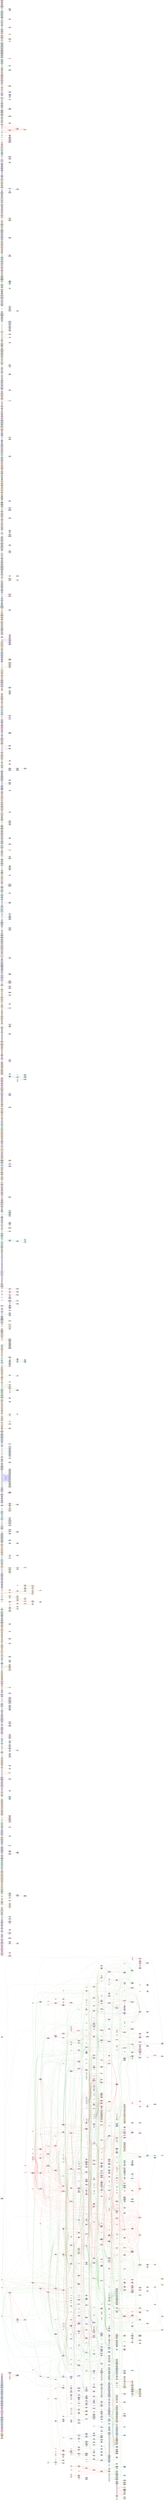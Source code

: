 digraph "Waterloo Course Dependency Tree" {
	graph [overlap=false rankdir=LR ranksep=3]
	node [shape=Mrecord style=bold]
	ACC611 [label=<<B>ACC611</B>|External Reporting<BR/>with Integration> color=darkorange]
	ACC650 [label=<<B>ACC650</B>|Assurance and<BR/>Governance> color=darkorange]
	ACC680 [label=<<B>ACC680</B>|Systems and Analysis<BR/>for Management<BR/>Decision-making> color=darkorange]
	ACC690 [label=<<B>ACC690</B>|Topics in Accounting> color=darkorange]
	ACC771 [label=<<B>ACC771</B>|Finance 2> color=darkorange]
	ACTSC855 [label=<<B>ACTSC855</B>|Life Contingencies 3> color=deeppink]
	ACTSC991 [label=<<B>ACTSC991</B>|Topics in Actuarial<BR/>Science> color=deeppink]
	AMATH753 [label=<<B>AMATH753</B>|Advanced Partial<BR/>Differential<BR/>Equations> color=deeppink]
	BIOL602 [label=<<B>BIOL602</B>|Fisheries Biology> color=dodgerblue3]
	BIOL610 [label=<<B>BIOL610</B>|Advanced Topics in<BR/>Evolution and<BR/>Diversity> color=dodgerblue3]
	BIOL614 [label=<<B>BIOL614</B>|Applied<BR/>Bioinformatics and<BR/>Genomics> color=dodgerblue3]
	BIOL636 [label=<<B>BIOL636</B>|Advanced Immunology> color=dodgerblue3]
	BIOL680 [label=<<B>BIOL680</B>|Specialized Studies<BR/>of Selected Research<BR/>Procedures,<BR/>Strategies or Topics> color=dodgerblue3]
	BIOL681 [label=<<B>BIOL681</B>|Specialized Studies<BR/>of Selected Research<BR/>Procedures,<BR/>Strategies or Topics> color=dodgerblue3]
	CO630 [label=<<B>CO630</B>|Algebraic<BR/>Enumeration> color=deeppink]
	CO644 [label=<<B>CO644</B>|Algebraic Graph<BR/>Theory> color=deeppink]
	CO652 [label=<<B>CO652</B>|Integer Programming> color=deeppink]
	CO663 [label=<<B>CO663</B>|Convex Optimization<BR/>and  Analysis> color=deeppink]
	CO739 [label=<<B>CO739</B>|Topics in<BR/>Combinatorics> color=deeppink]
	CHE602 [label=<<B>CHE602</B>|Chemical Reactor<BR/>Analysis> color=purple3]
	CHE640 [label=<<B>CHE640</B>|Principles of<BR/>Polymer Science> color=purple3]
	CHE725 [label=<<B>CHE725</B>|Research Topics in<BR/>Analysis of Chemical<BR/>Processes> color=purple3]
	CHE745 [label=<<B>CHE745</B>|Research Topics in<BR/>Polymer Science and<BR/>Engineering> color=purple3]
	CHE775 [label=<<B>CHE775</B>|Research Topics in<BR/>Environmental<BR/>Engineering and<BR/>Pollution Control> color=purple3]
	CHEM712 [label=<<B>CHEM712</B>|X-Ray<BR/>Crystallography> color=dodgerblue3]
	CHEM720 [label=<<B>CHEM720</B>|Selected Topics in<BR/>Analytical Chemistry> color=dodgerblue3]
	CHEM731 [label=<<B>CHEM731</B>|Selected Topics in<BR/>Biochemistry> color=dodgerblue3]
	CHEM740 [label=<<B>CHEM740</B>|Selected Topics in<BR/>Theoretical<BR/>Chemistry> color=dodgerblue3]
	CHEM750 [label=<<B>CHEM750</B>|Selected Topics in<BR/>Physical Chemistry> color=dodgerblue3]
	CHEM760 [label=<<B>CHEM760</B>|Selected Topics in<BR/>Organic Chemistry> color=dodgerblue3]
	CHEM771 [label=<<B>CHEM771</B>|Physical Properties<BR/>of Polymers> color=dodgerblue3]
	CHEM794 [label=<<B>CHEM794</B>|Master&#x27;s Seminar> color=dodgerblue3]
	CIVE603 [label=<<B>CIVE603</B>|Reinforced Concrete<BR/>Mechanics and Design> color=purple3]
	CIVE641 [label=<<B>CIVE641</B>|Advances in Public<BR/>Transportation<BR/>Planning, Operations<BR/>&amp; Control> color=purple3]
	CIVE680 [label=<<B>CIVE680</B>|Water Management> color=purple3]
	CIVE700 [label=<<B>CIVE700</B>|Topics in Structural<BR/>Engineering> color=purple3]
	CIVE750 [label=<<B>CIVE750</B>|Topics in<BR/>Geotechnical<BR/>Engineering> color=purple3]
	CIVE770 [label=<<B>CIVE770</B>|Topics in<BR/>Environmental<BR/>Engineering> color=purple3]
	CS642 [label=<<B>CS642</B>|Principles of<BR/>Programming<BR/>Languages> color=deeppink]
	CS644 [label=<<B>CS644</B>|Compiler<BR/>Construction> color=deeppink]
	CS645 [label=<<B>CS645</B>|Software<BR/>Requirements<BR/>Specification and<BR/>Analysis> color=deeppink]
	CS646 [label=<<B>CS646</B>|Software Design and<BR/>Architectures> color=deeppink]
	CS647 [label=<<B>CS647</B>|Software Testing,<BR/>Quality Assurance<BR/>and Maintenance> color=deeppink]
	CS650 [label=<<B>CS650</B>|Computer<BR/>Architecture> color=deeppink]
	CS652 [label=<<B>CS652</B>|Real-Time<BR/>Programming> color=deeppink]
	CS654 [label=<<B>CS654</B>|Distributed Systems> color=deeppink]
	CS656 [label=<<B>CS656</B>|Computer Networks> color=deeppink]
	CS676 [label=<<B>CS676</B>|Numeric Computation<BR/>for Financial<BR/>Modelling> color=deeppink]
	CS684 [label=<<B>CS684</B>|Computational Vision> color=deeppink]
	CS686 [label=<<B>CS686</B>|Introduction to<BR/>Artificial<BR/>Intelligence> color=deeppink]
	CS687 [label=<<B>CS687</B>|Introduction to<BR/>Symbolic Computation> color=deeppink]
	CS688 [label=<<B>CS688</B>|Introduction to<BR/>Computer Graphics> color=deeppink]
	CS778 [label=<<B>CS778</B>|Numerical Solution<BR/>of Partial<BR/>Differential<BR/>Equations> color=deeppink]
	CS798 [label=<<B>CS798</B>|Advanced Research<BR/>Topics> color=deeppink]
	ECE602 [label=<<B>ECE602</B>|Introduction to<BR/>Optimization> color=purple3]
	ECE610 [label=<<B>ECE610</B>|Broadband<BR/>Communication<BR/>Networks> color=purple3]
	ECE612 [label=<<B>ECE612</B>|Information Theory> color=purple3]
	ECE613 [label=<<B>ECE613</B>|Image Processing and<BR/>Visual Communication> color=purple3]
	ECE621 [label=<<B>ECE621</B>|Computer<BR/>Organization> color=purple3]
	ECE628 [label=<<B>ECE628</B>|Computer Network<BR/>Security> color=purple3]
	ECE631 [label=<<B>ECE631</B>|Microelectronic<BR/>Processing<BR/>Technology> color=purple3]
	ECE634 [label=<<B>ECE634</B>|Organic Electronics> color=purple3]
	ECE651 [label=<<B>ECE651</B>|Foundations of<BR/>Software Engineering> color=purple3]
	ECE666 [label=<<B>ECE666</B>|Power Systems<BR/>Operation> color=purple3]
	ECE668 [label=<<B>ECE668</B>|Distribution System<BR/>Engineering> color=purple3]
	ECE672 [label=<<B>ECE672</B>|Optoelectronic<BR/>Devices> color=purple3]
	ECE686 [label=<<B>ECE686</B>|Filtering and<BR/>Control of<BR/>Stochastic Linear<BR/>Systems> color=purple3]
	ECE688 [label=<<B>ECE688</B>|Nonlinear Systems> color=purple3]
	ECE730 [label=<<B>ECE730</B>|Special Topics in<BR/>Solid State Devices> color=purple3]
	ECE770 [label=<<B>ECE770</B>|Special Topics in<BR/>Antenna and<BR/>Microwave Theory> color=purple3]
	EARTH620 [label=<<B>EARTH620</B>|Metamorphic<BR/>Tectonites> color=dodgerblue3]
	EARTH638 [label=<<B>EARTH638</B>|Advanced Engineering<BR/>Geology> color=dodgerblue3]
	EARTH656 [label=<<B>EARTH656</B>|Groundwater<BR/>Modelling> color=dodgerblue3]
	EARTH691 [label=<<B>EARTH691</B>|Special Studies for<BR/>MSc Students> color=dodgerblue3]
	EARTH692 [label=<<B>EARTH692</B>|Special Studies for<BR/>PhD Students> color=dodgerblue3]
	ECON602 [label=<<B>ECON602</B>|Macroeconomic Theory<BR/>I> color=darkorange]
	ECON604 [label=<<B>ECON604</B>|Monetary Theory and<BR/>Banking> color=darkorange]
	ECON673 [label=<<B>ECON673</B>|Special Topics in<BR/>Economics> color=darkorange]
	ECON721 [label=<<B>ECON721</B>|Econometrics II> color=darkorange]
	ENGL700 [label=<<B>ENGL700</B>|Rhetorical Studies> color=darkorange]
	ERS669 [label=<<B>ERS669</B>|Applied Statistics<BR/>in Ecology and<BR/>Environment> color=forestgreen]
	FINE681 [label=<<B>FINE681</B>|Issues in<BR/>Contemporary Art 2> color=darkorange]
	FINE683 [label=<<B>FINE683</B>|Graduate Senior<BR/>Seminar 2> color=darkorange]
	FINE691 [label=<<B>FINE691</B>|Graduate Studio 2> color=darkorange]
	FR671 [label=<<B>FR671</B>|French-Canadian<BR/>Literature> color=darkorange]
	GEOG604 [label=<<B>GEOG604</B>|Spatial Statistics> color=forestgreen]
	GEOG607 [label=<<B>GEOG607</B>|Fundamentals of<BR/>Geographic<BR/>Information Systems> color=forestgreen]
	GEOG618 [label=<<B>GEOG618</B>|Spatial Analysis> color=forestgreen]
	GEOG625 [label=<<B>GEOG625</B>|Qualitative Methods<BR/>in Geography> color=forestgreen]
	GEOG675 [label=<<B>GEOG675</B>|Selected Topics in<BR/>Geography> color=forestgreen]
	GER600 [label=<<B>GER600</B>|Methods of Research> color=darkorange]
	HIST601 [label=<<B>HIST601</B>|Canadian History I> color=darkorange]
	HIST612 [label=<<B>HIST612</B>|Global Indigenous<BR/>Rights> color=darkorange]
	HIST691A [label=<<B>HIST691A</B>|Directed Studies> color=darkorange]
	HIST691B [label=<<B>HIST691B</B>|Directed Studies> color=darkorange]
	HIST704 [label=<<B>HIST704</B>|Major Field Written<BR/>Qualifying<BR/>Examination> color=darkorange]
	HIST760 [label=<<B>HIST760</B>|Canadian History<BR/>Minor Area Seminar> color=darkorange]
	HIST761 [label=<<B>HIST761</B>|British History<BR/>Minor Area Seminar> color=darkorange]
	HIST763 [label=<<B>HIST763</B>|Community Studies<BR/>Minor Area Seminar> color=darkorange]
	HIST766 [label=<<B>HIST766</B>|Gender, Women and<BR/>Family Minor Area<BR/>Seminar> color=darkorange]
	HIST768 [label=<<B>HIST768</B>|United States Minor<BR/>Area Seminar> color=darkorange]
	HIST770 [label=<<B>HIST770</B>|Science, Medicine<BR/>and Technology Minor<BR/>Area Seminar> color=darkorange]
	HIST771 [label=<<B>HIST771</B>|Minor Area of<BR/>Concentration> color=darkorange]
	HLTH741 [label=<<B>HLTH741</B>|Advanced Practicum> color=darkturquoise]
	KIN611 [label=<<B>KIN611</B>|Biomechanics of<BR/>Human Motion> color=darkturquoise]
	KIN652 [label=<<B>KIN652</B>|Movement Control and<BR/>Learning> color=darkturquoise]
	KIN680 [label=<<B>KIN680</B>|Selected Topics in<BR/>Physiology and<BR/>Nutrition> color=darkturquoise]
	KIN686 [label=<<B>KIN686</B>|Selected Topics in<BR/>Neuroscience I> color=darkturquoise]
	KIN780 [label=<<B>KIN780</B>|Selected Topics in<BR/>Physiology and<BR/>Nutrition> color=darkturquoise]
	ECDEV606 [label=<<B>ECDEV606</B>|Innovation and<BR/>Economic Development<BR/>in Cities and<BR/>Regions> color=forestgreen]
	ME738 [label=<<B>ME738</B>|Special Topics in<BR/>Materials> color=purple3]
	ME739 [label=<<B>ME739</B>|Manufacturing<BR/>Processes Topics> color=purple3]
	ME760 [label=<<B>ME760</B>|Special Topics in<BR/>Thermal Engineering> color=purple3]
	ME780 [label=<<B>ME780</B>|Special Topics in<BR/>Mechatronics> color=purple3]
	MSE602 [label=<<B>MSE602</B>|Strategic Management<BR/>of Technological<BR/>Innovation> color=purple3]
	MSE631 [label=<<B>MSE631</B>|Probabilistic Models<BR/>in Operations<BR/>Research> color=purple3]
	MSE718 [label=<<B>MSE718</B>|Statistical Methods<BR/>for Data Analytics> color=purple3]
	MSE719 [label=<<B>MSE719</B>|Operations Analytics> color=purple3]
	MSE770 [label=<<B>MSE770</B>|Special Directed<BR/>Readings> color=purple3]
	OPTOM608 [label=<<B>OPTOM608</B>|Special Topics in<BR/>Vision Science> color=dodgerblue3]
	OPTOM628 [label=<<B>OPTOM628</B>|Special Topics in<BR/>Vision Science> color=dodgerblue3]
	PHIL676 [label=<<B>PHIL676</B>|Graduate Courses in<BR/>Applied Philosophy> color=darkorange]
	PHIL699 [label=<<B>PHIL699</B>|Applied Research<BR/>Placement Tutorial> color=darkorange]
	PHYS705 [label=<<B>PHYS705</B>|Statistical Physics<BR/>2> color=dodgerblue3]
	PHYS706 [label=<<B>PHYS706</B>|Electromagnetic<BR/>Theory> color=dodgerblue3]
	PHYS712 [label=<<B>PHYS712</B>|Special Topics in<BR/>Theoretical Physics> color=dodgerblue3]
	PHYS751 [label=<<B>PHYS751</B>|Clinical<BR/>Applications of<BR/>Physics in Medicine> color=dodgerblue3]
	PHYS752 [label=<<B>PHYS752</B>|Molecular Biophysics> color=dodgerblue3]
	PHYS787 [label=<<B>PHYS787</B>|Cosmology> color=dodgerblue3]
	PLAN601 [label=<<B>PLAN601</B>|Planning Tribunals> color=forestgreen]
	PLAN614 [label=<<B>PLAN614</B>|Issues in Housing> color=forestgreen]
	PLAN630 [label=<<B>PLAN630</B>|Planning Law> color=forestgreen]
	PLAN710 [label=<<B>PLAN710</B>|Research Design> color=forestgreen]
	PLAN802 [label=<<B>PLAN802</B>|Advanced Planning<BR/>Theory> color=forestgreen]
	PMATH741 [label=<<B>PMATH741</B>|Algebraic Number<BR/>Theory> color=deeppink]
	PMATH651 [label=<<B>PMATH651</B>|Measure and<BR/>Integration> color=deeppink]
	PMATH667 [label=<<B>PMATH667</B>|Algebraic Topology> color=deeppink]
	PMATH863 [label=<<B>PMATH863</B>|Introduction to Lie<BR/>Groups and Lie<BR/>Algebras> color=deeppink]
	PSCI621 [label=<<B>PSCI621</B>|Contemporary<BR/>Political Theory> color=darkorange]
	PSCI657 [label=<<B>PSCI657</B>|International<BR/>Organizations and<BR/>Global Governance> color=darkorange]
	PSCI662 [label=<<B>PSCI662</B>|Canadian Political<BR/>Process> color=darkorange]
	PSCI688 [label=<<B>PSCI688</B>|Governance of Global<BR/>Economy> color=darkorange]
	PSYCH621 [label=<<B>PSYCH621</B>|Advanced Clinical<BR/>Research> color=darkorange]
	PSYCH632 [label=<<B>PSYCH632</B>|Multiple Regression> color=darkorange]
	PSYCH650 [label=<<B>PSYCH650</B>|Special Topics in<BR/>Cognition and<BR/>Perception> color=darkorange]
	PSYCH747 [label=<<B>PSYCH747</B>|Cognition and<BR/>Perception Seminar> color=darkorange]
	REC609 [label=<<B>REC609</B>|Internship in<BR/>Recreation Service> color=darkturquoise]
	REC672 [label=<<B>REC672</B>|Quantitative<BR/>Research Data<BR/>Analysis and<BR/>Interpretation> color=darkturquoise]
	REC673 [label=<<B>REC673</B>|Designing Advanced<BR/>Qualitative Inquiry> color=darkturquoise]
	REC695 [label=<<B>REC695</B>|Selected Topics in<BR/>Recreation and<BR/>Leisure Studies> color=darkturquoise]
	SOC710 [label=<<B>SOC710</B>|Intermediate Social<BR/>Statistics> color=darkorange]
	SOC789 [label=<<B>SOC789</B>|Graduate Readings in<BR/>Sociology> color=darkorange]
	STAT835 [label=<<B>STAT835</B>|Statistical Methods<BR/>for Process<BR/>Improvement> color=deeppink]
	STAT840 [label=<<B>STAT840</B>|Computational<BR/>Inference> color=deeppink]
	STAT841 [label=<<B>STAT841</B>|Statistical Learning<BR/>- Classification> color=deeppink]
	STAT844 [label=<<B>STAT844</B>|Statistical Learning<BR/>- Advanced<BR/>Regression> color=deeppink]
	STAT854 [label=<<B>STAT854</B>|Sampling Theory and<BR/>Practice> color=deeppink]
	STAT902 [label=<<B>STAT902</B>|Theory of<BR/>Probability 2> color=deeppink]
	STAT923 [label=<<B>STAT923</B>|Multivariate<BR/>Analysis> color=deeppink]
	STAT929 [label=<<B>STAT929</B>|Time Series 1> color=deeppink]
	STAT935 [label=<<B>STAT935</B>|Analysis of Survival<BR/>Data> color=deeppink]
	SYDE642 [label=<<B>SYDE642</B>|Cognitive<BR/>Engineering Methods> color=purple3]
	SYDE675 [label=<<B>SYDE675</B>|Pattern Recognition> color=purple3]
	SYDE720 [label=<<B>SYDE720</B>|Selected Topics in<BR/>Computation> color=purple3]
	SYDE750 [label=<<B>SYDE750</B>|Topics in Systems<BR/>Modelling> color=purple3]
	SYDE770 [label=<<B>SYDE770</B>|Selected Topics in<BR/>Communication and<BR/>Information Systems> color=purple3]
	SYDE780 [label=<<B>SYDE780</B>|Selected Topics in<BR/>Engineering Sciences> color=purple3]
	AFM123 [label=<<B>AFM123</B>|Accounting<BR/>Information for<BR/>Managers> color=darkorange]
	AFM131 [label=<<B>AFM131</B>|Introduction to<BR/>Business in North<BR/>America> color=darkorange]
	AFM231 [label=<<B>AFM231</B>|Business Law> color=darkorange]
	AFM382 [label=<<B>AFM382</B>|Cost Management<BR/>Systems> color=darkorange]
	AFM433 [label=<<B>AFM433</B>|Business Strategy> color=darkorange]
	AFM341 [label=<<B>AFM341</B>|Accounting<BR/>Information Systems> color=darkorange]
	AFM451 [label=<<B>AFM451</B>|Audit Strategy> color=darkorange]
	AFM424 [label=<<B>AFM424</B>|Equity Investments> color=darkorange]
	ACTSC221 [label=<<B>ACTSC221</B>|Introductory<BR/>Financial<BR/>Mathematics (Non-<BR/>Specialist Level)> color=deeppink]
	ACTSC231 [label=<<B>ACTSC231</B>|Introductory<BR/>Financial<BR/>Mathematics> color=deeppink]
	ACTSC232 [label=<<B>ACTSC232</B>|Life Contingencies 1> color=deeppink]
	ACTSC331 [label=<<B>ACTSC331</B>|Life Contingencies 2> color=deeppink]
	ACTSC363 [label=<<B>ACTSC363</B>|Casualty and Health<BR/>Insurance<BR/>Mathematics 1> color=deeppink]
	ACTSC454 [label=<<B>ACTSC454</B>|Longevity and<BR/>Mortality Using<BR/>Predictive Analytics> color=deeppink]
	ACTSC446 [label=<<B>ACTSC446</B>|Mathematics of<BR/>Financial Markets> color=deeppink]
	ACTSC453 [label=<<B>ACTSC453</B>|Basic Pension<BR/>Mathematics> color=deeppink]
	AMATH231 [label=<<B>AMATH231</B>|Calculus 4> color=deeppink]
	AMATH250 [label=<<B>AMATH250</B>|Introduction to<BR/>Differential<BR/>Equations> color=deeppink]
	PHYS263 [label=<<B>PHYS263</B>|Classical Mechanics<BR/>and Special<BR/>Relativity> color=dodgerblue3]
	AMATH331 [label=<<B>AMATH331</B>|Applied Real<BR/>Analysis> color=deeppink]
	AMATH332 [label=<<B>AMATH332</B>|Applied Complex<BR/>Analysis> color=deeppink]
	PMATH365 [label=<<B>PMATH365</B>|Differential<BR/>Geometry> color=deeppink]
	AMATH353 [label=<<B>AMATH353</B>|Partial Differential<BR/>Equations 1> color=deeppink]
	AMATH361 [label=<<B>AMATH361</B>|Continuum Mechanics> color=deeppink]
	AMATH373 [label=<<B>AMATH373</B>|Quantum Theory 1> color=deeppink]
	PMATH451 [label=<<B>PMATH451</B>|Measure and<BR/>Integration> color=deeppink]
	CS476 [label=<<B>CS476</B>|Numeric Computation<BR/>for Financial<BR/>Modeling> color=deeppink]
	AMATH451 [label=<<B>AMATH451</B>|Introduction to<BR/>Dynamical Systems> color=deeppink]
	AMATH455 [label=<<B>AMATH455</B>|Control Theory> color=deeppink]
	AMATH475 [label=<<B>AMATH475</B>|Introduction to<BR/>General Relativity> color=deeppink]
	AMATH495 [label=<<B>AMATH495</B>|Reading Course> color=deeppink]
	ANTH201 [label=<<B>ANTH201</B>|Introduction to<BR/>Archaeology> color=darkorange]
	ANTH202 [label=<<B>ANTH202</B>|Social and Cultural<BR/>Anthropology> color=darkorange]
	ANTH290 [label=<<B>ANTH290</B>|Visual Anthropology> color=darkorange]
	ANTH320 [label=<<B>ANTH320</B>|Hunter-Gatherer<BR/>Archaeology> color=darkorange]
	ANTH489 [label=<<B>ANTH489</B>|Special Topics in<BR/>Anthropology> color=darkorange]
	ANTH499A [label=<<B>ANTH499A</B>|Honours Essay> color=darkorange]
	ANTH499B [label=<<B>ANTH499B</B>|Honours Essay> color=darkorange]
	ARCH113 [label=<<B>ARCH113</B>|Visual and Digital<BR/>Media 2> color=purple3]
	ARCH143 [label=<<B>ARCH143</B>|Settlements,<BR/>Sanctuaries, and<BR/>Cities> color=purple3]
	ARCH193 [label=<<B>ARCH193</B>|Design Studio> color=purple3]
	ARCH327 [label=<<B>ARCH327</B>|Architecture of the<BR/>Urban Environment> color=purple3]
	ARCH173 [label=<<B>ARCH173</B>|Building<BR/>Construction 2> color=purple3]
	ARCH362 [label=<<B>ARCH362</B>|Steel and Concrete:<BR/>Design, Structure<BR/>and Construction> color=purple3]
	ARCH126 [label=<<B>ARCH126</B>|Environmental<BR/>Building Design> color=purple3]
	ARCH392 [label=<<B>ARCH392</B>|Design Studio> color=purple3]
	BIOL211 [label=<<B>BIOL211</B>|Introductory<BR/>Vertebrate Zoology> color=dodgerblue3]
	BIOL220 [label=<<B>BIOL220</B>|Introduction to<BR/>Plant Structure and<BR/>Function> color=dodgerblue3]
	BIOL239 [label=<<B>BIOL239</B>|Genetics> color=dodgerblue3]
	BIOL241 [label=<<B>BIOL241</B>|Introduction to<BR/>Applied Microbiology> color=dodgerblue3]
	BIOL273 [label=<<B>BIOL273</B>|Principles of Human<BR/>Physiology 1> color=dodgerblue3]
	BIOL302 [label=<<B>BIOL302</B>|Functional Histology> color=dodgerblue3]
	BIOL331 [label=<<B>BIOL331</B>|Advanced Cell<BR/>Biology> color=dodgerblue3]
	BIOL371 [label=<<B>BIOL371</B>|Comparative Animal<BR/>Physiology:<BR/>Evolutionary Themes> color=dodgerblue3]
	BIOL431 [label=<<B>BIOL431</B>|Bacterial Molecular<BR/>Genetics> color=dodgerblue3]
	BIOL432 [label=<<B>BIOL432</B>|Molecular<BR/>Biotechnology 2> color=dodgerblue3]
	BIOL335L [label=<<B>BIOL335L</B>|Molecular Biology<BR/>Techniques> color=dodgerblue3]
	BIOL441 [label=<<B>BIOL441</B>|Advances in<BR/>Immunology> color=dodgerblue3]
	BIOL442 [label=<<B>BIOL442</B>|Virology> color=dodgerblue3]
	BIOL450 [label=<<B>BIOL450</B>|Marine Biology> color=dodgerblue3]
	BIOL351 [label=<<B>BIOL351</B>|Aquatic Ecology> color=dodgerblue3]
	BIOL359 [label=<<B>BIOL359</B>|Evolution 1:<BR/>Mechanisms> color=dodgerblue3]
	BIOL490A [label=<<B>BIOL490A</B>|Biology Field Course<BR/>1> color=dodgerblue3]
	BIOL490B [label=<<B>BIOL490B</B>|Biology Field Course<BR/>2> color=dodgerblue3]
	BIOL499A [label=<<B>BIOL499A</B>|Senior Honours<BR/>Project> color=dodgerblue3]
	BIOL499B [label=<<B>BIOL499B</B>|Senior Honours<BR/>Project> color=dodgerblue3]
	BUS111W [label=<<B>BUS111W</B>|Understanding the<BR/>Business Environment<BR/>(WLU)> color=deeppink]
	BUS121W [label=<<B>BUS121W</B>|Critical Thinking<BR/>and Communication<BR/>Skills (WLU)> color=deeppink]
	BUS491W [label=<<B>BUS491W</B>|Strategic Management<BR/>II (WLU)> color=deeppink]
	CO227 [label=<<B>CO227</B>|Introduction to<BR/>Optimization (Non-<BR/>Specialist Level)> color=deeppink]
	CO327 [label=<<B>CO327</B>|Deterministic OR<BR/>Models (Non-<BR/>Specialist Level)> color=deeppink]
	CO331 [label=<<B>CO331</B>|Coding Theory> color=deeppink]
	CO250 [label=<<B>CO250</B>|Introduction to<BR/>Optimization> color=deeppink]
	CO255 [label=<<B>CO255</B>|Introduction to<BR/>Optimization<BR/>(Advanced Level)> color=deeppink]
	CO370 [label=<<B>CO370</B>|Deterministic OR<BR/>Models> color=deeppink]
	CO430 [label=<<B>CO430</B>|Algebraic<BR/>Enumeration> color=deeppink]
	CO444 [label=<<B>CO444</B>|Algebraic Graph<BR/>Theory> color=deeppink]
	CO452 [label=<<B>CO452</B>|Integer Programming> color=deeppink]
	CHE200 [label=<<B>CHE200</B>|Equilibrium Stage<BR/>Operations> color=purple3]
	CHE220 [label=<<B>CHE220</B>|Process Data<BR/>Analysis> color=purple3]
	CHE230 [label=<<B>CHE230</B>|Physical Chemistry 1> color=purple3]
	CHE361 [label=<<B>CHE361</B>|Bioprocess<BR/>Engineering> color=purple3]
	CHE330 [label=<<B>CHE330</B>|Chemical Engineering<BR/>Thermodynamics> color=purple3]
	CHE314 [label=<<B>CHE314</B>|Chemical Reaction<BR/>Engineering> color=purple3]
	CHE331 [label=<<B>CHE331</B>|Electrochemical<BR/>Engineering> color=purple3]
	CHE483 [label=<<B>CHE483</B>|Group Design Project<BR/>and Symposium> color=purple3]
	CHE499 [label=<<B>CHE499</B>|Elective Research<BR/>Project> color=purple3]
	CHE101 [label=<<B>CHE101</B>|Chemical Engineering<BR/>Concepts 2> color=purple3]
	CHE102 [label=<<B>CHE102</B>|Chemistry for<BR/>Engineers> color=purple3]
	CHE522 [label=<<B>CHE522</B>|Advanced Process<BR/>Dynamics and Control> color=purple3]
	CHE524 [label=<<B>CHE524</B>|Process Control<BR/>Laboratory> color=purple3]
	CHE562 [label=<<B>CHE562</B>|Advanced Bioprocess<BR/>Engineering> color=purple3]
	CHE564 [label=<<B>CHE564</B>|Food Process<BR/>Engineering> color=purple3]
	CHE572 [label=<<B>CHE572</B>|Air Pollution<BR/>Control> color=purple3]
	CHE574 [label=<<B>CHE574</B>|Industrial<BR/>Wastewater Pollution<BR/>Control> color=purple3]
	CHEM262 [label=<<B>CHEM262</B>|Organic Chemistry<BR/>for Engineering> color=dodgerblue3]
	CHEM262L [label=<<B>CHEM262L</B>|Organic Chemistry<BR/>Laboratory for<BR/>Engineering Students> color=dodgerblue3]
	CHEM120 [label=<<B>CHEM120</B>|General Chemistry 1> color=dodgerblue3]
	CHEM123 [label=<<B>CHEM123</B>|General Chemistry 2> color=dodgerblue3]
	CHEM123L [label=<<B>CHEM123L</B>|General Chemistry<BR/>Laboratory 2> color=dodgerblue3]
	CHEM125 [label=<<B>CHEM125</B>|Chemical Reactions,<BR/>Equilibria and<BR/>Kinetics> color=dodgerblue3]
	CHEM125L [label=<<B>CHEM125L</B>|Chemical Reaction<BR/>Laboratory 2> color=dodgerblue3]
	CHEM212 [label=<<B>CHEM212</B>|Structure and<BR/>Bonding> color=dodgerblue3]
	CHEM221 [label=<<B>CHEM221</B>|Multi-Component<BR/>Analysis> color=dodgerblue3]
	CHEM224L [label=<<B>CHEM224L</B>|Analytical<BR/>Instrumentation<BR/>Laboratory> color=dodgerblue3]
	CHEM233 [label=<<B>CHEM233</B>|Fundamentals of<BR/>Biochemistry> color=dodgerblue3]
	CHEM237 [label=<<B>CHEM237</B>|Introductory<BR/>Biochemistry> color=dodgerblue3]
	CHEM237L [label=<<B>CHEM237L</B>|Introductory<BR/>Biochemistry<BR/>Laboratory> color=dodgerblue3]
	CHEM254 [label=<<B>CHEM254</B>|Introductory<BR/>Chemical<BR/>Thermodynamics> color=dodgerblue3]
	CHEM265 [label=<<B>CHEM265</B>|Organic Chemistry 2> color=dodgerblue3]
	CHEM265L [label=<<B>CHEM265L</B>|Organic Chemistry<BR/>Laboratory 1> color=dodgerblue3]
	CHEM266 [label=<<B>CHEM266</B>|Basic Organic<BR/>Chemistry 1> color=dodgerblue3]
	CHEM267 [label=<<B>CHEM267</B>|Basic Organic<BR/>Chemistry 2> color=dodgerblue3]
	CHEM267L [label=<<B>CHEM267L</B>|Organic Chemistry<BR/>Laboratory> color=dodgerblue3]
	CHEM313 [label=<<B>CHEM313</B>|Main Group and Solid<BR/>State Chemistry> color=dodgerblue3]
	CHEM335L [label=<<B>CHEM335L</B>|Advanced<BR/>Biochemistry<BR/>Laboratory> color=dodgerblue3]
	CHEM350 [label=<<B>CHEM350</B>|Chemical Kinetics<BR/>and Statistical<BR/>Mechanics> color=dodgerblue3]
	CHEM357 [label=<<B>CHEM357</B>|Physical<BR/>Biochemistry> color=dodgerblue3]
	CHEM360 [label=<<B>CHEM360</B>|Organic Chemistry 3> color=dodgerblue3]
	CHEM360L [label=<<B>CHEM360L</B>|Senior Organic<BR/>Chemistry Laboratory> color=dodgerblue3]
	CHEM363 [label=<<B>CHEM363</B>|Organic Process<BR/>Chemistry> color=dodgerblue3]
	CHEM392A [label=<<B>CHEM392A</B>|Research Project 1> color=dodgerblue3]
	CHEM392B [label=<<B>CHEM392B</B>|Research Project 2> color=dodgerblue3]
	CHEM433 [label=<<B>CHEM433</B>|Advanced<BR/>Biochemistry> color=dodgerblue3]
	CHEM430 [label=<<B>CHEM430</B>|Special Topics in<BR/>Biochemistry> color=dodgerblue3]
	CHEM494A [label=<<B>CHEM494A</B>|Research Project> color=dodgerblue3]
	CHINA101R [label=<<B>CHINA101R</B>|First-Year Chinese 1> color=black]
	CHINA102R [label=<<B>CHINA102R</B>|First-Year Chinese 2> color=black]
	CHINA201R [label=<<B>CHINA201R</B>|Second-Year Chinese<BR/>1> color=black]
	CHINA202R [label=<<B>CHINA202R</B>|Second-Year Chinese<BR/>2> color=black]
	CIVE303 [label=<<B>CIVE303</B>|Structural Analysis> color=purple3]
	CIVE353 [label=<<B>CIVE353</B>|Geotechnical<BR/>Engineering 1> color=purple3]
	CIVE401 [label=<<B>CIVE401</B>|Civil Engineering<BR/>Design Project 2> color=purple3]
	CIVE507 [label=<<B>CIVE507</B>|Building Science and<BR/>Technology> color=purple3]
	CIVE415 [label=<<B>CIVE415</B>|Structural System<BR/>Design> color=purple3]
	CIVE422 [label=<<B>CIVE422</B>|Finite Element<BR/>Analysis> color=purple3]
	CIVE440 [label=<<B>CIVE440</B>|Transit Planning and<BR/>Operations> color=purple3]
	CIVE542 [label=<<B>CIVE542</B>|Pavement Structural<BR/>Design> color=purple3]
	CIVE554 [label=<<B>CIVE554</B>|Geotechnical<BR/>Engineering 3> color=purple3]
	ME574 [label=<<B>ME574</B>|Engineering<BR/>Biomechanics> color=purple3]
	CIVE583 [label=<<B>CIVE583</B>|Design of Urban<BR/>Water Systems> color=purple3]
	CLAS202 [label=<<B>CLAS202</B>|Love, Life, and<BR/>Death in Rome> color=darkorange]
	CLAS252 [label=<<B>CLAS252</B>|Roman History> color=darkorange]
	CLAS205 [label=<<B>CLAS205</B>|Medieval Society> color=darkorange]
	CS100 [label=<<B>CS100</B>|Introduction to<BR/>Computing Through<BR/>Applications> color=deeppink]
	CS200 [label=<<B>CS200</B>|Concepts for<BR/>Advanced Computer<BR/>Usage> color=deeppink]
	CS230 [label=<<B>CS230</B>|Introduction to<BR/>Computers and<BR/>Computer Systems> color=deeppink]
	CS240 [label=<<B>CS240</B>|Data Structures and<BR/>Data Management> color=deeppink]
	CS241 [label=<<B>CS241</B>|Foundations of<BR/>Sequential Programs> color=deeppink]
	CS246 [label=<<B>CS246</B>|Object-Oriented<BR/>Software Development> color=deeppink]
	CS251 [label=<<B>CS251</B>|Computer<BR/>Organization and<BR/>Design> color=deeppink]
	STAT316 [label=<<B>STAT316</B>|Introduction to<BR/>Statistical Problem<BR/>Solving> color=deeppink]
	CS330 [label=<<B>CS330</B>|Management<BR/>Information Systems> color=deeppink]
	CS338 [label=<<B>CS338</B>|Computer<BR/>Applications in<BR/>Business: Databases> color=deeppink]
	CS341 [label=<<B>CS341</B>|Algorithms> color=deeppink]
	CS370 [label=<<B>CS370</B>|Numerical<BR/>Computation> color=deeppink]
	CS436 [label=<<B>CS436</B>|Networks and<BR/>Distributed Computer<BR/>Systems> color=deeppink]
	STAT340 [label=<<B>STAT340</B>|Stochastic<BR/>Simulation Methods> color=deeppink]
	CS442 [label=<<B>CS442</B>|Principles of<BR/>Programming<BR/>Languages> color=deeppink]
	CS444 [label=<<B>CS444</B>|Compiler<BR/>Construction> color=deeppink]
	CS445 [label=<<B>CS445</B>|Software<BR/>Requirements<BR/>Specification and<BR/>Analysis> color=deeppink]
	CS446 [label=<<B>CS446</B>|Software Design and<BR/>Architectures> color=deeppink]
	CS447 [label=<<B>CS447</B>|Software Testing,<BR/>Quality Assurance,<BR/>and Maintenance> color=deeppink]
	CS348 [label=<<B>CS348</B>|Introduction to<BR/>Database Management> color=deeppink]
	CS450 [label=<<B>CS450</B>|Computer<BR/>Architecture> color=deeppink]
	CS452 [label=<<B>CS452</B>|Real-Time<BR/>Programming> color=deeppink]
	CS454 [label=<<B>CS454</B>|Distributed Systems> color=deeppink]
	CS490 [label=<<B>CS490</B>|Information Systems<BR/>Management> color=deeppink]
	CS482 [label=<<B>CS482</B>|Computational<BR/>Techniques in<BR/>Biological Sequence<BR/>Analysis> color=deeppink]
	CS486 [label=<<B>CS486</B>|Introduction to<BR/>Artificial<BR/>Intelligence> color=deeppink]
	CS487 [label=<<B>CS487</B>|Introduction to<BR/>Symbolic Computation> color=deeppink]
	CS488 [label=<<B>CS488</B>|Introduction to<BR/>Computer Graphics> color=deeppink]
	CS492 [label=<<B>CS492</B>|The Social<BR/>Implications of<BR/>Computing> color=deeppink]
	THPERF100 [label=<<B>THPERF100</B>|Introduction to<BR/>Theatre> color=darkorange]
	THPERF102 [label=<<B>THPERF102</B>|Introduction to<BR/>Performance> color=darkorange]
	COMMST223 [label=<<B>COMMST223</B>|Public Speaking> color=darkorange]
	COMMST100 [label=<<B>COMMST100</B>|Interpersonal<BR/>Communication> color=darkorange]
	COMMST225 [label=<<B>COMMST225</B>|Interviewing> color=darkorange]
	THPERF244 [label=<<B>THPERF244</B>|Technical Production<BR/>2> color=darkorange]
	THPERF307 [label=<<B>THPERF307</B>|Production<BR/>Participation 4> color=darkorange]
	THPERF321 [label=<<B>THPERF321</B>|Approaches to Acting<BR/>with Text> color=darkorange]
	THPERF407 [label=<<B>THPERF407</B>|Production<BR/>Participation 8> color=darkorange]
	ECE204 [label=<<B>ECE204</B>|Numerical Methods> color=purple3]
	ECE222 [label=<<B>ECE222</B>|Digital Computers> color=purple3]
	ECE250 [label=<<B>ECE250</B>|Algorithms and Data<BR/>Structures> color=purple3]
	MTE309 [label=<<B>MTE309</B>|Introduction to<BR/>Thermodynamics and<BR/>Heat Transfer> color=purple3]
	ECE318 [label=<<B>ECE318</B>|Communication<BR/>Systems> color=purple3]
	ECE380 [label=<<B>ECE380</B>|Analog Control<BR/>Systems> color=purple3]
	ECE327 [label=<<B>ECE327</B>|Digital Hardware<BR/>Systems> color=purple3]
	ECE464 [label=<<B>ECE464</B>|High Voltage<BR/>Engineering and<BR/>Power System<BR/>Protection> color=purple3]
	ECE474 [label=<<B>ECE474</B>|Radio and Wireless<BR/>Systems> color=purple3]
	EARTH121 [label=<<B>EARTH121</B>|Introductory Earth<BR/>Sciences> color=dodgerblue3]
	EARTH122 [label=<<B>EARTH122</B>|Introductory<BR/>Environmental<BR/>Sciences> color=dodgerblue3]
	EARTH122L [label=<<B>EARTH122L</B>|Introductory<BR/>Environmental<BR/>Sciences Laboratory> color=dodgerblue3]
	EARTH221 [label=<<B>EARTH221</B>|Introductory<BR/>Geochemistry> color=dodgerblue3]
	EARTH232 [label=<<B>EARTH232</B>|Introductory<BR/>Petrography> color=dodgerblue3]
	EARTH238 [label=<<B>EARTH238</B>|Introductory<BR/>Structural Geology> color=dodgerblue3]
	EARTH332 [label=<<B>EARTH332</B>|Metamorphic<BR/>Petrology> color=dodgerblue3]
	EARTH333 [label=<<B>EARTH333</B>|Introductory<BR/>Sedimentology> color=dodgerblue3]
	EARTH355 [label=<<B>EARTH355</B>|Water: Data to<BR/>Decisions> color=dodgerblue3]
	EARTH390 [label=<<B>EARTH390</B>|Methods in<BR/>Geological Mapping> color=dodgerblue3]
	EARTH436B [label=<<B>EARTH436B</B>|Honours Thesis> color=dodgerblue3]
	EARTH437 [label=<<B>EARTH437</B>|Rock Mechanics> color=dodgerblue3]
	EARTH438 [label=<<B>EARTH438</B>|Engineering Geology> color=dodgerblue3]
	EARTH456 [label=<<B>EARTH456</B>|Numerical Methods in<BR/>Hydrogeology> color=dodgerblue3]
	EARTH459 [label=<<B>EARTH459</B>|Chemical<BR/>Hydrogeology> color=dodgerblue3]
	EARTH471 [label=<<B>EARTH471</B>|Mineral Deposits> color=dodgerblue3]
	EARTH490 [label=<<B>EARTH490</B>|Field Course> color=dodgerblue3]
	EASIA100R [label=<<B>EASIA100R</B>|Introduction to East<BR/>Asia> color=black]
	ECON101 [label=<<B>ECON101</B>|Introduction to<BR/>Microeconomics> color=darkorange]
	ECON102 [label=<<B>ECON102</B>|Introduction to<BR/>Macroeconomics> color=darkorange]
	ECON201 [label=<<B>ECON201</B>|Microeconomic Theory<BR/>for Business and<BR/>Policy> color=darkorange]
	ECON211 [label=<<B>ECON211</B>|Introduction to<BR/>Mathematical<BR/>Economics> color=darkorange]
	ECON221 [label=<<B>ECON221</B>|Statistics for<BR/>Economists> color=darkorange]
	ECON332 [label=<<B>ECON332</B>|International<BR/>Finance> color=darkorange]
	ECON371 [label=<<B>ECON371</B>|Business Finance 1> color=darkorange]
	ECON421 [label=<<B>ECON421</B>|Econometric Theory> color=darkorange]
	ECON422 [label=<<B>ECON422</B>|Microeconometric<BR/>Analysis> color=darkorange]
	ECON472 [label=<<B>ECON472</B>|Senior Honours Essay> color=darkorange]
	ENGL109 [label=<<B>ENGL109</B>|Introduction to<BR/>Academic Writing> color=darkorange]
	ENGL129R [label=<<B>ENGL129R</B>|Written Academic<BR/>English> color=darkorange]
	ENGL190 [label=<<B>ENGL190</B>|Shakespeare> color=darkorange]
	ENGL200A [label=<<B>ENGL200A</B>|English Literatures<BR/>1> color=darkorange]
	ENGL200B [label=<<B>ENGL200B</B>|English Literatures<BR/>2> color=darkorange]
	ENGL208B [label=<<B>ENGL208B</B>|Science Fiction> color=darkorange]
	ENGL208C [label=<<B>ENGL208C</B>|Studies in<BR/>Children&#x27;s<BR/>Literature> color=darkorange]
	ENGL210E [label=<<B>ENGL210E</B>|Genres of Technical<BR/>Communication> color=darkorange]
	ENGL210F [label=<<B>ENGL210F</B>|Genres of Business<BR/>Communication> color=darkorange]
	ENGL251 [label=<<B>ENGL251</B>|Literary Theory and<BR/>Criticism> color=darkorange]
	ENGL292 [label=<<B>ENGL292</B>|Rhetorical Theory<BR/>and Criticism> color=darkorange]
	ENGL306A [label=<<B>ENGL306A</B>|Introduction to<BR/>Linguistics> color=darkorange]
	ENGL309A [label=<<B>ENGL309A</B>|Rhetoric, Classical<BR/>to Enlightenment> color=darkorange]
	ENGL309C [label=<<B>ENGL309C</B>|Contemporary<BR/>Rhetoric> color=darkorange]
	ENGL310A [label=<<B>ENGL310A</B>|Middle English<BR/>Literature> color=darkorange]
	ENGL313 [label=<<B>ENGL313</B>|Early Canadian<BR/>Literatures> color=darkorange]
	ENGL315 [label=<<B>ENGL315</B>|Modern Canadian<BR/>Literature> color=darkorange]
	ENGL335 [label=<<B>ENGL335</B>|Creative Writing 1> color=darkorange]
	ENGL336 [label=<<B>ENGL336</B>|Creative Writing 2> color=darkorange]
	ENGL345 [label=<<B>ENGL345</B>|American Literature<BR/>in a Global Context> color=darkorange]
	ENGL365 [label=<<B>ENGL365</B>|Selected Studies> color=darkorange]
	ENGL366 [label=<<B>ENGL366</B>|Selected Studies> color=darkorange]
	ENGL408C [label=<<B>ENGL408C</B>|The Rhetoric of<BR/>Digital Design:<BR/>Theory and Practice> color=darkorange]
	ENGL495A [label=<<B>ENGL495A</B>|Supervision of<BR/>Honours Essay> color=darkorange]
	ENGL495B [label=<<B>ENGL495B</B>|Supervision of<BR/>Honours Essay> color=darkorange]
	ENVE223 [label=<<B>ENVE223</B>|Differential<BR/>Equations and<BR/>Balance Laws> color=purple3]
	ENVE224 [label=<<B>ENVE224</B>|Probability and<BR/>Statistics> color=purple3]
	ENVE275 [label=<<B>ENVE275</B>|Environmental<BR/>Chemistry> color=purple3]
	ENVE391 [label=<<B>ENVE391</B>|Law and Ethics for<BR/>Environmental and<BR/>Geological Engineers> color=purple3]
	ENVE401 [label=<<B>ENVE401</B>|Environmental<BR/>Engineering Design<BR/>Project 2> color=purple3]
	ENVE573 [label=<<B>ENVE573</B>|Contaminant<BR/>Transport> color=purple3]
	ENVE577 [label=<<B>ENVE577</B>|Engineering for<BR/>Solid Waste<BR/>Management> color=purple3]
	ENVS178 [label=<<B>ENVS178</B>|Environmental<BR/>Applications of Data<BR/>Management and<BR/>Statistics> color=forestgreen]
	ENVS195 [label=<<B>ENVS195</B>|Introduction to<BR/>Environmental<BR/>Studies> color=forestgreen]
	ENVS200 [label=<<B>ENVS200</B>|Field Ecology> color=forestgreen]
	ENVS220 [label=<<B>ENVS220</B>|Ecological Economics> color=forestgreen]
	ENVS278 [label=<<B>ENVS278</B>|Applied Statistics<BR/>for Environmental<BR/>Research> color=forestgreen]
	ENVS395 [label=<<B>ENVS395</B>|Study Abroad> color=forestgreen]
	ENVS469 [label=<<B>ENVS469</B>|Landscape Ecology,<BR/>Restoration and<BR/>Rehabilitation> color=forestgreen]
	ERS215 [label=<<B>ERS215</B>|Environmental and<BR/>Sustainability<BR/>Assessment 1> color=forestgreen]
	ERS375 [label=<<B>ERS375</B>|Special<BR/>Readings/Seminar on<BR/>Select Topics> color=forestgreen]
	ERS404 [label=<<B>ERS404</B>|Global Environmental<BR/>Governance> color=forestgreen]
	ERS415 [label=<<B>ERS415</B>|Environmental and<BR/>Sustainability<BR/>Assessment 3> color=forestgreen]
	ERS475 [label=<<B>ERS475</B>|Special<BR/>Readings/Seminar on<BR/>Select Topics> color=forestgreen]
	ERS403A [label=<<B>ERS403A</B>|Senior Honours<BR/>Thesis> color=forestgreen]
	ERS403B [label=<<B>ERS403B</B>|Senior Honours<BR/>Thesis> color=forestgreen]
	FINE224 [label=<<B>FINE224</B>|Expressive Drawing> color=darkorange]
	FINE228 [label=<<B>FINE228</B>|Design and Imaging> color=darkorange]
	FINE242 [label=<<B>FINE242</B>|Survey of Roman Art<BR/>and Architecture> color=darkorange]
	FINE319 [label=<<B>FINE319</B>|Contemporary Art> color=darkorange]
	FINE473 [label=<<B>FINE473</B>|Fine Arts Honours<BR/>Thesis 2> color=darkorange]
	FR151 [label=<<B>FR151</B>|Basic French 1> color=darkorange]
	FR152 [label=<<B>FR152</B>|Basic French 2> color=darkorange]
	FR192A [label=<<B>FR192A</B>|French Language 1:<BR/>Module 1> color=darkorange]
	FR192B [label=<<B>FR192B</B>|French Language 1:<BR/>Module 2> color=darkorange]
	FR250 [label=<<B>FR250</B>|Intermediate Spoken<BR/>French> color=darkorange]
	FR251 [label=<<B>FR251</B>|French Language 2:<BR/>Module 1> color=darkorange]
	FR252 [label=<<B>FR252</B>|French Language 2:<BR/>Module 2> color=darkorange]
	FR452 [label=<<B>FR452</B>|Advanced French<BR/>Language> color=darkorange]
	FR473 [label=<<B>FR473</B>|Aspects of French<BR/>Canada> color=darkorange]
	FR485 [label=<<B>FR485</B>|French Women Writers> color=darkorange]
	GENE123 [label=<<B>GENE123</B>|Electrical Circuits<BR/>and Instrumentation> color=purple3]
	GENE301 [label=<<B>GENE301</B>|Special Directed<BR/>Studies> color=purple3]
	GENE302 [label=<<B>GENE302</B>|Special Directed<BR/>Studies> color=purple3]
	GENE303 [label=<<B>GENE303</B>|International<BR/>Studies in<BR/>Engineering> color=purple3]
	GENE315 [label=<<B>GENE315</B>|Special Directed<BR/>Non-Technical<BR/>Studies> color=purple3]
	GENE402 [label=<<B>GENE402</B>|Special Directed<BR/>Studies> color=purple3]
	GENE415 [label=<<B>GENE415</B>|Special Directed<BR/>Non-Technical<BR/>Studies> color=purple3]
	MSE454 [label=<<B>MSE454</B>|Technical<BR/>Entrepreneurship> color=purple3]
	GENE502 [label=<<B>GENE502</B>|Directed Studies for<BR/>Visiting Exchange<BR/>Students> color=purple3]
	GEOE401 [label=<<B>GEOE401</B>|Geological<BR/>Engineering Design<BR/>Project 2> color=purple3]
	GEOG101 [label=<<B>GEOG101</B>|Human Geographies:<BR/>People, Space and<BR/>Change> color=forestgreen]
	GEOG102 [label=<<B>GEOG102</B>|Global Environmental<BR/>Systems: Processes<BR/>and Change> color=forestgreen]
	GEOG202 [label=<<B>GEOG202</B>|Geography of the<BR/>Global Economy> color=forestgreen]
	GEOG309 [label=<<B>GEOG309</B>|Physical Climatology> color=forestgreen]
	GEOG318 [label=<<B>GEOG318</B>|Spatial Analysis> color=forestgreen]
	GEOG323 [label=<<B>GEOG323</B>|Tourism Impacts -<BR/>International<BR/>Perspectives> color=forestgreen]
	GEOG391 [label=<<B>GEOG391</B>|Field Research> color=forestgreen]
	GEOG405 [label=<<B>GEOG405</B>|Wetlands> color=forestgreen]
	GEOG407 [label=<<B>GEOG407</B>|Environmental<BR/>Hydrology of<BR/>Terrestrial<BR/>Ecosystems> color=forestgreen]
	GEOG381 [label=<<B>GEOG381</B>|Advanced Geographic<BR/>Information Systems> color=forestgreen]
	GEOG471 [label=<<B>GEOG471</B>|Remote Sensing<BR/>Project> color=forestgreen]
	GEOG490A [label=<<B>GEOG490A</B>|Honours Thesis<BR/>Preparation> color=forestgreen]
	GEOG490B [label=<<B>GEOG490B</B>|Honours Thesis<BR/>Completion> color=forestgreen]
	GER101 [label=<<B>GER101</B>|Elementary German 1> color=darkorange]
	GER102 [label=<<B>GER102</B>|Elementary German 2> color=darkorange]
	GER201 [label=<<B>GER201</B>|Intermediate German<BR/>1> color=darkorange]
	GER202 [label=<<B>GER202</B>|Intermediate German<BR/>2> color=darkorange]
	GER396 [label=<<B>GER396</B>|Waterloo in Germany<BR/>Program> color=darkorange]
	GER490 [label=<<B>GER490</B>|Senior Honours<BR/>Project> color=darkorange]
	GER495 [label=<<B>GER495</B>|Reading Course in<BR/>Approved Topics> color=darkorange]
	GERON401A [label=<<B>GERON401A</B>|Independent Study in<BR/>Aging> color=darkturquoise]
	GERON401B [label=<<B>GERON401B</B>|Independent Study in<BR/>Aging> color=darkturquoise]
	GRK102 [label=<<B>GRK102</B>|Introductory Ancient<BR/>Greek 2> color=darkorange]
	GRK202 [label=<<B>GRK202</B>|Selections from<BR/>Greek Authors> color=darkorange]
	HIST236 [label=<<B>HIST236</B>|Law and Society in<BR/>the Middle Ages> color=darkorange]
	HIST239 [label=<<B>HIST239</B>|History of Modern<BR/>China, 1911 to the<BR/>Present> color=darkorange]
	HIST254 [label=<<B>HIST254</B>|Canada Since 1867: A<BR/>New Nation> color=darkorange]
	HIST258 [label=<<B>HIST258</B>|The United States<BR/>Since the Civil War<BR/>Era> color=darkorange]
	HIST358 [label=<<B>HIST358</B>|Nazi Germany> color=darkorange]
	HIST374 [label=<<B>HIST374</B>|Canada&#x27;s Social<BR/>History> color=darkorange]
	HIST491 [label=<<B>HIST491</B>|Independent Study in<BR/>Special Topics> color=darkorange]
	HLTH102 [label=<<B>HLTH102</B>|Introduction to<BR/>Health 2> color=darkturquoise]
	HLTH310 [label=<<B>HLTH310</B>|Development, Aging,<BR/>and Health> color=darkturquoise]
	HLTH218 [label=<<B>HLTH218</B>|Psychology of Death<BR/>and Dying> color=darkturquoise]
	HLTH245 [label=<<B>HLTH245</B>|Canadian Health<BR/>Systems> color=darkturquoise]
	HLTH341 [label=<<B>HLTH341</B>|Principles of<BR/>Pathobiology> color=darkturquoise]
	HLTH352 [label=<<B>HLTH352</B>|Sociology of Aging> color=darkturquoise]
	HLTH400 [label=<<B>HLTH400</B>|Interdisciplinary<BR/>Perspectives on<BR/>Aging> color=darkturquoise]
	HLTH420 [label=<<B>HLTH420</B>|Health and the Built<BR/>Environment> color=darkturquoise]
	HLTH432A [label=<<B>HLTH432A</B>|Honours Thesis (A)> color=darkturquoise]
	HLTH432B [label=<<B>HLTH432B</B>|Honours Thesis (B)> color=darkturquoise]
	HRM200 [label=<<B>HRM200</B>|Basic Human<BR/>Resources Management> color=darkorange]
	SDS131R [label=<<B>SDS131R</B>|Political Ideologies<BR/>and Social<BR/>Development> color=black]
	SDS150R [label=<<B>SDS150R</B>|Lifespan Processes> color=black]
	SDS240R [label=<<B>SDS240R</B>|Art and Society> color=black]
	SDS250R [label=<<B>SDS250R</B>|Social Statistics> color=black]
	SDS251R [label=<<B>SDS251R</B>|Social Research> color=black]
	SDS420R [label=<<B>SDS420R</B>|Critical Encounter<BR/>with Human Nature> color=black]
	SDS350R [label=<<B>SDS350R</B>|Adult Life Crises<BR/>and Events> color=black]
	SDS398R [label=<<B>SDS398R</B>|Independent Study> color=black]
	SDS399R [label=<<B>SDS399R</B>|Independent Study> color=black]
	SDS499A [label=<<B>SDS499A</B>|Senior Honours<BR/>Essay/Thesis> color=black]
	SDS499B [label=<<B>SDS499B</B>|Senior Honours<BR/>Essay/Thesis> color=black]
	ITAL101 [label=<<B>ITAL101</B>|Introduction to<BR/>Italian Language 1> color=black]
	ITAL102 [label=<<B>ITAL102</B>|Introduction to<BR/>Italian Language 2> color=black]
	ITAL202 [label=<<B>ITAL202</B>|Intermediate Italian<BR/>2> color=black]
	ITALST292 [label=<<B>ITALST292</B>|Italian Culture and<BR/>Civilization 2> color=black]
	ITALST281 [label=<<B>ITALST281</B>|Italian Cinema and<BR/>the Novel> color=black]
	JAPAN101R [label=<<B>JAPAN101R</B>|First-Year Japanese<BR/>1> color=black]
	JAPAN102R [label=<<B>JAPAN102R</B>|First-Year Japanese<BR/>2> color=black]
	JAPAN201R [label=<<B>JAPAN201R</B>|Second-Year Japanese<BR/>1> color=black]
	JAPAN202R [label=<<B>JAPAN202R</B>|Second-Year Japanese<BR/>2> color=black]
	KIN100 [label=<<B>KIN100</B>|Regional Human<BR/>Anatomy> color=darkturquoise]
	KIN100L [label=<<B>KIN100L</B>|Regional Human<BR/>Anatomy Laboratory> color=darkturquoise]
	KIN312 [label=<<B>KIN312</B>|Introduction to<BR/>Neurological<BR/>Disorders> color=darkturquoise]
	KIN356 [label=<<B>KIN356</B>|Sensory Systems<BR/>Neuroscience> color=darkturquoise]
	KIN431 [label=<<B>KIN431</B>|Research Proposal> color=darkturquoise]
	KIN432 [label=<<B>KIN432</B>|Research Project> color=darkturquoise]
	KIN433 [label=<<B>KIN433</B>|Senior Essay> color=darkturquoise]
	KIN470 [label=<<B>KIN470</B>|Seminar in<BR/>Kinesiology> color=darkturquoise]
	KIN472 [label=<<B>KIN472</B>|Directed Study in<BR/>Special Topics> color=darkturquoise]
	KOREA101R [label=<<B>KOREA101R</B>|First-Year Korean 1> color=black]
	KOREA102R [label=<<B>KOREA102R</B>|First-Year Korean 2> color=black]
	LAT102 [label=<<B>LAT102</B>|Introductory Latin 2> color=darkorange]
	LAT202 [label=<<B>LAT202</B>|Selections from<BR/>Latin Authors> color=darkorange]
	ME123 [label=<<B>ME123</B>|Electrical<BR/>Engineering for<BR/>Mechanical Engineers> color=purple3]
	ME201 [label=<<B>ME201</B>|Advanced Calculus> color=purple3]
	ME202 [label=<<B>ME202</B>|Statistics for<BR/>Engineers> color=purple3]
	ME115 [label=<<B>ME115</B>|Structure and<BR/>Properties of<BR/>Materials> color=purple3]
	ME219 [label=<<B>ME219</B>|Mechanics of<BR/>Deformable Solids 1> color=purple3]
	ME230 [label=<<B>ME230</B>|Control of<BR/>Properties of<BR/>Materials> color=purple3]
	ME269 [label=<<B>ME269</B>|Electromechanical<BR/>Devices and Power<BR/>Processing> color=purple3]
	ME303 [label=<<B>ME303</B>|Advanced Engineering<BR/>Mathematics> color=purple3]
	ME321 [label=<<B>ME321</B>|Dynamics of Machines<BR/>and Mechanical<BR/>Vibrations> color=purple3]
	ME322 [label=<<B>ME322</B>|Mechanical Design 1> color=purple3]
	ME340 [label=<<B>ME340</B>|Manufacturing<BR/>Processes> color=purple3]
	ME351 [label=<<B>ME351</B>|Fluid Mechanics 1> color=purple3]
	ME353 [label=<<B>ME353</B>|Heat Transfer 1> color=purple3]
	ME354 [label=<<B>ME354</B>|Thermodynamics 2> color=purple3]
	ME360 [label=<<B>ME360</B>|Introduction to<BR/>Control Systems> color=purple3]
	ME362 [label=<<B>ME362</B>|Fluid Mechanics 2> color=purple3]
	ME380 [label=<<B>ME380</B>|Mechanical<BR/>Engineering Design<BR/>Workshop> color=purple3]
	ME452 [label=<<B>ME452</B>|HVAC Load Analysis<BR/>and Design<BR/>Fundamentals> color=purple3]
	ME482 [label=<<B>ME482</B>|Mechanical<BR/>Engineering Design<BR/>Project 2> color=purple3]
	ME533 [label=<<B>ME533</B>|Non-Metallic and<BR/>Composite Materials> color=purple3]
	ME535 [label=<<B>ME535</B>|Welding Metallurgy> color=purple3]
	ME547 [label=<<B>ME547</B>|Robot Manipulators:<BR/>Kinematics,<BR/>Dynamics, Control> color=purple3]
	ME555 [label=<<B>ME555</B>|Computer-Aided<BR/>Design> color=purple3]
	ME557 [label=<<B>ME557</B>|Combustion 1> color=purple3]
	ME563 [label=<<B>ME563</B>|Turbomachines> color=purple3]
	ME564 [label=<<B>ME564</B>|Aerodynamics> color=purple3]
	ME598 [label=<<B>ME598</B>|Special Topics in<BR/>Mechanical<BR/>Engineering> color=purple3]
	ME599 [label=<<B>ME599</B>|Special Topics in<BR/>Mechanical<BR/>Engineering> color=purple3]
	MSE211 [label=<<B>MSE211</B>|Organizational<BR/>Behaviour> color=purple3]
	MSE261 [label=<<B>MSE261</B>|Engineering<BR/>Economics: Financial<BR/>Management for<BR/>Engineers> color=purple3]
	MSE311 [label=<<B>MSE311</B>|Organizational<BR/>Design and<BR/>Technology> color=purple3]
	MSE331 [label=<<B>MSE331</B>|Introduction to<BR/>Optimization> color=purple3]
	MSE431 [label=<<B>MSE431</B>|Stochastic Models<BR/>and Methods> color=purple3]
	MSE432 [label=<<B>MSE432</B>|Production and<BR/>Service Operations<BR/>Management> color=purple3]
	MSE442 [label=<<B>MSE442</B>|Impact of<BR/>Information Systems<BR/>on Organizations and<BR/>Society> color=purple3]
	MATH103 [label=<<B>MATH103</B>|Introductory Algebra<BR/>for Arts and Social<BR/>Science> color=deeppink]
	MATH104 [label=<<B>MATH104</B>|Introductory<BR/>Calculus for Arts<BR/>and Social Science> color=deeppink]
	MATH118 [label=<<B>MATH118</B>|Calculus 2 for<BR/>Engineering> color=deeppink]
	MATH119 [label=<<B>MATH119</B>|Calculus 2 for<BR/>Engineering> color=deeppink]
	MATH106 [label=<<B>MATH106</B>|Applied Linear<BR/>Algebra 1> color=deeppink]
	MATH225 [label=<<B>MATH225</B>|Applied Linear<BR/>Algebra 2> color=deeppink]
	MATH127 [label=<<B>MATH127</B>|Calculus 1 for the<BR/>Sciences> color=deeppink]
	MATH128 [label=<<B>MATH128</B>|Calculus 2 for the<BR/>Sciences> color=deeppink]
	MATH135 [label=<<B>MATH135</B>|Algebra for Honours<BR/>Mathematics> color=deeppink]
	MATH136 [label=<<B>MATH136</B>|Linear Algebra 1 for<BR/>Honours Mathematics> color=deeppink]
	MATH137 [label=<<B>MATH137</B>|Calculus 1 for<BR/>Honours Mathematics> color=deeppink]
	MATH138 [label=<<B>MATH138</B>|Calculus 2 for<BR/>Honours Mathematics> color=deeppink]
	MATH146 [label=<<B>MATH146</B>|Linear Algebra 1<BR/>(Advanced Level)> color=deeppink]
	MATH148 [label=<<B>MATH148</B>|Calculus 2 (Advanced<BR/>Level)> color=deeppink]
	MATH211 [label=<<B>MATH211</B>|Advanced Calculus 1<BR/>for Electrical and<BR/>Computer Engineers> color=deeppink]
	MATH217 [label=<<B>MATH217</B>|Calculus 3 for<BR/>Chemical Engineering> color=deeppink]
	MATH227 [label=<<B>MATH227</B>|Calculus 3 for<BR/>Honours Physics> color=deeppink]
	MATH228 [label=<<B>MATH228</B>|Differential<BR/>Equations for<BR/>Physics and<BR/>Chemistry> color=deeppink]
	MATH235 [label=<<B>MATH235</B>|Linear Algebra 2 for<BR/>Honours Mathematics> color=deeppink]
	MATH237 [label=<<B>MATH237</B>|Calculus 3 for<BR/>Honours Mathematics> color=deeppink]
	MATH239 [label=<<B>MATH239</B>|Introduction to<BR/>Combinatorics> color=deeppink]
	MATH247 [label=<<B>MATH247</B>|Calculus 3 (Advanced<BR/>Level)> color=deeppink]
	MATH249 [label=<<B>MATH249</B>|Introduction to<BR/>Combinatorics<BR/>(Advanced Level)> color=deeppink]
	COMM400 [label=<<B>COMM400</B>|Entrepreneurship,<BR/>Technology and the<BR/>Emerging Information<BR/>Economy> color=deeppink]
	MUSIC100 [label=<<B>MUSIC100</B>|Understanding Music> color=black]
	MUSIC111 [label=<<B>MUSIC111</B>|Fundamentals of<BR/>Music Theory> color=black]
	MUSIC116 [label=<<B>MUSIC116</B>|Music Ensemble> color=black]
	MUSIC117 [label=<<B>MUSIC117</B>|Music Ensemble> color=black]
	MUSIC140 [label=<<B>MUSIC140</B>|Popular Music and<BR/>Culture> color=black]
	MUSIC216 [label=<<B>MUSIC216</B>|Music Ensemble> color=black]
	MUSIC217 [label=<<B>MUSIC217</B>|Music Ensemble> color=black]
	MUSIC226 [label=<<B>MUSIC226</B>|Music Studio> color=black]
	MUSIC227 [label=<<B>MUSIC227</B>|Music Studio> color=black]
	MUSIC240 [label=<<B>MUSIC240</B>|Introduction to Jazz> color=black]
	MUSIC255 [label=<<B>MUSIC255</B>|The Romantic<BR/>Century: Beethoven<BR/>and Beyond> color=black]
	MUSIC270 [label=<<B>MUSIC270</B>|Music Theory 1> color=black]
	MUSIC275 [label=<<B>MUSIC275</B>|Music and Technology> color=black]
	MUSIC316 [label=<<B>MUSIC316</B>|Music Ensemble> color=black]
	MUSIC317 [label=<<B>MUSIC317</B>|Music Ensemble> color=black]
	MUSIC326 [label=<<B>MUSIC326</B>|Music Studio> color=black]
	MUSIC327 [label=<<B>MUSIC327</B>|Music Studio> color=black]
	MUSIC364 [label=<<B>MUSIC364</B>|Worship and its<BR/>Music> color=black]
	MUSIC370 [label=<<B>MUSIC370</B>|Music Theory 3 (19th<BR/>Century)> color=black]
	MUSIC380 [label=<<B>MUSIC380</B>|Directed Study in<BR/>Music> color=black]
	MUSIC381 [label=<<B>MUSIC381</B>|Directed Study in<BR/>Music> color=black]
	MUSIC426 [label=<<B>MUSIC426</B>|Music Studio> color=black]
	MUSIC427 [label=<<B>MUSIC427</B>|Music Studio> color=black]
	MUSIC492 [label=<<B>MUSIC492</B>|Senior Honours<BR/>Thesis> color=black]
	OPTOM103 [label=<<B>OPTOM103</B>|Pathophysiology> color=dodgerblue3]
	OPTOM114 [label=<<B>OPTOM114</B>|Ocular Anatomy and<BR/>Physiology> color=dodgerblue3]
	OPTOM246 [label=<<B>OPTOM246</B>|Ophthalmic Optics 2> color=dodgerblue3]
	OPTOM255 [label=<<B>OPTOM255</B>|Diseases of the Eye<BR/>2> color=dodgerblue3]
	OPTOM261 [label=<<B>OPTOM261</B>|Clinical Ocular<BR/>Pharmacology> color=dodgerblue3]
	OPTOM348B [label=<<B>OPTOM348B</B>|Optometry Clinics> color=dodgerblue3]
	OPTOM367 [label=<<B>OPTOM367</B>|Contact Lenses 2> color=dodgerblue3]
	OPTOM412 [label=<<B>OPTOM412</B>|Case Analysis 3> color=dodgerblue3]
	OPTOM478 [label=<<B>OPTOM478</B>|Clinical Clerkship 3> color=dodgerblue3]
	OPTOM458 [label=<<B>OPTOM458</B>|Clinical Clerkship 1> color=dodgerblue3]
	OPTOM468 [label=<<B>OPTOM468</B>|Clinical Clerkship 2> color=dodgerblue3]
	PACS201 [label=<<B>PACS201</B>|Roots of Conflict,<BR/>Violence, and Peace> color=black]
	PACS202 [label=<<B>PACS202</B>|Conflict Resolution> color=black]
	PACS323 [label=<<B>PACS323</B>|Negotiation:<BR/>Theories and<BR/>Strategies> color=black]
	PACS312 [label=<<B>PACS312</B>|Quest for Peace in<BR/>Literature and Film> color=black]
	PACS390 [label=<<B>PACS390</B>|Internship> color=black]
	PACS398 [label=<<B>PACS398</B>|Directed Readings in<BR/>Peace and Conflict<BR/>Studies> color=black]
	PHIL110A [label=<<B>PHIL110A</B>|Introduction to<BR/>Philosophy:<BR/>Knowledge and<BR/>Reality> color=darkorange]
	PHIL100J [label=<<B>PHIL100J</B>|Introduction to<BR/>Philosophy> color=darkorange]
	PHIL145 [label=<<B>PHIL145</B>|Critical Thinking> color=darkorange]
	PHIL283 [label=<<B>PHIL283</B>|Great Works: Ancient<BR/>and Medieval> color=darkorange]
	PHIL201 [label=<<B>PHIL201</B>|Philosophy of Sex<BR/>and Love> color=darkorange]
	PHIL202 [label=<<B>PHIL202</B>|Gender Issues> color=darkorange]
	PHIL208 [label=<<B>PHIL208</B>|Philosophy Through<BR/>Science Fiction> color=darkorange]
	PHIL215 [label=<<B>PHIL215</B>|Professional and<BR/>Business Ethics> color=darkorange]
	PHIL218J [label=<<B>PHIL218J</B>|Foundations of<BR/>Ethics> color=darkorange]
	PHIL121 [label=<<B>PHIL121</B>|Moral Issues> color=darkorange]
	PHIL221 [label=<<B>PHIL221</B>|Ethics> color=darkorange]
	PHIL226 [label=<<B>PHIL226</B>|Biomedical Ethics> color=darkorange]
	PHIL240 [label=<<B>PHIL240</B>|Introduction to<BR/>Formal Logic> color=darkorange]
	PHIL256 [label=<<B>PHIL256</B>|Introduction to<BR/>Cognitive Science> color=darkorange]
	PHIL319J [label=<<B>PHIL319J</B>|Ethics of End-of-<BR/>Life Care> color=darkorange]
	PHIL327 [label=<<B>PHIL327</B>|Philosophy of Law> color=darkorange]
	PHIL420 [label=<<B>PHIL420</B>|Studies in Ethics> color=darkorange]
	PHIL422 [label=<<B>PHIL422</B>|Studies in Political<BR/>Philosophy> color=darkorange]
	PHIL471 [label=<<B>PHIL471</B>|Special Topics> color=darkorange]
	PHYS111 [label=<<B>PHYS111</B>|Physics 1> color=dodgerblue3]
	PHYS112 [label=<<B>PHYS112</B>|Physics 2> color=dodgerblue3]
	PHYS112L [label=<<B>PHYS112L</B>|Physics 2 Laboratory> color=dodgerblue3]
	PHYS115 [label=<<B>PHYS115</B>|Mechanics> color=dodgerblue3]
	PHYS121 [label=<<B>PHYS121</B>|Mechanics> color=dodgerblue3]
	PHYS122L [label=<<B>PHYS122L</B>|Waves, Electricity<BR/>and Magnetism<BR/>Laboratory> color=dodgerblue3]
	PHYS234 [label=<<B>PHYS234</B>|Quantum Physics 1> color=dodgerblue3]
	PHYS242L [label=<<B>PHYS242L</B>|Electricity and<BR/>Magnetism Laboratory> color=dodgerblue3]
	PHYS256 [label=<<B>PHYS256</B>|Geometrical and<BR/>Physical Optics> color=dodgerblue3]
	PHYS334 [label=<<B>PHYS334</B>|Quantum Physics 2> color=dodgerblue3]
	PHYS391 [label=<<B>PHYS391</B>|Electronics> color=dodgerblue3]
	PHYS391L [label=<<B>PHYS391L</B>|Electronics<BR/>Laboratory> color=dodgerblue3]
	PHYS359 [label=<<B>PHYS359</B>|Statistical<BR/>Mechanics> color=dodgerblue3]
	PHYS360A [label=<<B>PHYS360A</B>|Modern Physics<BR/>Laboratory 1> color=dodgerblue3]
	PHYS360B [label=<<B>PHYS360B</B>|Modern Physics<BR/>Laboratory 2> color=dodgerblue3]
	PHYS365 [label=<<B>PHYS365</B>|Mathematical Physics<BR/>2> color=dodgerblue3]
	PHYS375 [label=<<B>PHYS375</B>|Stars> color=dodgerblue3]
	PHYS435 [label=<<B>PHYS435</B>|Current Topics in<BR/>Condensed Matter<BR/>Physics> color=dodgerblue3]
	PHYS437A [label=<<B>PHYS437A</B>|Research Project> color=dodgerblue3]
	PHYS437B [label=<<B>PHYS437B</B>|Research Project<BR/>(Continued)> color=dodgerblue3]
	PHYS444 [label=<<B>PHYS444</B>|Introduction to<BR/>Particle Physics> color=dodgerblue3]
	PLAN110 [label=<<B>PLAN110</B>|Visual Communication<BR/>and Design for<BR/>Planners> color=forestgreen]
	PLAN281 [label=<<B>PLAN281</B>|Introduction to<BR/>Geographic<BR/>Information Systems<BR/>(GIS)> color=forestgreen]
	PLAN103 [label=<<B>PLAN103</B>|Planning Governance<BR/>and Administration> color=forestgreen]
	PLAN341 [label=<<B>PLAN341</B>|Ecology and<BR/>Conservation for<BR/>Planning> color=forestgreen]
	PLAN401 [label=<<B>PLAN401</B>|Conflict,<BR/>Negotiation, and<BR/>Tribunals in<BR/>Planning> color=forestgreen]
	PLAN403 [label=<<B>PLAN403</B>|Professional<BR/>Practice, Public and<BR/>Private<BR/>Administration> color=forestgreen]
	PLAN431 [label=<<B>PLAN431</B>|Issues in Housing> color=forestgreen]
	PLAN471 [label=<<B>PLAN471</B>|Planning and<BR/>Municipal Law> color=forestgreen]
	PLAN483 [label=<<B>PLAN483</B>|Land Development<BR/>Planning> color=forestgreen]
	PLAN485 [label=<<B>PLAN485</B>|Projects, Problems,<BR/>and Readings in<BR/>Planning> color=forestgreen]
	PLAN490 [label=<<B>PLAN490</B>|Senior Honours Essay> color=forestgreen]
	PMATH330 [label=<<B>PMATH330</B>|Introduction to<BR/>Mathematical Logic> color=deeppink]
	PMATH334 [label=<<B>PMATH334</B>|Introduction to<BR/>Rings and Fields<BR/>with Applications> color=deeppink]
	PMATH340 [label=<<B>PMATH340</B>|Elementary Number<BR/>Theory> color=deeppink]
	PMATH343 [label=<<B>PMATH343</B>|Introduction to the<BR/>Mathematics of<BR/>Quantum Information> color=deeppink]
	PMATH351 [label=<<B>PMATH351</B>|Real Analysis> color=deeppink]
	PMATH352 [label=<<B>PMATH352</B>|Complex Analysis> color=deeppink]
	PMATH441 [label=<<B>PMATH441</B>|Algebraic Number<BR/>Theory> color=deeppink]
	PMATH467 [label=<<B>PMATH467</B>|Algebraic Topology> color=deeppink]
	PSCI226 [label=<<B>PSCI226</B>|Modern Political<BR/>Thought> color=darkorange]
	PSCI255 [label=<<B>PSCI255</B>|Political Economy of<BR/>Rich Countries> color=darkorange]
	PSCI260 [label=<<B>PSCI260</B>|Canadian Government<BR/>and Politics> color=darkorange]
	PSCI282 [label=<<B>PSCI282</B>|Foreign Policy> color=darkorange]
	PSCI390 [label=<<B>PSCI390</B>|Special Studies> color=darkorange]
	PSCI391 [label=<<B>PSCI391</B>|Special Studies> color=darkorange]
	PSCI485 [label=<<B>PSCI485</B>|Selected Topics in<BR/>International<BR/>Political Economy> color=darkorange]
	PSCI499B [label=<<B>PSCI499B</B>|Special Honours<BR/>Essay> color=darkorange]
	PSYCH101 [label=<<B>PSYCH101</B>|Introductory<BR/>Psychology> color=darkorange]
	PSYCH207 [label=<<B>PSYCH207</B>|Cognitive Processes> color=darkorange]
	PSYCH211 [label=<<B>PSYCH211</B>|Developmental<BR/>Psychology> color=darkorange]
	PSYCH253R [label=<<B>PSYCH253R</B>|Social Psychology> color=darkorange]
	PSYCH354R [label=<<B>PSYCH354R</B>|Interpersonal<BR/>Relations> color=darkorange]
	PSYCH232 [label=<<B>PSYCH232</B>|Psychology of Evil> color=darkorange]
	PSYCH236 [label=<<B>PSYCH236</B>|A Psychological<BR/>Analysis of Human<BR/>Sexuality> color=darkorange]
	PSYCH257 [label=<<B>PSYCH257</B>|Psychopathology> color=darkorange]
	PSYCH261 [label=<<B>PSYCH261</B>|Physiological<BR/>Psychology> color=darkorange]
	PSYCH291 [label=<<B>PSYCH291</B>|Basic Research<BR/>Methods> color=darkorange]
	PSYCH292 [label=<<B>PSYCH292</B>|Basic Data Analysis> color=darkorange]
	PSYCH312 [label=<<B>PSYCH312</B>|Learning<BR/>Disabilities> color=darkorange]
	PSYCH314 [label=<<B>PSYCH314</B>|Cognitive<BR/>Development> color=darkorange]
	PSYCH315 [label=<<B>PSYCH315</B>|Psychology of<BR/>Adolescence and<BR/>Emerging Adulthood> color=darkorange]
	PSYCH336 [label=<<B>PSYCH336</B>|Introduction to<BR/>Clinical Psychology> color=darkorange]
	PSYCH238 [label=<<B>PSYCH238</B>|Organizational<BR/>Psychology> color=darkorange]
	PSYCH339 [label=<<B>PSYCH339</B>|Personnel Psychology> color=darkorange]
	PSYCH361 [label=<<B>PSYCH361</B>|Evolutionary<BR/>Psychology> color=darkorange]
	PSYCH391 [label=<<B>PSYCH391</B>|Advanced Data<BR/>Analysis> color=darkorange]
	PSYCH398R [label=<<B>PSYCH398R</B>|Independent Study> color=darkorange]
	PSYCH399R [label=<<B>PSYCH399R</B>|Independent Study> color=darkorange]
	PSYCH458 [label=<<B>PSYCH458</B>|Honours Seminar in<BR/>Cognition> color=darkorange]
	PSYCH461 [label=<<B>PSYCH461</B>|Honours Seminar in<BR/>Cognitive<BR/>Neuroscience> color=darkorange]
	PSYCH464 [label=<<B>PSYCH464</B>|Advanced Research<BR/>Apprenticeship> color=darkorange]
	PSYCH480 [label=<<B>PSYCH480</B>|Directed Studies -<BR/>Elective> color=darkorange]
	PSYCH499A [label=<<B>PSYCH499A</B>|Honours Thesis -<BR/>Part 1> color=darkorange]
	PSYCH499B [label=<<B>PSYCH499B</B>|Honours Thesis -<BR/>Part 2> color=darkorange]
	PSYCH499C [label=<<B>PSYCH499C</B>|Honours Thesis -<BR/>Part 3> color=darkorange]
	REC100 [label=<<B>REC100</B>|Introduction to the<BR/>Study of Recreation<BR/>and Leisure> color=darkturquoise]
	REC203 [label=<<B>REC203</B>|Sociology of Sport> color=darkturquoise]
	REC215 [label=<<B>REC215</B>|Marketing<BR/>Recreation, Sport,<BR/>and Events> color=darkturquoise]
	REC251 [label=<<B>REC251</B>|Therapeutic<BR/>Recreation:<BR/>Developmental and<BR/>Emotional<BR/>Disabilities> color=darkturquoise]
	REC280 [label=<<B>REC280</B>|Introduction to<BR/>Tourism> color=darkturquoise]
	REC413 [label=<<B>REC413</B>|Innovative Solutions<BR/>in Recreation and<BR/>Sport Business> color=darkturquoise]
	REC420 [label=<<B>REC420</B>|Advanced Program<BR/>Evaluation in<BR/>Leisure Services> color=darkturquoise]
	REC450 [label=<<B>REC450</B>|Internship for<BR/>Therapeutic<BR/>Recreation> color=darkturquoise]
	REC455 [label=<<B>REC455</B>|Advanced Seminar in<BR/>Therapeutic<BR/>Recreation> color=darkturquoise]
	REC471A [label=<<B>REC471A</B>|Honours Thesis<BR/>Proposal> color=darkturquoise]
	REC471B [label=<<B>REC471B</B>|Honours Thesis> color=darkturquoise]
	RS100 [label=<<B>RS100</B>|Religions of Asia> color=darkorange]
	RS110 [label=<<B>RS110</B>|Religions of the<BR/>West> color=darkorange]
	RS236 [label=<<B>RS236</B>|Paul: Life and<BR/>Letters> color=darkorange]
	RS240 [label=<<B>RS240</B>|History of<BR/>Christianity> color=darkorange]
	RS398 [label=<<B>RS398</B>|Directed Readings in<BR/>Special Subjects> color=darkorange]
	SCI238 [label=<<B>SCI238</B>|Introductory<BR/>Astronomy> color=dodgerblue3]
	SCI250 [label=<<B>SCI250</B>|Environmental<BR/>Geology> color=dodgerblue3]
	SCI267 [label=<<B>SCI267</B>|Introduction to the<BR/>Philosophy of<BR/>Science> color=dodgerblue3]
	SMF204 [label=<<B>SMF204</B>|Introduction to<BR/>Human Sexuality> color=black]
	SMF101 [label=<<B>SMF101</B>|Introduction to<BR/>Relationships and<BR/>Families> color=black]
	SMF207 [label=<<B>SMF207</B>|Parents, Children,<BR/>and Family Relations> color=black]
	SMF306 [label=<<B>SMF306</B>|Intimate<BR/>Relationships> color=black]
	SMF307 [label=<<B>SMF307</B>|Conflict in Close<BR/>Relationships> color=black]
	SMF308 [label=<<B>SMF308</B>|Relational Therapy> color=black]
	SMF404 [label=<<B>SMF404</B>|Independent Study in<BR/>Sexuality,<BR/>Relationships,<BR/>and/or Families> color=black]
	SOC101 [label=<<B>SOC101</B>|Introduction to<BR/>Sociology> color=darkorange]
	SOC200 [label=<<B>SOC200</B>|Sociology of<BR/>Marriage and Family> color=darkorange]
	SOC204R [label=<<B>SOC204R</B>|Sociology of<BR/>Adolescence> color=darkorange]
	SOC223 [label=<<B>SOC223</B>|Deviance:<BR/>Perspectives and<BR/>Processes> color=darkorange]
	SOC227 [label=<<B>SOC227</B>|Criminology> color=darkorange]
	SOC248 [label=<<B>SOC248</B>|Health, Illness, and<BR/>Society> color=darkorange]
	SOC280 [label=<<B>SOC280</B>|Social Statistics> color=darkorange]
	SOC221 [label=<<B>SOC221</B>|Research Methods> color=darkorange]
	SOC322 [label=<<B>SOC322</B>|Field Research<BR/>Methods> color=darkorange]
	SOC325 [label=<<B>SOC325</B>|Sexuality and the<BR/>Law> color=darkorange]
	SOC370 [label=<<B>SOC370</B>|Sociology of Law> color=darkorange]
	SOC398R [label=<<B>SOC398R</B>|Independent Study> color=darkorange]
	SOC499A [label=<<B>SOC499A</B>|Senior Honours Essay> color=darkorange]
	SOC499B [label=<<B>SOC499B</B>|Senior Honours Essay> color=darkorange]
	SOCWK120R [label=<<B>SOCWK120R</B>|Introduction to<BR/>Social Work> color=black]
	SOCWK220R [label=<<B>SOCWK220R</B>|Social Work with<BR/>Individuals - Theory<BR/>and Practice 1> color=black]
	SOCWK221R [label=<<B>SOCWK221R</B>|Social Work with<BR/>Groups> color=black]
	SOCWK300R [label=<<B>SOCWK300R</B>|Canadian Social<BR/>Welfare Policy> color=black]
	SOCWK321R [label=<<B>SOCWK321R</B>|Social Work with<BR/>Families> color=black]
	SOCWK357R [label=<<B>SOCWK357R</B>|Family Violence> color=black]
	SOCWK398R [label=<<B>SOCWK398R</B>|Independent Study> color=black]
	SOCWK399R [label=<<B>SOCWK399R</B>|Independent Study> color=black]
	SPAN101 [label=<<B>SPAN101</B>|Introduction to<BR/>Spanish 1> color=darkorange]
	SPAN102 [label=<<B>SPAN102</B>|Introduction to<BR/>Spanish 2> color=darkorange]
	SPAN201B [label=<<B>SPAN201B</B>|Intermediate Spanish<BR/>2> color=darkorange]
	SPAN301B [label=<<B>SPAN301B</B>|Spanish in Context 2> color=darkorange]
	STAT202 [label=<<B>STAT202</B>|Introductory<BR/>Statistics for<BR/>Scientists> color=deeppink]
	STAT220 [label=<<B>STAT220</B>|Probability (Non-<BR/>Specialist Level)> color=deeppink]
	STAT221 [label=<<B>STAT221</B>|Statistics (Non-<BR/>Specialist Level)> color=deeppink]
	STAT230 [label=<<B>STAT230</B>|Probability> color=deeppink]
	STAT231 [label=<<B>STAT231</B>|Statistics> color=deeppink]
	STAT241 [label=<<B>STAT241</B>|Statistics (Advanced<BR/>Level)> color=deeppink]
	STAT321 [label=<<B>STAT321</B>|Regression and<BR/>Forecasting (Non-<BR/>Specialist Level)> color=deeppink]
	STAT330 [label=<<B>STAT330</B>|Mathematical<BR/>Statistics> color=deeppink]
	STAT331 [label=<<B>STAT331</B>|Applied Linear<BR/>Models> color=deeppink]
	STAT332 [label=<<B>STAT332</B>|Sampling and<BR/>Experimental Design> color=deeppink]
	STAT333 [label=<<B>STAT333</B>|Stochastic Processes<BR/>1> color=deeppink]
	STAT431 [label=<<B>STAT431</B>|Generalized Linear<BR/>Models and their<BR/>Applications> color=deeppink]
	STAT440 [label=<<B>STAT440</B>|Computational<BR/>Inference> color=deeppink]
	STAT441 [label=<<B>STAT441</B>|Statistical Learning<BR/>- Classification> color=deeppink]
	STAT443 [label=<<B>STAT443</B>|Forecasting> color=deeppink]
	STAT450 [label=<<B>STAT450</B>|Estimation and<BR/>Hypothesis Testing> color=deeppink]
	STAT454 [label=<<B>STAT454</B>|Sampling Theory and<BR/>Practice> color=deeppink]
	STV100 [label=<<B>STV100</B>|Society, Technology<BR/>and Values:<BR/>Introduction> color=black]
	STV202 [label=<<B>STV202</B>|Design and Society> color=black]
	SWREN411R [label=<<B>SWREN411R</B>|Indigenous<BR/>Knowledges and<BR/>Decolonizing Social<BR/>Work Practice with<BR/>Indigenous Peoples> color=black]
	SWREN424R [label=<<B>SWREN424R</B>|Social Work and<BR/>Organizations> color=black]
	SWREN441R [label=<<B>SWREN441R</B>|Practicum 1> color=black]
	SWREN442R [label=<<B>SWREN442R</B>|Practicum 2> color=black]
	SWREN443R [label=<<B>SWREN443R</B>|Practicum 3> color=black]
	SYDE112 [label=<<B>SYDE112</B>|Calculus 2> color=purple3]
	SYDE114 [label=<<B>SYDE114</B>|Matrices and Linear<BR/>Systems> color=purple3]
	SYDE182 [label=<<B>SYDE182</B>|Physics 2: Dynamics> color=purple3]
	SYDE285 [label=<<B>SYDE285</B>|Materials Chemistry> color=purple3]
	SYDE211 [label=<<B>SYDE211</B>|Calculus 3> color=purple3]
	SYDE283 [label=<<B>SYDE283</B>|Physics 3:<BR/>Electricity,<BR/>Magnetism and Optics> color=purple3]
	SYDE312 [label=<<B>SYDE312</B>|Applied Linear<BR/>Algebra> color=purple3]
	SYDE334 [label=<<B>SYDE334</B>|Applied Statistics> color=purple3]
	SYDE352 [label=<<B>SYDE352</B>|Introduction to<BR/>Control Systems> color=purple3]
	SYDE362 [label=<<B>SYDE362</B>|Systems Design<BR/>Methods 2: Testing,<BR/>Verification, and<BR/>Validation> color=purple3]
	SYDE462 [label=<<B>SYDE462</B>|Systems Design<BR/>Capstone Project 2> color=purple3]
	SYDE543 [label=<<B>SYDE543</B>|Cognitive Ergonomics> color=purple3]
	WKRPT100 [label=<<B>WKRPT100</B>|Work-term Report> color=black]
	WKRPT200 [label=<<B>WKRPT200</B>|Work-term Report> color=black]
	WKRPT300 [label=<<B>WKRPT300</B>|Work-term Report> color=black]
	WKRPT400 [label=<<B>WKRPT400</B>|Work-term Report> color=black]
	GS901 [label=<<B>GS901</B>|Preparing for<BR/>University Teaching> color=black]
	GS903 [label=<<B>GS903</B>|Teaching Practicum> color=black]
	HIST703 [label=<<B>HIST703</B>|The History of<BR/>Global Governance> color=darkorange]
	CHE201 [label=<<B>CHE201</B>|Seminar> color=purple3]
	CHE301 [label=<<B>CHE301</B>|Seminar> color=purple3]
	CHE302 [label=<<B>CHE302</B>|Seminar> color=purple3]
	CHE402 [label=<<B>CHE402</B>|Seminar> color=purple3]
	CIVE398 [label=<<B>CIVE398</B>|Seminar> color=purple3]
	CIVE499 [label=<<B>CIVE499</B>|Seminar> color=purple3]
	ECE102 [label=<<B>ECE102</B>|Information Session> color=purple3]
	ECE201 [label=<<B>ECE201</B>|Information Session> color=purple3]
	ECE301 [label=<<B>ECE301</B>|Information Session> color=purple3]
	ECE402 [label=<<B>ECE402</B>|Information Session> color=purple3]
	ENVE298 [label=<<B>ENVE298</B>|Seminar> color=purple3]
	ENVE399 [label=<<B>ENVE399</B>|Seminar> color=purple3]
	ENVE499 [label=<<B>ENVE499</B>|Seminar> color=purple3]
	GEOE298 [label=<<B>GEOE298</B>|Seminar> color=purple3]
	GEOE399 [label=<<B>GEOE399</B>|Seminar> color=purple3]
	GEOE499 [label=<<B>GEOE499</B>|Seminar> color=purple3]
	ME200A [label=<<B>ME200A</B>|Seminar> color=purple3]
	ME300A [label=<<B>ME300A</B>|Seminar> color=purple3]
	ME300B [label=<<B>ME300B</B>|Seminar> color=purple3]
	ME400B [label=<<B>ME400B</B>|Seminar> color=purple3]
	PHYS10 [label=<<B>PHYS10</B>|Physics Seminar> color=dodgerblue3]
	SYDE201 [label=<<B>SYDE201</B>|Seminar> color=purple3]
	SYDE302 [label=<<B>SYDE302</B>|Seminar> color=purple3]
	SYDE402 [label=<<B>SYDE402</B>|Seminar> color=purple3]
	PHYS715 [label=<<B>PHYS715</B>|Nuclear Physics> color=dodgerblue3]
	HIST701 [label=<<B>HIST701</B>|Major Field Oral<BR/>Qualifying<BR/>Examination> color=darkorange]
	HIST710 [label=<<B>HIST710</B>|Canadian History<BR/>Major Field> color=darkorange]
	PLAN675 [label=<<B>PLAN675</B>|Special Readings on<BR/>Selected Planning<BR/>Topics> color=forestgreen]
	KIN682 [label=<<B>KIN682</B>|Selected Topics in<BR/>Biomechanics> color=darkturquoise]
	KIN782 [label=<<B>KIN782</B>|Selected Topics in<BR/>Biomechanics> color=darkturquoise]
	REC798 [label=<<B>REC798</B>|Advanced Topics in<BR/>Leisure Studies> color=darkturquoise]
	GEOG487 [label=<<B>GEOG487</B>|Management Issues in<BR/>Geographic<BR/>Information Systems> color=forestgreen]
	BIOL361 [label=<<B>BIOL361</B>|Biostatistics and<BR/>Experimental Design> color=dodgerblue3]
	BIOL365 [label=<<B>BIOL365</B>|Methods in<BR/>Bioinformatics> color=dodgerblue3]
	KIN221 [label=<<B>KIN221</B>|Advanced<BR/>Biomechanics of<BR/>Human Movement> color=darkturquoise]
	GEOG474 [label=<<B>GEOG474</B>|Special Topics in<BR/>Geography> color=forestgreen]
	GEOG481 [label=<<B>GEOG481</B>|Geographic<BR/>Information Systems<BR/>Project> color=forestgreen]
	KIN391 [label=<<B>KIN391</B>|Research<BR/>Apprenticeship> color=darkturquoise]
	HLTH472 [label=<<B>HLTH472</B>|Independent Study> color=darkturquoise]
	REC475 [label=<<B>REC475</B>|Independent Study:<BR/>Translating Research<BR/>for Practice> color=darkturquoise]
	SOC202 [label=<<B>SOC202</B>|Classical<BR/>Sociological Theory> color=darkorange]
	SOC302 [label=<<B>SOC302</B>|Contemporary<BR/>Sociological Theory> color=darkorange]
	CLAS103 [label=<<B>CLAS103</B>|Colossos: The Major<BR/>Figures of Classical<BR/>Antiquity> color=darkorange]
	CLAS486 [label=<<B>CLAS486</B>|Senior Seminar> color=darkorange]
	SOC327 [label=<<B>SOC327</B>|Policing in a<BR/>Democratic Society> color=darkorange]
	SOC399R [label=<<B>SOC399R</B>|Independent Study> color=darkorange]
	CHEM494B [label=<<B>CHEM494B</B>|Research Project> color=dodgerblue3]
	KOREA202R [label=<<B>KOREA202R</B>|Second-Year Korean 2> color=black]
	ECON484 [label=<<B>ECON484</B>|Special Topics> color=darkorange]
	OPTOM152 [label=<<B>OPTOM152</B>|Clinical Techniques<BR/>1> color=dodgerblue3]
	OPTOM219 [label=<<B>OPTOM219</B>|Visual Perception 2:<BR/>Monocular and<BR/>Binocular Visual<BR/>Processes> color=dodgerblue3]
	GRK490 [label=<<B>GRK490</B>|Senior Studies in<BR/>Greek: Selected<BR/>Topics> color=darkorange]
	OPTOM126 [label=<<B>OPTOM126</B>|Fundamentals of<BR/>Visual Optics> color=dodgerblue3]
	ENGL484 [label=<<B>ENGL484</B>|Topics in<BR/>Literatures Medieval<BR/>to Romantic> color=darkorange]
	OPTOM139 [label=<<B>OPTOM139</B>|Colour Vision> color=dodgerblue3]
	OPTOM150 [label=<<B>OPTOM150</B>|Optometric<BR/>Jurisprudence> color=dodgerblue3]
	OPTOM360 [label=<<B>OPTOM360</B>|Professional Ethics<BR/>and Optometric<BR/>Communication> color=dodgerblue3]
	OPTOM262 [label=<<B>OPTOM262</B>|Clinical Techniques<BR/>3> color=dodgerblue3]
	OPTOM365 [label=<<B>OPTOM365</B>|Ophthalmic Lasers<BR/>and Refractive<BR/>Surgery> color=dodgerblue3]
	OPTOM170 [label=<<B>OPTOM170</B>|Public Health<BR/>Optometry> color=dodgerblue3]
	OPTOM272 [label=<<B>OPTOM272</B>|Strabismus and<BR/>Aniseikonia> color=dodgerblue3]
	BIOL373 [label=<<B>BIOL373</B>|Principles of Human<BR/>Physiology 2> color=dodgerblue3]
	BIOL373L [label=<<B>BIOL373L</B>|Human Physiology<BR/>Laboratory> color=dodgerblue3]
	BIOL465 [label=<<B>BIOL465</B>|Structural<BR/>Bioinformatics> color=dodgerblue3]
	SOC498 [label=<<B>SOC498</B>|Directed Studies> color=darkorange]
	PHIL498 [label=<<B>PHIL498</B>|Directed Reading in<BR/>Special Areas> color=darkorange]
	SE465 [label=<<B>SE465</B>|Software Testing and<BR/>Quality Assurance> color=black]
	CIVE512 [label=<<B>CIVE512</B>|Rehabilitation of<BR/>Structures> color=purple3]
	ECE499 [label=<<B>ECE499</B>|Engineering Project> color=purple3]
	CS489 [label=<<B>CS489</B>|Advanced Topics in<BR/>Computer Science> color=deeppink]
	CO463 [label=<<B>CO463</B>|Convex Optimization<BR/>and Analysis> color=deeppink]
	ECE406 [label=<<B>ECE406</B>|Algorithm Design and<BR/>Analysis> color=purple3]
	ECE409 [label=<<B>ECE409</B>|Cryptography and<BR/>System Security> color=purple3]
	ECE493 [label=<<B>ECE493</B>|Special Topics in<BR/>Electrical and<BR/>Computer Engineering> color=purple3]
	SYDE548 [label=<<B>SYDE548</B>|User Centred Design<BR/>Methods> color=purple3]
	SYDE542 [label=<<B>SYDE542</B>|Interface Design> color=purple3]
	MTE140 [label=<<B>MTE140</B>|Algorithms and Data<BR/>Structures> color=purple3]
	ENBUS302 [label=<<B>ENBUS302</B>|Strategies for<BR/>Environment and<BR/>Business> color=forestgreen]
	MATH97 [label=<<B>MATH97</B>|Study Abroad> color=deeppink]
	PSYCH492 [label=<<B>PSYCH492</B>|Psychological<BR/>Measurement:<BR/>Foundations of<BR/>Research and<BR/>Practice> color=darkorange]
	GEOG452 [label=<<B>GEOG452</B>|Climate Change and<BR/>Environment Project> color=forestgreen]
	CO487 [label=<<B>CO487</B>|Applied Cryptography> color=deeppink]
	ENBUS402B [label=<<B>ENBUS402B</B>|Environment and<BR/>Business Project> color=forestgreen]
	PSYCH363 [label=<<B>PSYCH363</B>|Special Subjects> color=darkorange]
	GENE396 [label=<<B>GENE396</B>|Engineering Study<BR/>Abroad> color=purple3]
	CIVE497 [label=<<B>CIVE497</B>|Special Topics in<BR/>Civil Engineering> color=purple3]
	ME526 [label=<<B>ME526</B>|Fatigue and Fracture<BR/>Analysis> color=purple3]
	CS456 [label=<<B>CS456</B>|Computer Networks> color=deeppink]
	MTHEL498 [label=<<B>MTHEL498</B>|Mathematics Elective<BR/>Topics 4> color=deeppink]
	ME597 [label=<<B>ME597</B>|Special Topics in<BR/>Mechanical<BR/>Engineering> color=purple3]
	MUSIC290 [label=<<B>MUSIC290</B>|Special Topics> color=black]
	HIST111 [label=<<B>HIST111</B>|A History of the<BR/>Western World 2> color=darkorange]
	PACS301 [label=<<B>PACS301</B>|Special Topics in<BR/>Peace and Conflict<BR/>Studies 1> color=black]
	HIST226 [label=<<B>HIST226</B>|Canada in World War<BR/>2> color=darkorange]
	RS121 [label=<<B>RS121</B>|Evil> color=darkorange]
	PLAN474 [label=<<B>PLAN474</B>|Special Topics in<BR/>Planning> color=forestgreen]
	HLTH641 [label=<<B>HLTH641</B>|Practicum> color=darkturquoise]
	HIST769 [label=<<B>HIST769</B>|International<BR/>Relations Minor Area<BR/>Seminar> color=darkorange]
	PSYCH714 [label=<<B>PSYCH714</B>|Current Topics in<BR/>Social Psych Seminar> color=darkorange]
	TAX625 [label=<<B>TAX625</B>|Tax Policy> color=darkorange]
	GS902 [label=<<B>GS902</B>|Preparing for an<BR/>Academic Career> color=black]
	COMMST227 [label=<<B>COMMST227</B>|Leadership> color=darkorange]
	HIST113 [label=<<B>HIST113</B>|Canadian Business<BR/>History: Innovators<BR/>and Entrepreneurs> color=darkorange]
	PHIL324 [label=<<B>PHIL324</B>|Social and Political<BR/>Philosophy> color=darkorange]
	CHEM496 [label=<<B>CHEM496</B>|Advanced Research<BR/>Project> color=dodgerblue3]
	PHYS460A [label=<<B>PHYS460A</B>|Advanced Laboratory<BR/>1> color=dodgerblue3]
	PHYS460B [label=<<B>PHYS460B</B>|Advanced Laboratory<BR/>2> color=dodgerblue3]
	SCI396 [label=<<B>SCI396</B>|Science Study Abroad<BR/>Program> color=dodgerblue3]
	CHINA120R [label=<<B>CHINA120R</B>|Advanced First-Year<BR/>Chinese> color=black]
	OPTOM342B [label=<<B>OPTOM342B</B>|Case Analysis and<BR/>Optometric Therapies<BR/>2> color=dodgerblue3]
	OPTOM377 [label=<<B>OPTOM377</B>|Pediatric Optometry<BR/>and Learning<BR/>Disabilities> color=dodgerblue3]
	OPTOM380 [label=<<B>OPTOM380</B>|Practice Management> color=dodgerblue3]
	OPTOM385 [label=<<B>OPTOM385</B>|Clinical Medicine<BR/>for Optometric<BR/>Practice> color=dodgerblue3]
	ARCH342 [label=<<B>ARCH342</B>|Modernisms: Local<BR/>and Global> color=purple3]
	CHE614 [label=<<B>CHE614</B>|Capillary and<BR/>Transport Phenomena<BR/>in Porous Media> color=purple3]
	ERS675 [label=<<B>ERS675</B>|Special Readings and<BR/>Seminars on Selected<BR/>Topics in<BR/>Environment and<BR/>Resource Studies> color=forestgreen]
	PHIL671 [label=<<B>PHIL671</B>|Winter Term Reading<BR/>course> color=darkorange]
	PHIL696 [label=<<B>PHIL696</B>|Directed Research<BR/>for MA Candidates> color=darkorange]
	PHIL698 [label=<<B>PHIL698</B>|Research Area<BR/>Tutorials for PhD> color=darkorange]
	ME751 [label=<<B>ME751</B>|Fuel Cell Technology> color=purple3]
	CS698 [label=<<B>CS698</B>|Introductory<BR/>Research Topics> color=deeppink]
	TAX626 [label=<<B>TAX626</B>|Business Structuring> color=darkorange]
	TAX636 [label=<<B>TAX636</B>|Estate &amp; Retirement<BR/>Planning> color=darkorange]
	TAX637 [label=<<B>TAX637</B>|International Tax II> color=darkorange]
	TAX638 [label=<<B>TAX638</B>|Research Paper> color=darkorange]
	CO687 [label=<<B>CO687</B>|Applied Cryptography> color=deeppink]
	FR631 [label=<<B>FR631</B>|17th-Century<BR/>Literature> color=darkorange]
	SYDE740 [label=<<B>SYDE740</B>|Selected Topics in<BR/>Human Systems> color=purple3]
	MSE700 [label=<<B>MSE700</B>|Topics in Operations<BR/>Research and<BR/>Management> color=purple3]
	HIST712 [label=<<B>HIST712</B>|Scottish History<BR/>Major Field> color=darkorange]
	HIST714 [label=<<B>HIST714</B>|Early Modern<BR/>European History<BR/>Major Field> color=darkorange]
	HIST715 [label=<<B>HIST715</B>|Modern European<BR/>History Major Field> color=darkorange]
	HIST762 [label=<<B>HIST762</B>|Scottish History<BR/>Minor Area Seminar> color=darkorange]
	HIST764 [label=<<B>HIST764</B>|Early Modern<BR/>European History<BR/>Minor Area Seminar> color=darkorange]
	HIST765 [label=<<B>HIST765</B>|Modern European<BR/>History Minor Area<BR/>Seminar> color=darkorange]
	HIST767 [label=<<B>HIST767</B>|Race, Class,<BR/>Imperialism and<BR/>Slavery Minor Area<BR/>Seminar> color=darkorange]
	HLTH620 [label=<<B>HLTH620</B>|Selected Topics> color=darkturquoise]
	HLTH720 [label=<<B>HLTH720</B>|Advanced Topics> color=darkturquoise]
	KIN684 [label=<<B>KIN684</B>|Selected Topics in<BR/>the Social Science<BR/>of Sport> color=darkturquoise]
	KIN760 [label=<<B>KIN760</B>|Selected Topics<BR/>Neuroscience II> color=darkturquoise]
	STAT890 [label=<<B>STAT890</B>|Topics in Statistics> color=deeppink]
	STAT891 [label=<<B>STAT891</B>|Topics in<BR/>Probability> color=deeppink]
	STAT946 [label=<<B>STAT946</B>|Topics in<BR/>Probability and<BR/>Statistics> color=deeppink]
	ENGL780 [label=<<B>ENGL780</B>|Studies in Genre> color=darkorange]
	ENGL795 [label=<<B>ENGL795</B>|Studies in Selected<BR/>Topics> color=darkorange]
	PSYCH640 [label=<<B>PSYCH640</B>|Special Topics in<BR/>Psychology> color=darkorange]
	PSYCH680 [label=<<B>PSYCH680</B>|Special Topics in<BR/>Child Behaviour and<BR/>Development> color=darkorange]
	PSYCH707 [label=<<B>PSYCH707</B>|Cognitive<BR/>Neuroscience Seminar> color=darkorange]
	PSYCH710 [label=<<B>PSYCH710</B>|Current Issues in<BR/>Developmental Psych<BR/>Seminar> color=darkorange]
	PSYCH784 [label=<<B>PSYCH784</B>|Human Neuroanatomy<BR/>and Neuropathology> color=darkorange]
	PSYCH846 [label=<<B>PSYCH846</B>|Special Topics in<BR/>Applied Psychology> color=darkorange]
	PSYCH885 [label=<<B>PSYCH885</B>|Industrial &amp;<BR/>Organizational<BR/>Psychology Research<BR/>Seminar> color=darkorange]
	FINE695 [label=<<B>FINE695</B>|Selected Subjects in<BR/>Studio Art> color=darkorange]
	PLAN674 [label=<<B>PLAN674</B>|Special Topics in<BR/>Planning> color=forestgreen]
	ARCH642 [label=<<B>ARCH642</B>|Modernism to the<BR/>21st Century> color=purple3]
	ARCH684 [label=<<B>ARCH684</B>|Special Topics in<BR/>Architecture> color=purple3]
	ARCH685 [label=<<B>ARCH685</B>|Readings and<BR/>Seminars in<BR/>Architecture> color=purple3]
	ECE700 [label=<<B>ECE700</B>|Special Topics in<BR/>Electrical and<BR/>Computer Engineering> color=purple3]
	ECE750 [label=<<B>ECE750</B>|Special Topics in<BR/>Computer Software> color=purple3]
	CIVE121 [label=<<B>CIVE121</B>|Computational<BR/>Methods> color=purple3]
	TOUR603 [label=<<B>TOUR603</B>|Sustainable Tourism> color=forestgreen]
	ARTS366 [label=<<B>ARTS366</B>|Arts Study Abroad> color=darkorange]
	STAT435 [label=<<B>STAT435</B>|Statistical Methods<BR/>for Process<BR/>Improvements> color=deeppink]
	MTE325 [label=<<B>MTE325</B>|Microprocessor<BR/>Systems and<BR/>Interfacing for<BR/>Mechatronics<BR/>Engineering> color=purple3]
	MSE607 [label=<<B>MSE607</B>|Applied Economics<BR/>for Management> color=purple3]
	CS846 [label=<<B>CS846</B>|Advanced Topics in<BR/>Software Engineering> color=deeppink]
	CS848 [label=<<B>CS848</B>|Advanced Topics in<BR/>Data Bases> color=deeppink]
	CS856 [label=<<B>CS856</B>|Advanced Topics in<BR/>Distributed<BR/>Computing> color=deeppink]
	CS860 [label=<<B>CS860</B>|Advanced Topics in<BR/>Algorithms and<BR/>Complexity> color=deeppink]
	CS886 [label=<<B>CS886</B>|Advanced Topics in<BR/>Artificial<BR/>Intelligence> color=deeppink]
	CS888 [label=<<B>CS888</B>|Advanced Topics in<BR/>Computer Graphics> color=deeppink]
	GEOG423 [label=<<B>GEOG423</B>|Sustainable Tourism> color=forestgreen]
	SOCWK301R [label=<<B>SOCWK301R</B>|Understanding<BR/>Diversity in Canada> color=black]
	PSCI373 [label=<<B>PSCI373</B>|Political Parties,<BR/>Elections, and<BR/>Political Marketing> color=darkorange]
	PACS203 [label=<<B>PACS203</B>|A History of Peace<BR/>Movements> color=black]
	KIN403 [label=<<B>KIN403</B>|Occupational<BR/>Physiology> color=darkturquoise]
	ARCH364 [label=<<B>ARCH364</B>|Building Science> color=purple3]
	PSYCH481 [label=<<B>PSYCH481</B>|Directed Studies -<BR/>Natural Science<BR/>Advanced Psychology> color=darkorange]
	PSYCH482 [label=<<B>PSYCH482</B>|Directed Studies -<BR/>Social Science<BR/>Advanced Psychology> color=darkorange]
	PSYCH483 [label=<<B>PSYCH483</B>|Directed Studies -<BR/>Natural Science<BR/>Research> color=darkorange]
	PSYCH484 [label=<<B>PSYCH484</B>|Directed Studies -<BR/>Social Science<BR/>Research> color=darkorange]
	PSYCH485 [label=<<B>PSYCH485</B>|Directed Studies -<BR/>Seminar> color=darkorange]
	ENGL119 [label=<<B>ENGL119</B>|Communications in<BR/>Mathematics and<BR/>Computer Science> color=darkorange]
	PHIL405 [label=<<B>PHIL405</B>|Studies in Modern<BR/>Philosophy> color=darkorange]
	GER407 [label=<<B>GER407</B>|Experiential<BR/>Learning and<BR/>Transcultural Skills<BR/>Development> color=darkorange]
	MSE606 [label=<<B>MSE606</B>|Foundations of<BR/>Senior Management> color=purple3]
	ACTSC846 [label=<<B>ACTSC846</B>|Mathematics of<BR/>Financial Markets> color=deeppink]
	ACTSC964 [label=<<B>ACTSC964</B>|Foundations of<BR/>Quantitative Risk<BR/>Management> color=deeppink]
	AMATH655 [label=<<B>AMATH655</B>|Control Theory> color=deeppink]
	AMATH675 [label=<<B>AMATH675</B>|Introduction to<BR/>General Relativity> color=deeppink]
	AMATH777 [label=<<B>AMATH777</B>|Stochastic Processes<BR/>in the Physical<BR/>Sciences> color=deeppink]
	CS784 [label=<<B>CS784</B>|Computational<BR/>Linguistics> color=deeppink]
	CS761 [label=<<B>CS761</B>|Randomized<BR/>Algorithms> color=deeppink]
	CS682 [label=<<B>CS682</B>|Computational<BR/>Techniques in<BR/>Biological Sequence<BR/>Analysis> color=deeppink]
	ECE488 [label=<<B>ECE488</B>|Multivariable<BR/>Control Systems> color=purple3]
	SE301 [label=<<B>SE301</B>|Seminar> color=black]
	SE402 [label=<<B>SE402</B>|Seminar> color=black]
	SE102 [label=<<B>SE102</B>|Seminar> color=black]
	CS365 [label=<<B>CS365</B>|Models of<BR/>Computation> color=deeppink]
	SOC497 [label=<<B>SOC497</B>|Honours Research<BR/>Practicum> color=darkorange]
	AMATH900 [label=<<B>AMATH900</B>|Topics in Applied<BR/>Mathematics> color=deeppink]
	AMATH242 [label=<<B>AMATH242</B>|Introduction to<BR/>Computational<BR/>Mathematics> color=deeppink]
	FINE150 [label=<<B>FINE150</B>|Appreciation and<BR/>Expression> color=darkorange]
	SDS311R [label=<<B>SDS311R</B>|Indigenous Peoples<BR/>and Canadian Public<BR/>Policy> color=black]
	PHYS396 [label=<<B>PHYS396</B>|Biophysics of<BR/>Imaging> color=dodgerblue3]
	SDS495R [label=<<B>SDS495R</B>|Research<BR/>Apprenticeship> color=black]
	ENGL104 [label=<<B>ENGL104</B>|Rhetoric in Popular<BR/>Culture> color=darkorange]
	COMMST491 [label=<<B>COMMST491</B>|Selected Seminars in<BR/>Speech Communication> color=darkorange]
	AFM101 [label=<<B>AFM101</B>|Introduction to<BR/>Financial Accounting> color=darkorange]
	CS245 [label=<<B>CS245</B>|Logic and<BR/>Computation> color=deeppink]
	AFM373 [label=<<B>AFM373</B>|Cases and<BR/>Applications in<BR/>Corporate Finance> color=darkorange]
	CS350 [label=<<B>CS350</B>|Operating Systems> color=deeppink]
	CS343 [label=<<B>CS343</B>|Concurrent and<BR/>Parallel Programming> color=deeppink]
	MTE202 [label=<<B>MTE202</B>|Ordinary<BR/>Differential<BR/>Equations> color=purple3]
	MTE111 [label=<<B>MTE111</B>|Structure and<BR/>Properties of<BR/>Materials> color=purple3]
	MTE119 [label=<<B>MTE119</B>|Statics> color=purple3]
	MTE201 [label=<<B>MTE201</B>|Experimental<BR/>Measurement and<BR/>Statistical Analysis> color=purple3]
	MTE219 [label=<<B>MTE219</B>|Mechanics of<BR/>Deformable Solids> color=purple3]
	MTE322 [label=<<B>MTE322</B>|Electromechanical<BR/>Machine Design> color=purple3]
	MTE360 [label=<<B>MTE360</B>|Automatic Control<BR/>Systems> color=purple3]
	STAT341 [label=<<B>STAT341</B>|Computational<BR/>Statistics and Data<BR/>Analysis> color=deeppink]
	STAT442 [label=<<B>STAT442</B>|Data Visualization> color=deeppink]
	STAT444 [label=<<B>STAT444</B>|Statistical Learning<BR/>- Advanced<BR/>Regression> color=deeppink]
	CO353 [label=<<B>CO353</B>|Computational<BR/>Discrete<BR/>Optimization> color=deeppink]
	AMATH342 [label=<<B>AMATH342</B>|Computational<BR/>Methods for<BR/>Differential<BR/>Equations> color=deeppink]
	MTE120 [label=<<B>MTE120</B>|Circuits> color=purple3]
	MTE320 [label=<<B>MTE320</B>|Actuators and Power<BR/>Electronics> color=purple3]
	MTE100B [label=<<B>MTE100B</B>|Seminar> color=purple3]
	MTE200A [label=<<B>MTE200A</B>|Seminar> color=purple3]
	MTE300A [label=<<B>MTE300A</B>|Seminar> color=purple3]
	MTE300B [label=<<B>MTE300B</B>|Seminar> color=purple3]
	MTE400B [label=<<B>MTE400B</B>|Seminar> color=purple3]
	HLTH230 [label=<<B>HLTH230</B>|Introduction to<BR/>Health Informatics> color=darkturquoise]
	PLAN602 [label=<<B>PLAN602</B>|Land Development<BR/>Planning> color=forestgreen]
	PLAN669 [label=<<B>PLAN669</B>|Landscape<BR/>Restoration> color=forestgreen]
	PLAN703 [label=<<B>PLAN703</B>|Planning<BR/>Professional<BR/>Practice> color=forestgreen]
	PLAN639 [label=<<B>PLAN639</B>|Health, Environment<BR/>and Planning> color=forestgreen]
	CIVE332 [label=<<B>CIVE332</B>|Civil Systems and<BR/>Project Management> color=purple3]
	CIVE153 [label=<<B>CIVE153</B>|Earth Engineering> color=purple3]
	CO481 [label=<<B>CO481</B>|Introduction to<BR/>Quantum Information<BR/>Processing> color=deeppink]
	PLAN233 [label=<<B>PLAN233</B>|Social Planning and<BR/>Community<BR/>Development> color=forestgreen]
	PLAN261 [label=<<B>PLAN261</B>|Urban and<BR/>Metropolitan<BR/>Planning and<BR/>Development> color=forestgreen]
	PLAN409 [label=<<B>PLAN409</B>|Community Design<BR/>Studio> color=forestgreen]
	KIN140L [label=<<B>KIN140L</B>|Sports Injury<BR/>Management<BR/>Laboratory> color=darkturquoise]
	BIOL130L [label=<<B>BIOL130L</B>|Cell Biology<BR/>Laboratory> color=dodgerblue3]
	BIOL348L [label=<<B>BIOL348L</B>|Laboratory Methods<BR/>in Microbiology> color=dodgerblue3]
	BIOL475 [label=<<B>BIOL475</B>|Current Topics in<BR/>Microbiology> color=dodgerblue3]
	CHEM313L [label=<<B>CHEM313L</B>|Inorganic Chemistry<BR/>Laboratory 1> color=dodgerblue3]
	HIST277 [label=<<B>HIST277</B>|Canadian Legal<BR/>History> color=darkorange]
	ENGL101A [label=<<B>ENGL101A</B>|Introduction to<BR/>Literary Studies> color=darkorange]
	ENGL101B [label=<<B>ENGL101B</B>|Introduction to<BR/>Rhetorical Studies> color=darkorange]
	PSYCH356 [label=<<B>PSYCH356</B>|Personality> color=darkorange]
	MUSIC246 [label=<<B>MUSIC246</B>|Soundtracks: Music<BR/>in Film> color=black]
	FR297 [label=<<B>FR297</B>|French Culture &amp;<BR/>Literature: 1715 to<BR/>the Present> color=darkorange]
	BIOL130 [label=<<B>BIOL130</B>|Introductory Cell<BR/>Biology> color=dodgerblue3]
	BIOL240 [label=<<B>BIOL240</B>|Fundamentals of<BR/>Microbiology> color=dodgerblue3]
	PSCI334 [label=<<B>PSCI334</B>|Public Policy> color=darkorange]
	MATH114 [label=<<B>MATH114</B>|Linear Algebra for<BR/>Science> color=deeppink]
	PSYCH264 [label=<<B>PSYCH264</B>|Research<BR/>Apprenticeship> color=darkorange]
	GER601 [label=<<B>GER601</B>|Approaches in<BR/>Linguistics> color=darkorange]
	GER620 [label=<<B>GER620</B>|Topics in German<BR/>Literature and<BR/>Culture> color=darkorange]
	ACC607 [label=<<B>ACC607</B>|Tax Issues<BR/>Integration> color=darkorange]
	DAC201 [label=<<B>DAC201</B>|Designing Digital<BR/>Media> color=darkorange]
	DAC202 [label=<<B>DAC202</B>|Designing Digital<BR/>Video> color=darkorange]
	DAC300 [label=<<B>DAC300</B>|Special Topics in<BR/>Digital Design> color=darkorange]
	ENGL403 [label=<<B>ENGL403</B>|Digital Design<BR/>Research Project> color=darkorange]
	AFM102 [label=<<B>AFM102</B>|Introduction to<BR/>Managerial<BR/>Accounting> color=darkorange]
	AFM322 [label=<<B>AFM322</B>|Derivative<BR/>Securities> color=darkorange]
	AFM425 [label=<<B>AFM425</B>|Fixed Income<BR/>Securities> color=darkorange]
	HRM301 [label=<<B>HRM301</B>|Strategic Human<BR/>Resources Management> color=darkorange]
	PSYCH340 [label=<<B>PSYCH340</B>|Training and<BR/>Development> color=darkorange]
	LS101 [label=<<B>LS101</B>|Introduction to<BR/>Legal Studies> color=darkorange]
	LS202 [label=<<B>LS202</B>|Criminal Law> color=darkorange]
	STAT371 [label=<<B>STAT371</B>|Applied Linear<BR/>Models and Process<BR/>Improvement for<BR/>Business> color=deeppink]
	STAT372 [label=<<B>STAT372</B>|Survey Sampling and<BR/>Experimental Design<BR/>Techniques for<BR/>Business> color=deeppink]
	ME538 [label=<<B>ME538</B>|Welding Design,<BR/>Fabrication and<BR/>Quality Control> color=purple3]
	CS349 [label=<<B>CS349</B>|User Interfaces> color=deeppink]
	CO372 [label=<<B>CO372</B>|Portfolio<BR/>Optimization Models> color=deeppink]
	AFM476 [label=<<B>AFM476</B>|Corporate Financial<BR/>Decision Making> color=darkorange]
	ENGL213 [label=<<B>ENGL213</B>|Literature and the<BR/>Law> color=darkorange]
	ENGL371 [label=<<B>ENGL371</B>|Editing Literary<BR/>Works> color=darkorange]
	CLAS232 [label=<<B>CLAS232</B>|Studies in Ancient<BR/>Roman Literature> color=darkorange]
	ECON701 [label=<<B>ECON701</B>|Micro II> color=darkorange]
	PSYCH887 [label=<<B>PSYCH887</B>|Research Methods in <BR/>Industrial/Organizat<BR/>ional> color=darkorange]
	PHIL674 [label=<<B>PHIL674</B>|Graduate Courses> color=darkorange]
	PHIL680B [label=<<B>PHIL680B</B>|Departmental<BR/>Graduate Seminar> color=darkorange]
	MATH213 [label=<<B>MATH213</B>|Signals, Systems,<BR/>and Differential<BR/>Equations> color=deeppink]
	FR276 [label=<<B>FR276</B>|Introduction to<BR/>Literature: Quebec<BR/>and French Canada> color=darkorange]
	RS220 [label=<<B>RS220</B>|Religion and<BR/>Politics> color=darkorange]
	PMATH810 [label=<<B>PMATH810</B>|Banach Algebras and<BR/>Operator Theory> color=deeppink]
	SMF310 [label=<<B>SMF310</B>|Sexual and<BR/>Relational Ethics> color=black]
	LS401 [label=<<B>LS401</B>|Law, Culture, and<BR/>Rights> color=darkorange]
	LS402 [label=<<B>LS402</B>|Perspectives on<BR/>Legal Authority and<BR/>Subjectivity> color=darkorange]
	NE113 [label=<<B>NE113</B>|Introduction to<BR/>Computational<BR/>Methods> color=purple3]
	NE131 [label=<<B>NE131</B>|Physics for<BR/>Nanotechnology<BR/>Engineering> color=purple3]
	NE409 [label=<<B>NE409</B>|Nanosystems Design<BR/>Project and<BR/>Symposium> color=purple3]
	PSCI257 [label=<<B>PSCI257</B>|Introduction to<BR/>Middle East Politics> color=darkorange]
	SDS312R [label=<<B>SDS312R</B>|Homelessness and<BR/>Public Policy> color=black]
	APPLS304R [label=<<B>APPLS304R</B>|Language Teaching<BR/>Methodology> color=black]
	EMLS101R [label=<<B>EMLS101R</B>|Oral Communications<BR/>for Academic<BR/>Purposes> color=black]
	EMLS102R [label=<<B>EMLS102R</B>|Clear Communication<BR/>in English Writing> color=black]
	CHE161 [label=<<B>CHE161</B>|Engineering Biology> color=purple3]
	CHE290 [label=<<B>CHE290</B>|Chemical Engineering<BR/>Lab 1> color=purple3]
	CHE322 [label=<<B>CHE322</B>|Numerical Methods<BR/>for Process Analysis<BR/>and Design> color=purple3]
	CHE390 [label=<<B>CHE390</B>|Chemical Engineering<BR/>Lab 3> color=purple3]
	CHE543 [label=<<B>CHE543</B>|Polymer Production:<BR/>Polymer Reaction<BR/>Engineering> color=purple3]
	CHE298 [label=<<B>CHE298</B>|Directed Research<BR/>Project> color=purple3]
	CHE398 [label=<<B>CHE398</B>|Directed Research<BR/>Project> color=purple3]
	CHE399 [label=<<B>CHE399</B>|Directed Research<BR/>Project> color=purple3]
	PHYS335 [label=<<B>PHYS335</B>|Condensed Matter<BR/>Physics> color=dodgerblue3]
	KIN320 [label=<<B>KIN320</B>|Task Analysis> color=darkturquoise]
	CS135 [label=<<B>CS135</B>|Designing Functional<BR/>Programs> color=deeppink]
	CS136 [label=<<B>CS136</B>|Elementary Algorithm<BR/>Design and Data<BR/>Abstraction> color=deeppink]
	ACTSC372 [label=<<B>ACTSC372</B>|Investment Science<BR/>and Corporate<BR/>Finance> color=deeppink]
	ECE6606PD [label=<<B>ECE6606PD</B>|Distribution System<BR/>Engineering> color=purple3]
	ECE6609PD [label=<<B>ECE6609PD</B>|High Voltage<BR/>Engineering<BR/>Applications> color=purple3]
	SWREN423R [label=<<B>SWREN423R</B>|Social Work<BR/>Knowledge and Skills<BR/>for Diverse Group<BR/>Work Practice> color=black]
	EMLS602R [label=<<B>EMLS602R</B>|Scholarly Writing in<BR/>English> color=black]
	CHE765 [label=<<B>CHE765</B>|Research Topics in<BR/>Biochemical<BR/>Engineering> color=purple3]
	BIOL483 [label=<<B>BIOL483</B>|Animal Cell<BR/>Biotechnology> color=dodgerblue3]
	PLAN677 [label=<<B>PLAN677</B>|Freight Planning and<BR/>Policy> color=forestgreen]
	BIOL449 [label=<<B>BIOL449</B>|Public Health<BR/>Microbiology> color=dodgerblue3]
	PACS326 [label=<<B>PACS326</B>|Religion and<BR/>Peacebuilding> color=black]
	PACS402 [label=<<B>PACS402</B>|Senior Research<BR/>Seminar> color=black]
	PLAN477 [label=<<B>PLAN477</B>|Freight Planning and<BR/>Policy> color=forestgreen]
	CHEM381 [label=<<B>CHEM381</B>|Bioorganic Chemistry> color=dodgerblue3]
	PSYCH820 [label=<<B>PSYCH820</B>|Community Practicum<BR/>I> color=darkorange]
	PSYCH821 [label=<<B>PSYCH821</B>|Community Practicum<BR/>II> color=darkorange]
	ME720 [label=<<B>ME720</B>|Special Topics in<BR/>Solid Mechanics> color=purple3]
	ME765 [label=<<B>ME765</B>|Special Topics in<BR/>Fluid Mechanics> color=purple3]
	NE125 [label=<<B>NE125</B>|Introduction to<BR/>Materials Science<BR/>and Engineering> color=purple3]
	NE459 [label=<<B>NE459</B>|Nanotechnology<BR/>Engineering Research<BR/>Project> color=purple3]
	OPTOM152L [label=<<B>OPTOM152L</B>|Clinical Techniques<BR/>1 Laboratory> color=dodgerblue3]
	OPTOM255L [label=<<B>OPTOM255L</B>|Diseases of the Eye<BR/>2 Laboratory> color=dodgerblue3]
	SCBUS122 [label=<<B>SCBUS122</B>|Management of<BR/>Business<BR/>Organizations> color=dodgerblue3]
	ITALST111 [label=<<B>ITALST111</B>|Sex, Marriage, and<BR/>Family Traditions in<BR/>Italy> color=black]
	LS498 [label=<<B>LS498</B>|Directed Readings in<BR/>Legal Studies> color=darkorange]
	PSYCH486 [label=<<B>PSYCH486</B>|Directed Studies -<BR/>Advanced Statistics> color=darkorange]
	ARTS280 [label=<<B>ARTS280</B>|Statistics for Arts<BR/>Students> color=darkorange]
	ENVS474 [label=<<B>ENVS474</B>|Special Topics in<BR/>Environment> color=forestgreen]
	CMW201 [label=<<B>CMW201</B>|Worship Practicum 1> color=black]
	CMW202 [label=<<B>CMW202</B>|Worship Practicum 2> color=black]
	BIOL484 [label=<<B>BIOL484</B>|Advanced Eukaryotic<BR/>Genetics> color=dodgerblue3]
	ECON722 [label=<<B>ECON722</B>|Applied<BR/>Microeconometrics II> color=darkorange]
	ERS674 [label=<<B>ERS674</B>|Special Topics in<BR/>Environment and<BR/>Resource Studies> color=forestgreen]
	PLAN678 [label=<<B>PLAN678</B>|Advances in Public<BR/>Transportation<BR/>Planning, Operations<BR/>&amp; Control> color=forestgreen]
	EMLS601R [label=<<B>EMLS601R</B>|Speaking English for<BR/>Professional<BR/>Purposes> color=black]
	APPLS306R [label=<<B>APPLS306R</B>|Language Assessment<BR/>and Testing> color=black]
	HIST313 [label=<<B>HIST313</B>|History of the<BR/>Family in North<BR/>America> color=darkorange]
	MSE300A [label=<<B>MSE300A</B>|Seminar> color=purple3]
	MSE342 [label=<<B>MSE342</B>|Principles of<BR/>Software Engineering> color=purple3]
	MSE400B [label=<<B>MSE400B</B>|Seminar> color=purple3]
	MSE402 [label=<<B>MSE402</B>|Management<BR/>Engineering Design<BR/>Project 2> color=purple3]
	MSE433 [label=<<B>MSE433</B>|Applications of<BR/>Management<BR/>Engineering> color=purple3]
	MSE435 [label=<<B>MSE435</B>|Advanced<BR/>Optimization<BR/>Techniques> color=purple3]
	MSE446 [label=<<B>MSE446</B>|Introduction to<BR/>Machine Learning> color=purple3]
	GEOG306 [label=<<B>GEOG306</B>|Human Dimensions of<BR/>Natural Hazards> color=forestgreen]
	COMMST228 [label=<<B>COMMST228</B>|Public Communication> color=darkorange]
	REES230 [label=<<B>REES230</B>|The Devil> color=darkorange]
	PHARM124 [label=<<B>PHARM124</B>|Pharmaceutics 1> color=dodgerblue3]
	PHARM120 [label=<<B>PHARM120</B>|Pharmacy in an<BR/>Evolving Healthcare<BR/>System> color=dodgerblue3]
	PHARM127 [label=<<B>PHARM127</B>|Professional<BR/>Communication Skills<BR/>in Pharmacy Practice> color=dodgerblue3]
	PHARM129 [label=<<B>PHARM129</B>|Professional<BR/>Practice 1> color=dodgerblue3]
	PHARM326 [label=<<B>PHARM326</B>|Institutional<BR/>Pharmacy Practice> color=dodgerblue3]
	PHARM320 [label=<<B>PHARM320</B>|Integrated Patient<BR/>Focused Care 5> color=dodgerblue3]
	PHARM321 [label=<<B>PHARM321</B>|Integrated Patient<BR/>Focused Care 6> color=dodgerblue3]
	PHARM329 [label=<<B>PHARM329</B>|Professional<BR/>Practice 5> color=dodgerblue3]
	PHARM391 [label=<<B>PHARM391</B>|Seminars in Pharmacy<BR/>2> color=dodgerblue3]
	PHARM400 [label=<<B>PHARM400</B>|Independent Study 1> color=dodgerblue3]
	PHARM401 [label=<<B>PHARM401</B>|Independent Study 2> color=dodgerblue3]
	PHARM491 [label=<<B>PHARM491</B>|Seminars in Pharmacy<BR/>4> color=dodgerblue3]
	HLTH604 [label=<<B>HLTH604</B>|Public Health and<BR/>the Environment> color=darkturquoise]
	HLTH606B [label=<<B>HLTH606B</B>|Principles of<BR/>Epidemiology for<BR/>Public Health> color=darkturquoise]
	HLTH608 [label=<<B>HLTH608</B>|Health and Risk<BR/>Communication in<BR/>Public Health> color=darkturquoise]
	HLTH609 [label=<<B>HLTH609</B>|Management and<BR/>Administration of<BR/>Public Health<BR/>Services> color=darkturquoise]
	HLTH623 [label=<<B>HLTH623</B>|Risk and Exposure<BR/>Assessment in Public<BR/>Health> color=darkturquoise]
	HLTH637 [label=<<B>HLTH637</B>|Public Health<BR/>Informatics> color=darkturquoise]
	HLTH640 [label=<<B>HLTH640</B>|Professional<BR/>Experience Practicum> color=darkturquoise]
	KIN415 [label=<<B>KIN415</B>|Clinical<BR/>Neurophysiology> color=darkturquoise]
	KIN446 [label=<<B>KIN446</B>|Physiological and<BR/>Biochemical Aspects<BR/>of Nutrition and<BR/>Health> color=darkturquoise]
	PD1 [label=<<B>PD1</B>|Career Fundamentals> color=black]
	CS499T [label=<<B>CS499T</B>|Honours Thesis> color=deeppink]
	CHEM340 [label=<<B>CHEM340</B>|Introductory<BR/>Computational<BR/>Chemistry> color=dodgerblue3]
	ME567 [label=<<B>ME567</B>|Fire Safety<BR/>Engineering> color=purple3]
	WIL601 [label=<<B>WIL601</B>|Career Foundations<BR/>for Work-Integrated<BR/>Learning> color=black]
	AMATH876 [label=<<B>AMATH876</B>|Open Quantum Systems> color=deeppink]
	ERS383 [label=<<B>ERS383</B>|Tropical Ecosystems> color=forestgreen]
	ECE467 [label=<<B>ECE467</B>|Power Systems<BR/>Analysis,<BR/>Operations, and<BR/>Markets> color=purple3]
	PSCI389 [label=<<B>PSCI389</B>|Global Governance> color=darkorange]
	HIST105 [label=<<B>HIST105</B>|Rock &#x27;n&#x27; Roll and US<BR/>History> color=darkorange]
	HIST268 [label=<<B>HIST268</B>|A Global History of<BR/>Empires> color=darkorange]
	GEOG371 [label=<<B>GEOG371</B>|Advanced Remote<BR/>Sensing Techniques> color=forestgreen]
	STAT842 [label=<<B>STAT842</B>|Data Visualization> color=deeppink]
	SOC417 [label=<<B>SOC417</B>|Sociology of Higher<BR/>Education> color=darkorange]
	PMATH433 [label=<<B>PMATH433</B>|Model Theory> color=deeppink]
	PD3 [label=<<B>PD3</B>|Communication> color=black]
	ENVS444 [label=<<B>ENVS444</B>|Ecosystem and<BR/>Resource Management<BR/>in Parks/Natural<BR/>Areas> color=forestgreen]
	SCBUS225 [label=<<B>SCBUS225</B>|Organizational<BR/>Behaviour in<BR/>Scientific and<BR/>Technical Workplaces> color=dodgerblue3]
	GEOG669 [label=<<B>GEOG669</B>|Energy<BR/>Sustainability> color=forestgreen]
	INDEV202 [label=<<B>INDEV202</B>|Accounting for<BR/>Development<BR/>Organizations> color=forestgreen]
	INDEV300 [label=<<B>INDEV300</B>|Culture and Ethics> color=forestgreen]
	INDEV402 [label=<<B>INDEV402</B>|International<BR/>Development<BR/>Placement 2> color=forestgreen]
	CHEM140 [label=<<B>CHEM140</B>|Introduction to<BR/>Scientific<BR/>Calculations> color=dodgerblue3]
	INTEG10 [label=<<B>INTEG10</B>|Knowledge<BR/>Integration Seminar> color=forestgreen]
	INTEG121 [label=<<B>INTEG121</B>|Collaboration,<BR/>Design Thinking, and<BR/>Problem Solving> color=forestgreen]
	INTEG221 [label=<<B>INTEG221</B>|The Social Nature of<BR/>Knowledge> color=forestgreen]
	INTEG230 [label=<<B>INTEG230</B>|The Museum Course:<BR/>Preparation and<BR/>Field Trip> color=forestgreen]
	INTEG321 [label=<<B>INTEG321</B>|The Museum Course:<BR/>Practicum and<BR/>Presentation> color=forestgreen]
	INTEG420B [label=<<B>INTEG420B</B>|Senior Honours<BR/>Project B> color=forestgreen]
	ANTH614 [label=<<B>ANTH614</B>|Research Methods> color=darkorange]
	ANTH660 [label=<<B>ANTH660</B>|Reading Course> color=darkorange]
	PSCI606 [label=<<B>PSCI606</B>|Governing Global<BR/>Food and Agriculture<BR/>Systems> color=darkorange]
	EARTH270 [label=<<B>EARTH270</B>|Disasters and<BR/>Natural Hazards> color=dodgerblue3]
	REC253 [label=<<B>REC253</B>|Practicum in<BR/>Therapeutic<BR/>Recreation> color=darkturquoise]
	AMATH350 [label=<<B>AMATH350</B>|Differential<BR/>Equations for<BR/>Business and<BR/>Economics> color=deeppink]
	COMM321 [label=<<B>COMM321</B>|Intermediate<BR/>Accounting for<BR/>Finance> color=deeppink]
	COMM421 [label=<<B>COMM421</B>|Financial Statement<BR/>Analysis> color=deeppink]
	SPAN210 [label=<<B>SPAN210</B>|Spanish Conversation> color=darkorange]
	PSYCH439 [label=<<B>PSYCH439</B>|Negotiation in the<BR/>Workplace: Theory<BR/>and Practice> color=darkorange]
	MTHEL131 [label=<<B>MTHEL131</B>|Introduction to<BR/>Actuarial Practice> color=deeppink]
	CS115 [label=<<B>CS115</B>|Introduction to<BR/>Computer Science 1> color=deeppink]
	CS116 [label=<<B>CS116</B>|Introduction to<BR/>Computer Science 2> color=deeppink]
	LS201 [label=<<B>LS201</B>|Women and the Law> color=darkorange]
	AFM333 [label=<<B>AFM333</B>|International<BR/>Business> color=darkorange]
	PD4 [label=<<B>PD4</B>|Teamwork> color=black]
	BIOL280 [label=<<B>BIOL280</B>|Introduction to<BR/>Biophysics> color=dodgerblue3]
	HLTH449 [label=<<B>HLTH449</B>|Alcohol and Drug Use<BR/>and Abuse in<BR/>Contemporary Society> color=darkturquoise]
	KIN471 [label=<<B>KIN471</B>|Contemporary Issues<BR/>in Kinesiology> color=darkturquoise]
	JAPAN302R [label=<<B>JAPAN302R</B>|Third-Year Japanese<BR/>2> color=black]
	TS691 [label=<<B>TS691</B>|Directed Readings in<BR/>Theological Studies> color=black]
	TS640 [label=<<B>TS640</B>|The Mennonite<BR/>Tradition in<BR/>Historical Context> color=black]
	TS653 [label=<<B>TS653</B>|Worship and its<BR/>Music> color=black]
	TS677 [label=<<B>TS677</B>|Church and Ministry> color=black]
	TS678 [label=<<B>TS678</B>|Supervised<BR/>Experience in<BR/>Ministry I> color=black]
	TS679 [label=<<B>TS679</B>|Supervised<BR/>Experience in<BR/>Ministry II> color=black]
	TS690 [label=<<B>TS690</B>|Seminars in<BR/>Theological Studies> color=black]
	TS692 [label=<<B>TS692</B>|Explorations in<BR/>Theological Studies> color=black]
	TS718 [label=<<B>TS718</B>|Special Topics in<BR/>New Testament<BR/>Exegesis> color=black]
	TS611 [label=<<B>TS611</B>|Studying the New<BR/>Testament> color=black]
	PSYCH888 [label=<<B>PSYCH888</B>|Negotiation:<BR/>Conflict Management,<BR/>and Teamwork: Theory<BR/>and Practice> color=darkorange]
	FR600 [label=<<B>FR600</B>|Research Methods and<BR/>Professional<BR/>Communication in<BR/>French Studies> color=darkorange]
	ECON637 [label=<<B>ECON637</B>|Economic Analysis<BR/>and Global<BR/>Governance> color=darkorange]
	SYDE352L [label=<<B>SYDE352L</B>|Control Systems<BR/>Laboratory> color=purple3]
	SYDE261 [label=<<B>SYDE261</B>|Design, Systems, and<BR/>Society> color=purple3]
	OPTOM134 [label=<<B>OPTOM134</B>|Immunology> color=dodgerblue3]
	CS138 [label=<<B>CS138</B>|Introduction to Data<BR/>Abstraction and<BR/>Implementation> color=deeppink]
	ENBUS405 [label=<<B>ENBUS405</B>|Introduction to Life<BR/>Cycle Assessment> color=forestgreen]
	ENBUS112 [label=<<B>ENBUS112</B>|Operationalizing<BR/>Sustainable<BR/>Development within<BR/>Business> color=forestgreen]
	ENBUS475 [label=<<B>ENBUS475</B>|Special Topics in<BR/>Environment and<BR/>Business> color=forestgreen]
	ENBUS410 [label=<<B>ENBUS410</B>|Engaging<BR/>Stakeholders> color=forestgreen]
	CLAS104 [label=<<B>CLAS104</B>|Classical Mythology> color=darkorange]
	BIOL350 [label=<<B>BIOL350</B>|Ecosystem Ecology> color=dodgerblue3]
	GRK331 [label=<<B>GRK331</B>|Advanced Studies in<BR/>Greek: Prose> color=darkorange]
	TS796 [label=<<B>TS796</B>|Thesis Preparation> color=black]
	SE491 [label=<<B>SE491</B>|Design Project 2> color=black]
	COMM432 [label=<<B>COMM432</B>|Electronic Business> color=deeppink]
	KIN404 [label=<<B>KIN404</B>|Physiology of<BR/>Obesity and Type 2<BR/>Diabetes> color=darkturquoise]
	HIST719 [label=<<B>HIST719</B>|War and Society<BR/>Major Field> color=darkorange]
	PD5 [label=<<B>PD5</B>|Project Management> color=black]
	PD6 [label=<<B>PD6</B>|Problem Solving> color=black]
	CS858 [label=<<B>CS858</B>|Advanced Topics in<BR/>Cryptography,<BR/>Security and Privacy> color=deeppink]
	CS889 [label=<<B>CS889</B>|Advanced Topics in<BR/>Human-Computer<BR/>Interaction> color=deeppink]
	SMF230 [label=<<B>SMF230</B>|Introduction to<BR/>Statistics in<BR/>Sexuality, Marriage,<BR/>and Family Studies> color=black]
	SMF496 [label=<<B>SMF496</B>|Seminar in Family<BR/>Studies> color=black]
	ENVS131 [label=<<B>ENVS131</B>|Communications for<BR/>Environmental<BR/>Professions> color=forestgreen]
	CLAS653 [label=<<B>CLAS653</B>|Topics in Ancient<BR/>History> color=darkorange]
	GEOG209 [label=<<B>GEOG209</B>|Hydroclimatology> color=forestgreen]
	SOC716 [label=<<B>SOC716</B>|Qualitative Methods> color=darkorange]
	HIST759 [label=<<B>HIST759</B>|War and Society<BR/>Minor Area Seminar> color=darkorange]
	STAT936 [label=<<B>STAT936</B>|Analysis of<BR/>Longitudinal Data> color=deeppink]
	PSYCH490R [label=<<B>PSYCH490R</B>|Special Studies> color=darkorange]
	SOC490R [label=<<B>SOC490R</B>|Special Studies> color=darkorange]
	SOCWK490R [label=<<B>SOCWK490R</B>|Special Studies> color=black]
	SDS490R [label=<<B>SDS490R</B>|Special Studies> color=black]
	MATH207 [label=<<B>MATH207</B>|Calculus 3 (Non-<BR/>Specialist Level)> color=deeppink]
	DAC203 [label=<<B>DAC203</B>|Designing Digital<BR/>Sound> color=darkorange]
	ARCH655 [label=<<B>ARCH655</B>|Architectural<BR/>Professional<BR/>Practice: Ethics,<BR/>Business, Legal<BR/>Issues, and Contract<BR/>Administration> color=purple3]
	PHYS260L [label=<<B>PHYS260L</B>|Intermediate Physics<BR/>Laboratory> color=dodgerblue3]
	PHARM110 [label=<<B>PHARM110</B>|Systems Approach to<BR/>the Study of the<BR/>Human Body 1> color=dodgerblue3]
	PHARM422 [label=<<B>PHARM422</B>|Integrated Patient<BR/>Focused Care 9> color=dodgerblue3]
	CIVE199 [label=<<B>CIVE199</B>|Seminar> color=purple3]
	ECE106 [label=<<B>ECE106</B>|Electricity and<BR/>Magnetism> color=purple3]
	ECE124 [label=<<B>ECE124</B>|Digital Circuits and<BR/>Systems> color=purple3]
	ECE140 [label=<<B>ECE140</B>|Linear Circuits> color=purple3]
	ECE240 [label=<<B>ECE240</B>|Electronic Circuits<BR/>1> color=purple3]
	ECE498A [label=<<B>ECE498A</B>|Engineering Design<BR/>Project> color=purple3]
	ECE498B [label=<<B>ECE498B</B>|Engineering Design<BR/>Project> color=purple3]
	ECE375 [label=<<B>ECE375</B>|Electromagnetic<BR/>Fields and Waves> color=purple3]
	HLTH260 [label=<<B>HLTH260</B>|Social Determinants<BR/>of Health> color=darkturquoise]
	HLTH344 [label=<<B>HLTH344</B>|Qualitative Methods<BR/>for Health Research> color=darkturquoise]
	SDS496R [label=<<B>SDS496R</B>|Applied<BR/>Apprenticeship in<BR/>Social Development<BR/>Studies> color=black]
	BE602 [label=<<B>BE602</B>|Data Analysis and<BR/>Management> color=purple3]
	BE601 [label=<<B>BE601</B>|Introduction to<BR/>Financial and<BR/>Managerial<BR/>Accounting> color=purple3]
	AVIA101 [label=<<B>AVIA101</B>|Professional Pilot<BR/>Program Course 1> color=black]
	AVIA203 [label=<<B>AVIA203</B>|Professional Pilot<BR/>Program Course 3> color=black]
	AVIA204 [label=<<B>AVIA204</B>|Professional Pilot<BR/>Program Course 4> color=black]
	AVIA306 [label=<<B>AVIA306</B>|Professional Pilot<BR/>Program Course 6> color=black]
	PLAN203 [label=<<B>PLAN203</B>|Transportation<BR/>Planning and<BR/>Mobility> color=forestgreen]
	PLAN405 [label=<<B>PLAN405</B>|Integrated Planning<BR/>Project> color=forestgreen]
	GBDA101 [label=<<B>GBDA101</B>|Introduction to<BR/>Digital Media Design> color=darkorange]
	GBDA211 [label=<<B>GBDA211</B>|Introduction to<BR/>Global Business> color=darkorange]
	GBDA201 [label=<<B>GBDA201</B>|Digital Media<BR/>Project 1> color=darkorange]
	GBDA202 [label=<<B>GBDA202</B>|Digital Media<BR/>Project 2> color=darkorange]
	GBDA203 [label=<<B>GBDA203</B>|Introduction to<BR/>Digital Culture> color=darkorange]
	GBDA205 [label=<<B>GBDA205</B>|Quantitative Methods> color=darkorange]
	GBDA302 [label=<<B>GBDA302</B>|Global Digital<BR/>Project 2> color=darkorange]
	GBDA306 [label=<<B>GBDA306</B>|Ethics and Values in<BR/>Design> color=darkorange]
	GBDA402 [label=<<B>GBDA402</B>|Capstone Course:<BR/>Cross-Cultural<BR/>Digital Business> color=darkorange]
	GBDA204 [label=<<B>GBDA204</B>|Working in Teams and<BR/>Project Management> color=darkorange]
	AVIA310 [label=<<B>AVIA310</B>|Human Factors in<BR/>Aviation> color=black]
	ACTSC455 [label=<<B>ACTSC455</B>|Life Contingencies 3> color=deeppink]
	STAT437 [label=<<B>STAT437</B>|Statistical Methods<BR/>for Life History<BR/>Analysis> color=deeppink]
	STAT436 [label=<<B>STAT436</B>|Introduction to the<BR/>Analysis of Spatial<BR/>Data in Health<BR/>Research> color=deeppink]
	ACC685 [label=<<B>ACC685</B>|Performance<BR/>Management> color=darkorange]
	SDS400R [label=<<B>SDS400R</B>|Comparative Social<BR/>Policy> color=black]
	ARABIC101R [label=<<B>ARABIC101R</B>|Introduction to<BR/>Arabic 1> color=black]
	ARABIC102R [label=<<B>ARABIC102R</B>|Introduction to<BR/>Arabic 2> color=black]
	PSYCH420 [label=<<B>PSYCH420</B>|An Introduction to<BR/>Computational<BR/>Neuroscience Methods> color=darkorange]
	TN700 [label=<<B>TN700</B>|Theoretical<BR/>Neuroscience<BR/>Research Seminar> color=darkorange]
	CHE312 [label=<<B>CHE312</B>|Mathematics of Heat<BR/>and Mass Transfer> color=purple3]
	CHE313 [label=<<B>CHE313</B>|Applications of Heat<BR/>and Mass Transfer> color=purple3]
	ME100B [label=<<B>ME100B</B>|Seminar> color=purple3]
	PHARM362 [label=<<B>PHARM362</B>|Advanced Patient<BR/>Self Care> color=dodgerblue3]
	MSE100B [label=<<B>MSE100B</B>|Seminar> color=purple3]
	MSE131 [label=<<B>MSE131</B>|Work Design and<BR/>Facilities Planning> color=purple3]
	SE350 [label=<<B>SE350</B>|Operating Systems> color=black]
	HLTH435 [label=<<B>HLTH435</B>|Knowledge<BR/>Translation for<BR/>Public Health and<BR/>Health Care> color=darkturquoise]
	ERS702 [label=<<B>ERS702</B>|Critical Analysis<BR/>and Advance Research<BR/>in Environmental<BR/>Studies> color=forestgreen]
	SYDE532 [label=<<B>SYDE532</B>|Introduction to<BR/>Complex Systems> color=purple3]
	SYDE584 [label=<<B>SYDE584</B>|Physiological<BR/>Systems and<BR/>Biomedical Design> color=purple3]
	ACTSC622 [label=<<B>ACTSC622</B>|Life Insurance<BR/>Mathematics II> color=deeppink]
	ACTSC623 [label=<<B>ACTSC623</B>|Applied Statistics> color=deeppink]
	ACTSC624 [label=<<B>ACTSC624</B>|Stochastic Processes<BR/>for Actuarial<BR/>Science> color=deeppink]
	ACTSC625 [label=<<B>ACTSC625</B>|Casualty and Health<BR/>Insurance<BR/>Mathematics> color=deeppink]
	ACTSC621 [label=<<B>ACTSC621</B>|Financial<BR/>Mathematics II> color=deeppink]
	PDPHRM2 [label=<<B>PDPHRM2</B>|Professional<BR/>Development for<BR/>Pharmacy Students 1> color=dodgerblue3]
	PHARM126 [label=<<B>PHARM126</B>|Pharmaceutical<BR/>Calculations> color=dodgerblue3]
	ECE416 [label=<<B>ECE416</B>|Advanced Topics in<BR/>Networking> color=purple3]
	ECE417 [label=<<B>ECE417</B>|Image Processing> color=purple3]
	ECE423 [label=<<B>ECE423</B>|Embedded Computer<BR/>Systems> color=purple3]
	ECE444 [label=<<B>ECE444</B>|Integrated Analog<BR/>Electronics> color=purple3]
	ECE457B [label=<<B>ECE457B</B>|Fundamentals of<BR/>Computational<BR/>Intelligence> color=purple3]
	KIN607 [label=<<B>KIN607</B>|Integrative Energy<BR/>Metabolism in Health<BR/>and Disease> color=darkturquoise]
	KIN646 [label=<<B>KIN646</B>|Physiological and<BR/>Biochemical Aspects<BR/>of Nutrition and<BR/>Health> color=darkturquoise]
	KIN654 [label=<<B>KIN654</B>|Instrumentation in<BR/>Neuroscience<BR/>Research> color=darkturquoise]
	KIN606 [label=<<B>KIN606</B>|Molecular Basis of<BR/>Disease> color=darkturquoise]
	KIN704 [label=<<B>KIN704</B>|Bioactive Lipids> color=darkturquoise]
	AMATH882 [label=<<B>AMATH882</B>|Mathematical Cell<BR/>Biology> color=deeppink]
	ECE459 [label=<<B>ECE459</B>|Programming for<BR/>Performance> color=purple3]
	PSCI462 [label=<<B>PSCI462</B>|Indigenous Political<BR/>Theory> color=darkorange]
	ENGL100A [label=<<B>ENGL100A</B>|Fiction> color=darkorange]
	ENGL108A [label=<<B>ENGL108A</B>|The Superhero> color=darkorange]
	ENGL108B [label=<<B>ENGL108B</B>|Global English<BR/>Literatures> color=darkorange]
	ENGL108D [label=<<B>ENGL108D</B>|Digital Lives> color=darkorange]
	PACS391 [label=<<B>PACS391</B>|Conflict Resolution<BR/>Skills> color=black]
	PACS329 [label=<<B>PACS329</B>|Restorative Justice> color=black]
	FINE100 [label=<<B>FINE100</B>|Studio Fundamentals> color=darkorange]
	FINE202 [label=<<B>FINE202</B>|Painting> color=darkorange]
	FINE243 [label=<<B>FINE243</B>|Topics in Fine Arts<BR/>Experiential<BR/>Learning> color=darkorange]
	FINE343 [label=<<B>FINE343</B>|Topics in Fine Arts<BR/>Experiential<BR/>Learning> color=darkorange]
	FINE404 [label=<<B>FINE404</B>|Topics in Studio<BR/>Practice> color=darkorange]
	COMM101 [label=<<B>COMM101</B>|Introduction to<BR/>Financial Markets> color=deeppink]
	ENBUS640 [label=<<B>ENBUS640</B>|Strategies for<BR/>Sustainable<BR/>Enterprises> color=forestgreen]
	HRM303 [label=<<B>HRM303</B>|Compensation> color=darkorange]
	PHIL271 [label=<<B>PHIL271</B>|Special Topics> color=darkorange]
	COMMST420 [label=<<B>COMMST420</B>|Persuasion> color=darkorange]
	PHIL463 [label=<<B>PHIL463</B>|Studies in the<BR/>Philosophy of<BR/>Language> color=darkorange]
	HEALTH150 [label=<<B>HEALTH150</B>|Foundations of Human<BR/>Anatomy and<BR/>Physiology> color=darkturquoise]
	REC351 [label=<<B>REC351</B>|Therapeutic<BR/>Recreation<BR/>Facilitation<BR/>Techniques> color=darkturquoise]
	PHYS768 [label=<<B>PHYS768</B>|Special Topics in<BR/>Quantum Information<BR/>Processing> color=dodgerblue3]
	CS792 [label=<<B>CS792</B>|Data Structures and<BR/>Standards in Health<BR/>Informatics> color=deeppink]
	CT606A [label=<<B>CT606A</B>|Catholic Thought<BR/>Research Paper or<BR/>Project - Part I> color=black]
	CT606B [label=<<B>CT606B</B>|Catholic Thought<BR/>Research Paper or<BR/>Project - Part II> color=black]
	VCULT101 [label=<<B>VCULT101</B>|Art History and<BR/>Visual Culture> color=darkorange]
	LS496 [label=<<B>LS496</B>|Special Topics in<BR/>Legal Studies> color=darkorange]
	LS403 [label=<<B>LS403</B>|Crime and Public<BR/>Policy> color=darkorange]
	PHYS124 [label=<<B>PHYS124</B>|Modern Physics> color=dodgerblue3]
	PHYS242 [label=<<B>PHYS242</B>|Electricity and<BR/>Magnetism 1> color=dodgerblue3]
	PHYS394 [label=<<B>PHYS394</B>|Light-Matter<BR/>Interactions> color=dodgerblue3]
	PHYS122 [label=<<B>PHYS122</B>|Waves, Electricity<BR/>and Magnetism> color=dodgerblue3]
	GER120 [label=<<B>GER120</B>|Once Upon a Fairy<BR/>Tale: Fairy Tales,<BR/>Then and Now> color=darkorange]
	CS146 [label=<<B>CS146</B>|Elementary Algorithm<BR/>Design and Data<BR/>Abstraction<BR/>(Advanced Level)> color=deeppink]
	CS335 [label=<<B>CS335</B>|Computational<BR/>Methods in Business<BR/>and Finance> color=deeppink]
	ECON622 [label=<<B>ECON622</B>|Applied<BR/>Microeconometrics I> color=darkorange]
	ENBUS650 [label=<<B>ENBUS650</B>|Environmental<BR/>Finance> color=forestgreen]
	PMATH733 [label=<<B>PMATH733</B>|Model Theory> color=deeppink]
	PS612 [label=<<B>PS612</B>|Government Finance<BR/>I:  Accounting and<BR/>Accountability> color=darkorange]
	PS621 [label=<<B>PS621</B>|Project Management<BR/>in Government> color=darkorange]
	PS622 [label=<<B>PS622</B>|Major Team Project> color=darkorange]
	COMMST111 [label=<<B>COMMST111</B>|Leadership,<BR/>Communication, and<BR/>Collaboration> color=darkorange]
	AFM121 [label=<<B>AFM121</B>|Introduction to<BR/>Global Financial<BR/>Markets> color=darkorange]
	ARBUS400 [label=<<B>ARBUS400</B>|Strategy and Program<BR/>Integration> color=darkorange]
	ARBUS300 [label=<<B>ARBUS300</B>|Practical Business<BR/>Skills> color=darkorange]
	COMMST204 [label=<<B>COMMST204</B>|Leadership, Teams,<BR/>and Communication> color=darkorange]
	AFM321 [label=<<B>AFM321</B>|Personal Financial<BR/>Planning and<BR/>Taxation> color=darkorange]
	AFM323 [label=<<B>AFM323</B>|Quantitative<BR/>Foundations for<BR/>Finance> color=darkorange]
	AFM477 [label=<<B>AFM477</B>|Mergers and<BR/>Acquisitions> color=darkorange]
	MATBUS470 [label=<<B>MATBUS470</B>|Derivatives> color=deeppink]
	MSE334 [label=<<B>MSE334</B>|Operations Planning<BR/>and Inventory<BR/>Control> color=purple3]
	MSE555 [label=<<B>MSE555</B>|Scheduling: Theory<BR/>and Practice> color=purple3]
	MSE598 [label=<<B>MSE598</B>|Special Topics in<BR/>Management<BR/>Engineering> color=purple3]
	GENE199 [label=<<B>GENE199</B>|Special Topics in<BR/>First-Year<BR/>Engineering> color=purple3]
	GENE499 [label=<<B>GENE499</B>|Special Topics in<BR/>Fourth-Year<BR/>Engineering> color=purple3]
	MTE262 [label=<<B>MTE262</B>|Introduction to<BR/>Digital Logic> color=purple3]
	MTE380 [label=<<B>MTE380</B>|Mechatronics<BR/>Engineering Design<BR/>Workshop> color=purple3]
	MTE482 [label=<<B>MTE482</B>|Mechatronics<BR/>Engineering Project> color=purple3]
	QIC890 [label=<<B>QIC890</B>|Topics in Quantum<BR/>Information> color=black]
	PHARM367 [label=<<B>PHARM367</B>|Pediatric Pharmacy> color=dodgerblue3]
	PHARM467 [label=<<B>PHARM467</B>|Management of Oral<BR/>Anticoagulation<BR/>Therapy> color=dodgerblue3]
	HLTH611 [label=<<B>HLTH611</B>|The Health Care<BR/>System> color=darkturquoise]
	HIST725 [label=<<B>HIST725</B>|Cold War Era History<BR/>Major Field> color=darkorange]
	HIST726 [label=<<B>HIST726</B>|Medieval History<BR/>Major Field> color=darkorange]
	HIST727 [label=<<B>HIST727</B>|World History Major<BR/>Field> color=darkorange]
	HIST775 [label=<<B>HIST775</B>|Cold War Era History<BR/>Minor Area Seminar> color=darkorange]
	HIST776 [label=<<B>HIST776</B>|Medieval History<BR/>Minor Area Seminar> color=darkorange]
	HIST777 [label=<<B>HIST777</B>|World History Minor<BR/>Area Seminar> color=darkorange]
	MATH630 [label=<<B>MATH630</B>|Foundations of<BR/>Probability> color=deeppink]
	MATH699 [label=<<B>MATH699</B>|Master of<BR/>Mathematics for<BR/>Teachers Capstone> color=deeppink]
	MATH681 [label=<<B>MATH681</B>|Problem Solving and<BR/>Mathematical<BR/>Discovery> color=deeppink]
	MATH648 [label=<<B>MATH648</B>|Foundations of<BR/>Calculus II> color=deeppink]
	ARTS490 [label=<<B>ARTS490</B>|Fourth-Year Topics<BR/>in Arts Disciplines> color=darkorange]
	MATBUS471 [label=<<B>MATBUS471</B>|Fixed Income<BR/>Securities> color=deeppink]
	MATBUS472 [label=<<B>MATBUS472</B>|Risk Management> color=deeppink]
	PD20 [label=<<B>PD20</B>|Strategies for<BR/>Career Success> color=black]
	SDS440R [label=<<B>SDS440R</B>|Approaches to Well-<BR/>Being> color=black]
	SDS331R [label=<<B>SDS331R</B>|Social Inequality,<BR/>Social Justice, and<BR/>Social Action> color=black]
	BIOL355 [label=<<B>BIOL355</B>|Biology of Human<BR/>Aging> color=dodgerblue3]
	ERS234 [label=<<B>ERS234</B>|Forest Ecosystems> color=forestgreen]
	ARCH686 [label=<<B>ARCH686</B>|Competitions in<BR/>Architecture> color=purple3]
	CS484 [label=<<B>CS484</B>|Computational Vision> color=deeppink]
	GER751 [label=<<B>GER751</B>|Topics in Linguistic<BR/>Methodology> color=darkorange]
	GER752 [label=<<B>GER752</B>|Topics in Theories<BR/>and Models of<BR/>Applied Linguistics> color=darkorange]
	GER761 [label=<<B>GER761</B>|Topics in<BR/>Interaction and Text> color=darkorange]
	GER763 [label=<<B>GER763</B>|Topics in Sociology<BR/>of Language and<BR/>Cultural<BR/>Differentiation> color=darkorange]
	GER771 [label=<<B>GER771</B>|Topics in Individual<BR/>and Society in<BR/>Historical<BR/>Transformation> color=darkorange]
	GER772 [label=<<B>GER772</B>|Topics in Aesthetic<BR/>Transformations and<BR/>Theoretical Concepts> color=darkorange]
	GER775 [label=<<B>GER775</B>|Topics in Modern<BR/>German Literature> color=darkorange]
	GER780 [label=<<B>GER780</B>|Topics in Media<BR/>Studies> color=darkorange]
	REC312 [label=<<B>REC312</B>|Practicum in<BR/>Recreation, Sport,<BR/>and Tourism> color=darkturquoise]
	FINE130 [label=<<B>FINE130</B>|Introduction to<BR/>Digital Imaging> color=darkorange]
	SPAN345 [label=<<B>SPAN345</B>|Directed Studies> color=darkorange]
	PHYS175 [label=<<B>PHYS175</B>|Introduction to the<BR/>Universe> color=dodgerblue3]
	PHYS175L [label=<<B>PHYS175L</B>|Introduction to the<BR/>Universe Laboratory> color=dodgerblue3]
	PHYS270L [label=<<B>PHYS270L</B>|Astronomical<BR/>Observations,<BR/>Instrumentation, and<BR/>Data Analysis<BR/>Laboratory> color=dodgerblue3]
	PHYS233 [label=<<B>PHYS233</B>|Introduction to<BR/>Quantum Mechanics> color=dodgerblue3]
	PHYS383 [label=<<B>PHYS383</B>|Medical Physics> color=dodgerblue3]
	PHYS483 [label=<<B>PHYS483</B>|Advanced Therapeutic<BR/>Concepts in Oncology<BR/>and Medical Physics> color=dodgerblue3]
	PHYS370L [label=<<B>PHYS370L</B>|Astronomy Laboratory<BR/>1> color=dodgerblue3]
	MNS101 [label=<<B>MNS101</B>|Materials and<BR/>Nanosciences in the<BR/>Modern World> color=dodgerblue3]
	MNS102 [label=<<B>MNS102</B>|Techniques for<BR/>Materials and<BR/>Nanosciences> color=dodgerblue3]
	MNS221 [label=<<B>MNS221</B>|Physics and the<BR/>Solid State> color=dodgerblue3]
	MNS331 [label=<<B>MNS331</B>|Biomaterials> color=dodgerblue3]
	MNS431 [label=<<B>MNS431</B>|Special Topics in<BR/>Nano-Biomaterials> color=dodgerblue3]
	MNS410 [label=<<B>MNS410</B>|Special Topics in<BR/>Solid-State<BR/>Materials> color=dodgerblue3]
	MUSIC428 [label=<<B>MUSIC428</B>|Music Studio> color=black]
	EASIA202R [label=<<B>EASIA202R</B>|Chinese Culture and<BR/>Society> color=black]
	EASIA203R [label=<<B>EASIA203R</B>|Japanese Culture and<BR/>Society> color=black]
	INDEV605 [label=<<B>INDEV605</B>|Economics for<BR/>Sustainable<BR/>Development> color=forestgreen]
	INDEV607 [label=<<B>INDEV607</B>|Methods for<BR/>Sustainable<BR/>Development<BR/>Practice:  A Systems<BR/>Approach> color=forestgreen]
	MNS201L [label=<<B>MNS201L</B>|Materials and<BR/>Nanosciences<BR/>Laboratory> color=dodgerblue3]
	MNS322 [label=<<B>MNS322</B>|Polymer Materials> color=dodgerblue3]
	BET300 [label=<<B>BET300</B>|Foundations of<BR/>Venture Creation> color=purple3]
	BET400 [label=<<B>BET400</B>|Marketing<BR/>Foundations for<BR/>Early-Stage Ventures> color=purple3]
	COMM103 [label=<<B>COMM103</B>|Principles of<BR/>Economics> color=deeppink]
	STAT836 [label=<<B>STAT836</B>|Introduction to the<BR/>Analysis of Spatial<BR/>Data in Health<BR/>Research> color=deeppink]
	PHARM609 [label=<<B>PHARM609</B>|Advanced<BR/>Pharmacokinetics> color=dodgerblue3]
	PHARM610 [label=<<B>PHARM610</B>|Topics in Drug<BR/>Development> color=dodgerblue3]
	DEI625 [label=<<B>DEI625</B>|Business Innovation<BR/>and Impact> color=darkorange]
	GBDA210 [label=<<B>GBDA210</B>|Introduction to User<BR/>Experience Design> color=darkorange]
	SCI201 [label=<<B>SCI201</B>|Global Warming and<BR/>Climate Change> color=dodgerblue3]
	DAC302 [label=<<B>DAC302</B>|Digital Storytelling<BR/>Design> color=darkorange]
	ANTH305 [label=<<B>ANTH305</B>|Paleopathology of<BR/>Health and Disease> color=darkorange]
	ECON254 [label=<<B>ECON254</B>|Economics of Sport> color=darkorange]
	SOC326 [label=<<B>SOC326</B>|Punishment and<BR/>Society> color=darkorange]
	SOC418 [label=<<B>SOC418</B>|Social Theory and<BR/>Popular Culture> color=darkorange]
	SDS210R [label=<<B>SDS210R</B>|Children&#x27;s Rights in<BR/>Canada> color=black]
	EARTH491 [label=<<B>EARTH491</B>|Special Topics in<BR/>Earth and<BR/>Environmental<BR/>Sciences> color=dodgerblue3]
	PACS602 [label=<<B>PACS602</B>|Reflective Peace<BR/>Practice> color=black]
	PACS605 [label=<<B>PACS605</B>|Conflict<BR/>Transformation and<BR/>Peacebuilding> color=black]
	PACS610 [label=<<B>PACS610</B>|Contemporary<BR/>Nonviolent Movements> color=black]
	PHARM374 [label=<<B>PHARM374</B>|Complementary and<BR/>Alternative Medicine> color=dodgerblue3]
	PHARM376 [label=<<B>PHARM376</B>|Practicing Pharmacy<BR/>with Diverse<BR/>Populations> color=dodgerblue3]
	UNIV101 [label=<<B>UNIV101</B>|Strategies and<BR/>Skills for Academic<BR/>Success> color=black]
	PACS621 [label=<<B>PACS621</B>|Peace Research> color=black]
	PACS625 [label=<<B>PACS625</B>|Internship> color=black]
	PACS626 [label=<<B>PACS626</B>|Conflict Resolution<BR/>Skills Training> color=black]
	PMATH348 [label=<<B>PMATH348</B>|Fields and Galois<BR/>Theory> color=deeppink]
	PMATH445 [label=<<B>PMATH445</B>|Representations of<BR/>Finite Groups> color=deeppink]
	PS699 [label=<<B>PS699</B>|Special Topics> color=darkorange]
	SWK602R [label=<<B>SWK602R</B>|Social Work Practice<BR/>in Health> color=darkturquoise]
	SWK608R [label=<<B>SWK608R</B>|Health Issues and<BR/>Ethics> color=darkturquoise]
	MATH674 [label=<<B>MATH674</B>|Special Topics in<BR/>Mathematical<BR/>Connections> color=deeppink]
	FR355 [label=<<B>FR355</B>|Business French 2> color=darkorange]
	HIST347 [label=<<B>HIST347</B>|Witches, Wives, and<BR/>Whores> color=darkorange]
	MSE651 [label=<<B>MSE651</B>|International<BR/>Project Management> color=purple3]
	GBDA304 [label=<<B>GBDA304</B>|Marketing in the<BR/>Digital World> color=darkorange]
	ARBUS200 [label=<<B>ARBUS200</B>|Entrepreneurship<BR/>Principles and<BR/>Practices> color=darkorange]
	EASIA275R [label=<<B>EASIA275R</B>|Religion and<BR/>Japanese Film> color=black]
	PD8 [label=<<B>PD8</B>|Intercultural Skills> color=black]
	PACS331 [label=<<B>PACS331</B>|Trauma, Healing, and<BR/>Social<BR/>Transformation> color=black]
	GENE403 [label=<<B>GENE403</B>|Interdisciplinary<BR/>Design Project 1> color=purple3]
	GENE404 [label=<<B>GENE404</B>|Interdisciplinary<BR/>Design Project 2> color=purple3]
	SYDE552 [label=<<B>SYDE552</B>|Computational<BR/>Neuroscience> color=purple3]
	ECE656 [label=<<B>ECE656</B>|Database Systems> color=purple3]
	DEI626 [label=<<B>DEI626</B>|User Experience (UX)<BR/>Fundamentals and<BR/>User Research (UER)> color=darkorange]
	HLTH301 [label=<<B>HLTH301</B>|Applied Health<BR/>Promotion: Theory<BR/>and Community<BR/>Engagement> color=darkturquoise]
	HLTH481 [label=<<B>HLTH481</B>|Community Learning<BR/>Project> color=darkturquoise]
	REC151 [label=<<B>REC151</B>|Foundations of<BR/>Therapeutic<BR/>Recreation Practice> color=darkturquoise]
	PDARCH3 [label=<<B>PDARCH3</B>|Electronic<BR/>Communications and<BR/>Web Design> color=purple3]
	WKRPT103 [label=<<B>WKRPT103</B>|Work-term Report> color=black]
	WKRPT203 [label=<<B>WKRPT203</B>|Work-term Report> color=black]
	PD22 [label=<<B>PD22</B>|Professionalism and<BR/>Ethics in<BR/>Engineering Practice> color=black]
	PMATH745 [label=<<B>PMATH745</B>|Representations of<BR/>Finite Groups> color=deeppink]
	SUSM605 [label=<<B>SUSM605</B>|Thesis Development> color=forestgreen]
	ERS681 [label=<<B>ERS681</B>|Sustainability<BR/>Applications> color=forestgreen]
	ERS320 [label=<<B>ERS320</B>|Economics and<BR/>Sustainability> color=forestgreen]
	HLTH458 [label=<<B>HLTH458</B>|Social Neuroscience<BR/>2: Lifestyle and<BR/>Chronic Illness> color=darkturquoise]
	SDS449R [label=<<B>SDS449R</B>|Prejudice and<BR/>Discrimination> color=black]
	PSCI150 [label=<<B>PSCI150</B>|Introduction to<BR/>Global Politics> color=darkorange]
	FINE257 [label=<<B>FINE257</B>|Video, New Media and<BR/>the Digital Turn> color=darkorange]
	PLAN720 [label=<<B>PLAN720</B>|Introductory<BR/>Planning Project<BR/>Studio> color=forestgreen]
	ECE627 [label=<<B>ECE627</B>|Register-transfer-<BR/>level Digital<BR/>Systems> color=purple3]
	CLAS631 [label=<<B>CLAS631</B>|Studies in Greek<BR/>Literature> color=darkorange]
	GRK600 [label=<<B>GRK600</B>|Topics in Greek<BR/>Language> color=darkorange]
	MSE121 [label=<<B>MSE121</B>|Introduction to<BR/>Computer Programming> color=purple3]
	BME186 [label=<<B>BME186</B>|Chemistry Principles> color=purple3]
	BME355 [label=<<B>BME355</B>|Physiological<BR/>Systems Modelling> color=purple3]
	BME162 [label=<<B>BME162</B>|Human Factors in the<BR/>Design of Biomedical<BR/>and Health Systems> color=purple3]
	BME361 [label=<<B>BME361</B>|Biomedical<BR/>Engineering Design> color=purple3]
	BME381 [label=<<B>BME381</B>|Biomedical<BR/>Engineering Ethics> color=purple3]
	BME462 [label=<<B>BME462</B>|Biomedical<BR/>Engineering Design<BR/>Workshop 3> color=purple3]
	BME122 [label=<<B>BME122</B>|Data Structures and<BR/>Algorithms> color=purple3]
	BME393 [label=<<B>BME393</B>|Digital Systems> color=purple3]
	BME393L [label=<<B>BME393L</B>|Digital Systems<BR/>Laboratory> color=purple3]
	SUSM603 [label=<<B>SUSM603</B>|Research Methods for<BR/>Sustainable<BR/>Management> color=forestgreen]
	AFM328 [label=<<B>AFM328</B>|Investment<BR/>Management - Junior<BR/>Analyst> color=darkorange]
	AFM329 [label=<<B>AFM329</B>|Investment<BR/>Management - Senior<BR/>Analyst> color=darkorange]
	AFM428 [label=<<B>AFM428</B>|Investment<BR/>Management - Junior<BR/>Portfolio Manager> color=darkorange]
	AFM429 [label=<<B>AFM429</B>|Investment<BR/>Management - Senior<BR/>Portfolio Manager> color=darkorange]
	ENGL486 [label=<<B>ENGL486</B>|Topics in<BR/>Literatures Modern<BR/>to Contemporary> color=darkorange]
	ENGL494 [label=<<B>ENGL494</B>|Topics in Forms of<BR/>Media and Critical<BR/>Analysis> color=darkorange]
	SYDE673 [label=<<B>SYDE673</B>|Video Processing and<BR/>Analysis> color=purple3]
	SYDE683 [label=<<B>SYDE683</B>|Design of MEMS and<BR/>NEMS> color=purple3]
	GEMCC620 [label=<<B>GEMCC620</B>|Climate Data and<BR/>Analytics> color=forestgreen]
	GEMCC622 [label=<<B>GEMCC622</B>|Climate Change,<BR/>Natural Hazards and<BR/>Disaster Risk<BR/>Reduction> color=forestgreen]
	GEMCC640 [label=<<B>GEMCC640</B>|Climate Change<BR/>Governance: From<BR/>Global Treaties to<BR/>Local Innovation> color=forestgreen]
	BIOL485 [label=<<B>BIOL485</B>|Conservation Biology> color=dodgerblue3]
	DAC309 [label=<<B>DAC309</B>|User Experience<BR/>Design> color=darkorange]
	AVIA307 [label=<<B>AVIA307</B>|Professional Pilot<BR/>Program Course 7> color=black]
	AVIA408 [label=<<B>AVIA408</B>|Professional Pilot<BR/>Program Course 8> color=black]
	CHE516 [label=<<B>CHE516</B>|Energy Systems<BR/>Engineering> color=purple3]
	FR101 [label=<<B>FR101</B>|Beginner French> color=darkorange]
	COMMST101 [label=<<B>COMMST101</B>|Theories of<BR/>Communication> color=darkorange]
	COMMST399 [label=<<B>COMMST399</B>|Communication<BR/>Inquiry> color=darkorange]
	GEOG181 [label=<<B>GEOG181</B>|Designing Effective<BR/>Maps> color=forestgreen]
	GEOG320 [label=<<B>GEOG320</B>|The Cryosphere> color=forestgreen]
	ME101 [label=<<B>ME101</B>|Introduction to<BR/>Mechanical<BR/>Engineering Practice<BR/>2> color=purple3]
	WATER601 [label=<<B>WATER601</B>|Integrated Water<BR/>Management> color=black]
	PSYCH719 [label=<<B>PSYCH719</B>|Ethics and<BR/>Professional Issues<BR/>in Clinical<BR/>Psychology> color=darkorange]
	PSYCH718 [label=<<B>PSYCH718</B>|Psychological<BR/>Assessment II> color=darkorange]
	PSYCH720B [label=<<B>PSYCH720B</B>|Practicum in<BR/>Interviewing &amp;<BR/>Cognitive Assessment<BR/>II> color=darkorange]
	PSYCH721B [label=<<B>PSYCH721B</B>|Diagnostic<BR/>Assessment Practicum<BR/>II> color=darkorange]
	PSYCH725 [label=<<B>PSYCH725</B>|Cognitive Behaviour<BR/>Therapy> color=darkorange]
	PSYCH726B [label=<<B>PSYCH726B</B>|Practicum in<BR/>Integrated<BR/>Assessment II> color=darkorange]
	PSYCH729B [label=<<B>PSYCH729B</B>|Child and Adolescent<BR/>Psychotherapy<BR/>Practicum II> color=darkorange]
	PSYCH730B [label=<<B>PSYCH730B</B>|Adult Psychotherapy<BR/>Practicum II> color=darkorange]
	PSYCH741B [label=<<B>PSYCH741B</B>|Senior Practicum II> color=darkorange]
	PSYCH742B [label=<<B>PSYCH742B</B>|Senior Practicum III> color=darkorange]
	ME621 [label=<<B>ME621</B>|Advanced Finite<BR/>Element Methods> color=purple3]
	ENBUS690A [label=<<B>ENBUS690A</B>|Enterprise<BR/>Sustainability<BR/>Project> color=forestgreen]
	SUSM640 [label=<<B>SUSM640</B>|Strategy for<BR/>Sustainable<BR/>Enterprises> color=forestgreen]
	SUSM650 [label=<<B>SUSM650</B>|Sustainable Finance> color=forestgreen]
	SUSM675 [label=<<B>SUSM675</B>|Reading Course> color=forestgreen]
	PSYCH732B [label=<<B>PSYCH732B</B>|Child and Adolescent<BR/>Psychotherapy<BR/>Practicum II> color=darkorange]
	PSYCH733B [label=<<B>PSYCH733B</B>|Adult Psychotherapy<BR/>Practicum II> color=darkorange]
	PSYCH734B [label=<<B>PSYCH734B</B>|Practicum in<BR/>Supervision II> color=darkorange]
	PSYCH735B [label=<<B>PSYCH735B</B>|Child and Adolescent<BR/>Psychotherapy<BR/>Practicum II> color=darkorange]
	PSYCH736B [label=<<B>PSYCH736B</B>|Adult Psychotherapy<BR/>Practicum II> color=darkorange]
	PSYCH738B [label=<<B>PSYCH738B</B>|Clinical Fieldwork<BR/>Placement II> color=darkorange]
	PSYCH739B [label=<<B>PSYCH739B</B>|Clinical Fieldwork<BR/>Placement III> color=darkorange]
	PSYCH740B [label=<<B>PSYCH740B</B>|Senior Practicum I> color=darkorange]
	PHARM425 [label=<<B>PHARM425</B>|Symposium> color=dodgerblue3]
	PHARM430 [label=<<B>PHARM430</B>|Clinical Rotation 1:<BR/>Primary Care> color=dodgerblue3]
	PHARM440 [label=<<B>PHARM440</B>|Clinical Rotation 2:<BR/>Institutional> color=dodgerblue3]
	PHARM450 [label=<<B>PHARM450</B>|Clinical Rotation 3:<BR/>Elective> color=dodgerblue3]
	PHARM353 [label=<<B>PHARM353</B>|Entrepreneurship in<BR/>Pharmacy> color=dodgerblue3]
	ACINTY600 [label=<<B>ACINTY600</B>|Academic Integrity<BR/>Module> color=darkturquoise]
	ACINTY610 [label=<<B>ACINTY610</B>|Academic Integrity<BR/>Module> color=darkorange]
	ACINTY620 [label=<<B>ACINTY620</B>|Academic Integrity<BR/>Module> color=purple3]
	ACINTY630 [label=<<B>ACINTY630</B>|Academic Integrity<BR/>Module> color=forestgreen]
	ACINTY640 [label=<<B>ACINTY640</B>|Academic Integrity<BR/>Module> color=deeppink]
	ACINTY650 [label=<<B>ACINTY650</B>|Academic Integrity<BR/>Module> color=dodgerblue3]
	ACINTY660 [label=<<B>ACINTY660</B>|Academic Integrity<BR/>Module> color=black]
	BE600 [label=<<B>BE600</B>|Management and<BR/>Leadership> color=purple3]
	BET320 [label=<<B>BET320</B>|Entrepreneurial<BR/>Strategy> color=purple3]
	BET340 [label=<<B>BET340</B>|Essentials of<BR/>Entrepreneurial<BR/>Planning and<BR/>Execution> color=purple3]
	INDEV490B [label=<<B>INDEV490B</B>|Honours Thesis:<BR/>Project Completion> color=forestgreen]
	BIOL414 [label=<<B>BIOL414</B>|Parasitology> color=dodgerblue3]
	KIN342 [label=<<B>KIN342</B>|Nutrition and Aging> color=darkturquoise]
	ANTH100 [label=<<B>ANTH100</B>|Introduction to<BR/>Anthropology> color=darkorange]
	ANTH204 [label=<<B>ANTH204</B>|Biological<BR/>Anthropology> color=darkorange]
	ECE650 [label=<<B>ECE650</B>|Methods and Tools<BR/>for Software<BR/>Engineering> color=purple3]
	PD10 [label=<<B>PD10</B>|Professional<BR/>Responsibility in<BR/>Computing> color=black]
	ECON412 [label=<<B>ECON412</B>|Topics in Game<BR/>Theory> color=darkorange]
	GER792 [label=<<B>GER792</B>|Master&#x27;s Thesis<BR/>Colloquium> color=darkorange]
	HIST660 [label=<<B>HIST660</B>|Transnational and<BR/>Global History: Old<BR/>Problems and New<BR/>Directions> color=darkorange]
	PS626 [label=<<B>PS626</B>|Economics and Public<BR/>Policy II> color=darkorange]
	PHARM378 [label=<<B>PHARM378</B>|Advanced Women&#x27;s<BR/>Health<BR/>Pharmacotherapeutics> color=dodgerblue3]
	AMATH383 [label=<<B>AMATH383</B>|Introduction to<BR/>Mathematical Biology> color=deeppink]
	BASE42 [label=<<B>BASE42</B>|Enhanced Skills &amp;<BR/>Strategies for<BR/>University> color=black]
	BASE44 [label=<<B>BASE44</B>|Extended Academic<BR/>Writing and Research<BR/>Skills> color=black]
	BASE46 [label=<<B>BASE46</B>|Effective Academic<BR/>Speaking and<BR/>Communication<BR/>Strategies> color=black]
	PMATH945 [label=<<B>PMATH945</B>|Topics in Algebra> color=deeppink]
	PMATH950 [label=<<B>PMATH950</B>|Topics in Analysis> color=deeppink]
	PMATH965 [label=<<B>PMATH965</B>|Topics in Geometry<BR/>and Topology> color=deeppink]
	PMATH990 [label=<<B>PMATH990</B>|Topics in Pure<BR/>Mathematics> color=deeppink]
	EARTH695 [label=<<B>EARTH695</B>|Earth MSc Seminar<BR/>Proposal> color=dodgerblue3]
	ENGL294 [label=<<B>ENGL294</B>|Introduction to<BR/>Critical Game<BR/>Studies> color=darkorange]
	ENGL295 [label=<<B>ENGL295</B>|Social Media> color=darkorange]
	SOC784 [label=<<B>SOC784</B>|International<BR/>Migration:<BR/>Practice, Theory &amp;<BR/>Regulation> color=darkorange]
	MATH642 [label=<<B>MATH642</B>|Introduction to<BR/>Computer Science: A<BR/>Mathematical<BR/>Perspective> color=deeppink]
	BET100 [label=<<B>BET100</B>|Foundations of<BR/>Entrepreneurial<BR/>Practice> color=purple3]
	AFM423 [label=<<B>AFM423</B>|Topics in Financial<BR/>Econometrics> color=darkorange]
	BME102 [label=<<B>BME102</B>|Seminar> color=purple3]
	BME301 [label=<<B>BME301</B>|Seminar> color=purple3]
	BME402 [label=<<B>BME402</B>|Seminar> color=purple3]
	JS209 [label=<<B>JS209</B>|Jews and Jewishness> color=darkorange]
	SI231R [label=<<B>SI231R</B>|Calligraphy to<BR/>Conceptual Art: Text<BR/>as an Image in<BR/>Islamic and East<BR/>Asian Visual Arts> color=black]
	EASIA302R [label=<<B>EASIA302R</B>|Chinese Foreign<BR/>Policy Since 1949> color=black]
	THPERF317 [label=<<B>THPERF317</B>|Production<BR/>Participation 6> color=darkorange]
	THPERF378 [label=<<B>THPERF378</B>|Race and Performance> color=darkorange]
	THPERF379 [label=<<B>THPERF379</B>|Mixed Reality Design> color=darkorange]
	THPERF400 [label=<<B>THPERF400</B>|Collaborative<BR/>Performance Project> color=darkorange]
	THPERF417 [label=<<B>THPERF417</B>|Production<BR/>Participation 10> color=darkorange]
	THPERF246 [label=<<B>THPERF246</B>|Design for<BR/>Performance Media> color=darkorange]
	AVIA374 [label=<<B>AVIA374</B>|Special Topics in<BR/>Aviation> color=black]
	SCI207 [label=<<B>SCI207</B>|Physics, the<BR/>Universe, and<BR/>Everything> color=dodgerblue3]
	MSE744 [label=<<B>MSE744</B>|Science and<BR/>Technology Policy> color=purple3]
	CS636 [label=<<B>CS636</B>|Introduction to<BR/>Computer Networks<BR/>and Distributed<BR/>Computer Systems> color=deeppink]
	PHARM601 [label=<<B>PHARM601</B>|MSc Thesis Proposal> color=dodgerblue3]
	CIVE105 [label=<<B>CIVE105</B>|Mechanics 2> color=purple3]
	OPTOM651 [label=<<B>OPTOM651</B>|Data Analysis in<BR/>Vision Science> color=dodgerblue3]
	CIVE341 [label=<<B>CIVE341</B>|Transportation<BR/>Engineering<BR/>Applications> color=purple3]
	ENVE383 [label=<<B>ENVE383</B>|Advanced Hydrology<BR/>and Hydraulics> color=purple3]
	CIVE382 [label=<<B>CIVE382</B>|Hydrology and Open<BR/>Channel Flow> color=purple3]
	CIVE392 [label=<<B>CIVE392</B>|Economics and Life<BR/>Cycle Cost Analysis> color=purple3]
	ENVE280 [label=<<B>ENVE280</B>|Fluid Mechanics> color=purple3]
	ENVE335 [label=<<B>ENVE335</B>|Decision Making for<BR/>Environmental<BR/>Engineers> color=purple3]
	ENVE376 [label=<<B>ENVE376</B>|Biological Processes> color=purple3]
	ENGL378 [label=<<B>ENGL378</B>|Professional<BR/>Communications in<BR/>Statistics and<BR/>Actuarial Science> color=darkorange]
	ERS346 [label=<<B>ERS346</B>|Wildlife Ecology> color=forestgreen]
	BIOL341 [label=<<B>BIOL341</B>|Fundamentals of<BR/>Immunology> color=dodgerblue3]
	GEOG325 [label=<<B>GEOG325</B>|Geographies of<BR/>Health> color=forestgreen]
	PLAN705 [label=<<B>PLAN705</B>|Design in Planning> color=forestgreen]
	ARCH662 [label=<<B>ARCH662</B>|Steel &amp; Concrete:<BR/>Design, Structure<BR/>and Construction> color=purple3]
	ARCH693 [label=<<B>ARCH693</B>|Thesis Research &amp;<BR/>Design Studio II> color=purple3]
	ARCH690 [label=<<B>ARCH690</B>|Design Studio> color=purple3]
	GER790 [label=<<B>GER790</B>|Topics in<BR/>Intercultural<BR/>Perspectives> color=darkorange]
	PSYCH823 [label=<<B>PSYCH823</B>|Research<BR/>Apprenticeship I> color=darkorange]
	CS105 [label=<<B>CS105</B>|Introduction to<BR/>Computer Programming<BR/>1> color=deeppink]
	CS106 [label=<<B>CS106</B>|Introduction to<BR/>Computer Programming<BR/>2> color=deeppink]
	PSYCH444R [label=<<B>PSYCH444R</B>|Psychological<BR/>Interventions> color=darkorange]
	LS386 [label=<<B>LS386</B>|Law and Violence> color=darkorange]
	LS286 [label=<<B>LS286</B>|Law in Popular<BR/>Culture> color=darkorange]
	HLTH651 [label=<<B>HLTH651</B>|Theory and<BR/>Applications in<BR/>Program Evaluation> color=darkturquoise]
	HLTH652 [label=<<B>HLTH652</B>|Qualitative Methods<BR/>and Analysis> color=darkturquoise]
	ME671 [label=<<B>ME671</B>|Fundamental Fire<BR/>Dynamics> color=purple3]
	ME673 [label=<<B>ME673</B>|Fire Modelling> color=purple3]
	ENGL210C [label=<<B>ENGL210C</B>|Genres of Creative<BR/>Writing> color=darkorange]
	PHIL251 [label=<<B>PHIL251</B>|Metaphysics and<BR/>Epistemology> color=darkorange]
	PHIL205 [label=<<B>PHIL205</B>|Philosophy of<BR/>Economics> color=darkorange]
	PMATH333 [label=<<B>PMATH333</B>|Introduction to Real<BR/>Analysis> color=deeppink]
	MSE391 [label=<<B>MSE391</B>|Work-Term Report> color=purple3]
	MSE392 [label=<<B>MSE392</B>|Work-Term Report> color=purple3]
	MSE491 [label=<<B>MSE491</B>|Work-Term Report> color=purple3]
	HEALTH100 [label=<<B>HEALTH100</B>|Foundations of a<BR/>Healthy Lifestyle> color=darkturquoise]
	KIN204 [label=<<B>KIN204</B>|Movement Assessment<BR/>and Exercise<BR/>Prescription> color=darkturquoise]
	KIN232 [label=<<B>KIN232</B>|Research Design and<BR/>Statistics> color=darkturquoise]
	REC372 [label=<<B>REC372</B>|Special Topics in<BR/>Leisure Studies 3> color=darkturquoise]
	REC373 [label=<<B>REC373</B>|Qualitative<BR/>Approaches to<BR/>Leisure Research> color=darkturquoise]
	RS312 [label=<<B>RS312</B>|Muslim Lives and<BR/>Practices Worldwide> color=darkorange]
	ENGL208G [label=<<B>ENGL208G</B>|Gothic Monsters> color=darkorange]
	HIST422 [label=<<B>HIST422</B>|Special Topics in<BR/>History> color=darkorange]
	HIST450 [label=<<B>HIST450</B>|Making History> color=darkorange]
	PD11 [label=<<B>PD11</B>|Processes for<BR/>Technical Report<BR/>Writing> color=black]
	PD12 [label=<<B>PD12</B>|Critical Reflection<BR/>for Growth in the<BR/>Workplace> color=black]
	MUSIC110 [label=<<B>MUSIC110</B>|How Music Matters> color=black]
	MUSIC233 [label=<<B>MUSIC233</B>|Musical Rhythms of<BR/>the World> color=black]
	MUSIC333 [label=<<B>MUSIC333</B>|Music and Landscape> color=black]
	MUSIC392 [label=<<B>MUSIC392</B>|Special Topics in<BR/>Global Music> color=black]
	GER200 [label=<<B>GER200</B>|Transcultural<BR/>Studies> color=darkorange]
	SMF200 [label=<<B>SMF200</B>|Special Topics in<BR/>Sexualities,<BR/>Relationships, or<BR/>Families> color=black]
	SMF211 [label=<<B>SMF211</B>|Dynamics of Dating> color=black]
	SMF400 [label=<<B>SMF400</B>|Capstone Seminar> color=black]
	SMF499B [label=<<B>SMF499B</B>|Thesis - Part 2> color=black]
	ENGL108P [label=<<B>ENGL108P</B>|Popular Potter> color=darkorange]
	PSYCH390 [label=<<B>PSYCH390</B>|Natural Science<BR/>Advanced Research<BR/>Methods Topics> color=darkorange]
	PSYCH470 [label=<<B>PSYCH470</B>|Special Topics in<BR/>Applied Psychology> color=darkorange]
	TAX614 [label=<<B>TAX614</B>|An Introduction to<BR/>Accounting for<BR/>Income Taxes> color=darkorange]
	VCULT400 [label=<<B>VCULT400</B>|Visual Culture<BR/>Seminar> color=darkorange]
	VCULT401 [label=<<B>VCULT401</B>|Advanced Visual<BR/>Culture Seminar> color=darkorange]
	ECON206 [label=<<B>ECON206</B>|Money and Banking 1> color=darkorange]
	ECON207 [label=<<B>ECON207</B>|Economic Growth and<BR/>Development 1> color=darkorange]
	ECON212 [label=<<B>ECON212</B>|Introduction to Game<BR/>Theory> color=darkorange]
	ECON290 [label=<<B>ECON290</B>|Models of Choice in<BR/>Competitive Markets> color=darkorange]
	ECON306 [label=<<B>ECON306</B>|Macroeconomics> color=darkorange]
	ECON322 [label=<<B>ECON322</B>|Econometric Analysis<BR/>1> color=darkorange]
	ECON323 [label=<<B>ECON323</B>|Econometric Analysis<BR/>2> color=darkorange]
	ECON391 [label=<<B>ECON391</B>|Equilibrium in<BR/>Market Economies> color=darkorange]
	ECON392 [label=<<B>ECON392</B>|Strategic Situations<BR/>and Welfare<BR/>Economics> color=darkorange]
	ECON393 [label=<<B>ECON393</B>|Market Failures> color=darkorange]
	ECON407 [label=<<B>ECON407</B>|Economic Growth and<BR/>Development 2> color=darkorange]
	ECON409 [label=<<B>ECON409</B>|Workers, Jobs, and<BR/>Wages> color=darkorange]
	ECON423 [label=<<B>ECON423</B>|Time Series<BR/>Econometrics> color=darkorange]
	ECON496 [label=<<B>ECON496</B>|Advanced<BR/>Macroeconomics> color=darkorange]
	SMF491 [label=<<B>SMF491</B>|Practicum and<BR/>Applied Theory> color=black]
	NE455A [label=<<B>NE455A</B>|Nano-Electronics<BR/>Laboratory 2> color=purple3]
	NE455B [label=<<B>NE455B</B>|Nano-Instrumentation<BR/>Laboratory 2> color=purple3]
	NE455C [label=<<B>NE455C</B>|Nanobiosystems<BR/>Laboratory 2> color=purple3]
	NE455D [label=<<B>NE455D</B>|Nanostructured<BR/>Materials Laboratory<BR/>2> color=purple3]
	PHARM616A [label=<<B>PHARM616A</B>|PhD Thesis Proposal> color=dodgerblue3]
	HLTH355 [label=<<B>HLTH355</B>|Public Health<BR/>Nutrition> color=darkturquoise]
	HLTH370 [label=<<B>HLTH370</B>|Ecological<BR/>Determinants of<BR/>Health> color=darkturquoise]
	HLTH443 [label=<<B>HLTH443</B>|Epidemiology of<BR/>Communicable<BR/>Diseases> color=darkturquoise]
	GEOG695 [label=<<B>GEOG695</B>|Geomatics Special<BR/>Topics Course> color=forestgreen]
	GEOG696 [label=<<B>GEOG696</B>|Environmental<BR/>Science Special<BR/>Topics Course> color=forestgreen]
	SDS322R [label=<<B>SDS322R</B>|Community Engagement<BR/>and Social<BR/>Development> color=black]
	SI131R [label=<<B>SI131R</B>|Arab Culture> color=black]
	ECE657A [label=<<B>ECE657A</B>|Data &amp; Knowledge<BR/>Modelling &amp; Analysis> color=purple3]
	ECE659 [label=<<B>ECE659</B>|Intelligent Sensors<BR/>&amp; Wireless Sensor<BR/>Networks> color=purple3]
	ECE676 [label=<<B>ECE676</B>|Quantum Information<BR/>Processing Devices> color=purple3]
	ECE677 [label=<<B>ECE677</B>|Applied Quantum<BR/>Mechanics> color=purple3]
	CHEM400 [label=<<B>CHEM400</B>|Special Topics in<BR/>Chemistry> color=dodgerblue3]
	ECE108 [label=<<B>ECE108</B>|Discrete Mathematics<BR/>and Logic 1> color=purple3]
	ECE340 [label=<<B>ECE340</B>|Electronic Circuits<BR/>2> color=purple3]
	ECE350 [label=<<B>ECE350</B>|Real-Time Operating<BR/>Systems> color=purple3]
	PSYCH493 [label=<<B>PSYCH493</B>|Data Analysis and<BR/>Graphing in R> color=darkorange]
	CS451 [label=<<B>CS451</B>|Data-Intensive<BR/>Distributed<BR/>Computing> color=deeppink]
	AE200 [label=<<B>AE200</B>|Enclosure Design<BR/>Studio> color=purple3]
	AE204 [label=<<B>AE204</B>|Solid Mechanics 1> color=purple3]
	AE221 [label=<<B>AE221</B>|Advanced Calculus> color=purple3]
	AE224 [label=<<B>AE224</B>|Probability and<BR/>Statistics> color=purple3]
	AE280 [label=<<B>AE280</B>|Fluid Mechanics and<BR/>Thermal Sciences> color=purple3]
	AE301 [label=<<B>AE301</B>|Building Enclosure<BR/>Systems> color=purple3]
	AE310 [label=<<B>AE310</B>|Introduction to<BR/>Structural Design> color=purple3]
	AE315 [label=<<B>AE315</B>|Building Structural<BR/>Systems> color=purple3]
	AE325 [label=<<B>AE325</B>|Architectural<BR/>Engineering Studio 2> color=purple3]
	AE425 [label=<<B>AE425</B>|Project Studio 2> color=purple3]
	PACS623 [label=<<B>PACS623</B>|Directed Reading in<BR/>Peace and Conflict<BR/>Studies> color=black]
	SOC387 [label=<<B>SOC387</B>|Criminal Justice<BR/>Institutions> color=darkorange]
	ECON241 [label=<<B>ECON241</B>|Introduction to<BR/>Public Economics> color=darkorange]
	ECON443 [label=<<B>ECON443</B>|Political Economy> color=darkorange]
	PHIL320 [label=<<B>PHIL320</B>|Topics in Value<BR/>Theory> color=darkorange]
	COMM433 [label=<<B>COMM433</B>|Income Tax for<BR/>Finance Students> color=deeppink]
	PHIL101 [label=<<B>PHIL101</B>|Challenging Ideas:<BR/>An Introduction to<BR/>Philosophy> color=darkorange]
	MTE546 [label=<<B>MTE546</B>|Multi-Sensor Data<BR/>Fusion> color=purple3]
	GER793 [label=<<B>GER793</B>|Knowledge Transfer &amp;<BR/>Reflection> color=darkorange]
	CHE341 [label=<<B>CHE341</B>|Introduction to<BR/>Process Control> color=purple3]
	CHE491 [label=<<B>CHE491</B>|Chemical Engineering<BR/>Lab 5> color=purple3]
	CHE383 [label=<<B>CHE383</B>|Chemical Engineering<BR/>Design Workshop> color=purple3]
	CS240E [label=<<B>CS240E</B>|Data Structures and<BR/>Data Management<BR/>(Enriched)> color=deeppink]
	PSYCH758A [label=<<B>PSYCH758A</B>|Applied Practicum in<BR/>Cognitive Psychology<BR/>I> color=darkorange]
	PSYCH759 [label=<<B>PSYCH759</B>|Research Practicum<BR/>in Cognitive<BR/>Psychology> color=darkorange]
	CHEM233L [label=<<B>CHEM233L</B>|Fundamentals of<BR/>Biochemistry<BR/>Laboratory> color=dodgerblue3]
	ERS337 [label=<<B>ERS337</B>|ReWilding and<BR/>Ecological<BR/>Restoration> color=forestgreen]
	ERS101 [label=<<B>ERS101</B>|Approaches:<BR/>Environment,<BR/>Resources and<BR/>Sustainability> color=forestgreen]
	ERS102 [label=<<B>ERS102</B>|Sustainability and<BR/>the Really Long View> color=forestgreen]
	ERS401 [label=<<B>ERS401</B>|Translational<BR/>Ecology> color=forestgreen]
	ERS402 [label=<<B>ERS402</B>|Senior Honours<BR/>Research Seminar> color=forestgreen]
	ERS431 [label=<<B>ERS431</B>|Ecological<BR/>Consequences of<BR/>Climate Change> color=forestgreen]
	GEOG207 [label=<<B>GEOG207</B>|Climate Change<BR/>Fundamentals> color=forestgreen]
	GEOG307 [label=<<B>GEOG307</B>|Societal Adaptation<BR/>to Climate Change> color=forestgreen]
	HLTH642 [label=<<B>HLTH642</B>|Interdisciplinary<BR/>Perspectives on<BR/>Aging> color=darkturquoise]
	HLTH704 [label=<<B>HLTH704</B>|Advanced Qualitative<BR/>Methods for Health<BR/>Research> color=darkturquoise]
	HLTH705 [label=<<B>HLTH705</B>|Advanced Statistical<BR/>Methods for<BR/>Analyzing Public<BR/>Health and Health<BR/>Systems Data> color=darkturquoise]
	HLTH706 [label=<<B>HLTH706</B>|Advanced<BR/>Epidemiological<BR/>Methods> color=darkturquoise]
	GBDA228 [label=<<B>GBDA228</B>|Digital Imaging for<BR/>Online Applications> color=darkorange]
	KIN146 [label=<<B>KIN146</B>|Introduction to<BR/>Human Nutrition> color=darkturquoise]
	KIN204L [label=<<B>KIN204L</B>|Movement Assessment<BR/>and Exercise<BR/>Prescription<BR/>Laboratory> color=darkturquoise]
	KIN221L [label=<<B>KIN221L</B>|Advanced<BR/>Biomechanics of<BR/>Human Movement<BR/>Laboratory> color=darkturquoise]
	DAC204 [label=<<B>DAC204</B>|Introduction to Game<BR/>Design> color=darkorange]
	ENGL308 [label=<<B>ENGL308</B>|Race and Resistance> color=darkorange]
	ECDEV604 [label=<<B>ECDEV604</B>|Management and<BR/>Policy Tools for<BR/>Economic Development<BR/>and Sustainability<BR/>Professionals> color=forestgreen]
	ECDEV605 [label=<<B>ECDEV605</B>|Entrepreneurship and<BR/>Small Business<BR/>Development> color=forestgreen]
	GEOG655 [label=<<B>GEOG655</B>|Snow Hydrology> color=forestgreen]
	ARTS130 [label=<<B>ARTS130</B>|Inquiry and<BR/>Communication> color=darkorange]
	ARTS140 [label=<<B>ARTS140</B>|Information and<BR/>Analysis> color=darkorange]
	HIST216 [label=<<B>HIST216</B>|From Gutenberg to<BR/>Zuckerberg: A (Long)<BR/>History of the<BR/>Internet> color=darkorange]
	CS480 [label=<<B>CS480</B>|Introduction to<BR/>Machine Learning> color=deeppink]
	CS651 [label=<<B>CS651</B>|Data-Intensive<BR/>Distributed<BR/>Computing> color=deeppink]
	CS680 [label=<<B>CS680</B>|Introduction to<BR/>Machine Learning> color=deeppink]
	STAT847 [label=<<B>STAT847</B>|Exploratory Data<BR/>Analysis> color=deeppink]
	BET350 [label=<<B>BET350</B>|Customer Experience<BR/>Design> color=purple3]
	BET450 [label=<<B>BET450</B>|Leadership> color=purple3]
	BET430 [label=<<B>BET430</B>|Sales Fundamentals> color=purple3]
	KIN630 [label=<<B>KIN630</B>|Research Design and<BR/>Statistical Analysis> color=darkturquoise]
	KIN655 [label=<<B>KIN655</B>|Theory and Practice<BR/>of Movement<BR/>Assessment> color=darkturquoise]
	KIN691 [label=<<B>KIN691</B>|Theory and Practice<BR/>of Cardiorespiratory<BR/>Assessment> color=darkturquoise]
	PSYCH357 [label=<<B>PSYCH357</B>|Psychology of Good> color=darkorange]
	EASIA336R [label=<<B>EASIA336R</B>|Korean Pop Culture> color=black]
	CS494 [label=<<B>CS494</B>|Team Project 2> color=deeppink]
	CS431 [label=<<B>CS431</B>|Data-Intensive<BR/>Distributed<BR/>Analytics> color=deeppink]
	SOC328 [label=<<B>SOC328</B>|Trafficking and<BR/>Financial Crime> color=darkorange]
	ENGL108G [label=<<B>ENGL108G</B>|Horror> color=darkorange]
	ASL101R [label=<<B>ASL101R</B>|American Sign<BR/>Language 1> color=black]
	ANTH389 [label=<<B>ANTH389</B>|Special Topics in<BR/>Anthropology> color=darkorange]
	GBDA212 [label=<<B>GBDA212</B>|Portfolio and<BR/>Professional<BR/>Communication> color=darkorange]
	GBDA410 [label=<<B>GBDA410</B>|Seminar in User<BR/>Experience Research> color=darkorange]
	GBDA412 [label=<<B>GBDA412</B>|Special Topics in<BR/>Digital Cultures> color=darkorange]
	GBDA413 [label=<<B>GBDA413</B>|Special Topics in<BR/>Design and Society> color=darkorange]
	GBDA414 [label=<<B>GBDA414</B>|Special Topics in<BR/>Interaction Design> color=darkorange]
	STAT438 [label=<<B>STAT438</B>|Advanced Methods in<BR/>Biostatistics> color=deeppink]
	REC621 [label=<<B>REC621</B>|Issues in Leisure<BR/>and Social Justice> color=darkturquoise]
	REC651 [label=<<B>REC651</B>|Issues in Leisure,<BR/>Health and Well-<BR/>being> color=darkturquoise]
	AVIA417 [label=<<B>AVIA417</B>|Aviation Safety> color=black]
	BME399 [label=<<B>BME399</B>|Directed Biomedical<BR/>Research Project> color=purple3]
	BME499 [label=<<B>BME499</B>|Elective Biomedical<BR/>Research Project> color=purple3]
	ECE192 [label=<<B>ECE192</B>|Engineering<BR/>Economics and Impact<BR/>on Society> color=purple3]
	NE140 [label=<<B>NE140</B>|Linear Circuits> color=purple3]
	GEOG456 [label=<<B>GEOG456</B>|Transforming<BR/>Canadian Resource<BR/>Management> color=forestgreen]
	GEOG420 [label=<<B>GEOG420</B>|Ice Sheets and<BR/>Glaciers> color=forestgreen]
	ACTSC489 [label=<<B>ACTSC489</B>|Advanced Topics in<BR/>Actuarial Science> color=deeppink]
	HLTH479 [label=<<B>HLTH479</B>|Child Mental Health<BR/>Epidemiology> color=darkturquoise]
	CI100 [label=<<B>CI100</B>|Cultural Identities<BR/>Today> color=darkorange]
	INDG201 [label=<<B>INDG201</B>|The Indigenous<BR/>Experience in Canada> color=black]
	INDG301 [label=<<B>INDG301</B>|Critical Theories of<BR/>Indigeneity in a<BR/>Global Perspective> color=black]
	TS799 [label=<<B>TS799</B>|Thesis Preparation> color=black]
	ACTSC962 [label=<<B>ACTSC962</B>|Insurance Risk<BR/>Models> color=deeppink]
	GSJ271 [label=<<B>GSJ271</B>|Special Topics in<BR/>Gender and Social<BR/>Justice> color=darkorange]
	GSJ304 [label=<<B>GSJ304</B>|Research as<BR/>Resistance> color=darkorange]
	GSJ472 [label=<<B>GSJ472</B>|Special Topics in<BR/>Intersectional<BR/>Feminist Theory> color=darkorange]
	GEMCC652 [label=<<B>GEMCC652</B>|Climate Change and<BR/>Community Planning> color=forestgreen]
	ENGL432 [label=<<B>ENGL432</B>|Topics in Creative<BR/>Writing> color=darkorange]
	SOC433 [label=<<B>SOC433</B>|Crime, Law, and<BR/>Technoscience> color=darkorange]
	ENGL191 [label=<<B>ENGL191</B>|Communication in the<BR/>Engineering<BR/>Profession (AE,<BR/>CIVE, ENVE, GEOE)> color=darkorange]
	ENGL192 [label=<<B>ENGL192</B>|Communication in the<BR/>Engineering<BR/>Profession (COMPE,<BR/>ELE, MGTE)> color=darkorange]
	ENGL193 [label=<<B>ENGL193</B>|Communication in the<BR/>Sciences> color=darkorange]
	HIST728 [label=<<B>HIST728</B>|Indigenous History<BR/>Major Field> color=darkorange]
	SYDE600 [label=<<B>SYDE600</B>|Systems Theory,<BR/>Models, Research &amp;<BR/>Design> color=purple3]
	HRTS101 [label=<<B>HRTS101</B>|Introduction to<BR/>Human Rights> color=black]
	HRTS204 [label=<<B>HRTS204</B>|Discrimination,<BR/>Rights, and Canadian<BR/>Law> color=black]
	HRTS203 [label=<<B>HRTS203</B>|The Canadian Charter<BR/>of Rights and<BR/>Freedoms> color=black]
	HRTS305 [label=<<B>HRTS305</B>|Indigenous Rights in<BR/>Global Context> color=black]
	DUTCH271 [label=<<B>DUTCH271</B>|Dutch Culture and<BR/>Society> color=darkorange]
	AFM111 [label=<<B>AFM111</B>|Professional<BR/>Pathways and<BR/>Problem-Solving> color=darkorange]
	AFM112 [label=<<B>AFM112</B>|Analytic Methods for<BR/>Business 1> color=darkorange]
	CS885 [label=<<B>CS885</B>|Advanced Topics in<BR/>Computational<BR/>Statistics> color=deeppink]
	SYDE263 [label=<<B>SYDE263</B>|Engineering<BR/>Prototyping> color=purple3]
	SUSM702 [label=<<B>SUSM702</B>|Methods of<BR/>Sustainability<BR/>Management> color=forestgreen]
	CHE181 [label=<<B>CHE181</B>|Chemical Engineering<BR/>Design Studio 2> color=purple3]
	EARTH322 [label=<<B>EARTH322</B>|Ecohydrology> color=dodgerblue3]
	ECE109 [label=<<B>ECE109</B>|Materials Chemistry<BR/>for Engineers> color=purple3]
	BET580 [label=<<B>BET580</B>|Consulting> color=purple3]
	ENVS205 [label=<<B>ENVS205</B>|Sustainability: The<BR/>Future We Want> color=forestgreen]
	GEOG416 [label=<<B>GEOG416</B>|Aviation<BR/>Sustainability> color=forestgreen]
	ENBUS314 [label=<<B>ENBUS314</B>|Sustainable Business<BR/>Models> color=forestgreen]
	OPTOM158 [label=<<B>OPTOM158</B>|Clinical Experience<BR/>2> color=dodgerblue3]
	OPTOM258 [label=<<B>OPTOM258</B>|Clinical Experience<BR/>4> color=dodgerblue3]
	COMMST149 [label=<<B>COMMST149</B>|Introduction to<BR/>Critical Design<BR/>Practices> color=darkorange]
	HLTH358 [label=<<B>HLTH358</B>|Social Neuroscience<BR/>1: Mental Health and<BR/>Addiction> color=darkturquoise]
	SMF250 [label=<<B>SMF250</B>|Family Policy and<BR/>the Law> color=black]
	BET210 [label=<<B>BET210</B>|Business Technology<BR/>and Infrastructure> color=purple3]
	BET460 [label=<<B>BET460</B>|Business<BR/>Negotiations> color=purple3]
	AMATH474 [label=<<B>AMATH474</B>|Quantum Theory 3:<BR/>Quantum Information<BR/>and Foundations> color=deeppink]
	KIN326 [label=<<B>KIN326</B>|Forensic<BR/>Biomechanics> color=darkturquoise]
	KIN351 [label=<<B>KIN351</B>|Therapeutic<BR/>Rehabilitation of<BR/>Orthopedic Injuries> color=darkturquoise]
	REC319 [label=<<B>REC319</B>|Event Planning and<BR/>Design> color=darkturquoise]
	REC419 [label=<<B>REC419</B>|Event Implementation<BR/>and Evaluation> color=darkturquoise]
	COMMST201 [label=<<B>COMMST201</B>|Introduction to<BR/>Gender and Sexuality<BR/>in Communication> color=darkorange]
	AFM334 [label=<<B>AFM334</B>|International Study<BR/>Experience> color=darkorange]
	AFM113 [label=<<B>AFM113</B>|Analytic Methods for<BR/>Business 2> color=darkorange]
	AFM326 [label=<<B>AFM326</B>|Student Venture Fund<BR/>- Analyst> color=darkorange]
	AFM426 [label=<<B>AFM426</B>|Student Venture<BR/>Fund-Associate> color=darkorange]
	HIST624 [label=<<B>HIST624</B>|Environmental &amp;<BR/>Climate History,<BR/>Premodern> color=darkorange]
	HIST778 [label=<<B>HIST778</B>|Indigenous History<BR/>Minor Area Seminar> color=darkorange]
	HLTH335 [label=<<B>HLTH335</B>|Introduction to<BR/>Statistical<BR/>Analytics in Health> color=darkturquoise]
	HLTH480 [label=<<B>HLTH480</B>|Competencies in<BR/>Health> color=darkturquoise]
	EARTH649 [label=<<B>EARTH649</B>|Precambrian Geology> color=dodgerblue3]
	PSCI656 [label=<<B>PSCI656</B>|The Politics of<BR/>Inequality> color=darkorange]
	ECE699A [label=<<B>ECE699A</B>|Master of<BR/>Engineering Project<BR/>1> color=purple3]
	CIVE123 [label=<<B>CIVE123</B>|Electrical Circuits<BR/>and Instrumentation> color=purple3]
	CIVE495 [label=<<B>CIVE495</B>|Design Intensive<BR/>Special Topics in<BR/>Civil Engineering> color=purple3]
	AE298 [label=<<B>AE298</B>|Seminar> color=purple3]
	AE399 [label=<<B>AE399</B>|Seminar> color=purple3]
	AE499 [label=<<B>AE499</B>|Seminar> color=purple3]
	AE495 [label=<<B>AE495</B>|Design Intensive<BR/>Special Topics in<BR/>Architectural<BR/>Engineering> color=purple3]
	ENVE495 [label=<<B>ENVE495</B>|Design Intensive<BR/>Special Topics in<BR/>Environmental<BR/>Engineering> color=purple3]
	ENVE497 [label=<<B>ENVE497</B>|Special Topics in<BR/>Environmental<BR/>Engineering> color=purple3]
	GEOE495 [label=<<B>GEOE495</B>|Design Intensive<BR/>Special Topics in<BR/>Geological<BR/>Engineering> color=purple3]
	PHYS267 [label=<<B>PHYS267</B>|Probability,<BR/>Statistics, and Data<BR/>Analysis for Physics<BR/>and Astronomy> color=dodgerblue3]
	HEALTH105 [label=<<B>HEALTH105</B>|Mental Health<BR/>Literacy> color=darkturquoise]
	ECE495 [label=<<B>ECE495</B>|Autonomous Vehicles> color=purple3]
	ENBUS310 [label=<<B>ENBUS310</B>|Introduction to<BR/>Sustainable Finance> color=forestgreen]
	NE466 [label=<<B>NE466</B>|Tactile Sensors and<BR/>Transducers> color=purple3]
	NE476 [label=<<B>NE476</B>|Organic Electronics> color=purple3]
	NE487 [label=<<B>NE487</B>|Microfluidic and<BR/>Nanobiotechnological<BR/>Systems> color=purple3]
	CHE561 [label=<<B>CHE561</B>|Biomaterials and<BR/>Tissue Engineering> color=purple3]
	NE496 [label=<<B>NE496</B>|Nanomaterials for<BR/>Electrochemical<BR/>Energy Systems> color=purple3]
	HLTH633 [label=<<B>HLTH633</B>|Digital Health> color=darkturquoise]
	HLTH628 [label=<<B>HLTH628</B>|What is Fair?<BR/>International<BR/>Perspectives on<BR/>Equity in Work and<BR/>Health> color=darkturquoise]
	KIN327 [label=<<B>KIN327</B>|Trauma Biomechanics> color=darkturquoise]
	HLTH465 [label=<<B>HLTH465</B>|Epigenetics and<BR/>Health> color=darkturquoise]
	HLTH474 [label=<<B>HLTH474</B>|Health<BR/>Apprenticeship> color=darkturquoise]
	PD19 [label=<<B>PD19</B>|Tactics for<BR/>Workplace Success> color=black]
	DATSC701 [label=<<B>DATSC701</B>|Data Science Project<BR/>1> color=deeppink]
	ENGL242 [label=<<B>ENGL242</B>|Literature,<BR/>Rhetoric, and the<BR/>Visual Arts> color=darkorange]
	ENGL324 [label=<<B>ENGL324</B>|Modern and<BR/>Contemporary<BR/>American Drama> color=darkorange]
	MATBUS371 [label=<<B>MATBUS371</B>|Introduction to<BR/>Corporate Finance> color=deeppink]
	MUSIC417 [label=<<B>MUSIC417</B>|Music Ensemble> color=black]
	RS350 [label=<<B>RS350</B>|Dying for God> color=darkorange]
	MUSIC416 [label=<<B>MUSIC416</B>|Music Ensemble> color=black]
	PHYS160L [label=<<B>PHYS160L</B>|Introductory<BR/>Measurement<BR/>Laboratory> color=dodgerblue3]
	MATH682 [label=<<B>MATH682</B>|History of<BR/>Mathematics I:<BR/>Antiquity> color=deeppink]
	AMATH674 [label=<<B>AMATH674</B>|Quantum Theory 3:<BR/>Quantum Information<BR/>and Foundations> color=deeppink]
	CIVE645 [label=<<B>CIVE645</B>|Modeling<BR/>Transportation, Land<BR/>Use and Spatial<BR/>Economics> color=purple3]
	AFM182 [label=<<B>AFM182</B>|Foundations for<BR/>Management<BR/>Accounting> color=darkorange]
	AFM191 [label=<<B>AFM191</B>|Foundations for<BR/>Financial Reporting> color=darkorange]
	AFM345 [label=<<B>AFM345</B>|Business<BR/>Applications of<BR/>Social Media<BR/>Analytics> color=darkorange]
	AFM346 [label=<<B>AFM346</B>|Applications of<BR/>Predictive Analytics<BR/>in Accounting and<BR/>Finance> color=darkorange]
	AFM480 [label=<<B>AFM480</B>|Introduction to<BR/>Organizational<BR/>Behaviour> color=darkorange]
	ACTSC431 [label=<<B>ACTSC431</B>|Casualty and Health<BR/>Insurance<BR/>Mathematics 2> color=deeppink]
	CS479 [label=<<B>CS479</B>|Neural Networks> color=deeppink]
	PSCI496 [label=<<B>PSCI496</B>|Civic Engagement in<BR/>Political Science> color=darkorange]
	PSCI495 [label=<<B>PSCI495</B>|Research<BR/>Apprenticeship in<BR/>Political Science> color=darkorange]
	PSCI494 [label=<<B>PSCI494</B>|Current Issues in<BR/>Political Science> color=darkorange]
	PSCI400 [label=<<B>PSCI400</B>|Special Honours<BR/>Essay> color=darkorange]
	CFM301 [label=<<B>CFM301</B>|Financial Data<BR/>Analytics> color=black]
	CHE520 [label=<<B>CHE520</B>|Process Flowsheet<BR/>Analysis> color=purple3]
	GEMCC690 [label=<<B>GEMCC690</B>|Climate Change<BR/>Projects> color=forestgreen]
	PLAN800B [label=<<B>PLAN800B</B>|PhD Colloquium 2> color=forestgreen]
	PLAN800D [label=<<B>PLAN800D</B>|PhD Colloquium 4> color=forestgreen]
	ENGL701 [label=<<B>ENGL701</B>|Critical Design<BR/>Methods> color=darkorange]
	ACC783 [label=<<B>ACC783</B>|Archival and<BR/>Analytic Research in<BR/>Accounting> color=darkorange]
	PHYS349 [label=<<B>PHYS349</B>|Advanced<BR/>Computational<BR/>Physics> color=dodgerblue3]
	AMATH651 [label=<<B>AMATH651</B>|Introduction to<BR/>Dynamical Systems> color=deeppink]
	MTE321 [label=<<B>MTE321</B>|Design and Dynamics<BR/>of Machines> color=purple3]
	FINE327 [label=<<B>FINE327</B>|Open Studio> color=darkorange]
	PMATH868 [label=<<B>PMATH868</B>|Connections and<BR/>Riemannian Geometry> color=deeppink]
	STV208 [label=<<B>STV208</B>|Artificial<BR/>Intelligence and<BR/>Society: Impact,<BR/>Ethics, and Equity> color=black]
	BME581 [label=<<B>BME581</B>|Ultrasound in<BR/>Medicine and Biology> color=purple3]
	INDENT310 [label=<<B>INDENT310</B>|Case Studies in<BR/>Indigenous Venture<BR/>Creation> color=black]
	INDENT320 [label=<<B>INDENT320</B>|Indigenous Economic<BR/>Development<BR/>Corporations> color=black]
	INDENT325 [label=<<B>INDENT325</B>|Practicum in<BR/>Indigenous<BR/>Entrepreneurship 2> color=black]
	MSE546 [label=<<B>MSE546</B>|Advanced Machine<BR/>Learning> color=purple3]
	PHARM616B [label=<<B>PHARM616B</B>|PhD Thesis Proposal> color=dodgerblue3]
	CHEM784 [label=<<B>CHEM784</B>|Foundations of<BR/>Literature Review> color=dodgerblue3]
	PHYS761 [label=<<B>PHYS761</B>|Laboratory on<BR/>Photonic Quantum<BR/>Technology> color=dodgerblue3]
	PHYS763 [label=<<B>PHYS763</B>|Independent Project<BR/>in Quantum<BR/>Technology> color=dodgerblue3]
	CS114 [label=<<B>CS114</B>|Principles of<BR/>Computing for<BR/>Science> color=deeppink]
	DEI616 [label=<<B>DEI616</B>|Special Topics 1> color=darkorange]
	DEI627 [label=<<B>DEI627</B>|Special Topics 2> color=darkorange]
	HEALTH395 [label=<<B>HEALTH395</B>|Study Abroad> color=darkturquoise]
	HLTH392 [label=<<B>HLTH392</B>|Mental Health<BR/>Systems and Policy> color=darkturquoise]
	GEOG219 [label=<<B>GEOG219</B>|How Pandemics Change<BR/>the World> color=forestgreen]
	PLAN211 [label=<<B>PLAN211</B>|Design Studio<BR/>Foundations> color=forestgreen]
	SYDE599 [label=<<B>SYDE599</B>|Special Topics in<BR/>Systems Design<BR/>Engineering> color=purple3]
	CIVE790R [label=<<B>CIVE790R</B>|Master of<BR/>Engineering Project> color=purple3]
	CS747 [label=<<B>CS747</B>|Software<BR/>Verification Using<BR/>Proof Assistants> color=deeppink]
	CS679 [label=<<B>CS679</B>|Neural Networks> color=deeppink]
	MGMT244 [label=<<B>MGMT244</B>|Principles of<BR/>Marketing> color=darkorange]
	MGMT345 [label=<<B>MGMT345</B>|Marketing Strategy> color=darkorange]
	CS346 [label=<<B>CS346</B>|Application<BR/>Development> color=deeppink]
	ME573 [label=<<B>ME573</B>|HVAC Systems,<BR/>Equipment, and<BR/>Energy Efficiency> color=purple3]
	PS627 [label=<<B>PS627</B>|Coding for Policy<BR/>Analysis> color=darkorange]
	SFM102 [label=<<B>SFM102</B>|Sustainability<BR/>Economics> color=black]
	SFM310 [label=<<B>SFM310</B>|Sustainability in<BR/>Capital Markets> color=black]
	ARTS450 [label=<<B>ARTS450</B>|Global Engagement<BR/>Seminar> color=darkorange]
	PHIL260 [label=<<B>PHIL260</B>|Ancient Science> color=darkorange]
	PSCI380 [label=<<B>PSCI380</B>|Political Economy of<BR/>International Trade> color=darkorange]
	GEOG314 [label=<<B>GEOG314</B>|Climate Services> color=forestgreen]
	NANO602 [label=<<B>NANO602</B>|Structure and<BR/>Spectroscopy of<BR/>Nanoscale Materials> color=black]
	CS136L [label=<<B>CS136L</B>|Tools and Techniques<BR/>for Software<BR/>Development> color=deeppink]
	LS213 [label=<<B>LS213</B>|Surveillance Studies> color=darkorange]
	ENGL200C [label=<<B>ENGL200C</B>|English Literatures<BR/>3> color=darkorange]
	COMMST302 [label=<<B>COMMST302</B>|Topics in Race,<BR/>Culture, and<BR/>Communication> color=darkorange]
	GEOG417 [label=<<B>GEOG417</B>|Climate Change<BR/>Communication> color=forestgreen]
	NE110 [label=<<B>NE110</B>|Introduction to<BR/>Nanomaterials Health<BR/>Risks> color=purple3]
	BLKST102 [label=<<B>BLKST102</B>|Introduction to<BR/>Black Arts, Culture,<BR/>and Literature> color=darkorange]
	PSYCH811B [label=<<B>PSYCH811B</B>|Clinical Part-time<BR/>Winter Fieldwork<BR/>Placement I> color=darkorange]
	ACTSC854 [label=<<B>ACTSC854</B>|Longevity and<BR/>Mortality Using<BR/>Predictive Analytics> color=deeppink]
	STAT940 [label=<<B>STAT940</B>|Deep Learning> color=deeppink]
	PSCI611 [label=<<B>PSCI611</B>|Current Issues in<BR/>International<BR/>Relations> color=darkorange]
	HLTH650A [label=<<B>HLTH650A</B>|Application of<BR/>Artificial<BR/>Intelligence in<BR/>Health> color=darkturquoise]
	BLKST240 [label=<<B>BLKST240</B>|Black Diasporic<BR/>Lives: 1740-1900> color=darkorange]
	ENVS410 [label=<<B>ENVS410</B>|Urban Futures<BR/>Project> color=forestgreen]
	SWK606R [label=<<B>SWK606R</B>|Advanced Social Work<BR/>Research> color=darkturquoise]
	PHARM657 [label=<<B>PHARM657</B>|Substance Use in<BR/>Primary and<BR/>Community Care> color=dodgerblue3]
	KIN360 [label=<<B>KIN360</B>|Concussion> color=darkturquoise]
	KIN455 [label=<<B>KIN455</B>|Brain and<BR/>Behavioural<BR/>Development> color=darkturquoise]
	KIN492 [label=<<B>KIN492</B>|Exercise Management<BR/>for Chronic<BR/>Conditions> color=darkturquoise]
	KIN605 [label=<<B>KIN605</B>|Nutrition and<BR/>Exercise in Health<BR/>and Performance> color=darkturquoise]
	SOC721 [label=<<B>SOC721</B>|Law, Tech, &amp; Society> color=darkorange]
	LS426 [label=<<B>LS426</B>|Criminology of<BR/>Mobility> color=darkorange]
	AFM127 [label=<<B>AFM127</B>|Introduction to<BR/>Global Capital<BR/>Markets and<BR/>Financial Analytics> color=darkorange]
	HHUM101 [label=<<B>HHUM101</B>|Foundations of<BR/>Health Humanities> color=black]
	HHUM222 [label=<<B>HHUM222</B>|Health, Illness, and<BR/>Narrative> color=black]
	HHUM263 [label=<<B>HHUM263</B>|Contagion, Disease,<BR/>and Illness in<BR/>Italian Literature<BR/>and Film> color=black]
	HHUM288 [label=<<B>HHUM288</B>|Health, Medicine,<BR/>and Spirituality> color=black]
	HHUM311 [label=<<B>HHUM311</B>|Culture, Mental<BR/>Health, and Wellness> color=black]
	HHUM312 [label=<<B>HHUM312</B>|Cross-Cultural Care<BR/>Traditions> color=black]
	HHUM372 [label=<<B>HHUM372</B>|Women and Medicine<BR/>in Literature> color=black]
	HLTH403 [label=<<B>HLTH403</B>|Global Health<BR/>Innovation> color=darkturquoise]
	HLTH445 [label=<<B>HLTH445</B>|Pandemic<BR/>Preparedness> color=darkturquoise]
	AVIA602 [label=<<B>AVIA602</B>|Interdisciplinary<BR/>Aeronautics Project> color=black]
	AVIA802 [label=<<B>AVIA802</B>|Interdisciplinary<BR/>Aeronautics Project<BR/>- PhD Level> color=black]
	GEOG457 [label=<<B>GEOG457</B>|Wildfire and<BR/>Landscape Change> color=forestgreen]
	GEOG414 [label=<<B>GEOG414</B>|Climate Justice> color=forestgreen]
	BE660 [label=<<B>BE660</B>|Negotiations> color=purple3]
	KIN659 [label=<<B>KIN659</B>|Wearable Technology> color=darkturquoise]
	BE680 [label=<<B>BE680</B>|Consulting> color=purple3]
	AMATH499 [label=<<B>AMATH499</B>|Research Project> color=deeppink]
	REES240 [label=<<B>REES240</B>|Mediterranean<BR/>Cultures in their<BR/>European Context> color=darkorange]
	PSYCH417 [label=<<B>PSYCH417</B>|Mindfulness-Based<BR/>Stress Reduction:<BR/>Advanced Topics in<BR/>Mental Health> color=darkorange]
	PSCI326 [label=<<B>PSCI326</B>|Multiculturalism and<BR/>Democracy: Within,<BR/>Against, and Beyond> color=darkorange]
	PSCI470 [label=<<B>PSCI470</B>|The Body Politic> color=darkorange]
	MATH900 [label=<<B>MATH900</B>|University<BR/>Mathematics Teaching<BR/>Techniques> color=deeppink]
	HIST342 [label=<<B>HIST342</B>|Cold War Canada> color=darkorange]
	KIN397 [label=<<B>KIN397</B>|Strength and<BR/>Conditioning Program<BR/>Design for Athletes> color=darkturquoise]
	INDG390 [label=<<B>INDG390</B>|Special Topics in<BR/>Indigenous Studies> color=black]
	PHIL125 [label=<<B>PHIL125</B>|Happiness> color=darkorange]
	SOC465 [label=<<B>SOC465</B>|Decolonizing<BR/>Research Through the<BR/>Urban Arts> color=darkorange]
	SOC385 [label=<<B>SOC385</B>|The Sociology of<BR/>Street Gangs> color=darkorange]
	INNOV201 [label=<<B>INNOV201</B>|Social Innovation<BR/>for Global Impact> color=black]
	CS453 [label=<<B>CS453</B>|Software and Systems<BR/>Security> color=deeppink]
	CS459 [label=<<B>CS459</B>|Privacy,<BR/>Cryptography,<BR/>Network and Data<BR/>Security> color=deeppink]
	CHE650 [label=<<B>CHE650</B>|Engineering Work-<BR/>term Experience<BR/>Report> color=purple3]
	FCIT603 [label=<<B>FCIT603</B>|Sustainable Future<BR/>Cities> color=forestgreen]
	FCIT606 [label=<<B>FCIT606</B>|Sustainability<BR/>Transitions in<BR/>Cities> color=forestgreen]
	KIN688 [label=<<B>KIN688</B>|Selected Topics in<BR/>Kinesiology> color=darkturquoise]
	MTE182 [label=<<B>MTE182</B>|Dynamics> color=purple3]
	MTE351 [label=<<B>MTE351</B>|Systems Models 1> color=purple3]
	MTE352 [label=<<B>MTE352</B>|Fluid Mechanics 1> color=purple3]
	BET405 [label=<<B>BET405</B>|Digital Leadership<BR/>and Transformation> color=purple3]
	BME544 [label=<<B>BME544</B>|Biomedical<BR/>Measurement and<BR/>Signal Processing> color=purple3]
	ECE405C [label=<<B>ECE405C</B>|Programming of<BR/>Quantum Computing<BR/>Algorithms> color=purple3]
	ECE405D [label=<<B>ECE405D</B>|Superconducting<BR/>Quantum Circuits> color=purple3]
	PLAN133 [label=<<B>PLAN133</B>|Planning for Equity,<BR/>Justice, and the<BR/>Public Interest> color=forestgreen]
	PLAN419 [label=<<B>PLAN419</B>|Planning Climate<BR/>Change and Community> color=forestgreen]
	PLAN442 [label=<<B>PLAN442</B>|Indigenous Peoples<BR/>and Planning> color=forestgreen]
	SCI211 [label=<<B>SCI211</B>|Traditional<BR/>Medicines Land-Based<BR/>Field Course> color=dodgerblue3]
	SCI300 [label=<<B>SCI300</B>|Special Topics in<BR/>Science> color=dodgerblue3]
	PSCI284 [label=<<B>PSCI284</B>|Introduction to<BR/>Security Studies> color=darkorange]
	PSCI457 [label=<<B>PSCI457</B>|Contemporary<BR/>Narratives of Exile> color=darkorange]
	LS409 [label=<<B>LS409</B>|Health,<BR/>Surveillance, and<BR/>Law> color=darkorange]
	ERS245 [label=<<B>ERS245</B>|Interdisciplinary<BR/>Perspectives on<BR/>Biodiversity<BR/>Conservation:<BR/>Nature, People, and<BR/>Policy> color=forestgreen]
	ECE699B [label=<<B>ECE699B</B>|Master of<BR/>Engineering Project<BR/>2> color=purple3]
	HLTH751A [label=<<B>HLTH751A</B>|Aging, Health and<BR/>Well-Being Research<BR/>Seminar 1> color=darkturquoise]
	HLTH751B [label=<<B>HLTH751B</B>|Aging, Health and<BR/>Well-Being Research<BR/>Seminar 2> color=darkturquoise]
	GENE120 [label=<<B>GENE120</B>|First-Year<BR/>Engineering Seminar> color=purple3]
	BME552 [label=<<B>BME552</B>|Computational<BR/>Biomechanics> color=purple3]
	BME582 [label=<<B>BME582</B>|Biomedical Optics> color=purple3]
	SYDE535 [label=<<B>SYDE535</B>|Computational<BR/>Simulations for<BR/>Societal and<BR/>Environmental<BR/>Systems> color=purple3]
	STAT910 [label=<<B>STAT910</B>|Bayesian Statistics> color=deeppink]
	WIL611 [label=<<B>WIL611</B>|Interdisciplinary<BR/>Community/Industry<BR/>Research Project> color=black]
	GRK620 [label=<<B>GRK620</B>|Intermediate Greek<BR/>for Graduate<BR/>Students> color=darkorange]
	ME656 [label=<<B>ME656</B>|Advanced HVAC<BR/>Systems, Equipment,<BR/>and Energy<BR/>Efficiency> color=purple3]
	GEMCC614 [label=<<B>GEMCC614</B>|Climate Services> color=forestgreen]
	HLTH650B [label=<<B>HLTH650B</B>|Machine Learning<BR/>Techniques in Health> color=darkturquoise]
	BME602 [label=<<B>BME602</B>|Foundations in<BR/>Biomechanical<BR/>Engineering> color=purple3]
	CS738 [label=<<B>CS738</B>|Data Engineering for<BR/>Data Science> color=deeppink]
	CS755 -> CS654 [color=red]
	CS755 -> CS656 [color=red]
	ECE700 -> ECE602 [color=red]
	ECE710 -> ECE613 [color=red]
	ECE429 -> ECE621 [color=red]
	CS450 -> ECE621 [color=red]
	CS650 -> ECE621 [color=red]
	NE479 -> ECE634 [color=red]
	NE472 -> ECE634 [color=red]
	ECE730 -> ECE634 [color=red]
	ECE355 -> ECE651 [color=red]
	ECE451 -> ECE651 [color=red]
	CS445 -> ECE651 [color=red]
	CS645 -> ECE651 [color=red]
	SE463 -> ECE651 [color=red]
	ECE452 -> ECE651 [color=red]
	CS446 -> ECE651 [color=red]
	CS646 -> ECE651 [color=red]
	SE464 -> ECE651 [color=red]
	ECE760 -> ECE666 [color=red]
	ARTH437 -> EARTH638 [color=olivedrab]
	CS102 -> EARTH656 [color=green]
	ARTH359 -> EARTH656 [color=green4]
	ARTH650 -> EARTH656 [color=darkgreen]
	ECON621 -> ECON721 [color=olivedrab]
	FINE680 -> FINE681 [color=darkolivegreen4]
	FINE690 -> FINE691 [color=darkgreen]
	GEOG318 -> GEOG604 [color=red]
	GEOG381 -> GEOG607 [color=red]
	GEOG387 -> GEOG607 [color=red]
	ME571 -> ME760 [color=red]
	MSCI603 -> MSE719 [color=green]
	MSCI634 -> MSE719 [color=green]
	PHYS704 -> PHYS705 [color=darkolivegreen]
	PLAN401 -> PLAN601 [color=red]
	PLAN801 -> PLAN802 [color=green]
	MATH641 -> PMATH741 [color=red]
	MATH441 -> PMATH741 [color=red]
	MATH451 -> PMATH651 [color=red]
	MATH467 -> PMATH667 [color=red]
	REC662 -> REC672 [color=forestgreen]
	REC663 -> REC673 [color=green4]
	STAT435 -> STAT835 [color=red]
	CM461 -> STAT840 [color=red]
	STAT440 -> STAT840 [color=red]
	CM463 -> STAT841 [color=red]
	STAT441 -> STAT841 [color=red]
	CM464 -> STAT844 [color=red]
	STAT444 -> STAT844 [color=red]
	STAT454 -> STAT854 [color=red]
	ECE780 -> STAT902 [color=red]
	AFM101 -> AFM123 [color=red]
	BUS127W -> AFM123 [color=red]
	MSCI262 -> AFM123 [color=red]
	AFM102 -> AFM123 [color=red]
	AFM121 -> AFM123 [color=red]
	BUS247W -> AFM123 [color=red]
	AFM132 -> AFM131 [color=red]
	BUS111W -> AFM131 [color=red]
	AFM335 -> AFM231 [color=red]
	THEL100 -> AFM231 [color=red]
	COMM231 -> AFM231 [color=red]
	BUS231W -> AFM231 [color=red]
	CIVE491 -> AFM231 [color=red]
	GENE411 -> AFM231 [color=red]
	ME401 -> AFM231 [color=red]
	AFM102 -> AFM382 [color=forestgreen]
	AFM191 -> AFM382 [color=green4]
	AFM481 -> AFM382 [color=red]
	AFM274 -> AFM433 [color=darkolivegreen4]
	AFM272 -> AFM433 [color=darkolivegreen4]
	CTSC291 -> AFM433 [color=green]
	AFM291 -> AFM433 [color=forestgreen]
	NBUS302 -> AFM433 [color=red]
	CS432 -> AFM341 [color=red]
	AFM291 -> AFM451 [color=darkgreen]
	AFM341 -> AFM451 [color=green4]
	AFM351 -> AFM451 [color=red]
	AFM272 -> AFM424 [color=green4]
	CTSC291 -> AFM424 [color=forestgreen]
	AFM273 -> AFM424 [color=darkolivegreen4]
	CTSC372 -> AFM424 [color=darkgreen]
	ECON371 -> AFM424 [color=green]
	BUS473W -> AFM424 [color=red]
	CTSC231 -> ACTSC221 [color=red]
	CIVE292 -> ACTSC221 [color=red]
	MATH137 -> ACTSC231 [color=darkolivegreen]
	STAT220 -> ACTSC231 [color=green4]
	STAT230 -> ACTSC231 [color=green]
	CTSC232 -> ACTSC231 [color=darkolivegreen4]
	CTSC221 -> ACTSC231 [color=red]
	CTSC231 -> ACTSC232 [color=green4]
	STAT230 -> ACTSC232 [color=darkgreen]
	THEL131 -> ACTSC232 [color=darkgreen]
	CTSC331 -> ACTSC232 [color=green]
	CTSC232 -> ACTSC331 [color=darkolivegreen]
	STAT330 -> ACTSC363 [color=blue]
	CTSC431 -> ACTSC363 [color=red]
	CTSC331 -> ACTSC454 [color=darkolivegreen]
	STAT330 -> ACTSC454 [color=darkolivegreen]
	AFM275 -> ACTSC446 [color=green4]
	AFM372 -> ACTSC446 [color=darkolivegreen]
	CTSC391 -> ACTSC446 [color=green4]
	CTSC231 -> ACTSC446 [color=darkgreen]
	CTSC372 -> ACTSC446 [color=darkolivegreen]
	BUS393W -> ACTSC446 [color=darkgreen]
	STAT333 -> ACTSC446 [color=forestgreen]
	CTSC371 -> ACTSC446 [color=green4]
	AFM322 -> ACTSC446 [color=red]
	BUS423W -> ACTSC446 [color=red]
	ECON372 -> ACTSC446 [color=red]
	TBUS470 -> ACTSC446 [color=red]
	CTSC331 -> ACTSC453 [color=forestgreen]
	MATH237 -> AMATH231 [color=green4]
	MATH207 -> AMATH231 [color=red]
	ECE206 -> AMATH231 [color=red]
	MATH217 -> AMATH231 [color=red]
	MATH212 -> AMATH231 [color=red]
	MATH227 -> AMATH231 [color=red]
	MATH106 -> AMATH250 [color=darkolivegreen]
	NE112 -> AMATH250 [color=darkgreen]
	MATH118 -> AMATH250 [color=olivedrab]
	MATH114 -> AMATH250 [color=green4]
	MATH115 -> AMATH250 [color=darkolivegreen]
	MATH136 -> AMATH250 [color=green4]
	MATH146 -> AMATH250 [color=forestgreen]
	MATH119 -> AMATH250 [color=olivedrab]
	MATH128 -> AMATH250 [color=olivedrab]
	MATH138 -> AMATH250 [color=darkolivegreen4]
	MATH148 -> AMATH250 [color=olivedrab]
	MATH251 -> AMATH250 [color=red]
	MATH218 -> AMATH250 [color=red]
	MATH350 -> AMATH250 [color=red]
	MATH228 -> AMATH250 [color=red]
	PHYS122 -> PHYS263 [color=green4]
	MATH108 -> PHYS263 [color=green]
	MATH228 -> PHYS263 [color=olivedrab]
	MATH250 -> PHYS263 [color=green4]
	MATH128 -> PHYS263 [color=green4]
	MATH138 -> PHYS263 [color=forestgreen]
	MATH148 -> PHYS263 [color=darkgreen]
	MATH251 -> PHYS263 [color=darkgreen]
	MATH261 -> PHYS263 [color=red]
	MATH271 -> PHYS263 [color=red]
	MATH237 -> AMATH331 [color=darkolivegreen4]
	MATH333 -> AMATH331 [color=red]
	MATH351 -> AMATH331 [color=red]
	MATH237 -> AMATH332 [color=green]
	PHYS365 -> AMATH332 [color=red]
	MATH352 -> AMATH332 [color=red]
	MATH235 -> PMATH365 [color=darkgreen]
	MATH237 -> PMATH365 [color=forestgreen]
	MATH231 -> AMATH353 [color=darkgreen]
	MATH250 -> AMATH353 [color=green]
	MATH211 -> AMATH353 [color=green]
	ECE205 -> AMATH353 [color=darkgreen]
	MATH218 -> AMATH353 [color=forestgreen]
	MATH228 -> AMATH353 [color=olivedrab]
	MATH350 -> AMATH353 [color=red]
	PHYS364 -> AMATH353 [color=red]
	MATH231 -> AMATH361 [color=darkgreen]
	MATH271 -> AMATH361 [color=green]
	PHYS263 -> AMATH361 [color=darkgreen]
	MATH351 -> AMATH361 [color=blue]
	MATH353 -> AMATH361 [color=blue]
	PHYS364 -> AMATH361 [color=blue]
	MATH231 -> AMATH373 [color=darkolivegreen4]
	MATH271 -> AMATH373 [color=olivedrab]
	PHYS263 -> AMATH373 [color=darkgreen]
	PHYS234 -> AMATH373 [color=green4]
	PHYS334 -> AMATH373 [color=red]
	MATH450 -> PMATH451 [color=green4]
	MATH242 -> CS476 [color=darkgreen]
	CS371 -> CS476 [color=darkgreen]
	CS370 -> CS476 [color=darkolivegreen]
	STAT206 -> CS476 [color=green]
	STAT231 -> CS476 [color=darkolivegreen]
	STAT241 -> CS476 [color=darkolivegreen4]
	MATH351 -> AMATH451 [color=green4]
	MATH332 -> AMATH455 [color=green]
	MATH352 -> AMATH455 [color=green]
	MATH351 -> AMATH455 [color=olivedrab]
	MATH231 -> AMATH475 [color=green4]
	MATH227 -> AMATH475 [color=green]
	MATH271 -> AMATH475 [color=darkgreen]
	PHYS263 -> AMATH475 [color=olivedrab]
	ANTH201 -> ANTH320 [color=darkolivegreen]
	CLAS221 -> ANTH320 [color=olivedrab]
	ARCH110 -> ARCH113 [color=green4]
	ARCH142 -> ARCH143 [color=olivedrab]
	ARCH192 -> ARCH193 [color=darkolivegreen]
	ARCH172 -> ARCH173 [color=green]
	ARCH262 -> ARCH362 [color=green4]
	ARCH260 -> ARCH362 [color=green4]
	ARCH276 -> ARCH362 [color=green4]
	ARCH226 -> ARCH126 [color=red]
	ARCH293 -> ARCH392 [color=green]
	BIOL120 -> BIOL220 [color=red]
	BIOL140 -> BIOL241 [color=olivedrab]
	BIOL130 -> BIOL273 [color=darkolivegreen4]
	BIOL130 -> BIOL302 [color=darkolivegreen4]
	BIOL273 -> BIOL302 [color=forestgreen]
	BIOL235 -> BIOL331 [color=forestgreen]
	BIOL308 -> BIOL331 [color=forestgreen]
	CHEM233 -> BIOL331 [color=blue]
	CHEM237 -> BIOL331 [color=blue]
	BIOL110 -> BIOL371 [color=olivedrab]
	BIOL273 -> BIOL371 [color=green4]
	BIOL240 -> BIOL431 [color=darkolivegreen4]
	BIOL235 -> BIOL431 [color=olivedrab]
	BIOL240L -> BIOL431 [color=olivedrab]
	BIOL308 -> BIOL431 [color=olivedrab]
	BIOL342 -> BIOL432 [color=green]
	BIOL240L -> BIOL335L [color=olivedrab]
	BIOL235 -> BIOL335L [color=green]
	BIOL308 -> BIOL441 [color=darkgreen]
	BIOL341 -> BIOL441 [color=darkgreen]
	BIOL140 -> BIOL442 [color=darkgreen]
	BIOL140 -> BIOL442 [color=green4]
	BIOL241 -> BIOL442 [color=green4]
	BIOL308 -> BIOL442 [color=darkgreen]
	BIOL341 -> BIOL442 [color=green]
	BIOL150 -> BIOL450 [color=olivedrab]
	BIOL110 -> BIOL351 [color=olivedrab]
	BIOL150 -> BIOL351 [color=green4]
	ENVS200 -> BIOL351 [color=darkolivegreen4]
	BIOL120 -> BIOL351 [color=olivedrab]
	BIOL165 -> BIOL351 [color=green4]
	BIOL251 -> BIOL351 [color=olivedrab]
	BIOL139 -> BIOL359 [color=forestgreen]
	BIOL110 -> BIOL490A [color=green4]
	BIOL150 -> BIOL490A [color=olivedrab]
	ENVS200 -> BIOL490A [color=green4]
	STAT202 -> BIOL490A [color=darkolivegreen]
	ENVS278 -> BIOL490A [color=darkgreen]
	BIOL120 -> BIOL490A [color=darkolivegreen]
	BIOL251 -> BIOL490A [color=olivedrab]
	BIOL110 -> BIOL490B [color=green]
	BIOL150 -> BIOL490B [color=darkgreen]
	ENVS200 -> BIOL490B [color=darkolivegreen]
	STAT202 -> BIOL490B [color=green4]
	ENVS278 -> BIOL490B [color=forestgreen]
	BIOL120 -> BIOL490B [color=green]
	BIOL251 -> BIOL490B [color=green4]
	AFM131 -> BUS111W [color=red]
	RBUS101 -> BUS111W [color=red]
	COMM101 -> BUS111W [color=red]
	COMM102 -> BUS121W [color=red]
	BUS481W -> BUS491W [color=green]
	MATH106 -> CO227 [color=darkgreen]
	MATH114 -> CO227 [color=forestgreen]
	MATH115 -> CO227 [color=forestgreen]
	MATH136 -> CO227 [color=darkolivegreen]
	MATH146 -> CO227 [color=forestgreen]
	CO250 -> CO227 [color=red]
	CO255 -> CO227 [color=red]
	CO352 -> CO227 [color=red]
	CO227 -> CO327 [color=green4]
	CO250 -> CO327 [color=darkolivegreen]
	CO255 -> CO327 [color=darkolivegreen4]
	CO352 -> CO327 [color=green]
	CO370 -> CO327 [color=red]
	MATH225 -> CO331 [color=olivedrab]
	MATH106 -> CO250 [color=darkolivegreen]
	MATH114 -> CO250 [color=green]
	MATH115 -> CO250 [color=green]
	MATH136 -> CO250 [color=darkolivegreen4]
	MATH146 -> CO250 [color=forestgreen]
	CO227 -> CO250 [color=red]
	CO255 -> CO250 [color=red]
	MATH235 -> CO255 [color=green4]
	MATH237 -> CO255 [color=darkolivegreen]
	CO227 -> CO255 [color=red]
	CO250 -> CO255 [color=red]
	CO352 -> CO255 [color=red]
	CO250 -> CO370 [color=forestgreen]
	CO327 -> CO370 [color=red]
	CO330 -> CO430 [color=forestgreen]
	MATH239 -> CO444 [color=darkolivegreen]
	MATH336 -> CO444 [color=green4]
	CO255 -> CO452 [color=darkolivegreen]
	CHE482 -> CHE483 [color=darkgreen]
	CHE398 -> CHE499 [color=green]
	BME186 -> CHEM262 [color=green4]
	CHE102 -> CHEM262 [color=darkolivegreen]
	NE121 -> CHEM262 [color=darkolivegreen]
	CHEM262L -> CHEM262 [color=blue]
	CHEM264 -> CHEM262 [color=red]
	NE122 -> CHEM262 [color=red]
	CHEM266 -> CHEM262 [color=red]
	CHEM262 -> CHEM262L [color=blue]
	CHEM121 -> CHEM120 [color=red]
	CHEM120 -> CHEM123 [color=olivedrab]
	CHE102 -> CHEM123 [color=olivedrab]
	CHEM125 -> CHEM123 [color=red]
	CHEM120L -> CHEM123L [color=darkolivegreen]
	CHEM123 -> CHEM123L [color=blue]
	CHEM125L -> CHEM123L [color=red]
	CHEM121 -> CHEM125 [color=green4]
	CHEM123 -> CHEM125 [color=red]
	CHEM121L -> CHEM125L [color=green]
	CHEM125 -> CHEM125L [color=blue]
	CHEM123L -> CHEM125L [color=red]
	CHEM120 -> CHEM212 [color=darkolivegreen4]
	CHEM121 -> CHEM212 [color=green4]
	CHEM123 -> CHEM212 [color=darkolivegreen]
	CHEM125 -> CHEM212 [color=green4]
	CHEM220 -> CHEM221 [color=olivedrab]
	CHEM220L -> CHEM221 [color=olivedrab]
	CHEM220 -> CHEM224L [color=darkolivegreen]
	CHEM220L -> CHEM224L [color=forestgreen]
	CHEM264 -> CHEM233 [color=green]
	CHEM237 -> CHEM233 [color=red]
	CHEM239 -> CHEM233 [color=red]
	NE224 -> CHEM233 [color=red]
	CHEM262 -> CHEM237 [color=olivedrab]
	CHEM264 -> CHEM237 [color=forestgreen]
	CHEM266 -> CHEM237 [color=darkolivegreen4]
	CHEM233 -> CHEM237 [color=red]
	CHEM239 -> CHEM237 [color=red]
	NE224 -> CHEM237 [color=red]
	CHEM237 -> CHEM237L [color=blue]
	CHEM123 -> CHEM254 [color=olivedrab]
	CHEM125 -> CHEM254 [color=darkolivegreen4]
	MATH128 -> CHEM254 [color=olivedrab]
	MATH138 -> CHEM254 [color=olivedrab]
	MATH148 -> CHEM254 [color=olivedrab]
	PHYS358 -> CHEM254 [color=red]
	ECE403 -> CHEM254 [color=red]
	CHEM264 -> CHEM265 [color=darkgreen]
	CHEM267 -> CHEM265 [color=red]
	CHEM123L -> CHEM265L [color=green4]
	CHEM125L -> CHEM265L [color=green4]
	CHEM265 -> CHEM265L [color=blue]
	CHEM123 -> CHEM266 [color=darkolivegreen4]
	CHEM262 -> CHEM266 [color=red]
	NE222 -> CHEM266 [color=red]
	CHEM264 -> CHEM266 [color=red]
	CHEM262 -> CHEM267 [color=green]
	NE122 -> CHEM267 [color=darkolivegreen4]
	CHEM264 -> CHEM267 [color=forestgreen]
	CHEM266 -> CHEM267 [color=darkolivegreen4]
	CHEM265 -> CHEM267 [color=red]
	CHEM266L -> CHEM267L [color=darkolivegreen4]
	CHEM267 -> CHEM267L [color=blue]
	CHEM212 -> CHEM313 [color=darkolivegreen]
	CHEM233L -> CHEM335L [color=darkolivegreen4]
	CHEM331 -> CHEM335L [color=blue]
	CHEM357 -> CHEM335L [color=blue]
	CHEM254 -> CHEM350 [color=olivedrab]
	CHEM240 -> CHEM350 [color=olivedrab]
	MATH227 -> CHEM350 [color=darkolivegreen4]
	MATH228 -> CHEM350 [color=darkolivegreen]
	CHEM123 -> CHEM357 [color=olivedrab]
	MATH128 -> CHEM357 [color=forestgreen]
	CHEM233 -> CHEM357 [color=forestgreen]
	NE224 -> CHEM357 [color=darkolivegreen4]
	CHEM237 -> CHEM357 [color=green]
	CHEM265 -> CHEM360 [color=forestgreen]
	CHEM265 -> CHEM360L [color=forestgreen]
	CHEM265L -> CHEM360L [color=darkolivegreen4]
	CHEM360 -> CHEM360L [color=blue]
	CHEM265 -> CHEM363 [color=olivedrab]
	CHEM392A -> CHEM392B [color=forestgreen]
	CHEM331 -> CHEM433 [color=olivedrab]
	CHEM331 -> CHEM430 [color=darkgreen]
	CHEM333 -> CHEM430 [color=green]
	HINA101R -> CHINA102R [color=forestgreen]
	HINA120R -> CHINA102R [color=red]
	HINA102R -> CHINA201R [color=darkolivegreen4]
	HINA201R -> CHINA202R [color=darkolivegreen4]
	CIVE205 -> CIVE303 [color=forestgreen]
	CIVE153 -> CIVE353 [color=green]
	ARTH121 -> CIVE353 [color=olivedrab]
	ARTH121L -> CIVE353 [color=green]
	AE310 -> CIVE415 [color=forestgreen]
	CIVE310 -> CIVE415 [color=darkolivegreen4]
	CIVE413 -> CIVE415 [color=darkolivegreen4]
	CIVE414 -> CIVE415 [color=olivedrab]
	AE223 -> CIVE422 [color=forestgreen]
	CIVE222 -> CIVE422 [color=darkolivegreen4]
	ENVE223 -> CIVE422 [color=green4]
	GEOE223 -> CIVE422 [color=darkolivegreen4]
	ME559 -> CIVE422 [color=red]
	CIVE241 -> CIVE440 [color=darkolivegreen4]
	CIVE353 -> CIVE542 [color=green]
	CIVE353 -> CIVE554 [color=darkolivegreen]
	CIVE354 -> CIVE554 [color=olivedrab]
	CIVE382 -> CIVE583 [color=darkgreen]
	CS116 -> CS230 [color=olivedrab]
	CS114 -> CS230 [color=green]
	CS115 -> CS230 [color=green]
	CS135 -> CS230 [color=forestgreen]
	CS136 -> CS230 [color=forestgreen]
	CS138 -> CS230 [color=darkolivegreen]
	CS146 -> CS230 [color=green4]
	BME292 -> CS230 [color=red]
	CS241 -> CS230 [color=red]
	SYDE192 -> CS230 [color=red]
	CS251 -> CS230 [color=red]
	CS245 -> CS240 [color=forestgreen]
	SE212 -> CS240 [color=forestgreen]
	CS241 -> CS240 [color=green]
	STAT206 -> CS240 [color=green]
	CS246 -> CS240 [color=green4]
	CS247 -> CS240 [color=olivedrab]
	STAT230 -> CS240 [color=darkolivegreen]
	STAT240 -> CS240 [color=green4]
	BME122 -> CS240 [color=red]
	CS234 -> CS240 [color=red]
	CS240E -> CS240 [color=red]
	ECE250 -> CS240 [color=red]
	MTE140 -> CS240 [color=red]
	SYDE223 -> CS240 [color=red]
	CS138 -> CS241 [color=darkgreen]
	CS246 -> CS241 [color=darkgreen]
	CS136L -> CS241 [color=olivedrab]
	CS136L -> CS241 [color=darkgreen]
	CS136 -> CS241 [color=darkgreen]
	CS230 -> CS241 [color=red]
	CS241E -> CS241 [color=red]
	ECE351 -> CS241 [color=red]
	CS146 -> CS246 [color=darkolivegreen]
	CS136L -> CS246 [color=darkolivegreen]
	CS138 -> CS246 [color=olivedrab]
	CS136L -> CS246 [color=forestgreen]
	CS136 -> CS246 [color=olivedrab]
	CS246E -> CS246 [color=red]
	CS247 -> CS246 [color=red]
	MSE342 -> CS246 [color=red]
	SYDE322 -> CS246 [color=red]
	CS136 -> CS251 [color=green]
	CS138 -> CS251 [color=olivedrab]
	CS146 -> CS251 [color=green4]
	BME292 -> CS251 [color=red]
	CS251E -> CS251 [color=red]
	ECE222 -> CS251 [color=red]
	ME262 -> CS251 [color=red]
	MTE262 -> CS251 [color=red]
	SYDE192 -> CS251 [color=red]
	ECON221 -> STAT316 [color=darkgreen]
	ENVS278 -> STAT316 [color=green]
	HLTH204 -> STAT316 [color=darkolivegreen]
	SDS250R -> STAT316 [color=green]
	KIN232 -> STAT316 [color=darkolivegreen]
	PSCI214 -> STAT316 [color=olivedrab]
	SYCH292 -> STAT316 [color=green4]
	REC371 -> STAT316 [color=green4]
	LS280 -> STAT316 [color=darkolivegreen]
	STAT331 -> STAT316 [color=red]
	STAT371 -> STAT316 [color=red]
	CS106 -> CS330 [color=forestgreen]
	CS114 -> CS330 [color=forestgreen]
	CS115 -> CS330 [color=darkolivegreen4]
	CS135 -> CS330 [color=green]
	CS145 -> CS330 [color=green4]
	CS116 -> CS330 [color=darkolivegreen]
	CS136 -> CS330 [color=darkolivegreen4]
	CS138 -> CS330 [color=darkgreen]
	CS146 -> CS330 [color=darkgreen]
	AFM241 -> CS330 [color=red]
	BUS415W -> CS330 [color=red]
	CS480 -> CS330 [color=red]
	MSCI441 -> CS330 [color=red]
	BUS486W -> CS330 [color=red]
	CS230 -> CS338 [color=darkolivegreen4]
	AFM341 -> CS338 [color=green]
	CS116 -> CS338 [color=forestgreen]
	CS136 -> CS338 [color=green]
	CS146 -> CS338 [color=forestgreen]
	CS231 -> CS338 [color=darkgreen]
	CS234 -> CS338 [color=green4]
	CS246 -> CS338 [color=darkolivegreen]
	CS330 -> CS338 [color=darkolivegreen]
	CS348 -> CS338 [color=red]
	MSCI346 -> CS338 [color=red]
	CS448 -> CS338 [color=red]
	CS240 -> CS341 [color=green4]
	CS245 -> CS341 [color=green4]
	SE212 -> CS341 [color=green4]
	MATH239 -> CS341 [color=olivedrab]
	MATH249 -> CS341 [color=darkgreen]
	STAT206 -> CS341 [color=forestgreen]
	STAT230 -> CS341 [color=green]
	STAT240 -> CS341 [color=green4]
	CS245E -> CS341 [color=forestgreen]
	CS231 -> CS341 [color=red]
	ECE406 -> CS341 [color=red]
	MATH118 -> CS370 [color=green]
	MATH106 -> CS370 [color=darkolivegreen4]
	CS231 -> CS370 [color=green4]
	MATH119 -> CS370 [color=olivedrab]
	MATH128 -> CS370 [color=darkolivegreen4]
	MATH138 -> CS370 [color=forestgreen]
	MATH148 -> CS370 [color=green]
	MATH114 -> CS370 [color=olivedrab]
	MATH115 -> CS370 [color=olivedrab]
	MATH136 -> CS370 [color=green4]
	MATH146 -> CS370 [color=forestgreen]
	CS234 -> CS370 [color=olivedrab]
	CS241 -> CS370 [color=darkgreen]
	CS246 -> CS370 [color=olivedrab]
	MATH242 -> CS370 [color=red]
	CS371 -> CS370 [color=red]
	CHE121 -> CS370 [color=red]
	CIVE121 -> CS370 [color=red]
	CS335 -> CS370 [color=red]
	ECE204 -> CS370 [color=red]
	MTE204 -> CS370 [color=red]
	CS230 -> CS436 [color=darkolivegreen4]
	CS241 -> CS436 [color=darkolivegreen4]
	CS246 -> CS436 [color=forestgreen]
	CS251 -> CS436 [color=green4]
	CS454 -> CS436 [color=red]
	ECE428 -> CS436 [color=red]
	CS456 -> CS436 [color=red]
	ECE454 -> CS436 [color=red]
	CS116 -> STAT340 [color=green4]
	SYDE221 -> STAT340 [color=olivedrab]
	STAT230 -> STAT340 [color=green]
	STAT240 -> STAT340 [color=darkolivegreen]
	STAT231 -> STAT340 [color=olivedrab]
	CS136 -> STAT340 [color=darkolivegreen]
	CS138 -> STAT340 [color=olivedrab]
	CS145 -> STAT340 [color=darkgreen]
	CS240 -> CS442 [color=green]
	CS350 -> CS444 [color=green4]
	SE350 -> CS444 [color=forestgreen]
	CS341 -> CS445 [color=forestgreen]
	CS350 -> CS445 [color=green4]
	SE463 -> CS445 [color=red]
	CS350 -> CS446 [color=olivedrab]
	CS430 -> CS446 [color=red]
	SE464 -> CS446 [color=red]
	CS350 -> CS447 [color=darkolivegreen]
	SE465 -> CS447 [color=red]
	CS240 -> CS348 [color=blue]
	CS338 -> CS348 [color=red]
	ECE356 -> CS348 [color=red]
	MSCI346 -> CS348 [color=red]
	ECE456 -> CS348 [color=red]
	CS245 -> CS450 [color=darkolivegreen]
	SE212 -> CS450 [color=forestgreen]
	CS350 -> CS450 [color=darkolivegreen]
	SE350 -> CS450 [color=darkolivegreen4]
	ECE320 -> CS450 [color=red]
	ECE429 -> CS450 [color=red]
	CS350 -> CS452 [color=olivedrab]
	SE350 -> CS452 [color=green4]
	CS350 -> CS454 [color=darkgreen]
	SE350 -> CS454 [color=green4]
	CS350 -> CS490 [color=forestgreen]
	SE350 -> CS490 [color=darkgreen]
	BUS415W -> CS490 [color=red]
	BUS486W -> CS490 [color=red]
	CS341 -> CS482 [color=darkgreen]
	STAT206 -> CS482 [color=darkolivegreen]
	STAT231 -> CS482 [color=green]
	STAT241 -> CS482 [color=green4]
	CS341 -> CS486 [color=green4]
	STAT206 -> CS486 [color=blue]
	CS231 -> CS487 [color=green]
	CS341 -> CS488 [color=darkolivegreen]
	CS350 -> CS488 [color=darkolivegreen]
	SE350 -> CS488 [color=darkgreen]
	CS370 -> CS488 [color=darkolivegreen]
	CS240 -> CS492 [color=green]
	EMLS101R -> COMMST225 [color=olivedrab]
	ENGL129R -> COMMST225 [color=green4]
	ENGL109 -> COMMST225 [color=darkolivegreen]
	MMST100 -> COMMST225 [color=darkgreen]
	MMST223 -> COMMST225 [color=green]
	EMLS102R -> COMMST225 [color=darkolivegreen]
	PERF221 -> THPERF321 [color=darkolivegreen]
	PERF222 -> THPERF321 [color=green4]
	PERF306 -> THPERF407 [color=darkolivegreen4]
	PERF307 -> THPERF407 [color=darkolivegreen4]
	PERF316 -> THPERF407 [color=green4]
	PERF317 -> THPERF407 [color=green4]
	MATH342 -> ECE204 [color=red]
	CS370 -> ECE204 [color=red]
	ECE204A -> ECE204 [color=red]
	MTE204 -> ECE204 [color=red]
	CS371 -> ECE204 [color=red]
	ECE204B -> ECE204 [color=red]
	BME393 -> ECE222 [color=darkgreen]
	ECE124 -> ECE222 [color=green]
	MTE262 -> ECE222 [color=olivedrab]
	SYDE192 -> ECE222 [color=darkolivegreen]
	BME121 -> ECE222 [color=olivedrab]
	CS115 -> ECE222 [color=olivedrab]
	ECE150 -> ECE222 [color=darkgreen]
	MTE121 -> ECE222 [color=darkolivegreen]
	GENE121 -> ECE222 [color=darkgreen]
	MSE211 -> ECE222 [color=forestgreen]
	SYDE121 -> ECE222 [color=green]
	CS135 -> ECE222 [color=darkgreen]
	CS137 -> ECE222 [color=green]
	CS145 -> ECE222 [color=forestgreen]
	CS234 -> ECE250 [color=red]
	SE240 -> ECE250 [color=red]
	CS240 -> ECE250 [color=red]
	CS341 -> ECE250 [color=red]
	MTE202 -> MTE309 [color=darkgreen]
	MTE203 -> MTE309 [color=darkgreen]
	SYDE381 -> MTE309 [color=red]
	ECE203 -> ECE318 [color=green4]
	ECE205 -> ECE318 [color=olivedrab]
	MATH211 -> ECE318 [color=green4]
	ECE207 -> ECE318 [color=olivedrab]
	ECE207 -> ECE380 [color=olivedrab]
	MATH213 -> ECE380 [color=forestgreen]
	ME360 -> ECE380 [color=red]
	MTE360 -> ECE380 [color=red]
	SE380 -> ECE380 [color=red]
	SYDE352 -> ECE380 [color=red]
	ECE222 -> ECE327 [color=green]
	MTE241 -> ECE327 [color=darkolivegreen]
	ECE124 -> ECE327 [color=green]
	MTE262 -> ECE327 [color=darkgreen]
	SYDE192 -> ECE327 [color=green4]
	SYDE192L -> ECE327 [color=green4]
	ECE375 -> ECE474 [color=darkolivegreen]
	ECE206 -> ECE474 [color=green]
	MATH212 -> ECE474 [color=darkolivegreen]
	CIVE153 -> EARTH121 [color=red]
	ENVE153 -> EARTH121 [color=red]
	GEOE153 -> EARTH121 [color=red]
	ENVS195 -> EARTH122 [color=red]
	ARTH122 -> EARTH122L [color=blue]
	CHEM123 -> EARTH221 [color=darkolivegreen]
	CHEM125 -> EARTH221 [color=darkgreen]
	ARTH231 -> EARTH232 [color=forestgreen]
	ARTH121 -> EARTH238 [color=green]
	ARTH153 -> EARTH238 [color=darkolivegreen]
	CIVE153 -> EARTH238 [color=forestgreen]
	GEOE153 -> EARTH238 [color=darkolivegreen4]
	ENVE153 -> EARTH238 [color=green4]
	ARTH232 -> EARTH332 [color=olivedrab]
	ARTH232 -> EARTH333 [color=olivedrab]
	ARTH235 -> EARTH333 [color=forestgreen]
	ARTH121 -> EARTH355 [color=darkgreen]
	ARTH123 -> EARTH355 [color=olivedrab]
	ARTH221 -> EARTH355 [color=darkolivegreen4]
	ARTH491 -> EARTH355 [color=red]
	ARTH235 -> EARTH390 [color=darkgreen]
	ARTH238 -> EARTH390 [color=blue]
	ARTH333 -> EARTH390 [color=blue]
	ARTH436A -> EARTH436B [color=green]
	ARTH238 -> EARTH438 [color=darkgreen]
	ARTH458 -> EARTH456 [color=forestgreen]
	MATH106 -> EARTH456 [color=green4]
	MATH114 -> EARTH456 [color=darkgreen]
	MATH128 -> EARTH456 [color=forestgreen]
	ARTH458 -> EARTH459 [color=green4]
	ARTH221 -> EARTH459 [color=olivedrab]
	CIVE375 -> EARTH459 [color=darkolivegreen]
	ENVE375 -> EARTH459 [color=green]
	ARTH221 -> EARTH471 [color=darkolivegreen4]
	ARTH232 -> EARTH471 [color=green4]
	ASIA201R -> EASIA100R [color=red]
	ECON100 -> ECON101 [color=red]
	COMM103 -> ECON101 [color=red]
	ECON101 -> ECON201 [color=forestgreen]
	ECON100 -> ECON201 [color=green]
	COMM103 -> ECON201 [color=darkgreen]
	ECON101 -> ECON211 [color=olivedrab]
	ECON100 -> ECON211 [color=forestgreen]
	COMM103 -> ECON211 [color=darkolivegreen]
	MATH104 -> ECON211 [color=green4]
	ECON101 -> ECON221 [color=forestgreen]
	ECON100 -> ECON221 [color=darkolivegreen]
	COMM103 -> ECON221 [color=forestgreen]
	ECON211 -> ECON221 [color=blue]
	ECON206 -> ECON332 [color=olivedrab]
	ECON201 -> ECON332 [color=darkolivegreen]
	ECON290 -> ECON332 [color=forestgreen]
	ECON101 -> ECON371 [color=darkolivegreen]
	ECON100 -> ECON371 [color=green4]
	COMM103 -> ECON371 [color=green4]
	ECON221 -> ECON371 [color=darkgreen]
	AFM271 -> ECON371 [color=red]
	AFM274 -> ECON371 [color=red]
	CTSC372 -> ECON371 [color=red]
	ECON323 -> ECON421 [color=darkolivegreen4]
	STAT221 -> ECON421 [color=darkolivegreen4]
	STAT231 -> ECON421 [color=forestgreen]
	STAT241 -> ECON421 [color=olivedrab]
	ECON201 -> ECON422 [color=green]
	ECON290 -> ECON422 [color=olivedrab]
	ECON323 -> ECON422 [color=forestgreen]
	STAT221 -> ECON422 [color=darkgreen]
	STAT231 -> ECON422 [color=green]
	STAT241 -> ECON422 [color=forestgreen]
	ENGL251A -> ENGL251 [color=red]
	ENGL251B -> ENGL251 [color=red]
	ENGL309B -> ENGL309A [color=red]
	ENGL335 -> ENGL336 [color=green]
	ENGL495A -> ENGL495B [color=olivedrab]
	CIVE222 -> ENVE223 [color=red]
	MATH218 -> ENVE223 [color=red]
	MATH116 -> ENVE224 [color=olivedrab]
	CHE220 -> ENVE224 [color=red]
	CIVE224 -> ENVE224 [color=red]
	CHE102 -> ENVE275 [color=green4]
	ENVE225 -> ENVE573 [color=green]
	ENVE375 -> ENVE573 [color=forestgreen]
	ARTH122 -> ENVS195 [color=red]
	SFM102 -> ENVS220 [color=red]
	ENVS178 -> ENVS278 [color=darkgreen]
	ARTS280 -> ENVS278 [color=red]
	ECON221 -> ENVS278 [color=red]
	SDS250R -> ENVS278 [color=red]
	PSCI314 -> ENVS278 [color=red]
	SYCH292 -> ENVS278 [color=red]
	REC371 -> ENVS278 [color=red]
	SOC280 -> ENVS278 [color=red]
	STAT202 -> ENVS278 [color=red]
	STAT206 -> ENVS278 [color=red]
	STAT211 -> ENVS278 [color=red]
	STAT221 -> ENVS278 [color=red]
	STAT231 -> ENVS278 [color=red]
	STAT241 -> ENVS278 [color=red]
	ERS315 -> ERS415 [color=darkolivegreen]
	ERS402 -> ERS403A [color=red]
	ERS411A -> ERS403A [color=red]
	ERS402 -> ERS403B [color=red]
	ERS411B -> ERS403B [color=red]
	FINE100 -> FINE224 [color=forestgreen]
	FINE100 -> FINE228 [color=darkolivegreen]
	DAC201 -> FINE228 [color=red]
	GBDA101 -> FINE228 [color=red]
	FINE228 -> FINE228 [color=red]
	GBDA228 -> FINE228 [color=red]
	CULT101 -> FINE319 [color=olivedrab]
	FINE101 -> FINE319 [color=darkolivegreen4]
	FINE209 -> FINE319 [color=green4]
	FINE319 -> FINE473 [color=forestgreen]
	FINE327 -> FINE473 [color=green4]
	FINE300 -> FINE473 [color=darkgreen]
	FR101 -> FR151 [color=green]
	FR152 -> FR151 [color=red]
	FR192A -> FR151 [color=red]
	FR192B -> FR151 [color=red]
	FR151 -> FR152 [color=darkgreen]
	FR192A -> FR152 [color=red]
	FR192B -> FR152 [color=red]
	FR152 -> FR192A [color=darkolivegreen4]
	FR192B -> FR192A [color=red]
	FR192A -> FR192B [color=green]
	FR192B -> FR250 [color=blue]
	FR250A -> FR250 [color=red]
	FR192B -> FR251 [color=darkgreen]
	FR192B -> FR252 [color=green]
	FR351 -> FR452 [color=darkolivegreen4]
	FR392A -> FR452 [color=darkolivegreen4]
	FR392B -> FR452 [color=darkolivegreen]
	FR276 -> FR473 [color=green]
	FR197 -> FR473 [color=green4]
	FR297 -> FR473 [color=forestgreen]
	FR197 -> FR485 [color=green4]
	FR297 -> FR485 [color=darkgreen]
	GEOG101 -> GEOG202 [color=olivedrab]
	ENVS195 -> GEOG202 [color=darkolivegreen]
	GEOG102 -> GEOG309 [color=darkolivegreen]
	ARTH121 -> GEOG309 [color=darkolivegreen4]
	ENVS278 -> GEOG318 [color=green4]
	GEOG233 -> GEOG323 [color=darkolivegreen4]
	REC230 -> GEOG323 [color=forestgreen]
	PLAN362 -> GEOG323 [color=green4]
	GEOG293 -> GEOG391 [color=olivedrab]
	GEOG294 -> GEOG391 [color=olivedrab]
	ENVS278 -> GEOG391 [color=green4]
	GEOG392 -> GEOG391 [color=red]
	GEOG209 -> GEOG405 [color=darkgreen]
	ARTH123 -> GEOG405 [color=green]
	ENVS200 -> GEOG405 [color=darkolivegreen4]
	GEOG209 -> GEOG407 [color=green]
	ARTH123 -> GEOG407 [color=darkgreen]
	PLAN255 -> GEOG381 [color=olivedrab]
	PLAN281 -> GEOG381 [color=forestgreen]
	GEOG371 -> GEOG471 [color=darkolivegreen]
	GEOG293 -> GEOG490A [color=darkolivegreen]
	GEOG490A -> GEOG490B [color=green]
	GER101 -> GER102 [color=forestgreen]
	GER102 -> GER201 [color=darkgreen]
	GER201 -> GER202 [color=darkgreen]
	GRK101 -> GRK102 [color=darkgreen]
	RS101 -> GRK102 [color=green]
	GRK201 -> GRK202 [color=darkolivegreen]
	RS223 -> GRK202 [color=forestgreen]
	HLTH101 -> HLTH102 [color=darkolivegreen4]
	BIOL273 -> HLTH310 [color=forestgreen]
	SYCH101 -> HLTH218 [color=green]
	BIOL273 -> HLTH341 [color=darkolivegreen]
	CHEM233 -> HLTH341 [color=green]
	CHEM237 -> HLTH341 [color=darkolivegreen]
	HLTH217 -> HLTH341 [color=green4]
	KIN217 -> HLTH341 [color=darkolivegreen]
	SOC101 -> HLTH352 [color=darkolivegreen4]
	ALTH107 -> HLTH352 [color=darkolivegreen]
	GSJ101 -> HLTH352 [color=olivedrab]
	GSJ102 -> HLTH352 [color=darkolivegreen4]
	HLTH201 -> HLTH400 [color=darkolivegreen4]
	PLAN233 -> HLTH420 [color=darkolivegreen]
	GSJ260 -> HLTH420 [color=olivedrab]
	ERS253 -> HLTH420 [color=green4]
	GEOG325 -> HLTH420 [color=green4]
	HLTH333 -> HLTH432A [color=darkgreen]
	HLTH335 -> HLTH432A [color=green4]
	STAT316 -> HLTH432A [color=green4]
	HLTH432A -> HLTH432B [color=olivedrab]
	BUS354W -> HRM200 [color=red]
	ARTS280 -> SDS250R [color=red]
	ECON221 -> SDS250R [color=red]
	ENVS278 -> SDS250R [color=red]
	GBDA205 -> SDS250R [color=red]
	KIN232 -> SDS250R [color=red]
	SOC280 -> SDS250R [color=red]
	SYCH292 -> SDS250R [color=red]
	REC371 -> SDS250R [color=red]
	SMF230 -> SDS250R [color=red]
	STAT202 -> SDS250R [color=red]
	STAT206 -> SDS250R [color=red]
	STAT211 -> SDS250R [color=red]
	STAT221 -> SDS250R [color=red]
	STAT231 -> SDS250R [color=red]
	STAT241 -> SDS250R [color=red]
	SOC221 -> SDS251R [color=red]
	SOC321 -> SDS251R [color=red]
	SYCH291 -> SDS251R [color=red]
	REC270 -> SDS251R [color=red]
	SMF220 -> SDS251R [color=red]
	SDS150R -> SDS350R [color=green]
	SDS499A -> SDS499B [color=green4]
	ITAL155 -> ITAL101 [color=red]
	ITAL101 -> ITAL102 [color=green]
	ITAL155 -> ITAL102 [color=red]
	ITAL201 -> ITAL202 [color=green]
	APAN111R -> JAPAN101R [color=red]
	APAN101R -> JAPAN102R [color=darkolivegreen]
	APAN112R -> JAPAN102R [color=red]
	APAN102R -> JAPAN201R [color=olivedrab]
	APAN201R -> JAPAN202R [color=green4]
	KIN100L -> KIN100 [color=blue]
	BIOL273 -> KIN312 [color=green]
	SYCH261 -> KIN312 [color=forestgreen]
	KIN242 -> KIN312 [color=red]
	KIN255 -> KIN356 [color=darkolivegreen]
	SYCH261 -> KIN356 [color=darkolivegreen4]
	KIN431 -> KIN432 [color=darkgreen]
	OREA101R -> KOREA102R [color=forestgreen]
	LAT101 -> LAT102 [color=forestgreen]
	LAT201 -> LAT202 [color=darkolivegreen4]
	GENE123 -> ME123 [color=red]
	MATH118 -> ME201 [color=darkolivegreen]
	MATH116 -> ME202 [color=green]
	CHE102 -> ME115 [color=darkolivegreen4]
	ME235 -> ME115 [color=red]
	MTE111 -> ME115 [color=red]
	PHYS115 -> ME219 [color=green]
	ME115 -> ME230 [color=darkolivegreen]
	GENE123 -> ME269 [color=darkolivegreen4]
	ME201 -> ME303 [color=forestgreen]
	ME203 -> ME303 [color=darkolivegreen]
	ME201 -> ME321 [color=forestgreen]
	MTE202 -> ME321 [color=olivedrab]
	ME212 -> ME321 [color=darkolivegreen4]
	SYDE182 -> ME321 [color=olivedrab]
	ME220 -> ME322 [color=darkgreen]
	ME321 -> ME322 [color=green]
	ME219 -> ME340 [color=darkolivegreen]
	ME230 -> ME340 [color=darkolivegreen]
	MTE352 -> ME351 [color=red]
	ME250 -> ME353 [color=green]
	ME351 -> ME353 [color=darkolivegreen4]
	ME250 -> ME354 [color=darkolivegreen4]
	ME203 -> ME360 [color=darkolivegreen4]
	ME321 -> ME360 [color=darkgreen]
	ME351 -> ME362 [color=green4]
	MTE380 -> ME380 [color=red]
	ME380 -> ME482 [color=darkgreen]
	ME481 -> ME482 [color=darkolivegreen4]
	MTE482 -> ME482 [color=red]
	ME230 -> ME533 [color=olivedrab]
	ME230 -> ME535 [color=green4]
	ME435 -> ME535 [color=darkolivegreen4]
	ME436 -> ME535 [color=darkolivegreen4]
	ME212 -> ME547 [color=forestgreen]
	SYDE182 -> ME547 [color=olivedrab]
	ME360 -> ME547 [color=green4]
	MTE360 -> ME547 [color=darkolivegreen]
	ECE486 -> ME547 [color=red]
	ME321 -> ME555 [color=green4]
	ME322 -> ME555 [color=forestgreen]
	MTE322 -> ME555 [color=green4]
	ME353 -> ME557 [color=darkolivegreen]
	ME362 -> ME557 [color=darkolivegreen]
	ME362 -> ME563 [color=forestgreen]
	ME362 -> ME564 [color=darkolivegreen4]
	AFM280 -> MSE211 [color=red]
	BUS288W -> MSE211 [color=red]
	SYCH238 -> MSE211 [color=red]
	CBUS225 -> MSE211 [color=red]
	AE392 -> MSE261 [color=red]
	BME364 -> MSE261 [color=red]
	CIVE392 -> MSE261 [color=red]
	ECE390 -> MSE261 [color=red]
	ENVE392 -> MSE261 [color=red]
	GEOE392 -> MSE261 [color=red]
	SYDE262 -> MSE261 [color=red]
	BME411 -> MSE331 [color=red]
	CHE521 -> MSE331 [color=red]
	CIVE332 -> MSE331 [color=red]
	CO250 -> MSE331 [color=red]
	ENVE320 -> MSE331 [color=red]
	MSCI232 -> MSE331 [color=red]
	SYDE411 -> MSE331 [color=red]
	BME411 -> MSE431 [color=green]
	CHE521 -> MSE431 [color=darkolivegreen4]
	CIVE332 -> MSE431 [color=darkolivegreen4]
	CO250 -> MSE431 [color=darkolivegreen]
	ENVE335 -> MSE431 [color=green]
	MSE232 -> MSE431 [color=green]
	MSE331 -> MSE431 [color=olivedrab]
	SYDE411 -> MSE431 [color=green4]
	AE224 -> MSE431 [color=darkolivegreen4]
	BME213 -> MSE431 [color=green4]
	CHE220 -> MSE431 [color=green]
	CIVE224 -> MSE431 [color=darkolivegreen]
	ECE203 -> MSE431 [color=darkolivegreen4]
	ECE306 -> MSE431 [color=darkolivegreen4]
	ENVE224 -> MSE431 [color=green4]
	MSE251 -> MSE431 [color=olivedrab]
	ME202 -> MSE431 [color=darkolivegreen]
	MTE201 -> MSE431 [color=darkgreen]
	NE215 -> MSE431 [color=forestgreen]
	STAT206 -> MSE431 [color=green]
	SYDE212 -> MSE431 [color=darkgreen]
	MSE252 -> MSE431 [color=green]
	STAT211 -> MSE431 [color=olivedrab]
	STAT231 -> MSE431 [color=olivedrab]
	STAT241 -> MSE431 [color=darkolivegreen]
	STAT333 -> MSE431 [color=red]
	AE224 -> MSE432 [color=forestgreen]
	BME213 -> MSE432 [color=darkgreen]
	CHE220 -> MSE432 [color=darkolivegreen4]
	CIVE224 -> MSE432 [color=green]
	ECE203 -> MSE432 [color=olivedrab]
	ECON221 -> MSE432 [color=olivedrab]
	ENVE224 -> MSE432 [color=darkolivegreen]
	ME202 -> MSE432 [color=green4]
	MTE201 -> MSE432 [color=darkolivegreen]
	NE215 -> MSE432 [color=green]
	STAT206 -> MSE432 [color=olivedrab]
	SYDE212 -> MSE432 [color=olivedrab]
	ECE306 -> MSE432 [color=green4]
	STAT211 -> MSE432 [color=green4]
	STAT231 -> MSE432 [color=darkolivegreen]
	STAT241 -> MSE432 [color=green4]
	MSE334 -> MSE432 [color=red]
	MATH106 -> MATH103 [color=red]
	NE112 -> MATH103 [color=red]
	MATH114 -> MATH103 [color=red]
	MATH115 -> MATH103 [color=red]
	MATH136 -> MATH103 [color=red]
	MATH146 -> MATH103 [color=red]
	MATH127 -> MATH104 [color=red]
	MATH137 -> MATH104 [color=red]
	MATH147 -> MATH104 [color=red]
	MATH116 -> MATH118 [color=olivedrab]
	MATH117 -> MATH118 [color=green]
	MATH127 -> MATH118 [color=darkgreen]
	MATH137 -> MATH118 [color=green]
	MATH147 -> MATH118 [color=darkolivegreen4]
	MATH119 -> MATH118 [color=red]
	MATH128 -> MATH118 [color=red]
	MATH138 -> MATH118 [color=red]
	MATH148 -> MATH118 [color=red]
	MATH116 -> MATH119 [color=green4]
	MATH117 -> MATH119 [color=forestgreen]
	MATH127 -> MATH119 [color=darkgreen]
	MATH137 -> MATH119 [color=forestgreen]
	MATH147 -> MATH119 [color=darkgreen]
	MATH118 -> MATH119 [color=red]
	MATH128 -> MATH119 [color=red]
	MATH138 -> MATH119 [color=red]
	MATH148 -> MATH119 [color=red]
	MATH103 -> MATH106 [color=darkgreen]
	MATH114 -> MATH106 [color=red]
	NE112 -> MATH106 [color=red]
	MATH115 -> MATH106 [color=red]
	MATH136 -> MATH106 [color=red]
	MATH146 -> MATH106 [color=red]
	MATH106 -> MATH225 [color=darkolivegreen]
	MATH235 -> MATH225 [color=red]
	MATH245 -> MATH225 [color=red]
	MATH104 -> MATH127 [color=forestgreen]
	MATH109 -> MATH127 [color=red]
	MATH116 -> MATH127 [color=red]
	MATH117 -> MATH127 [color=red]
	MATH124 -> MATH127 [color=red]
	MATH137 -> MATH127 [color=red]
	MATH147 -> MATH127 [color=red]
	MATH116 -> MATH128 [color=olivedrab]
	MATH117 -> MATH128 [color=olivedrab]
	MATH127 -> MATH128 [color=darkgreen]
	MATH137 -> MATH128 [color=green]
	MATH147 -> MATH128 [color=green4]
	MATH118 -> MATH128 [color=red]
	MATH119 -> MATH128 [color=red]
	MATH138 -> MATH128 [color=red]
	MATH148 -> MATH128 [color=red]
	MATH145 -> MATH135 [color=red]
	MATH135 -> MATH136 [color=darkgreen]
	MATH145 -> MATH136 [color=darkolivegreen4]
	MATH106 -> MATH136 [color=red]
	NE112 -> MATH136 [color=red]
	MATH114 -> MATH136 [color=red]
	MATH115 -> MATH136 [color=red]
	MATH146 -> MATH136 [color=red]
	MATH116 -> MATH137 [color=red]
	MATH117 -> MATH137 [color=red]
	MATH127 -> MATH137 [color=red]
	MATH147 -> MATH137 [color=red]
	MATH116 -> MATH138 [color=olivedrab]
	MATH137 -> MATH138 [color=green]
	MATH147 -> MATH138 [color=forestgreen]
	MATH118 -> MATH138 [color=red]
	MATH119 -> MATH138 [color=red]
	MATH128 -> MATH138 [color=red]
	MATH148 -> MATH138 [color=red]
	MATH145 -> MATH146 [color=darkgreen]
	MATH106 -> MATH146 [color=red]
	NE112 -> MATH146 [color=red]
	MATH114 -> MATH146 [color=red]
	MATH115 -> MATH146 [color=red]
	MATH136 -> MATH146 [color=red]
	MATH147 -> MATH148 [color=green]
	MATH118 -> MATH148 [color=red]
	MATH119 -> MATH148 [color=red]
	MATH128 -> MATH148 [color=red]
	MATH138 -> MATH148 [color=red]
	MATH119 -> MATH211 [color=darkolivegreen]
	MATH350 -> MATH211 [color=red]
	MATH218 -> MATH211 [color=red]
	MATH228 -> MATH211 [color=red]
	MATH118 -> MATH217 [color=darkgreen]
	MATH231 -> MATH217 [color=red]
	CIVE221 -> MATH217 [color=red]
	ENVE221 -> MATH217 [color=red]
	MATH207 -> MATH217 [color=red]
	ECE206 -> MATH217 [color=red]
	MATH212N -> MATH217 [color=red]
	NE217 -> MATH217 [color=red]
	ME201 -> MATH217 [color=red]
	MATH212 -> MATH217 [color=red]
	ECE227 -> MATH217 [color=red]
	ECE237 -> MATH217 [color=red]
	ECE247 -> MATH217 [color=red]
	MATH128 -> MATH227 [color=olivedrab]
	MATH231 -> MATH227 [color=red]
	MATH207 -> MATH227 [color=red]
	ECE206 -> MATH227 [color=red]
	MATH212N -> MATH227 [color=red]
	NE217 -> MATH227 [color=red]
	MATH212 -> MATH227 [color=red]
	ECE217 -> MATH227 [color=red]
	ECE237 -> MATH227 [color=red]
	ECE247 -> MATH227 [color=red]
	MATH128 -> MATH228 [color=darkgreen]
	MATH250 -> MATH228 [color=red]
	MATH251 -> MATH228 [color=red]
	MATH350 -> MATH228 [color=red]
	MATH106 -> MATH235 [color=olivedrab]
	MATH136 -> MATH235 [color=forestgreen]
	MATH146 -> MATH235 [color=forestgreen]
	MATH128 -> MATH235 [color=blue]
	MATH225 -> MATH235 [color=red]
	MATH245 -> MATH235 [color=red]
	MATH106 -> MATH237 [color=forestgreen]
	MATH128 -> MATH237 [color=darkolivegreen4]
	MATH138 -> MATH237 [color=darkolivegreen]
	MATH148 -> MATH237 [color=green]
	MATH114 -> MATH237 [color=darkolivegreen]
	MATH115 -> MATH237 [color=darkolivegreen4]
	MATH136 -> MATH237 [color=green4]
	MATH146 -> MATH237 [color=forestgreen]
	MATH207 -> MATH237 [color=red]
	ECE206 -> MATH237 [color=red]
	MATH212N -> MATH237 [color=red]
	MATH212 -> MATH237 [color=red]
	MATH217 -> MATH237 [color=red]
	MATH227 -> MATH237 [color=red]
	MATH247 -> MATH237 [color=red]
	MATH106 -> MATH239 [color=green4]
	MATH136 -> MATH239 [color=darkolivegreen]
	MATH135 -> MATH239 [color=green4]
	MATH145 -> MATH239 [color=darkgreen]
	CO220 -> MATH239 [color=red]
	MATH229 -> MATH239 [color=red]
	MATH249 -> MATH239 [color=red]
	MATH146 -> MATH247 [color=green4]
	MATH148 -> MATH247 [color=darkgreen]
	MATH237 -> MATH247 [color=red]
	MATH135 -> MATH249 [color=green]
	MATH145 -> MATH249 [color=green]
	MATH136 -> MATH249 [color=darkolivegreen4]
	CO220 -> MATH249 [color=red]
	MATH229 -> MATH249 [color=red]
	MATH239 -> MATH249 [color=red]
	BUS440W -> COMM400 [color=red]
	THEL400 -> COMM400 [color=red]
	USIC116 -> MUSIC117 [color=darkgreen]
	USIC117 -> MUSIC216 [color=green4]
	USIC117 -> MUSIC217 [color=green4]
	USIC116 -> MUSIC226 [color=blue]
	USIC117 -> MUSIC226 [color=blue]
	USIC216 -> MUSIC226 [color=blue]
	USIC217 -> MUSIC226 [color=blue]
	USIC316 -> MUSIC226 [color=blue]
	USIC317 -> MUSIC226 [color=blue]
	USIC416 -> MUSIC226 [color=blue]
	USIC417 -> MUSIC226 [color=blue]
	USIC226 -> MUSIC227 [color=olivedrab]
	USIC116 -> MUSIC227 [color=blue]
	USIC117 -> MUSIC227 [color=blue]
	USIC216 -> MUSIC227 [color=blue]
	USIC217 -> MUSIC227 [color=blue]
	USIC316 -> MUSIC227 [color=blue]
	USIC317 -> MUSIC227 [color=blue]
	USIC416 -> MUSIC227 [color=blue]
	USIC417 -> MUSIC227 [color=blue]
	USIC100 -> MUSIC275 [color=darkgreen]
	USIC217 -> MUSIC316 [color=green4]
	USIC316 -> MUSIC317 [color=darkolivegreen]
	USIC100 -> MUSIC326 [color=darkolivegreen]
	USIC270 -> MUSIC326 [color=darkolivegreen]
	USIC116 -> MUSIC326 [color=blue]
	USIC117 -> MUSIC326 [color=blue]
	USIC216 -> MUSIC326 [color=blue]
	USIC217 -> MUSIC326 [color=blue]
	USIC316 -> MUSIC326 [color=blue]
	USIC317 -> MUSIC326 [color=blue]
	USIC416 -> MUSIC326 [color=blue]
	USIC417 -> MUSIC326 [color=blue]
	USIC326 -> MUSIC327 [color=olivedrab]
	USIC116 -> MUSIC327 [color=blue]
	USIC117 -> MUSIC327 [color=blue]
	USIC216 -> MUSIC327 [color=blue]
	USIC217 -> MUSIC327 [color=blue]
	USIC316 -> MUSIC327 [color=blue]
	USIC317 -> MUSIC327 [color=blue]
	USIC416 -> MUSIC327 [color=blue]
	USIC417 -> MUSIC327 [color=blue]
	USIC271 -> MUSIC370 [color=darkolivegreen]
	USIC327 -> MUSIC426 [color=olivedrab]
	USIC116 -> MUSIC426 [color=blue]
	USIC117 -> MUSIC426 [color=blue]
	USIC216 -> MUSIC426 [color=blue]
	USIC217 -> MUSIC426 [color=blue]
	USIC316 -> MUSIC426 [color=blue]
	USIC317 -> MUSIC426 [color=blue]
	USIC416 -> MUSIC426 [color=blue]
	USIC417 -> MUSIC426 [color=blue]
	USIC426 -> MUSIC427 [color=darkolivegreen4]
	USIC116 -> MUSIC427 [color=blue]
	USIC117 -> MUSIC427 [color=blue]
	USIC216 -> MUSIC427 [color=blue]
	USIC217 -> MUSIC427 [color=blue]
	USIC316 -> MUSIC427 [color=blue]
	USIC317 -> MUSIC427 [color=blue]
	USIC416 -> MUSIC427 [color=blue]
	USIC417 -> MUSIC427 [color=blue]
	USIC428 -> MUSIC427 [color=red]
	USIC491 -> MUSIC492 [color=darkolivegreen]
	PTOM104 -> OPTOM114 [color=green]
	PTOM106 -> OPTOM246 [color=darkgreen]
	PTOM216 -> OPTOM246 [color=darkolivegreen4]
	PTOM245 -> OPTOM255 [color=forestgreen]
	PTOM245 -> OPTOM261 [color=darkgreen]
	PTOM231 -> OPTOM261 [color=darkolivegreen4]
	PTOM255 -> OPTOM261 [color=olivedrab]
	PTOM155 -> OPTOM367 [color=forestgreen]
	PTOM347 -> OPTOM367 [color=darkgreen]
	SYCH439 -> PACS323 [color=red]
	PHIL101 -> PHIL110A [color=red]
	PHIL250A -> PHIL283 [color=red]
	WS222 -> PHIL202 [color=red]
	PHIL220 -> PHIL121 [color=red]
	PHYS115 -> PHYS111 [color=red]
	PHYS121 -> PHYS111 [color=red]
	PHYS111 -> PHYS112 [color=green4]
	PHYS122 -> PHYS112 [color=red]
	PHYS125 -> PHYS112 [color=red]
	PHYS112 -> PHYS112L [color=blue]
	PHYS122L -> PHYS112L [color=red]
	PHYS111 -> PHYS115 [color=red]
	PHYS121 -> PHYS115 [color=red]
	MATH104 -> PHYS121 [color=blue]
	MATH127 -> PHYS121 [color=blue]
	MATH137 -> PHYS121 [color=blue]
	MATH147 -> PHYS121 [color=blue]
	PHYS111 -> PHYS121 [color=red]
	ECE105 -> PHYS121 [color=red]
	PHYS115 -> PHYS121 [color=red]
	PHYS122 -> PHYS122L [color=blue]
	PHYS112L -> PHYS122L [color=red]
	PHYS122 -> PHYS234 [color=forestgreen]
	PHYS249 -> PHYS234 [color=darkolivegreen]
	MATH114 -> PHYS234 [color=darkolivegreen4]
	MATH128 -> PHYS234 [color=darkgreen]
	MATH136 -> PHYS234 [color=darkolivegreen4]
	MATH138 -> PHYS234 [color=darkolivegreen4]
	MATH148 -> PHYS234 [color=darkgreen]
	MATH228 -> PHYS234 [color=blue]
	MATH250 -> PHYS234 [color=blue]
	MATH251 -> PHYS234 [color=blue]
	CHEM356 -> PHYS234 [color=red]
	NE232 -> PHYS234 [color=red]
	PHYS233 -> PHYS234 [color=red]
	ECE405 -> PHYS234 [color=red]
	PHYS242 -> PHYS242L [color=blue]
	PHYS224L -> PHYS242L [color=red]
	PHYS112 -> PHYS256 [color=olivedrab]
	MATH108 -> PHYS256 [color=darkolivegreen4]
	MATH128 -> PHYS256 [color=darkgreen]
	MATH138 -> PHYS256 [color=darkolivegreen4]
	MATH148 -> PHYS256 [color=green4]
	PHYS256L -> PHYS256 [color=blue]
	ECE404 -> PHYS256 [color=red]
	PHYS234 -> PHYS334 [color=green]
	CHEM356 -> PHYS334 [color=green]
	MATH228 -> PHYS334 [color=forestgreen]
	MATH250 -> PHYS334 [color=darkolivegreen]
	MATH227 -> PHYS334 [color=darkolivegreen]
	MATH251 -> PHYS334 [color=darkgreen]
	MATH373 -> PHYS334 [color=red]
	PHYS122 -> PHYS391 [color=olivedrab]
	PHYS224 -> PHYS391 [color=green4]
	PHYS242 -> PHYS391 [color=green]
	PHYS391L -> PHYS391 [color=blue]
	PHYS391 -> PHYS391L [color=blue]
	PHYS236 -> PHYS359 [color=green4]
	CS114 -> PHYS359 [color=forestgreen]
	PHYS358 -> PHYS359 [color=olivedrab]
	ECE403 -> PHYS359 [color=green4]
	CHEM254 -> PHYS359 [color=darkolivegreen4]
	ME250 -> PHYS359 [color=forestgreen]
	PHYS233 -> PHYS359 [color=olivedrab]
	CHEM356 -> PHYS359 [color=darkolivegreen]
	CS116 -> PHYS359 [color=green4]
	CS136 -> PHYS359 [color=olivedrab]
	CS146 -> PHYS359 [color=olivedrab]
	PHYS234 -> PHYS359 [color=green4]
	MATH373 -> PHYS359 [color=blue]
	MNS201L -> PHYS360A [color=forestgreen]
	PHYS260L -> PHYS360A [color=green]
	PHYS270L -> PHYS360A [color=darkolivegreen]
	PHYS360A -> PHYS360B [color=forestgreen]
	MATH227 -> PHYS365 [color=green]
	MATH228 -> PHYS365 [color=darkolivegreen]
	MATH250 -> PHYS365 [color=darkolivegreen4]
	MATH251 -> PHYS365 [color=olivedrab]
	MATH332 -> PHYS365 [color=red]
	PHYS112 -> PHYS375 [color=darkolivegreen]
	PHYS236 -> PHYS375 [color=forestgreen]
	CS114 -> PHYS375 [color=darkolivegreen4]
	PHYS234 -> PHYS375 [color=darkgreen]
	MATH271 -> PHYS375 [color=forestgreen]
	CS116 -> PHYS375 [color=darkolivegreen]
	CS136 -> PHYS375 [color=green4]
	CS146 -> PHYS375 [color=green4]
	PHYS242 -> PHYS375 [color=green]
	PHYS256 -> PHYS375 [color=darkolivegreen4]
	PHYS275 -> PHYS375 [color=green]
	PHYS358 -> PHYS375 [color=darkolivegreen]
	PHYS335 -> PHYS435 [color=darkolivegreen4]
	PHYS334 -> PHYS435 [color=olivedrab]
	MATH373 -> PHYS435 [color=darkolivegreen4]
	PHYS359 -> PHYS435 [color=olivedrab]
	PHYS437A -> PHYS437B [color=darkolivegreen4]
	PHYS334 -> PHYS444 [color=darkolivegreen4]
	MATH373 -> PHYS444 [color=forestgreen]
	PHYS363 -> PHYS444 [color=olivedrab]
	PHYS364 -> PHYS444 [color=olivedrab]
	MATH332 -> PHYS444 [color=green4]
	MATH351 -> PHYS444 [color=olivedrab]
	MATH353 -> PHYS444 [color=darkolivegreen4]
	GEOG165 -> PLAN281 [color=darkolivegreen]
	ENVS200 -> PLAN341 [color=green]
	PLAN103 -> PLAN471 [color=olivedrab]
	ENVS201 -> PLAN471 [color=green4]
	MATH135 -> PMATH330 [color=green]
	MATH225 -> PMATH330 [color=darkolivegreen4]
	CS245 -> PMATH330 [color=red]
	SE212 -> PMATH330 [color=red]
	MATH235 -> PMATH334 [color=darkgreen]
	MATH348 -> PMATH334 [color=red]
	MATH225 -> PMATH340 [color=forestgreen]
	MATH235 -> PMATH343 [color=olivedrab]
	MATH331 -> PMATH343 [color=green]
	MATH247 -> PMATH343 [color=olivedrab]
	MATH333 -> PMATH343 [color=green4]
	MATH351 -> PMATH343 [color=darkolivegreen4]
	MATH399 -> PMATH343 [color=red]
	MATH247 -> PMATH351 [color=green4]
	MATH333 -> PMATH351 [color=forestgreen]
	MATH247 -> PMATH352 [color=forestgreen]
	MATH333 -> PMATH352 [color=forestgreen]
	MATH351 -> PMATH352 [color=green]
	MATH348 -> PMATH441 [color=darkolivegreen]
	MATH347 -> PMATH467 [color=green4]
	MATH351 -> PMATH467 [color=darkolivegreen]
	PSCI100 -> PSCI226 [color=darkgreen]
	CLAS225 -> PSCI226 [color=darkgreen]
	PSCI101 -> PSCI226 [color=darkgreen]
	PSCI150 -> PSCI226 [color=green]
	PSCI225 -> PSCI226 [color=darkgreen]
	PSCI100 -> PSCI255 [color=darkgreen]
	PSCI100 -> PSCI260 [color=green4]
	PSCI101 -> PSCI260 [color=darkgreen]
	PSCI110 -> PSCI260 [color=darkolivegreen4]
	PSCI150 -> PSCI282 [color=green]
	NTST101 -> PSCI282 [color=darkgreen]
	PSCI499A -> PSCI499B [color=green]
	SYCH101 -> PSYCH211 [color=green4]
	SYCH101 -> PSYCH253R [color=green]
	SYCH253 -> PSYCH354R [color=olivedrab]
	SMF306 -> PSYCH354R [color=red]
	SYCH101 -> PSYCH232 [color=green]
	SYCH101 -> PSYCH236 [color=darkolivegreen]
	SMF204 -> PSYCH236 [color=red]
	SYCH101 -> PSYCH257 [color=green]
	SYCH101 -> PSYCH291 [color=darkolivegreen4]
	MATH103 -> PSYCH291 [color=blue]
	HLTH333 -> PSYCH291 [color=red]
	SDS251R -> PSYCH291 [color=red]
	KIN232 -> PSYCH291 [color=red]
	REC270 -> PSYCH291 [color=red]
	WREN251R -> PSYCH291 [color=red]
	KIN330 -> PSYCH291 [color=red]
	SYCH291 -> PSYCH292 [color=green]
	MATH103 -> PSYCH292 [color=darkolivegreen4]
	ARTS280 -> PSYCH292 [color=red]
	ECON221 -> PSYCH292 [color=red]
	ENVS278 -> PSYCH292 [color=red]
	HLTH204 -> PSYCH292 [color=red]
	KIN222 -> PSYCH292 [color=red]
	PSCI214 -> PSYCH292 [color=red]
	REC371 -> PSYCH292 [color=red]
	SDS250R -> PSYCH292 [color=red]
	SMF230 -> PSYCH292 [color=red]
	LS280 -> PSYCH292 [color=red]
	STAT202 -> PSYCH292 [color=red]
	WREN250R -> PSYCH292 [color=red]
	KIN232 -> PSYCH292 [color=red]
	STAT204 -> PSYCH292 [color=red]
	STAT206 -> PSYCH292 [color=red]
	STAT211 -> PSYCH292 [color=red]
	STAT221 -> PSYCH292 [color=red]
	STAT231 -> PSYCH292 [color=red]
	STAT241 -> PSYCH292 [color=red]
	SYCH207 -> PSYCH312 [color=forestgreen]
	SYCH211 -> PSYCH312 [color=darkgreen]
	SYCH212 -> PSYCH312 [color=olivedrab]
	SYCH213R -> PSYCH312 [color=green]
	SYCH207 -> PSYCH314 [color=forestgreen]
	SYCH211 -> PSYCH315 [color=darkolivegreen]
	SYCH257 -> PSYCH336 [color=darkgreen]
	SYCH338 -> PSYCH238 [color=red]
	AFM280 -> PSYCH238 [color=red]
	MSE211 -> PSYCH238 [color=red]
	BUS288W -> PSYCH238 [color=red]
	CBUS225 -> PSYCH238 [color=red]
	SYCH101 -> PSYCH339 [color=darkolivegreen]
	SYCH238 -> PSYCH339 [color=darkolivegreen4]
	SYCH291 -> PSYCH339 [color=darkolivegreen]
	BUS354W -> PSYCH339 [color=red]
	BUS408W -> PSYCH339 [color=red]
	SYCH207 -> PSYCH361 [color=darkolivegreen4]
	SYCH253 -> PSYCH361 [color=forestgreen]
	SYCH261 -> PSYCH361 [color=darkolivegreen4]
	SYCH291 -> PSYCH391 [color=olivedrab]
	SYCH292 -> PSYCH391 [color=green]
	STAT322 -> PSYCH391 [color=red]
	STAT332 -> PSYCH391 [color=red]
	STAT430 -> PSYCH391 [color=red]
	SYCH207 -> PSYCH458 [color=darkolivegreen]
	SYCH391 -> PSYCH458 [color=blue]
	SYCH261 -> PSYCH461 [color=darkgreen]
	SYCH391 -> PSYCH461 [color=blue]
	SYCH391 -> PSYCH464 [color=darkgreen]
	SYCH389 -> PSYCH464 [color=darkolivegreen4]
	SYCH390 -> PSYCH464 [color=darkolivegreen4]
	SYCH392 -> PSYCH464 [color=darkolivegreen4]
	SYCH393 -> PSYCH464 [color=green4]
	SYCH394 -> PSYCH464 [color=darkolivegreen]
	SYCH395 -> PSYCH464 [color=green4]
	SYCH396 -> PSYCH464 [color=darkolivegreen]
	SYCH397 -> PSYCH464 [color=darkolivegreen4]
	SYCH398 -> PSYCH464 [color=darkolivegreen4]
	SYCH399 -> PSYCH464 [color=forestgreen]
	SYCH483 -> PSYCH464 [color=darkolivegreen]
	SYCH391 -> PSYCH499A [color=darkolivegreen4]
	SYCH389 -> PSYCH499A [color=green]
	SYCH390 -> PSYCH499A [color=darkgreen]
	SYCH392 -> PSYCH499A [color=darkgreen]
	SYCH393 -> PSYCH499A [color=green]
	SYCH394 -> PSYCH499A [color=green]
	SYCH395 -> PSYCH499A [color=green4]
	SYCH396 -> PSYCH499A [color=forestgreen]
	SYCH397 -> PSYCH499A [color=darkgreen]
	SYCH398 -> PSYCH499A [color=forestgreen]
	SYCH399 -> PSYCH499A [color=olivedrab]
	SYCH483 -> PSYCH499A [color=green4]
	SYCH484 -> PSYCH499A [color=olivedrab]
	SYCH499A -> PSYCH499B [color=blue]
	SYCH499A -> PSYCH499C [color=green4]
	SYCH499B -> PSYCH499C [color=blue]
	ALTH107 -> REC203 [color=darkgreen]
	SOC101 -> REC203 [color=darkolivegreen4]
	REC100 -> REC251 [color=darkgreen]
	REC213 -> REC413 [color=olivedrab]
	REC313 -> REC413 [color=darkolivegreen4]
	REC371 -> REC420 [color=darkolivegreen]
	REC373 -> REC420 [color=forestgreen]
	REC253 -> REC450 [color=green]
	REC351 -> REC450 [color=forestgreen]
	REC357 -> REC450 [color=green4]
	REC253 -> REC455 [color=darkolivegreen4]
	REC351 -> REC455 [color=darkgreen]
	REC357 -> REC455 [color=olivedrab]
	REC371 -> REC471A [color=forestgreen]
	REC373 -> REC471A [color=darkolivegreen]
	REC471A -> REC471B [color=darkolivegreen]
	PHYS175 -> SCI238 [color=red]
	SYCH236 -> SMF204 [color=red]
	SMF101 -> SMF207 [color=darkgreen]
	SMF101 -> SMF306 [color=green]
	SYCH253 -> SMF306 [color=forestgreen]
	SYCH354 -> SMF306 [color=red]
	SMF101 -> SMF307 [color=green]
	SYCH253 -> SMF307 [color=green]
	SMF208 -> SMF308 [color=darkolivegreen]
	SMF301 -> SMF308 [color=darkolivegreen4]
	WREN220R -> SMF308 [color=darkgreen]
	SMF220 -> SMF404 [color=darkgreen]
	SMF230 -> SMF404 [color=olivedrab]
	SMF304 -> SMF404 [color=darkolivegreen4]
	SYCH354 -> SMF404 [color=darkolivegreen4]
	SMF310 -> SMF404 [color=darkolivegreen]
	SMF305 -> SMF404 [color=green]
	SMF306 -> SMF404 [color=green]
	SMF307 -> SMF404 [color=green4]
	SMF365 -> SMF404 [color=olivedrab]
	SMF366 -> SMF404 [color=darkolivegreen4]
	SOC101 -> SOC200 [color=olivedrab]
	SOC101 -> SOC204R [color=darkgreen]
	SOC101 -> SOC223 [color=darkolivegreen]
	SOC101 -> SOC227 [color=darkgreen]
	SOC101 -> SOC248 [color=forestgreen]
	LS101 -> SOC280 [color=darkolivegreen4]
	SOC101 -> SOC280 [color=green4]
	ARTS280 -> SOC280 [color=red]
	ECON221 -> SOC280 [color=red]
	ENVS278 -> SOC280 [color=red]
	KIN222 -> SOC280 [color=red]
	PSCI314 -> SOC280 [color=red]
	SYCH292 -> SOC280 [color=red]
	REC371 -> SOC280 [color=red]
	SDS250R -> SOC280 [color=red]
	SMF230 -> SOC280 [color=red]
	STAT202 -> SOC280 [color=red]
	WREN250A -> SOC280 [color=red]
	STAT206 -> SOC280 [color=red]
	STAT211 -> SOC280 [color=red]
	STAT221 -> SOC280 [color=red]
	STAT231 -> SOC280 [color=red]
	STAT241 -> SOC280 [color=red]
	WREN250R -> SOC280 [color=red]
	SOC101 -> SOC221 [color=green4]
	SDS251R -> SOC221 [color=red]
	KIN330 -> SOC221 [color=red]
	SYCH291 -> SOC221 [color=red]
	REC270 -> SOC221 [color=red]
	SOC321 -> SOC221 [color=red]
	LS321 -> SOC221 [color=red]
	SMF220 -> SOC221 [color=red]
	WREN251R -> SOC221 [color=red]
	SOC221 -> SOC322 [color=darkgreen]
	LS221 -> SOC322 [color=darkolivegreen4]
	SDS351R -> SOC322 [color=red]
	SOC101 -> SOC325 [color=forestgreen]
	SOC101 -> SOC370 [color=green]
	LS101 -> SOC370 [color=forestgreen]
	OCWK120R -> SOCWK220R [color=olivedrab]
	SMF301 -> SOCWK220R [color=red]
	OCWK120R -> SOCWK221R [color=olivedrab]
	OCWK120R -> SOCWK300R [color=green]
	OCWK120R -> SOCWK321R [color=darkolivegreen4]
	OCWK120R -> SOCWK357R [color=green]
	SPAN101 -> SPAN102 [color=darkolivegreen]
	SPAN201A -> SPAN201B [color=forestgreen]
	SPAN301A -> SPAN301B [color=olivedrab]
	SPAN262W -> SPAN301B [color=red]
	STAT220 -> STAT202 [color=red]
	STAT230 -> STAT202 [color=red]
	MATH118 -> STAT220 [color=forestgreen]
	MATH119 -> STAT220 [color=darkgreen]
	MATH128 -> STAT220 [color=green4]
	MATH138 -> STAT220 [color=olivedrab]
	MATH148 -> STAT220 [color=darkgreen]
	STAT202 -> STAT220 [color=red]
	STAT230 -> STAT220 [color=red]
	STAT240 -> STAT220 [color=red]
	MATH128 -> STAT221 [color=olivedrab]
	STAT220 -> STAT221 [color=green]
	MATH138 -> STAT221 [color=forestgreen]
	MATH148 -> STAT221 [color=forestgreen]
	STAT230 -> STAT221 [color=darkolivegreen]
	STAT240 -> STAT221 [color=darkgreen]
	STAT231 -> STAT221 [color=red]
	STAT241 -> STAT221 [color=red]
	MATH116 -> STAT230 [color=darkolivegreen4]
	MATH128 -> STAT230 [color=darkolivegreen4]
	MATH118 -> STAT230 [color=darkgreen]
	MATH117 -> STAT230 [color=darkolivegreen]
	MATH137 -> STAT230 [color=darkgreen]
	MATH147 -> STAT230 [color=forestgreen]
	MATH119 -> STAT230 [color=darkolivegreen4]
	MATH138 -> STAT230 [color=olivedrab]
	MATH148 -> STAT230 [color=darkolivegreen]
	STAT220 -> STAT230 [color=red]
	STAT240 -> STAT230 [color=red]
	MATH118 -> STAT231 [color=darkolivegreen]
	STAT220 -> STAT231 [color=olivedrab]
	STAT230 -> STAT231 [color=darkolivegreen]
	MATH119 -> STAT231 [color=green]
	MATH128 -> STAT231 [color=green4]
	MATH138 -> STAT231 [color=olivedrab]
	MATH148 -> STAT231 [color=olivedrab]
	STAT221 -> STAT231 [color=red]
	STAT241 -> STAT231 [color=red]
	MATH138 -> STAT241 [color=forestgreen]
	STAT230 -> STAT241 [color=darkolivegreen]
	STAT221 -> STAT241 [color=red]
	STAT231 -> STAT241 [color=red]
	MATH225 -> STAT321 [color=green]
	STAT221 -> STAT321 [color=olivedrab]
	MATH235 -> STAT321 [color=green4]
	MATH245 -> STAT321 [color=darkolivegreen]
	STAT231 -> STAT321 [color=darkgreen]
	STAT241 -> STAT321 [color=darkgreen]
	STAT331 -> STAT321 [color=red]
	AFM323 -> STAT321 [color=red]
	STAT374 -> STAT321 [color=red]
	STAT371 -> STAT321 [color=red]
	STAT373 -> STAT321 [color=red]
	STAT443 -> STAT321 [color=red]
	MATH237 -> STAT330 [color=green4]
	STAT230 -> STAT330 [color=green4]
	STAT240 -> STAT330 [color=forestgreen]
	STAT231 -> STAT330 [color=green]
	STAT334 -> STAT330 [color=red]
	MATH235 -> STAT331 [color=forestgreen]
	STAT231 -> STAT331 [color=forestgreen]
	STAT241 -> STAT331 [color=darkolivegreen4]
	SYDE212 -> STAT331 [color=green4]
	ECON421 -> STAT331 [color=red]
	STAT321 -> STAT331 [color=red]
	AFM323 -> STAT331 [color=red]
	STAT374 -> STAT331 [color=red]
	SYDE334 -> STAT331 [color=red]
	STAT371 -> STAT331 [color=red]
	STAT373 -> STAT331 [color=red]
	STAT231 -> STAT332 [color=darkolivegreen]
	STAT241 -> STAT332 [color=olivedrab]
	SYDE212 -> STAT332 [color=darkgreen]
	BIOL361 -> STAT332 [color=red]
	STAT322 -> STAT332 [color=red]
	STAT372 -> STAT332 [color=red]
	STAT230 -> STAT333 [color=green]
	STAT240 -> STAT333 [color=darkgreen]
	MATH237 -> STAT333 [color=forestgreen]
	STAT334 -> STAT333 [color=red]
	STAT330 -> STAT431 [color=darkgreen]
	STAT330 -> STAT440 [color=olivedrab]
	STAT341 -> STAT440 [color=green4]
	STAT341 -> STAT441 [color=green4]
	STAT331 -> STAT441 [color=darkolivegreen]
	STAT331 -> STAT443 [color=forestgreen]
	SYDE334 -> STAT443 [color=darkgreen]
	STAT321 -> STAT443 [color=red]
	STAT373 -> STAT443 [color=red]
	STAT330 -> STAT450 [color=green]
	STAT332 -> STAT454 [color=green4]
	SYDE261 -> STV202 [color=red]
	WREN414R -> SWREN441R [color=blue]
	WREN414R -> SWREN442R [color=darkolivegreen]
	WREN441R -> SWREN442R [color=darkgreen]
	WREN414R -> SWREN443R [color=darkolivegreen]
	WREN442R -> SWREN443R [color=green]
	MATH118 -> SYDE112 [color=red]
	MATH119 -> SYDE112 [color=red]
	MATH128 -> SYDE112 [color=red]
	MATH138 -> SYDE112 [color=red]
	MATH148 -> SYDE112 [color=red]
	BME182 -> SYDE182 [color=red]
	MTE182 -> SYDE182 [color=red]
	BME282 -> SYDE285 [color=red]
	BME386 -> SYDE283 [color=red]
	BME213 -> SYDE334 [color=forestgreen]
	SYDE212 -> SYDE334 [color=forestgreen]
	STAT331 -> SYDE334 [color=red]
	STAT371 -> SYDE334 [color=red]
	BME353 -> SYDE352 [color=red]
	BME362 -> SYDE362 [color=red]
	BME462 -> SYDE462 [color=red]
	KRPT101 -> WKRPT100 [color=red]
	MSE391 -> WKRPT200 [color=red]
	NE250 -> WKRPT200 [color=red]
	KRPT201 -> WKRPT200 [color=red]
	MSE392 -> WKRPT300 [color=red]
	NE350 -> WKRPT300 [color=red]
	KRPT301 -> WKRPT300 [color=red]
	MSE491 -> WKRPT400 [color=red]
	NE450 -> WKRPT400 [color=red]
	KRPT401 -> WKRPT400 [color=red]
	PLAN355 -> GEOG487 [color=forestgreen]
	PLAN381 -> GEOG487 [color=darkolivegreen]
	PLAN387 -> GEOG487 [color=forestgreen]
	PLAN455 -> GEOG487 [color=darkgreen]
	PLAN555 -> GEOG487 [color=red]
	STAT202 -> BIOL361 [color=darkolivegreen]
	ECON221 -> BIOL361 [color=darkolivegreen]
	ENVS278 -> BIOL361 [color=darkgreen]
	SYCH391 -> BIOL361 [color=red]
	STAT332 -> BIOL361 [color=red]
	BIOL239 -> BIOL365 [color=forestgreen]
	BIOL266 -> BIOL365 [color=olivedrab]
	CHEM140 -> BIOL365 [color=darkolivegreen]
	CS116 -> BIOL365 [color=olivedrab]
	CS136 -> BIOL365 [color=darkgreen]
	KIN121 -> KIN221 [color=darkolivegreen4]
	KIN121L -> KIN221 [color=forestgreen]
	KIN221L -> KIN221 [color=blue]
	PLAN387 -> GEOG481 [color=olivedrab]
	PLAN381 -> GEOG481 [color=darkolivegreen]
	ENVS278 -> GEOG481 [color=darkolivegreen]
	SOC101 -> SOC202 [color=olivedrab]
	SOC202 -> SOC302 [color=forestgreen]
	CLAS251 -> CLAS486 [color=green]
	CLAS231 -> CLAS486 [color=darkgreen]
	CLAS241 -> CLAS486 [color=green4]
	CLAS252 -> CLAS486 [color=darkolivegreen]
	LS227 -> SOC327 [color=green]
	LS228 -> SOC327 [color=olivedrab]
	LS229 -> SOC327 [color=green4]
	CHEM494A -> CHEM494B [color=green4]
	OREA201R -> KOREA202R [color=green4]
	PTOM109 -> OPTOM219 [color=olivedrab]
	PTOM106 -> OPTOM126 [color=darkolivegreen]
	PTOM109 -> OPTOM139 [color=green]
	PTOM252 -> OPTOM262 [color=darkgreen]
	PTOM152 -> OPTOM272 [color=green4]
	PTOM219 -> OPTOM272 [color=darkgreen]
	PTOM252 -> OPTOM272 [color=olivedrab]
	BIOL273 -> BIOL373 [color=olivedrab]
	BIOL373 -> BIOL373L [color=blue]
	BIOL273L -> BIOL373L [color=red]
	BIOL266 -> BIOL465 [color=darkolivegreen4]
	BIOL365 -> BIOL465 [color=darkgreen]
	CHEM233 -> BIOL465 [color=darkolivegreen]
	CHEM237 -> BIOL465 [color=darkolivegreen4]
	CS246 -> SE465 [color=forestgreen]
	CS447 -> SE465 [color=red]
	ECE453 -> SE465 [color=red]
	AE265 -> CIVE512 [color=green4]
	CIVE265 -> CIVE512 [color=forestgreen]
	AE310 -> CIVE512 [color=darkolivegreen]
	CIVE310 -> CIVE512 [color=green]
	CIVE414 -> CIVE512 [color=olivedrab]
	CO255 -> CO463 [color=green4]
	MATH331 -> CO463 [color=darkgreen]
	MATH333 -> CO463 [color=darkolivegreen4]
	MATH351 -> CO463 [color=forestgreen]
	BME122 -> ECE406 [color=forestgreen]
	ECE250 -> ECE406 [color=green4]
	MSE240 -> ECE406 [color=green4]
	MTE140 -> ECE406 [color=green4]
	SYDE223 -> ECE406 [color=green]
	CS341 -> ECE406 [color=red]
	SYDE423 -> ECE406 [color=red]
	CS466 -> ECE406 [color=red]
	ECE358 -> ECE409 [color=darkolivegreen4]
	CO487 -> ECE409 [color=red]
	CS458 -> ECE409 [color=red]
	CS449 -> SYDE548 [color=red]
	MSE343 -> SYDE548 [color=red]
	BME162 -> SYDE542 [color=darkolivegreen4]
	MSE343 -> SYDE542 [color=olivedrab]
	SYDE162 -> SYDE542 [color=darkolivegreen4]
	SYDE348 -> SYDE542 [color=olivedrab]
	SYDE543 -> SYDE542 [color=forestgreen]
	ECE150 -> MTE140 [color=darkgreen]
	MTE121 -> MTE140 [color=darkgreen]
	GENE121 -> MTE140 [color=forestgreen]
	CS240 -> MTE140 [color=red]
	ECE250 -> MTE140 [color=red]
	SYDE223 -> MTE140 [color=red]
	SYCH391 -> PSYCH492 [color=green]
	GEOG293 -> GEOG452 [color=darkgreen]
	GEOG294 -> GEOG452 [color=darkolivegreen4]
	CS116 -> CO487 [color=darkolivegreen4]
	MATH135 -> CO487 [color=darkolivegreen]
	STAT206 -> CO487 [color=darkolivegreen]
	CS136 -> CO487 [color=olivedrab]
	CS138 -> CO487 [color=forestgreen]
	CS146 -> CO487 [color=darkgreen]
	STAT220 -> CO487 [color=darkgreen]
	STAT230 -> CO487 [color=olivedrab]
	STAT240 -> CO487 [color=darkolivegreen4]
	NBUS402A -> ENBUS402B [color=darkolivegreen]
	NBUS403B -> ENBUS402B [color=red]
	ME322 -> ME526 [color=darkolivegreen]
	CS350 -> CS456 [color=darkolivegreen4]
	SE350 -> CS456 [color=green]
	CS436 -> CS456 [color=red]
	ECE358 -> CS456 [color=red]
	ECE428 -> CS456 [color=red]
	EMLS101R -> COMMST227 [color=forestgreen]
	EMLS102R -> COMMST227 [color=olivedrab]
	ENGL129R -> COMMST227 [color=olivedrab]
	ENGL109 -> COMMST227 [color=green4]
	MMST100 -> COMMST227 [color=green4]
	MMST223 -> COMMST227 [color=darkolivegreen]
	PHYS360A -> PHYS460A [color=olivedrab]
	PHYS460A -> PHYS460B [color=darkolivegreen4]
	HINA101R -> CHINA120R [color=red]
	HINA102R -> CHINA120R [color=red]
	PTOM342A -> OPTOM342B [color=darkolivegreen]
	PTOM152 -> OPTOM377 [color=green]
	PTOM252 -> OPTOM377 [color=olivedrab]
	PTOM215 -> OPTOM385 [color=darkolivegreen]
	PTOM231 -> OPTOM385 [color=darkgreen]
	ARCH248 -> ARCH342 [color=forestgreen]
	SYCH675C -> PSYCH784 [color=red]
	CHE121 -> CIVE121 [color=red]
	ECE150 -> CIVE121 [color=red]
	MTE121 -> CIVE121 [color=red]
	GENE121 -> CIVE121 [color=red]
	SYDE121 -> CIVE121 [color=red]
	STAT332 -> STAT435 [color=darkolivegreen4]
	ME262 -> MTE325 [color=darkolivegreen]
	MTE262 -> MTE325 [color=green4]
	GEOG233 -> GEOG423 [color=darkolivegreen]
	OCWK120R -> SOCWK301R [color=green]
	PSCI231 -> PSCI373 [color=olivedrab]
	LS206 -> PSCI373 [color=forestgreen]
	PSCI260 -> PSCI373 [color=darkgreen]
	PSCI250 -> PSCI373 [color=olivedrab]
	PSCI255 -> PSCI373 [color=olivedrab]
	PSCI264 -> PSCI373 [color=forestgreen]
	KIN202 -> KIN403 [color=forestgreen]
	ARCH173 -> ARCH364 [color=forestgreen]
	ARCH264 -> ARCH364 [color=red]
	SYCH391 -> PSYCH483 [color=blue]
	SYCH391 -> PSYCH484 [color=blue]
	SYCH391 -> PSYCH485 [color=blue]
	CTSC446 -> ACTSC846 [color=red]
	MATH455 -> AMATH655 [color=red]
	MATH475 -> AMATH675 [color=red]
	CS684 -> CS784 [color=red]
	ECE380 -> ECE488 [color=green]
	SE380 -> ECE488 [color=forestgreen]
	MTE360 -> ECE488 [color=darkolivegreen]
	ME360 -> ECE488 [color=olivedrab]
	SYDE352 -> ECE488 [color=green4]
	CS240 -> CS365 [color=forestgreen]
	CS241E -> CS365 [color=darkgreen]
	MATH239 -> CS365 [color=green4]
	CS241 -> CS365 [color=darkolivegreen4]
	CS360 -> CS365 [color=red]
	CS116 -> AMATH242 [color=darkgreen]
	MATH235 -> AMATH242 [color=darkolivegreen4]
	CS136 -> AMATH242 [color=green]
	CS138 -> AMATH242 [color=darkolivegreen]
	CS146 -> AMATH242 [color=darkgreen]
	MATH237 -> AMATH242 [color=olivedrab]
	CS335 -> AMATH242 [color=red]
	ECE204 -> AMATH242 [color=red]
	MTE204 -> AMATH242 [color=red]
	CS370 -> AMATH242 [color=red]
	PHYS112 -> PHYS396 [color=green4]
	ECE106 -> PHYS396 [color=green]
	MATH128 -> PHYS396 [color=green]
	SYDE111 -> PHYS396 [color=darkolivegreen]
	PHYS224 -> PHYS396 [color=darkolivegreen4]
	ECE209 -> PHYS396 [color=darkgreen]
	NE232 -> PHYS396 [color=olivedrab]
	SYDE283 -> PHYS396 [color=darkolivegreen]
	MATH231 -> PHYS396 [color=forestgreen]
	CS473 -> PHYS396 [color=forestgreen]
	CHEM209 -> PHYS396 [color=green]
	PHYS122 -> PHYS396 [color=darkolivegreen]
	PHYS125 -> PHYS396 [color=darkolivegreen4]
	MATH138 -> PHYS396 [color=green4]
	MATH148 -> PHYS396 [color=green4]
	SYDE112 -> PHYS396 [color=forestgreen]
	PHYS233 -> PHYS396 [color=green4]
	PHYS234 -> PHYS396 [color=darkolivegreen]
	PHYS242 -> PHYS396 [color=darkolivegreen]
	PHYS256 -> PHYS396 [color=green4]
	PHYS280 -> PHYS396 [color=darkgreen]
	PHYS380 -> PHYS396 [color=green4]
	ECE370 -> PHYS396 [color=green]
	ECE375 -> PHYS396 [color=darkgreen]
	NE241 -> PHYS396 [color=darkgreen]
	MATH373 -> PHYS396 [color=darkolivegreen4]
	CHEM356 -> PHYS396 [color=green4]
	SDS250R -> SDS495R [color=green4]
	SDS251R -> SDS495R [color=green4]
	AFM123 -> AFM101 [color=red]
	RBUS102 -> AFM101 [color=red]
	AFM191 -> AFM101 [color=red]
	BUS127W -> AFM101 [color=red]
	MSCI262 -> AFM101 [color=red]
	CS136 -> CS245 [color=forestgreen]
	MATH135 -> CS245 [color=green]
	MATH145 -> CS245 [color=olivedrab]
	CS138 -> CS245 [color=darkolivegreen]
	CS146 -> CS245 [color=darkolivegreen]
	CS245E -> CS245 [color=red]
	MATH330 -> CS245 [color=red]
	ECE208 -> CS245 [color=red]
	SE212 -> CS245 [color=red]
	AFM274 -> AFM373 [color=forestgreen]
	AFM275 -> AFM373 [color=olivedrab]
	AFM372 -> AFM373 [color=green]
	CTSC391 -> AFM373 [color=olivedrab]
	AFM476 -> AFM373 [color=red]
	CTSC471 -> AFM373 [color=red]
	CS240 -> CS350 [color=darkolivegreen4]
	CS251 -> CS350 [color=olivedrab]
	ECE222 -> CS350 [color=darkolivegreen4]
	CS241 -> CS350 [color=green]
	CS246 -> CS350 [color=darkolivegreen4]
	ECE254 -> CS350 [color=red]
	MTE241 -> CS350 [color=red]
	SE350 -> CS350 [color=red]
	ECE350 -> CS350 [color=red]
	CS350 -> CS343 [color=darkolivegreen4]
	SE350 -> CS343 [color=green4]
	MATH118 -> MTE202 [color=darkolivegreen4]
	ME203 -> MTE202 [color=red]
	CHE102 -> MTE111 [color=olivedrab]
	ME115 -> MTE111 [color=red]
	CIVE105 -> MTE119 [color=red]
	SYDE181 -> MTE119 [color=red]
	MATH118 -> MTE201 [color=darkgreen]
	CIVE224 -> MTE201 [color=red]
	ECON221 -> MTE201 [color=red]
	KIN222 -> MTE201 [color=red]
	MSCI252 -> MTE201 [color=red]
	ME202 -> MTE201 [color=red]
	PSCI314 -> MTE201 [color=red]
	SYCH291 -> MTE201 [color=red]
	SYCH292 -> MTE201 [color=red]
	REC371 -> MTE201 [color=red]
	LS280 -> MTE201 [color=red]
	STAT202 -> MTE201 [color=red]
	SYDE212 -> MTE201 [color=red]
	STAT206 -> MTE201 [color=red]
	STAT211 -> MTE201 [color=red]
	STAT220 -> MTE201 [color=red]
	STAT221 -> MTE201 [color=red]
	STAT231 -> MTE201 [color=red]
	STAT241 -> MTE201 [color=red]
	MTE111 -> MTE219 [color=forestgreen]
	MTE119 -> MTE219 [color=darkgreen]
	CIVE204 -> MTE219 [color=red]
	ME219 -> MTE219 [color=red]
	SYDE286 -> MTE219 [color=red]
	MTE220 -> MTE322 [color=green]
	MTE262 -> MTE322 [color=green]
	MTE320 -> MTE322 [color=green]
	MTE321 -> MTE322 [color=green]
	ME321 -> MTE322 [color=red]
	MTE320 -> MTE360 [color=green]
	SYDE252 -> MTE360 [color=green]
	SYDE351 -> MTE360 [color=green]
	ECE380 -> MTE360 [color=red]
	ME360 -> MTE360 [color=red]
	SYDE352 -> MTE360 [color=red]
	MATH237 -> STAT341 [color=darkolivegreen]
	STAT230 -> STAT341 [color=forestgreen]
	STAT240 -> STAT341 [color=darkolivegreen]
	STAT231 -> STAT341 [color=olivedrab]
	STAT341 -> STAT442 [color=olivedrab]
	STAT341 -> STAT444 [color=green]
	STAT331 -> STAT444 [color=darkgreen]
	CO250 -> CO353 [color=olivedrab]
	MATH242 -> AMATH342 [color=darkolivegreen4]
	CS371 -> AMATH342 [color=green4]
	CS370 -> AMATH342 [color=darkolivegreen4]
	MATH250 -> AMATH342 [color=darkolivegreen4]
	MATH218 -> AMATH342 [color=olivedrab]
	MATH251 -> AMATH342 [color=green]
	MATH350 -> AMATH342 [color=forestgreen]
	MATH228 -> AMATH342 [color=darkolivegreen4]
	ECE140 -> MTE120 [color=red]
	GENE123 -> MTE120 [color=red]
	MTE120 -> MTE320 [color=forestgreen]
	ME269 -> MTE320 [color=red]
	HLTH330 -> HLTH230 [color=red]
	AE221 -> CIVE332 [color=forestgreen]
	CIVE221 -> CIVE332 [color=olivedrab]
	GEOE221 -> CIVE332 [color=green]
	AE223 -> CIVE332 [color=darkgreen]
	CIVE222 -> CIVE332 [color=darkgreen]
	GEOE223 -> CIVE332 [color=green]
	AE224 -> CIVE332 [color=olivedrab]
	CIVE224 -> CIVE332 [color=green]
	GEOE224 -> CIVE332 [color=olivedrab]
	ENVE335 -> CIVE332 [color=red]
	MSE331 -> CIVE332 [color=red]
	SYDE411 -> CIVE332 [color=red]
	MATH235 -> CO481 [color=darkgreen]
	PLAN100 -> PLAN261 [color=darkgreen]
	PLAN309 -> PLAN409 [color=green]
	BIOL130 -> BIOL130L [color=blue]
	BIOL230 -> BIOL130L [color=red]
	BIOL140 -> BIOL348L [color=darkolivegreen4]
	BIOL140L -> BIOL348L [color=darkgreen]
	BIOL241 -> BIOL348L [color=forestgreen]
	BIOL241 -> BIOL475 [color=darkolivegreen]
	CHEM123L -> CHEM313L [color=darkolivegreen]
	CHEM125L -> CHEM313L [color=green]
	CHEM212 -> CHEM313L [color=blue]
	SYCH101 -> PSYCH356 [color=darkolivegreen4]
	FR192A -> FR297 [color=green]
	FR292 -> FR297 [color=red]
	MATH106 -> MATH114 [color=red]
	NE112 -> MATH114 [color=red]
	MATH115 -> MATH114 [color=red]
	MATH136 -> MATH114 [color=red]
	MATH146 -> MATH114 [color=red]
	SYCH291 -> PSYCH264 [color=darkgreen]
	SYCH464 -> PSYCH264 [color=red]
	GBDA101 -> DAC201 [color=red]
	GBDA201 -> DAC202 [color=red]
	GBDA202 -> DAC202 [color=red]
	AFM101 -> AFM102 [color=darkolivegreen4]
	AFM191 -> AFM102 [color=green]
	BUS127W -> AFM102 [color=forestgreen]
	AFM182 -> AFM102 [color=red]
	AFM123 -> AFM102 [color=red]
	RBUS102 -> AFM102 [color=red]
	BUS247W -> AFM102 [color=red]
	MSCI262 -> AFM102 [color=red]
	AFM272 -> AFM322 [color=darkolivegreen]
	CTSC291 -> AFM322 [color=olivedrab]
	AFM273 -> AFM322 [color=darkgreen]
	CTSC446 -> AFM322 [color=red]
	ECON372 -> AFM322 [color=red]
	TBUS470 -> AFM322 [color=red]
	STAT446 -> AFM322 [color=red]
	AFM272 -> AFM425 [color=darkgreen]
	CTSC291 -> AFM425 [color=darkgreen]
	AFM273 -> AFM425 [color=olivedrab]
	TBUS471 -> AFM425 [color=red]
	HRM200 -> HRM301 [color=darkgreen]
	BUS418W -> HRM301 [color=red]
	BUS474W -> PSYCH340 [color=red]
	LS101 -> LS202 [color=green]
	LS102 -> LS202 [color=red]
	MATH235 -> STAT371 [color=olivedrab]
	STAT231 -> STAT371 [color=forestgreen]
	STAT241 -> STAT371 [color=darkolivegreen4]
	STAT321 -> STAT371 [color=red]
	STAT331 -> STAT371 [color=red]
	STAT374 -> STAT371 [color=red]
	STAT373 -> STAT371 [color=red]
	STAT231 -> STAT372 [color=forestgreen]
	STAT241 -> STAT372 [color=green]
	STAT322 -> STAT372 [color=red]
	STAT332 -> STAT372 [color=red]
	ME322 -> ME538 [color=darkolivegreen4]
	ME436 -> ME538 [color=green]
	CS241 -> CS349 [color=green]
	CS241E -> CS349 [color=darkolivegreen]
	MATH115 -> CS349 [color=green4]
	MATH136 -> CS349 [color=green]
	MATH146 -> CS349 [color=darkolivegreen]
	AFM272 -> CO372 [color=green4]
	CTSC291 -> CO372 [color=darkolivegreen]
	CTSC371 -> CO372 [color=forestgreen]
	CTSC372 -> CO372 [color=forestgreen]
	BUS393W -> CO372 [color=darkolivegreen4]
	ECON371 -> CO372 [color=darkolivegreen4]
	CO227 -> CO372 [color=olivedrab]
	CO250 -> CO372 [color=darkolivegreen4]
	CO255 -> CO372 [color=olivedrab]
	CO352 -> CO372 [color=darkgreen]
	CO370 -> CO372 [color=red]
	AFM275 -> AFM476 [color=darkolivegreen]
	AFM372 -> AFM476 [color=darkolivegreen]
	CTSC391 -> AFM476 [color=olivedrab]
	CTSC372 -> AFM476 [color=darkolivegreen4]
	AFM373 -> AFM476 [color=red]
	ECON601 -> ECON701 [color=darkolivegreen]
	PHIL680A -> PHIL680B [color=darkolivegreen]
	MATH118 -> MATH213 [color=green4]
	MATH119 -> MATH213 [color=green]
	MATH128 -> MATH213 [color=darkgreen]
	MATH138 -> MATH213 [color=darkolivegreen]
	MATH250 -> MATH213 [color=red]
	MATH211 -> MATH213 [color=red]
	ECE205 -> MATH213 [color=red]
	MATH251 -> MATH213 [color=red]
	ECE218 -> MATH213 [color=red]
	ECE228 -> MATH213 [color=red]
	FR192A -> FR276 [color=green]
	MATH753 -> PMATH810 [color=olivedrab]
	SMF101 -> SMF310 [color=olivedrab]
	SMF204 -> SMF310 [color=forestgreen]
	SYCH236 -> SMF310 [color=olivedrab]
	CIVE121 -> NE113 [color=red]
	CS115 -> NE113 [color=red]
	ECE150 -> NE113 [color=red]
	MTE121 -> NE113 [color=red]
	SYDE121 -> NE113 [color=red]
	CS135 -> NE113 [color=red]
	CS145 -> NE113 [color=red]
	MATH117 -> NE131 [color=darkgreen]
	BME182 -> NE131 [color=red]
	CIVE104 -> NE131 [color=red]
	ECE105 -> NE131 [color=red]
	PHYS111 -> NE131 [color=red]
	SYDE182 -> NE131 [color=red]
	PHYS115 -> NE131 [color=red]
	PHYS121 -> NE131 [color=red]
	NE408 -> NE409 [color=darkolivegreen4]
	HIST230 -> PSCI257 [color=red]
	PSCI257 -> PSCI257 [color=red]
	PPLS205R -> APPLS304R [color=darkgreen]
	CHE541 -> CHE543 [color=darkolivegreen]
	PHYS234 -> PHYS335 [color=darkolivegreen4]
	CHEM356 -> PHYS335 [color=forestgreen]
	KIN221 -> KIN320 [color=darkolivegreen4]
	KIN221L -> KIN320 [color=green4]
	AE121 -> CS135 [color=red]
	BME121 -> CS135 [color=red]
	CS115 -> CS135 [color=red]
	CIVE121 -> CS135 [color=red]
	ECE150 -> CS135 [color=red]
	ME101 -> CS135 [color=red]
	MSE121 -> CS135 [color=red]
	PHYS236 -> CS135 [color=red]
	SYDE121 -> CS135 [color=red]
	CS137 -> CS135 [color=red]
	CS138 -> CS135 [color=red]
	CS145 -> CS135 [color=red]
	CS145 -> CS136 [color=forestgreen]
	CS115 -> CS136 [color=darkolivegreen]
	CS116 -> CS136 [color=green]
	CS135 -> CS136 [color=green]
	CS136L -> CS136 [color=blue]
	CS137 -> CS136 [color=red]
	PHYS239 -> CS136 [color=red]
	CS138 -> CS136 [color=red]
	CS146 -> CS136 [color=red]
	CTSC231 -> ACTSC372 [color=green4]
	MATH235 -> ACTSC372 [color=darkolivegreen]
	MATH237 -> ACTSC372 [color=darkgreen]
	AFM272 -> ACTSC372 [color=red]
	CTSC291 -> ACTSC372 [color=red]
	AFM273 -> ACTSC372 [color=red]
	AFM275 -> ACTSC372 [color=red]
	AFM372 -> ACTSC372 [color=red]
	CTSC391 -> ACTSC372 [color=red]
	BUS393W -> ACTSC372 [color=red]
	ECON371 -> ACTSC372 [color=red]
	TBUS371 -> ACTSC372 [color=red]
	AFM274 -> ACTSC372 [color=red]
	BIOL342 -> BIOL483 [color=darkolivegreen]
	BIOL241 -> BIOL449 [color=olivedrab]
	PACS401 -> PACS402 [color=forestgreen]
	CHEM233 -> CHEM381 [color=green]
	CHEM265 -> CHEM381 [color=olivedrab]
	NE121 -> NE125 [color=green4]
	CHE241 -> NE125 [color=red]
	CIVE265 -> NE125 [color=red]
	ME235 -> NE125 [color=red]
	PTOM152 -> OPTOM152L [color=blue]
	PTOM255 -> OPTOM255L [color=blue]
	AFM131 -> SCBUS122 [color=green]
	RBUS101 -> SCBUS122 [color=darkolivegreen4]
	SYCH391 -> PSYCH486 [color=green]
	ECON221 -> ARTS280 [color=red]
	ENVS278 -> ARTS280 [color=red]
	GBDA205 -> ARTS280 [color=red]
	HLTH204 -> ARTS280 [color=red]
	ISS250A -> ARTS280 [color=red]
	KIN222 -> ARTS280 [color=red]
	PSCI214 -> ARTS280 [color=red]
	SYCH292 -> ARTS280 [color=red]
	REC371 -> ARTS280 [color=red]
	SDS250R -> ARTS280 [color=red]
	SMF230 -> ARTS280 [color=red]
	LS280 -> ARTS280 [color=red]
	STAT202 -> ARTS280 [color=red]
	WREN250A -> ARTS280 [color=red]
	ISS250R -> ARTS280 [color=red]
	KIN232 -> ARTS280 [color=red]
	STAT206 -> ARTS280 [color=red]
	STAT211 -> ARTS280 [color=red]
	STAT221 -> ARTS280 [color=red]
	STAT231 -> ARTS280 [color=red]
	STAT241 -> ARTS280 [color=red]
	WREN250R -> ARTS280 [color=red]
	BIOL130 -> BIOL484 [color=green4]
	BIOL139 -> BIOL484 [color=darkgreen]
	BIOL308 -> BIOL484 [color=darkgreen]
	ECON601 -> ECON722 [color=darkolivegreen4]
	ECON621 -> ECON722 [color=olivedrab]
	PPLS205R -> APPLS306R [color=green4]
	GER301 -> APPLS306R [color=darkgreen]
	PPLS304R -> APPLS306R [color=forestgreen]
	MSE245 -> MSE342 [color=darkolivegreen]
	MSE401 -> MSE402 [color=darkgreen]
	MSE332 -> MSE433 [color=green4]
	MSE333 -> MSE433 [color=darkolivegreen4]
	MSE431 -> MSE433 [color=darkolivegreen4]
	MSE332 -> MSE435 [color=green]
	BME122 -> MSE446 [color=forestgreen]
	CS240 -> MSE446 [color=green]
	ECE250 -> MSE446 [color=darkgreen]
	MSE240 -> MSE446 [color=forestgreen]
	MTE140 -> MSE446 [color=darkgreen]
	SYDE223 -> MSE446 [color=darkgreen]
	BME213 -> MSE446 [color=green4]
	CHE220 -> MSE446 [color=darkolivegreen4]
	CIVE224 -> MSE446 [color=darkolivegreen]
	ECE306 -> MSE446 [color=darkolivegreen4]
	ENVE224 -> MSE446 [color=olivedrab]
	MSE252 -> MSE446 [color=darkolivegreen4]
	ME202 -> MSE446 [color=darkolivegreen4]
	MTE201 -> MSE446 [color=forestgreen]
	NE215 -> MSE446 [color=darkgreen]
	STAT206 -> MSE446 [color=olivedrab]
	SYDE212 -> MSE446 [color=darkolivegreen]
	ECE307 -> MSE446 [color=green4]
	MSE253 -> MSE446 [color=olivedrab]
	STAT231 -> MSE446 [color=darkolivegreen]
	CS480 -> MSE446 [color=red]
	ECE457B -> MSE446 [color=red]
	SYDE522 -> MSE446 [color=red]
	GEOG206 -> GEOG306 [color=red]
	MMST101 -> COMMST228 [color=forestgreen]
	EMLS101R -> COMMST228 [color=green]
	EMLS102R -> COMMST228 [color=green4]
	ENGL129R -> COMMST228 [color=olivedrab]
	ENGL109 -> COMMST228 [color=green]
	MMST100 -> COMMST228 [color=green]
	MMST223 -> COMMST228 [color=forestgreen]
	HARM329 -> PHARM326 [color=blue]
	HARM222 -> PHARM320 [color=green4]
	HARM223 -> PHARM320 [color=darkolivegreen4]
	HARM222 -> PHARM321 [color=darkgreen]
	HARM223 -> PHARM321 [color=darkolivegreen4]
	HARM229 -> PHARM329 [color=olivedrab]
	HARM320 -> PHARM329 [color=blue]
	HARM321 -> PHARM329 [color=blue]
	PHS605 -> HLTH606B [color=darkolivegreen4]
	HLTH605A -> HLTH606B [color=forestgreen]
	HLTH605B -> HLTH606B [color=olivedrab]
	HSG606 -> HLTH606B [color=red]
	HLTH606A -> HLTH606B [color=red]
	PHS613 -> HLTH637 [color=forestgreen]
	HLTH613 -> HLTH637 [color=forestgreen]
	BIOL273 -> KIN415 [color=green]
	SYCH261 -> KIN415 [color=green4]
	KIN146 -> KIN446 [color=darkgreen]
	CHEM233 -> KIN446 [color=green4]
	CHEM237 -> KIN446 [color=darkgreen]
	HLTH217 -> KIN446 [color=green]
	KIN217 -> KIN446 [color=olivedrab]
	CHEM140 -> CHEM340 [color=green]
	ME351 -> ME567 [color=darkgreen]
	ME353 -> ME567 [color=darkolivegreen]
	MATH473 -> AMATH876 [color=darkolivegreen]
	ENVS200 -> ERS383 [color=darkgreen]
	GEOG271 -> GEOG371 [color=darkgreen]
	CM462 -> STAT842 [color=red]
	STAT442 -> STAT842 [color=red]
	MATH432 -> PMATH433 [color=darkolivegreen4]
	ENVS200 -> ENVS444 [color=darkgreen]
	BIOL150 -> ENVS444 [color=darkolivegreen4]
	BIOL251 -> ENVS444 [color=olivedrab]
	NDEV101 -> INDEV202 [color=green]
	NDEV200 -> INDEV300 [color=darkgreen]
	NDEV401 -> INDEV402 [color=darkgreen]
	CHEM120 -> CHEM140 [color=green]
	NTEG320 -> INTEG321 [color=forestgreen]
	NTEG420 -> INTEG420B [color=darkgreen]
	ERS675 -> PSCI606 [color=red]
	REC151 -> REC253 [color=darkgreen]
	REC251 -> REC253 [color=olivedrab]
	REC252 -> REC253 [color=darkolivegreen]
	MATH106 -> AMATH350 [color=green4]
	STAT230 -> AMATH350 [color=green4]
	AFM272 -> AMATH350 [color=darkolivegreen4]
	CTSC291 -> AMATH350 [color=darkgreen]
	CTSC371 -> AMATH350 [color=darkgreen]
	ECON371 -> AMATH350 [color=olivedrab]
	BUS393W -> AMATH350 [color=darkgreen]
	MATH136 -> AMATH350 [color=green]
	MATH146 -> AMATH350 [color=darkolivegreen]
	MATH237 -> AMATH350 [color=darkgreen]
	CTSC372 -> AMATH350 [color=forestgreen]
	MATH250 -> AMATH350 [color=red]
	CIVE222 -> AMATH350 [color=red]
	ENVE223 -> AMATH350 [color=red]
	MATH211 -> AMATH350 [color=red]
	ECE205 -> AMATH350 [color=red]
	MATH218 -> AMATH350 [color=red]
	ME203 -> AMATH350 [color=red]
	PHYS364 -> AMATH350 [color=red]
	SYDE211 -> AMATH350 [color=red]
	MATH251 -> AMATH350 [color=red]
	MATH353 -> AMATH350 [color=red]
	MATH228 -> AMATH350 [color=red]
	AFM101 -> COMM321 [color=green]
	BUS127W -> COMM321 [color=darkgreen]
	AFM291 -> COMM321 [color=red]
	BUS387W -> COMM321 [color=red]
	COMM321 -> COMM421 [color=darkolivegreen4]
	BUS387W -> COMM421 [color=green4]
	CTSC372 -> COMM421 [color=blue]
	AFM492 -> COMM421 [color=red]
	BUS417W -> COMM421 [color=red]
	SPAN201A -> SPAN210 [color=green4]
	SYCH238 -> PSYCH439 [color=green4]
	AFM280 -> PSYCH439 [color=green]
	MSE211 -> PSYCH439 [color=darkgreen]
	CBUS225 -> PSYCH439 [color=darkolivegreen4]
	PACS323 -> PSYCH439 [color=red]
	LS319 -> PSYCH439 [color=red]
	BME121 -> CS115 [color=red]
	CS135 -> CS115 [color=red]
	CHE121 -> CS115 [color=red]
	CIVE121 -> CS115 [color=red]
	ECE150 -> CS115 [color=red]
	GENE121 -> CS115 [color=red]
	MTE121 -> CS115 [color=red]
	ME101 -> CS115 [color=red]
	NE111 -> CS115 [color=red]
	MSE121 -> CS115 [color=red]
	PHYS139 -> CS115 [color=red]
	SYDE121 -> CS115 [color=red]
	CS137 -> CS115 [color=red]
	CS138 -> CS115 [color=red]
	CS145 -> CS115 [color=red]
	CS115 -> CS116 [color=olivedrab]
	CS114 -> CS116 [color=red]
	PHYS236 -> CS116 [color=red]
	MSE240 -> CS116 [color=red]
	NE111 -> CS116 [color=red]
	CS136 -> CS116 [color=red]
	CS137 -> CS116 [color=red]
	CS138 -> CS116 [color=red]
	CS146 -> CS116 [color=red]
	PHYS239 -> CS116 [color=red]
	WS206 -> LS201 [color=red]
	AFM131 -> AFM333 [color=darkolivegreen4]
	RBUS101 -> AFM333 [color=darkolivegreen]
	AFM132 -> AFM333 [color=green4]
	APAN301R -> JAPAN302R [color=darkolivegreen4]
	TS677 -> TS678 [color=green]
	PSCI610 -> ECON637 [color=green4]
	BME353L -> SYDE352L [color=red]
	BIOL441 -> OPTOM134 [color=red]
	CS137 -> CS138 [color=darkolivegreen]
	NBUS307 -> ENBUS405 [color=red]
	BIOL150 -> BIOL350 [color=green]
	ENVS200 -> BIOL350 [color=darkgreen]
	BIOL251 -> BIOL350 [color=olivedrab]
	GRK202 -> GRK331 [color=darkolivegreen]
	RS224 -> GRK331 [color=darkgreen]
	SE490 -> SE491 [color=green]
	MGMT244 -> COMM432 [color=olivedrab]
	RBUS302 -> COMM432 [color=olivedrab]
	BUS352W -> COMM432 [color=darkolivegreen4]
	CS330 -> COMM432 [color=darkolivegreen4]
	AFM443 -> COMM432 [color=red]
	BIOL273 -> KIN404 [color=darkgreen]
	SMF101 -> SMF230 [color=green]
	SYCH236 -> SMF230 [color=darkgreen]
	SMF204 -> SMF230 [color=green]
	ARTS280 -> SMF230 [color=red]
	ECON221 -> SMF230 [color=red]
	ENVS278 -> SMF230 [color=red]
	KIN222 -> SMF230 [color=red]
	PSCI314 -> SMF230 [color=red]
	SYCH292 -> SMF230 [color=red]
	REC371 -> SMF230 [color=red]
	WREN250R -> SMF230 [color=red]
	LS280 -> SMF230 [color=red]
	STAT202 -> SMF230 [color=red]
	STAT206 -> SMF230 [color=red]
	STAT211 -> SMF230 [color=red]
	STAT221 -> SMF230 [color=red]
	STAT231 -> SMF230 [color=red]
	STAT241 -> SMF230 [color=red]
	SMF220 -> SMF496 [color=forestgreen]
	SMF230 -> SMF496 [color=darkolivegreen]
	SMF306 -> SMF496 [color=darkolivegreen4]
	SYCH354 -> SMF496 [color=darkolivegreen4]
	SMF310 -> SMF496 [color=darkgreen]
	SMF307 -> SMF496 [color=olivedrab]
	SMF366 -> SMF496 [color=darkolivegreen]
	GEOG102 -> GEOG209 [color=darkgreen]
	ARTH121 -> GEOG209 [color=darkolivegreen]
	MATH128 -> MATH207 [color=forestgreen]
	MATH231 -> MATH207 [color=red]
	MATH212 -> MATH207 [color=red]
	NE217 -> MATH207 [color=red]
	MATH217 -> MATH207 [color=red]
	MATH212N -> MATH207 [color=red]
	MATH227 -> MATH207 [color=red]
	MATH237 -> MATH207 [color=red]
	MATH247 -> MATH207 [color=red]
	DAC301 -> DAC203 [color=red]
	PHYS232L -> PHYS260L [color=forestgreen]
	PHYS242 -> PHYS260L [color=blue]
	HARM323 -> PHARM422 [color=darkgreen]
	HARM324 -> PHARM422 [color=darkolivegreen4]
	ECE105 -> ECE106 [color=green]
	NE241 -> ECE106 [color=red]
	PHYS112 -> ECE106 [color=red]
	GEOE123 -> ECE140 [color=red]
	GENE123 -> ECE140 [color=red]
	ME123 -> ECE140 [color=red]
	MTE120 -> ECE140 [color=red]
	NE140 -> ECE140 [color=red]
	ECE106 -> ECE240 [color=forestgreen]
	MATH119 -> ECE240 [color=forestgreen]
	ECE140 -> ECE240 [color=darkolivegreen4]
	ECE205 -> ECE240 [color=blue]
	MATH211 -> ECE240 [color=blue]
	MATH213 -> ECE240 [color=blue]
	ECE498A -> ECE498B [color=darkolivegreen]
	ECE106 -> ECE375 [color=darkgreen]
	ECE206 -> ECE375 [color=green]
	MATH212 -> ECE375 [color=green]
	ALTH107 -> HLTH260 [color=green4]
	SOC101 -> HLTH260 [color=green]
	AVIA102 -> AVIA203 [color=green]
	AVIA203 -> AVIA204 [color=forestgreen]
	AVIA205 -> AVIA306 [color=forestgreen]
	DAC201 -> GBDA101 [color=red]
	ENGL203 -> GBDA101 [color=red]
	GBDA102 -> GBDA211 [color=red]
	GBDA101 -> GBDA201 [color=olivedrab]
	DAC202 -> GBDA201 [color=red]
	ENGL204 -> GBDA201 [color=red]
	GBDA201 -> GBDA202 [color=green4]
	DAC202 -> GBDA202 [color=red]
	ENGL204 -> GBDA202 [color=red]
	ARTS280 -> GBDA205 [color=red]
	ECON221 -> GBDA205 [color=red]
	ENVS278 -> GBDA205 [color=red]
	ISS250A -> GBDA205 [color=red]
	KIN222 -> GBDA205 [color=red]
	PSCI214 -> GBDA205 [color=red]
	SYCH292 -> GBDA205 [color=red]
	REC371 -> GBDA205 [color=red]
	ISS250R -> GBDA205 [color=red]
	SMF230 -> GBDA205 [color=red]
	LS280 -> GBDA205 [color=red]
	STAT202 -> GBDA205 [color=red]
	WREN250A -> GBDA205 [color=red]
	KIN232 -> GBDA205 [color=red]
	STAT206 -> GBDA205 [color=red]
	STAT211 -> GBDA205 [color=red]
	STAT221 -> GBDA205 [color=red]
	STAT231 -> GBDA205 [color=red]
	STAT241 -> GBDA205 [color=red]
	WREN250R -> GBDA205 [color=red]
	GBDA301 -> GBDA302 [color=forestgreen]
	GBDA365 -> GBDA302 [color=forestgreen]
	AVIA100 -> AVIA310 [color=darkolivegreen]
	CTSC331 -> ACTSC455 [color=green4]
	CTSC446 -> ACTSC455 [color=blue]
	STAT431 -> STAT437 [color=darkolivegreen4]
	STAT431 -> STAT436 [color=green]
	ABIC120 -> ARABIC101R [color=red]
	SI120R -> ARABIC101R [color=red]
	SI101R -> ARABIC101R [color=red]
	ABIC101R -> ARABIC102R [color=darkolivegreen4]
	SI101R -> ARABIC102R [color=green4]
	ABIC120R -> ARABIC102R [color=red]
	SI102R -> ARABIC102R [color=red]
	SI120R -> ARABIC102R [color=red]
	AB102W -> ARABIC102R [color=red]
	CS240 -> SE350 [color=darkolivegreen]
	CS246 -> SE350 [color=darkolivegreen]
	ECE222 -> SE350 [color=darkgreen]
	CS350 -> SE350 [color=red]
	ECE254 -> SE350 [color=red]
	MTE241 -> SE350 [color=red]
	ECE354 -> SE350 [color=red]
	HLTH333 -> HLTH435 [color=green4]
	ERS701 -> ERS702 [color=olivedrab]
	BIOL273 -> SYDE584 [color=red]
	BME284 -> SYDE584 [color=red]
	ECE358 -> ECE416 [color=darkgreen]
	CS456 -> ECE416 [color=red]
	SYDE575 -> ECE417 [color=red]
	CS350 -> ECE423 [color=darkgreen]
	ECE252 -> ECE423 [color=green4]
	MTE241 -> ECE423 [color=green4]
	SE350 -> ECE423 [color=darkgreen]
	ECE224 -> ECE423 [color=forestgreen]
	MTE325 -> ECE423 [color=olivedrab]
	SYDE524 -> ECE423 [color=red]
	ECE242 -> ECE444 [color=green]
	MTE421 -> ECE444 [color=red]
	BME122 -> ECE457B [color=green4]
	ECE250 -> ECE457B [color=darkolivegreen]
	MSE240 -> ECE457B [color=green]
	MTE140 -> ECE457B [color=forestgreen]
	SYDE223 -> ECE457B [color=green4]
	CS486 -> ECE457B [color=red]
	SYDE552 -> ECE457B [color=red]
	KIN446 -> KIN646 [color=red]
	ECE252 -> ECE459 [color=darkolivegreen]
	MTE241 -> ECE459 [color=olivedrab]
	SE350 -> ECE459 [color=green]
	FINE100 -> FINE202 [color=darkgreen]
	FINE319 -> FINE404 [color=green4]
	FINE327 -> FINE404 [color=forestgreen]
	FINE300 -> FINE404 [color=darkolivegreen]
	AFM121 -> COMM101 [color=red]
	CFM101 -> COMM101 [color=red]
	BUS283W -> COMM101 [color=red]
	NBUS601 -> ENBUS640 [color=forestgreen]
	HRM200 -> HRM303 [color=green4]
	BUS448W -> HRM303 [color=red]
	MMST223 -> COMMST420 [color=darkgreen]
	AHS150 -> HEALTH150 [color=red]
	REC251 -> REC351 [color=olivedrab]
	REC252 -> REC351 [color=darkgreen]
	LS101 -> LS496 [color=darkolivegreen]
	PHYS111 -> PHYS124 [color=darkolivegreen]
	ECE105 -> PHYS124 [color=darkolivegreen4]
	PHYS115 -> PHYS124 [color=darkolivegreen]
	PHYS121 -> PHYS124 [color=green4]
	PHYS112 -> PHYS124 [color=blue]
	ECE106 -> PHYS124 [color=blue]
	PHYS122 -> PHYS124 [color=blue]
	PHYS125 -> PHYS124 [color=blue]
	PHYS122 -> PHYS242 [color=green4]
	MATH128 -> PHYS242 [color=darkolivegreen4]
	MATH227 -> PHYS242 [color=darkolivegreen]
	MATH138 -> PHYS242 [color=forestgreen]
	MATH148 -> PHYS242 [color=forestgreen]
	PHYS242L -> PHYS242 [color=blue]
	PHYS256 -> PHYS394 [color=forestgreen]
	ECE404 -> PHYS394 [color=green4]
	PHYS364 -> PHYS394 [color=forestgreen]
	MATH353 -> PHYS394 [color=darkolivegreen]
	PHYS111 -> PHYS122 [color=darkolivegreen]
	ECE105 -> PHYS122 [color=darkgreen]
	PHYS115 -> PHYS122 [color=darkgreen]
	PHYS121 -> PHYS122 [color=darkgreen]
	MATH127 -> PHYS122 [color=blue]
	MATH137 -> PHYS122 [color=blue]
	MATH147 -> PHYS122 [color=blue]
	PHYS112 -> PHYS122 [color=red]
	PHYS125 -> PHYS122 [color=red]
	CS145 -> CS146 [color=forestgreen]
	CS136L -> CS146 [color=blue]
	CS116 -> CS146 [color=red]
	CS136 -> CS146 [color=red]
	CS137 -> CS146 [color=red]
	CS138 -> CS146 [color=red]
	CS116 -> CS335 [color=green4]
	CS114 -> CS335 [color=darkgreen]
	CS115 -> CS335 [color=forestgreen]
	CS135 -> CS335 [color=darkolivegreen]
	MATH106 -> CS335 [color=darkgreen]
	MATH136 -> CS335 [color=darkgreen]
	MATH237 -> CS335 [color=green4]
	STAT206 -> CS335 [color=forestgreen]
	CS136 -> CS335 [color=olivedrab]
	CS138 -> CS335 [color=darkolivegreen]
	CS146 -> CS335 [color=darkolivegreen4]
	STAT231 -> CS335 [color=forestgreen]
	STAT241 -> CS335 [color=olivedrab]
	MATH242 -> CS335 [color=red]
	CS371 -> CS335 [color=red]
	CS370 -> CS335 [color=red]
	MTE204 -> CS335 [color=red]
	ECON621 -> ECON622 [color=darkolivegreen]
	NBUS601 -> ENBUS650 [color=darkolivegreen4]
	MMST204 -> COMMST111 [color=red]
	AFM127 -> AFM121 [color=red]
	CTSC127 -> AFM121 [color=red]
	CFM101 -> AFM121 [color=red]
	COMM101 -> AFM121 [color=red]
	RBUS300 -> ARBUS400 [color=green4]
	RBUS200 -> ARBUS300 [color=darkolivegreen4]
	MMST111 -> COMMST204 [color=red]
	AFM274 -> AFM321 [color=darkgreen]
	AFM275 -> AFM321 [color=darkgreen]
	AFM273 -> AFM321 [color=blue]
	AFM272 -> AFM323 [color=forestgreen]
	CTSC291 -> AFM323 [color=olivedrab]
	AFM273 -> AFM323 [color=olivedrab]
	ECON321 -> AFM323 [color=red]
	STAT321 -> AFM323 [color=red]
	STAT331 -> AFM323 [color=red]
	STAT371 -> AFM323 [color=red]
	STAT373 -> AFM323 [color=red]
	AFM274 -> AFM477 [color=green4]
	AFM275 -> AFM477 [color=forestgreen]
	AFM372 -> AFM477 [color=forestgreen]
	CTSC391 -> AFM477 [color=forestgreen]
	AFM275 -> MATBUS470 [color=forestgreen]
	AFM372 -> MATBUS470 [color=darkgreen]
	CTSC391 -> MATBUS470 [color=green4]
	CTSC371 -> MATBUS470 [color=darkolivegreen]
	CTSC372 -> MATBUS470 [color=darkgreen]
	BUS393W -> MATBUS470 [color=darkgreen]
	STAT334 -> MATBUS470 [color=darkgreen]
	STAT330 -> MATBUS470 [color=green4]
	AFM322 -> MATBUS470 [color=red]
	STAT446 -> MATBUS470 [color=red]
	BUS423W -> MATBUS470 [color=red]
	ECON372 -> MATBUS470 [color=red]
	MSE131 -> MSE334 [color=forestgreen]
	CHE220 -> MSE334 [color=darkgreen]
	CIVE224 -> MSE334 [color=olivedrab]
	ECE306 -> MSE334 [color=olivedrab]
	ENVE224 -> MSE334 [color=green4]
	ME202 -> MSE334 [color=forestgreen]
	MSE252 -> MSE334 [color=darkolivegreen4]
	MTE201 -> MSE334 [color=darkgreen]
	STAT206 -> MSE334 [color=darkolivegreen]
	SYDE212 -> MSE334 [color=forestgreen]
	ECE307 -> MSE334 [color=green]
	MSE253 -> MSE334 [color=olivedrab]
	STAT231 -> MSE334 [color=forestgreen]
	STAT241 -> MSE334 [color=olivedrab]
	MSE432 -> MSE334 [color=red]
	BME411 -> MSE555 [color=darkgreen]
	CHE521 -> MSE555 [color=green]
	CIVE332 -> MSE555 [color=darkgreen]
	CO250 -> MSE555 [color=green]
	ENVE320 -> MSE555 [color=olivedrab]
	MSE232 -> MSE555 [color=green]
	MSE331 -> MSE555 [color=darkgreen]
	SYDE411 -> MSE555 [color=olivedrab]
	ENVE335 -> MSE555 [color=forestgreen]
	CO454 -> MSE555 [color=red]
	GENE123 -> MTE262 [color=darkolivegreen4]
	MTE120 -> MTE262 [color=green]
	ECE222 -> MTE262 [color=red]
	ME262 -> MTE262 [color=red]
	ME380 -> MTE380 [color=red]
	MTE380 -> MTE482 [color=darkgreen]
	MTE481 -> MTE482 [color=green]
	ME482 -> MTE482 [color=red]
	MATH600 -> MATH630 [color=blue]
	MATH692 -> MATH630 [color=blue]
	MATH600 -> MATH681 [color=blue]
	MATH692 -> MATH681 [color=blue]
	MATH647 -> MATH648 [color=green]
	CTSC231 -> MATBUS471 [color=green]
	CTSC372 -> MATBUS471 [color=darkolivegreen4]
	BUS393W -> MATBUS471 [color=forestgreen]
	AFM275 -> MATBUS471 [color=green4]
	AFM372 -> MATBUS471 [color=forestgreen]
	CTSC391 -> MATBUS471 [color=darkgreen]
	AFM425 -> MATBUS471 [color=red]
	BUS449W -> MATBUS471 [color=red]
	CTSC372 -> MATBUS472 [color=darkgreen]
	AFM275 -> MATBUS472 [color=darkolivegreen4]
	AFM372 -> MATBUS472 [color=green4]
	CTSC391 -> MATBUS472 [color=darkolivegreen4]
	BUS393W -> MATBUS472 [color=forestgreen]
	CTSC445 -> MATBUS472 [color=red]
	AFM422 -> MATBUS472 [color=red]
	BUS433W -> MATBUS472 [color=red]
	BIOL273 -> BIOL355 [color=darkgreen]
	MATH242 -> CS484 [color=green4]
	CS371 -> CS484 [color=darkgreen]
	CS370 -> CS484 [color=green]
	MATH235 -> CS484 [color=green4]
	MATH245 -> CS484 [color=darkgreen]
	STAT206 -> CS484 [color=darkolivegreen]
	STAT230 -> CS484 [color=green4]
	REC120 -> REC312 [color=forestgreen]
	REC220 -> REC312 [color=forestgreen]
	GBDA228 -> FINE130 [color=red]
	GBDA229 -> FINE130 [color=red]
	PHYS111 -> PHYS175 [color=darkgreen]
	MATH116 -> PHYS175 [color=green]
	PHYS115 -> PHYS175 [color=darkolivegreen4]
	PHYS121 -> PHYS175 [color=forestgreen]
	MATH117 -> PHYS175 [color=green]
	MATH127 -> PHYS175 [color=darkolivegreen4]
	MATH137 -> PHYS175 [color=darkgreen]
	MATH147 -> PHYS175 [color=darkgreen]
	SCI238 -> PHYS175 [color=red]
	PHYS175 -> PHYS175L [color=blue]
	PHYS256 -> PHYS270L [color=darkgreen]
	ECE404 -> PHYS270L [color=forestgreen]
	PHYS112 -> PHYS233 [color=forestgreen]
	ECE106 -> PHYS233 [color=darkolivegreen4]
	MATH118 -> PHYS233 [color=olivedrab]
	PHYS122 -> PHYS233 [color=forestgreen]
	PHYS125 -> PHYS233 [color=darkolivegreen]
	MATH119 -> PHYS233 [color=darkgreen]
	MATH128 -> PHYS233 [color=darkolivegreen]
	MATH138 -> PHYS233 [color=darkolivegreen]
	MATH148 -> PHYS233 [color=green4]
	MATH211 -> PHYS233 [color=blue]
	MATH250 -> PHYS233 [color=blue]
	ECE205 -> PHYS233 [color=blue]
	MATH213 -> PHYS233 [color=blue]
	MATH228 -> PHYS233 [color=blue]
	MATH251 -> PHYS233 [color=blue]
	CHEM356 -> PHYS233 [color=red]
	NE232 -> PHYS233 [color=red]
	PHYS234 -> PHYS233 [color=red]
	ECE405 -> PHYS233 [color=red]
	PHYS112 -> PHYS383 [color=darkolivegreen]
	MATH118 -> PHYS383 [color=forestgreen]
	PHYS280 -> PHYS383 [color=darkgreen]
	BIOL280 -> PHYS383 [color=green]
	MATH119 -> PHYS383 [color=forestgreen]
	MATH128 -> PHYS383 [color=green4]
	MATH138 -> PHYS383 [color=darkolivegreen4]
	MATH148 -> PHYS383 [color=green4]
	PHYS267 -> PHYS370L [color=darkolivegreen]
	PHYS270L -> PHYS370L [color=green]
	MNS211 -> MNS221 [color=darkolivegreen4]
	USIC426 -> MUSIC428 [color=forestgreen]
	USIC116 -> MUSIC428 [color=blue]
	USIC117 -> MUSIC428 [color=blue]
	USIC216 -> MUSIC428 [color=blue]
	USIC217 -> MUSIC428 [color=blue]
	USIC316 -> MUSIC428 [color=blue]
	USIC317 -> MUSIC428 [color=blue]
	USIC416 -> MUSIC428 [color=blue]
	USIC417 -> MUSIC428 [color=blue]
	USIC427 -> MUSIC428 [color=red]
	ASIA202R -> EASIA202R [color=red]
	HINA272R -> EASIA202R [color=red]
	ASIA203R -> EASIA203R [color=red]
	APAN272R -> EASIA203R [color=red]
	MNS211 -> MNS201L [color=blue]
	CHEM254 -> MNS322 [color=darkolivegreen]
	PHYS358 -> MNS322 [color=darkolivegreen4]
	ECE403 -> MNS322 [color=forestgreen]
	CHEM370 -> MNS322 [color=red]
	NE333 -> MNS322 [color=red]
	ECON101 -> COMM103 [color=red]
	ECON102 -> COMM103 [color=red]
	STAT431 -> STAT836 [color=darkolivegreen]
	STAT436 -> STAT836 [color=red]
	GBDA103 -> GBDA210 [color=red]
	ARTH358 -> SCI201 [color=red]
	ANTH204 -> ANTH305 [color=darkolivegreen]
	ECON101 -> ECON254 [color=forestgreen]
	ECON100 -> ECON254 [color=green4]
	COMM103 -> ECON254 [color=darkolivegreen4]
	SOC101 -> SOC326 [color=olivedrab]
	SOC302 -> SOC418 [color=green]
	MATH347 -> PMATH348 [color=darkgreen]
	MATH347 -> PMATH445 [color=forestgreen]
	MATH600 -> MATH674 [color=blue]
	MATH692 -> MATH674 [color=blue]
	FR251 -> FR355 [color=darkolivegreen]
	FR252 -> FR355 [color=olivedrab]
	FR255 -> FR355 [color=forestgreen]
	FR297 -> FR355 [color=green4]
	WS347 -> HIST347 [color=red]
	BE605 -> MSE651 [color=red]
	ECON344 -> GBDA304 [color=red]
	MGMT244 -> GBDA304 [color=red]
	RBUS302 -> GBDA304 [color=red]
	ECON101 -> ARBUS200 [color=green4]
	MGMT220 -> ARBUS200 [color=red]
	ECON220 -> ARBUS200 [color=red]
	RBUS200 -> ARBUS200 [color=red]
	NBUS203 -> ARBUS200 [color=red]
	GENE403 -> GENE404 [color=darkolivegreen4]
	ECE750 -> ECE656 [color=red]
	HLTH102 -> HLTH301 [color=darkgreen]
	HLTH260 -> HLTH301 [color=darkolivegreen]
	GSJ260 -> HLTH301 [color=darkolivegreen4]
	HLTH305 -> HLTH301 [color=red]
	REC100 -> REC151 [color=forestgreen]
	ECE290 -> PD22 [color=red]
	MATH445 -> PMATH745 [color=red]
	ERS680 -> ERS681 [color=olivedrab]
	ERS464 -> ERS320 [color=red]
	SYCH101 -> HLTH458 [color=forestgreen]
	STAT202 -> HLTH458 [color=green4]
	BIOL361 -> HLTH458 [color=green4]
	KIN232 -> HLTH458 [color=green4]
	KIN354 -> HLTH458 [color=olivedrab]
	"SYCH
291" -> HLTH458 [color=green4]
	SYCH292 -> HLTH458 [color=darkgreen]
	SYCH261 -> HLTH458 [color=forestgreen]
	HLTH204 -> HLTH458 [color=darkolivegreen]
	HLTH205 -> HLTH458 [color=olivedrab]
	HLTH333 -> HLTH458 [color=darkolivegreen]
	ALTH150 -> HLTH458 [color=darkgreen]
	REC371 -> HLTH458 [color=darkgreen]
	BME121 -> MSE121 [color=red]
	ECE150 -> MSE121 [color=red]
	MTE121 -> MSE121 [color=red]
	GENE121 -> MSE121 [color=red]
	SYDE121 -> MSE121 [color=red]
	SYDE162 -> BME162 [color=red]
	SYDE361 -> BME361 [color=red]
	SYDE462 -> BME462 [color=red]
	SYDE223 -> BME122 [color=red]
	BME292 -> BME393 [color=red]
	SYDE192 -> BME393 [color=red]
	BME292L -> BME393L [color=red]
	SYDE192L -> BME393L [color=red]
	AFM274 -> AFM328 [color=blue]
	AFM275 -> AFM328 [color=blue]
	AFM372 -> AFM328 [color=blue]
	CTSC391 -> AFM328 [color=blue]
	AFM274 -> AFM329 [color=darkolivegreen4]
	AFM275 -> AFM329 [color=green]
	AFM372 -> AFM329 [color=darkgreen]
	CTSC391 -> AFM329 [color=green4]
	AFM274 -> AFM428 [color=olivedrab]
	AFM275 -> AFM428 [color=forestgreen]
	AFM372 -> AFM428 [color=olivedrab]
	CTSC391 -> AFM428 [color=green]
	AFM274 -> AFM429 [color=green4]
	AFM275 -> AFM429 [color=darkolivegreen]
	AFM372 -> AFM429 [color=green]
	CTSC391 -> AFM429 [color=darkolivegreen4]
	SYDE770 -> SYDE673 [color=red]
	NANO605 -> SYDE683 [color=red]
	NANO702 -> SYDE683 [color=red]
	BIOL150 -> BIOL485 [color=green4]
	BIOL359 -> BIOL485 [color=olivedrab]
	GBDA210 -> DAC309 [color=red]
	AVIA306 -> AVIA307 [color=darkgreen]
	AVIA307 -> AVIA408 [color=forestgreen]
	ME459 -> CHE516 [color=red]
	FR151 -> FR101 [color=red]
	FR152 -> FR101 [color=red]
	FR192A -> FR101 [color=red]
	FR192B -> FR101 [color=red]
	MMST101 -> COMMST399 [color=darkgreen]
	GEOG165 -> GEOG181 [color=red]
	GEOG205 -> GEOG320 [color=darkgreen]
	GEOG207 -> GEOG320 [color=darkolivegreen]
	GEOG209 -> GEOG320 [color=green4]
	GEOG419 -> GEOG320 [color=red]
	ME100 -> ME101 [color=olivedrab]
	ME620 -> ME621 [color=darkolivegreen4]
	ME559 -> ME621 [color=darkgreen]
	HARM323 -> PHARM425 [color=darkolivegreen]
	HARM324 -> PHARM425 [color=darkgreen]
	HARM330 -> PHARM425 [color=forestgreen]
	HARM226 -> PHARM353 [color=green]
	NDEV490A -> INDEV490B [color=darkolivegreen]
	BIOL110 -> BIOL414 [color=darkolivegreen4]
	BIOL359 -> BIOL414 [color=green4]
	KIN146 -> KIN342 [color=green]
	ANTH101 -> ANTH100 [color=red]
	ANTH102 -> ANTH100 [color=red]
	ANTH260 -> ANTH204 [color=red]
	ECON392 -> ECON412 [color=forestgreen]
	MATH106 -> AMATH383 [color=green]
	MATH250 -> AMATH383 [color=forestgreen]
	MATH218 -> AMATH383 [color=darkgreen]
	STAT202 -> AMATH383 [color=green4]
	MATH114 -> AMATH383 [color=forestgreen]
	MATH115 -> AMATH383 [color=olivedrab]
	MATH136 -> AMATH383 [color=green]
	MATH146 -> AMATH383 [color=olivedrab]
	MATH251 -> AMATH383 [color=green]
	MATH350 -> AMATH383 [color=forestgreen]
	MATH228 -> AMATH383 [color=forestgreen]
	STAT206 -> AMATH383 [color=darkgreen]
	STAT211 -> AMATH383 [color=green]
	STAT220 -> AMATH383 [color=green]
	STAT230 -> AMATH383 [color=darkolivegreen]
	STAT231 -> AMATH383 [color=olivedrab]
	STAT241 -> AMATH383 [color=green4]
	MATH600 -> MATH642 [color=blue]
	MATH692 -> MATH642 [color=blue]
	AFM323 -> AFM423 [color=green4]
	STAT374 -> AFM423 [color=olivedrab]
	STAT331 -> AFM423 [color=darkolivegreen]
	STAT371 -> AFM423 [color=olivedrab]
	STAT373 -> AFM423 [color=forestgreen]
	JS114 -> JS209 [color=red]
	RS114 -> JS209 [color=red]
	FINE204 -> SI231R [color=red]
	STU001 -> SI231R [color=red]
	SI375R -> SI231R [color=red]
	LEC001 -> SI231R [color=red]
	PERF306 -> THPERF400 [color=darkolivegreen]
	PERF307 -> THPERF400 [color=forestgreen]
	PERF316 -> THPERF400 [color=green]
	PERF317 -> THPERF400 [color=green4]
	PERF306 -> THPERF417 [color=olivedrab]
	PERF307 -> THPERF417 [color=green4]
	PERF316 -> THPERF417 [color=darkolivegreen4]
	PERF317 -> THPERF417 [color=darkolivegreen]
	MSCI760 -> MSE744 [color=red]
	CIVE104 -> CIVE105 [color=green4]
	CIVE224 -> CIVE341 [color=forestgreen]
	ENVE224 -> CIVE341 [color=green]
	CIVE382 -> ENVE383 [color=darkgreen]
	ENVE382 -> ENVE383 [color=green]
	CIVE105 -> CIVE382 [color=forestgreen]
	CIVE224 -> CIVE382 [color=forestgreen]
	CIVE280 -> CIVE382 [color=green4]
	MATH116 -> CIVE392 [color=green]
	MSE261 -> CIVE392 [color=red]
	SYDE262 -> CIVE392 [color=red]
	CIVE105 -> ENVE280 [color=forestgreen]
	CIVE280 -> ENVE280 [color=red]
	CIVE332 -> ENVE335 [color=red]
	MSE331 -> ENVE335 [color=red]
	CIVE375 -> ENVE376 [color=olivedrab]
	ENVE375 -> ENVE376 [color=green4]
	EMLS101R -> ENGL378 [color=green]
	ENGL129R -> ENGL378 [color=forestgreen]
	ENGL109 -> ENGL378 [color=olivedrab]
	MMST100 -> ENGL378 [color=olivedrab]
	STAT331 -> ENGL378 [color=green4]
	CTSC331 -> ENGL378 [color=green]
	EMLS102R -> ENGL378 [color=green]
	MMST223 -> ENGL378 [color=olivedrab]
	STAT371 -> ENGL378 [color=forestgreen]
	ENVS178 -> ERS346 [color=forestgreen]
	STAT202 -> ERS346 [color=darkgreen]
	ENVS200 -> ERS346 [color=forestgreen]
	BIOL150 -> ERS346 [color=darkgreen]
	BIOL251 -> ERS346 [color=darkolivegreen]
	BIOL240 -> BIOL341 [color=green4]
	BIOL241 -> BIOL341 [color=forestgreen]
	BIOL240L -> BIOL341 [color=green4]
	GEOG101 -> GEOG325 [color=green4]
	GEOG225 -> GEOG325 [color=olivedrab]
	BME121 -> CS105 [color=red]
	CS115 -> CS105 [color=red]
	CHE121 -> CS105 [color=red]
	CIVE121 -> CS105 [color=red]
	ECE150 -> CS105 [color=red]
	MTE121 -> CS105 [color=red]
	GENE121 -> CS105 [color=red]
	NE111 -> CS105 [color=red]
	MSE121 -> CS105 [color=red]
	PHYS236 -> CS105 [color=red]
	SYDE121 -> CS105 [color=red]
	CS135 -> CS105 [color=red]
	CS137 -> CS105 [color=red]
	CS145 -> CS105 [color=red]
	CS105 -> CS106 [color=forestgreen]
	BME121 -> CS106 [color=red]
	CS115 -> CS106 [color=red]
	CHE121 -> CS106 [color=red]
	CIVE121 -> CS106 [color=red]
	ECE150 -> CS106 [color=red]
	MTE121 -> CS106 [color=red]
	GENE121 -> CS106 [color=red]
	NE111 -> CS106 [color=red]
	MSE121 -> CS106 [color=red]
	SYDE121 -> CS106 [color=red]
	CS135 -> CS106 [color=red]
	CS137 -> CS106 [color=red]
	CS145 -> CS106 [color=red]
	SYCH253 -> PSYCH444R [color=forestgreen]
	ISS250R -> PSYCH444R [color=green]
	SYCH292 -> PSYCH444R [color=olivedrab]
	ISS251R -> PSYCH444R [color=green]
	SYCH291 -> PSYCH444R [color=darkolivegreen]
	LS101 -> LS386 [color=green4]
	LS101 -> LS286 [color=forestgreen]
	PHS614 -> HLTH651 [color=darkolivegreen4]
	HLTH614 -> HLTH651 [color=green]
	ME353 -> ME671 [color=darkgreen]
	ME567 -> ME671 [color=red]
	PHIL371 -> PHIL205 [color=red]
	MATH128 -> PMATH333 [color=olivedrab]
	MATH138 -> PMATH333 [color=olivedrab]
	MATH148 -> PMATH333 [color=darkgreen]
	MATH235 -> PMATH333 [color=blue]
	MATH237 -> PMATH333 [color=blue]
	MATH247 -> PMATH333 [color=red]
	MATH351 -> PMATH333 [color=red]
	KRPT200 -> MSE391 [color=red]
	KRPT201 -> MSE391 [color=red]
	KRPT300 -> MSE392 [color=red]
	KRPT301 -> MSE392 [color=red]
	KRPT400 -> MSE491 [color=red]
	KRPT401 -> MSE491 [color=red]
	AHS100 -> HEALTH100 [color=red]
	KIN202 -> KIN204 [color=olivedrab]
	KIN202L -> KIN204 [color=darkolivegreen]
	KIN204L -> KIN204 [color=blue]
	KIN104 -> KIN232 [color=darkgreen]
	SMF220 -> SMF400 [color=forestgreen]
	SMF230 -> SMF400 [color=darkgreen]
	SMF310 -> SMF400 [color=green]
	SMF499A -> SMF499B [color=green4]
	SYCH207 -> PSYCH390 [color=darkgreen]
	SYCH211 -> PSYCH390 [color=darkgreen]
	SYCH261 -> PSYCH390 [color=darkgreen]
	SYCH391 -> PSYCH390 [color=blue]
	SYCH392 -> PSYCH390 [color=red]
	SYCH394 -> PSYCH390 [color=red]
	SYCH396 -> PSYCH390 [color=red]
	SYCH398 -> PSYCH390 [color=red]
	SYCH211 -> PSYCH470 [color=darkgreen]
	SYCH207 -> PSYCH470 [color=green]
	SYCH238 -> PSYCH470 [color=forestgreen]
	SYCH257 -> PSYCH470 [color=darkgreen]
	SYCH291 -> PSYCH470 [color=darkolivegreen4]
	SYCH292 -> PSYCH470 [color=darkgreen]
	SYCH391 -> PSYCH470 [color=red]
	CULT300 -> VCULT400 [color=olivedrab]
	FINE490 -> VCULT400 [color=red]
	FINE496 -> VCULT400 [color=red]
	CULT400 -> VCULT401 [color=green4]
	FINE491 -> VCULT401 [color=red]
	FINE497 -> VCULT401 [color=red]
	ECON101 -> ECON206 [color=green]
	ECON100 -> ECON206 [color=olivedrab]
	COMM103 -> ECON206 [color=darkgreen]
	ECON102 -> ECON206 [color=green4]
	ECON101 -> ECON207 [color=green]
	ECON100 -> ECON207 [color=green]
	COMM103 -> ECON207 [color=darkolivegreen4]
	ECON102 -> ECON207 [color=darkolivegreen]
	ECON101 -> ECON290 [color=forestgreen]
	ECON100 -> ECON290 [color=darkolivegreen4]
	COMM103 -> ECON290 [color=darkolivegreen4]
	ECON211 -> ECON290 [color=darkolivegreen]
	MATH128 -> ECON290 [color=forestgreen]
	ECON221 -> ECON290 [color=olivedrab]
	ARTS280 -> ECON290 [color=forestgreen]
	ENVS278 -> ECON290 [color=forestgreen]
	KIN222 -> ECON290 [color=darkolivegreen]
	PSCI214 -> ECON290 [color=darkolivegreen]
	SYCH292 -> ECON290 [color=forestgreen]
	REC371 -> ECON290 [color=olivedrab]
	SDS250R -> ECON290 [color=darkolivegreen4]
	SMF230 -> ECON290 [color=olivedrab]
	LS280 -> ECON290 [color=green]
	STAT202 -> ECON290 [color=darkolivegreen4]
	WREN250R -> ECON290 [color=green4]
	MATH138 -> ECON290 [color=forestgreen]
	MATH148 -> ECON290 [color=forestgreen]
	KIN232 -> ECON290 [color=olivedrab]
	STAT206 -> ECON290 [color=green4]
	STAT211 -> ECON290 [color=darkolivegreen4]
	STAT220 -> ECON290 [color=darkolivegreen4]
	STAT230 -> ECON290 [color=olivedrab]
	STAT240 -> ECON290 [color=olivedrab]
	ECON102 -> ECON306 [color=green]
	ECON391 -> ECON306 [color=forestgreen]
	ECON221 -> ECON322 [color=green4]
	ECON101 -> ECON322 [color=olivedrab]
	ECON100 -> ECON322 [color=green4]
	COMM103 -> ECON322 [color=olivedrab]
	STAT220 -> ECON322 [color=forestgreen]
	ECON101 -> ECON322 [color=green4]
	STAT211 -> ECON322 [color=olivedrab]
	STAT230 -> ECON322 [color=darkgreen]
	STAT240 -> ECON322 [color=darkolivegreen4]
	ECON102 -> ECON322 [color=darkgreen]
	ECON322 -> ECON323 [color=green4]
	ECON290 -> ECON391 [color=green]
	ECON290 -> ECON392 [color=forestgreen]
	ECON391 -> ECON393 [color=olivedrab]
	ECON306 -> ECON407 [color=darkolivegreen]
	ECON393 -> ECON407 [color=green]
	ECON323 -> ECON407 [color=green]
	STAT221 -> ECON407 [color=green4]
	STAT231 -> ECON407 [color=green]
	STAT241 -> ECON407 [color=green4]
	ECON306 -> ECON409 [color=forestgreen]
	ECON393 -> ECON409 [color=forestgreen]
	ECON323 -> ECON409 [color=green]
	STAT221 -> ECON409 [color=forestgreen]
	STAT231 -> ECON409 [color=green]
	STAT241 -> ECON409 [color=forestgreen]
	ECON323 -> ECON423 [color=olivedrab]
	STAT221 -> ECON423 [color=darkolivegreen]
	STAT231 -> ECON423 [color=green]
	STAT241 -> ECON423 [color=green4]
	ECON306 -> ECON496 [color=darkgreen]
	ECON393 -> ECON496 [color=darkolivegreen]
	ECON323 -> ECON496 [color=forestgreen]
	STAT221 -> ECON496 [color=forestgreen]
	STAT231 -> ECON496 [color=darkgreen]
	STAT241 -> ECON496 [color=darkolivegreen4]
	SMF490 -> SMF491 [color=green4]
	NE454A -> NE455A [color=forestgreen]
	NE454B -> NE455B [color=darkolivegreen]
	NE454C -> NE455C [color=green]
	NE454D -> NE455D [color=forestgreen]
	HARM601 -> PHARM616A [color=red]
	HLTH102 -> HLTH355 [color=olivedrab]
	HLTH333 -> HLTH443 [color=forestgreen]
	HLTH335 -> HLTH443 [color=forestgreen]
	STAT316 -> HLTH443 [color=darkolivegreen4]
	ARTS190 -> SI131R [color=red]
	ECE750 -> ECE659 [color=red]
	ECE770 -> ECE676 [color=red]
	ECE770 -> ECE677 [color=red]
	ECE150 -> ECE108 [color=olivedrab]
	MATH117 -> ECE108 [color=darkolivegreen4]
	ECE103 -> ECE108 [color=red]
	MATH229 -> ECE108 [color=red]
	ECE155 -> ECE108 [color=red]
	MATH239 -> ECE108 [color=red]
	MATH249 -> ECE108 [color=red]
	ECE242 -> ECE340 [color=red]
	NE344 -> ECE340 [color=red]
	ECE252 -> ECE350 [color=darkolivegreen]
	CS350 -> ECE350 [color=red]
	SE350 -> ECE350 [color=red]
	SYCH391 -> PSYCH493 [color=darkolivegreen4]
	CS341 -> CS451 [color=green4]
	CS350 -> CS451 [color=darkolivegreen]
	SE350 -> CS451 [color=darkolivegreen4]
	CS348 -> CS451 [color=darkolivegreen]
	AE125 -> AE200 [color=green4]
	AE105 -> AE204 [color=darkolivegreen]
	CIVE204 -> AE204 [color=red]
	MATH118 -> AE221 [color=green4]
	CIVE221 -> AE221 [color=red]
	ENVE221 -> AE221 [color=red]
	MATH217 -> AE221 [color=red]
	MATH116 -> AE224 [color=green4]
	CIVE224 -> AE224 [color=red]
	ENVE224 -> AE224 [color=red]
	CIVE105 -> AE280 [color=darkolivegreen]
	CIVE221 -> AE280 [color=darkgreen]
	CIVE280 -> AE280 [color=red]
	ENVE280 -> AE280 [color=red]
	AE300 -> AE301 [color=forestgreen]
	AE303 -> AE310 [color=green4]
	CIVE310 -> AE310 [color=red]
	AE200 -> AE315 [color=olivedrab]
	AE300 -> AE325 [color=darkolivegreen]
	AE400 -> AE425 [color=darkolivegreen]
	SOC101 -> SOC387 [color=darkgreen]
	ECON101 -> ECON241 [color=darkgreen]
	ECON100 -> ECON241 [color=forestgreen]
	COMM103 -> ECON241 [color=green]
	ECON102 -> ECON241 [color=green4]
	ECON323 -> ECON443 [color=olivedrab]
	ECON393 -> ECON443 [color=darkolivegreen]
	PHIL221 -> PHIL320 [color=olivedrab]
	COMM321 -> COMM433 [color=green4]
	AFM361 -> COMM433 [color=red]
	BUS357W -> COMM433 [color=red]
	PHIL110A -> PHIL101 [color=red]
	PHIL110B -> PHIL101 [color=red]
	CS136 -> CS240E [color=forestgreen]
	CS138 -> CS240E [color=green4]
	STAT206 -> CS240E [color=blue]
	STAT230 -> CS240E [color=blue]
	STAT240 -> CS240E [color=blue]
	CS234 -> CS240E [color=red]
	CS240 -> CS240E [color=red]
	ECE250 -> CS240E [color=red]
	CHEM123L -> CHEM233L [color=olivedrab]
	CHEM125L -> CHEM233L [color=forestgreen]
	CHEM233 -> CHEM233L [color=blue]
	CHEM237L -> CHEM233L [color=red]
	ENVS200 -> ERS337 [color=green4]
	BIOL150 -> ERS337 [color=olivedrab]
	BIOL251 -> ERS337 [color=olivedrab]
	ERS375 -> ERS337 [color=red]
	ERS375 -> ERS337 [color=red]
	ERS400 -> ERS401 [color=forestgreen]
	ERS413 -> ERS402 [color=red]
	GEOG208 -> GEOG207 [color=red]
	GEOG308 -> GEOG207 [color=red]
	GEOG207 -> GEOG307 [color=darkolivegreen]
	GEOG208 -> GEOG307 [color=olivedrab]
	GEOG308 -> GEOG307 [color=darkolivegreen4]
	HLTH400 -> HLTH642 [color=red]
	HLTH605 -> HLTH705 [color=green4]
	HLTH605 -> HLTH706 [color=green4]
	HLTH606 -> HLTH706 [color=darkolivegreen4]
	GBDA101 -> GBDA228 [color=darkolivegreen4]
	GBDA228 -> GBDA228 [color=red]
	FINE228 -> GBDA228 [color=red]
	KIN202 -> KIN204L [color=green]
	KIN202L -> KIN204L [color=darkolivegreen]
	KIN121 -> KIN221L [color=forestgreen]
	KIN121L -> KIN221L [color=forestgreen]
	DAC300 -> DAC204 [color=red]
	ENGL303 -> DAC204 [color=red]
	PCOM300 -> DAC204 [color=red]
	CS341 -> CS480 [color=darkolivegreen4]
	STAT206 -> CS480 [color=green4]
	MSE411 -> BET450 [color=red]
	MMST204 -> BET450 [color=red]
	MMST227 -> BET450 [color=red]
	SYCH101 -> PSYCH357 [color=forestgreen]
	ASIA391R -> EASIA336R [color=red]
	CS493 -> CS494 [color=green4]
	CS231 -> CS431 [color=green]
	CS251 -> CS431 [color=darkolivegreen4]
	CS451 -> CS431 [color=red]
	SOC101 -> SOC328 [color=green4]
	STAT431 -> STAT438 [color=darkolivegreen4]
	AVIA310 -> AVIA417 [color=darkgreen]
	BME399 -> BME499 [color=forestgreen]
	AE123 -> NE140 [color=red]
	BME294 -> NE140 [color=red]
	BME294L -> NE140 [color=red]
	CIVE123 -> NE140 [color=red]
	ECE140 -> NE140 [color=red]
	ENVE123 -> NE140 [color=red]
	GENE123 -> NE140 [color=red]
	GEOE123 -> NE140 [color=red]
	ME123 -> NE140 [color=red]
	MTE120 -> NE140 [color=red]
	SYDE292 -> NE140 [color=red]
	GEOG201 -> GEOG420 [color=green]
	GEOG209 -> GEOG420 [color=darkolivegreen4]
	GEOG474 -> GEOG420 [color=red]
	HLTH333 -> HLTH479 [color=darkolivegreen4]
	ARTS190 -> CI100 [color=red]
	LEC001 -> CI100 [color=red]
	GSJ101 -> GSJ304 [color=darkgreen]
	WS101 -> GSJ304 [color=darkolivegreen]
	GSJ102 -> GSJ304 [color=green]
	WS102 -> GSJ304 [color=olivedrab]
	GENE199 -> ENGL191 [color=red]
	GENE191 -> ENGL192 [color=red]
	CCOM100 -> ENGL193 [color=red]
	HRTS101 -> HRTS204 [color=darkolivegreen]
	LS101 -> HRTS204 [color=green]
	HRTS102 -> HRTS204 [color=red]
	HRTS101 -> HRTS203 [color=darkolivegreen4]
	LS101 -> HRTS203 [color=green4]
	HRTS101 -> HRTS305 [color=darkolivegreen4]
	INDG201 -> HRTS305 [color=forestgreen]
	ARTH121 -> EARTH322 [color=olivedrab]
	ARTH221 -> EARTH322 [color=green]
	CHEM120 -> ECE109 [color=red]
	AVIA100 -> GEOG416 [color=darkgreen]
	GEOG474 -> GEOG416 [color=red]
	AVIA374 -> GEOG416 [color=red]
	GEOG315 -> GEOG416 [color=red]
	AVIA315 -> GEOG416 [color=red]
	SYCH101 -> HLTH358 [color=darkgreen]
	STAT202 -> HLTH358 [color=darkolivegreen4]
	BIOL361 -> HLTH358 [color=darkgreen]
	KIN232 -> HLTH358 [color=green]
	KIN354 -> HLTH358 [color=olivedrab]
	SYCH291 -> HLTH358 [color=green]
	SYCH292 -> HLTH358 [color=green]
	SYCH261 -> HLTH358 [color=olivedrab]
	HLTH204 -> HLTH358 [color=green4]
	HLTH205 -> HLTH358 [color=forestgreen]
	HLTH333 -> HLTH358 [color=darkolivegreen4]
	ALTH150 -> HLTH358 [color=forestgreen]
	REC371 -> HLTH358 [color=olivedrab]
	HLTH460 -> HLTH358 [color=red]
	MATH473 -> AMATH474 [color=forestgreen]
	PHYS454 -> AMATH474 [color=darkolivegreen]
	KIN221 -> KIN326 [color=forestgreen]
	KIN221L -> KIN326 [color=olivedrab]
	KIN204 -> KIN351 [color=green]
	KIN204L -> KIN351 [color=darkgreen]
	KIN340 -> KIN351 [color=darkolivegreen]
	REC219 -> REC319 [color=darkolivegreen4]
	REC311 -> REC319 [color=red]
	REC219 -> REC419 [color=darkolivegreen4]
	REC319 -> REC419 [color=olivedrab]
	AFM112 -> AFM113 [color=darkgreen]
	MATH350 -> AFM113 [color=red]
	MATH128 -> AFM113 [color=red]
	STAT211 -> AFM113 [color=red]
	AFM274 -> AFM326 [color=blue]
	AFM275 -> AFM326 [color=blue]
	AFM372 -> AFM326 [color=blue]
	CTSC391 -> AFM326 [color=blue]
	AFM274 -> AFM426 [color=forestgreen]
	AFM275 -> AFM426 [color=darkolivegreen4]
	AFM372 -> AFM426 [color=forestgreen]
	CTSC391 -> AFM426 [color=forestgreen]
	HLTH204 -> HLTH335 [color=green]
	STAT316 -> HLTH335 [color=red]
	REC371 -> HLTH335 [color=red]
	ECE700 -> ECE699A [color=red]
	GENE123 -> CIVE123 [color=red]
	ME123 -> CIVE123 [color=red]
	PHYS122 -> PHYS267 [color=forestgreen]
	MATH227 -> PHYS267 [color=olivedrab]
	PHYS236 -> PHYS267 [color=darkolivegreen]
	CS114 -> PHYS267 [color=darkolivegreen4]
	CS116 -> PHYS267 [color=darkgreen]
	CS136 -> PHYS267 [color=darkolivegreen4]
	CS146 -> PHYS267 [color=forestgreen]
	STAT230 -> PHYS267 [color=red]
	STAT231 -> PHYS267 [color=red]
	AHS105 -> HEALTH105 [color=red]
	NBUS409 -> ENBUS310 [color=red]
	SFM310 -> ENBUS310 [color=red]
	NE479 -> NE476 [color=red]
	NE381 -> NE487 [color=darkolivegreen]
	CHE560 -> CHE561 [color=darkgreen]
	BME589 -> CHE561 [color=red]
	CHE331 -> NE496 [color=red]
	NE499 -> NE496 [color=red]
	KIN221 -> KIN327 [color=darkolivegreen]
	KIN221L -> KIN327 [color=darkolivegreen]
	BIOL239 -> HLTH465 [color=olivedrab]
	HLTH205 -> HLTH465 [color=forestgreen]
	HLTH333 -> HLTH465 [color=darkolivegreen]
	BIOL361 -> HLTH465 [color=green]
	KIN232 -> HLTH465 [color=green]
	BIOL273 -> HLTH465 [color=green]
	CTSC221 -> MATBUS371 [color=green]
	CTSC231 -> MATBUS371 [color=olivedrab]
	STAT231 -> MATBUS371 [color=blue]
	AFM272 -> MATBUS371 [color=red]
	CTSC291 -> MATBUS371 [color=red]
	AFM273 -> MATBUS371 [color=red]
	AFM275 -> MATBUS371 [color=red]
	AFM372 -> MATBUS371 [color=red]
	CTSC391 -> MATBUS371 [color=red]
	BUS283W -> MATBUS371 [color=red]
	ECON371 -> MATBUS371 [color=red]
	CTSC371 -> MATBUS371 [color=red]
	CTSC372 -> MATBUS371 [color=red]
	AFM274 -> MATBUS371 [color=red]
	USIC416 -> MUSIC417 [color=forestgreen]
	USIC317 -> MUSIC416 [color=olivedrab]
	PHYS122L -> PHYS160L [color=blue]
	PHYS132L -> PHYS160L [color=red]
	MATH600 -> MATH682 [color=blue]
	MATH692 -> MATH682 [color=blue]
	MATH474 -> AMATH674 [color=red]
	CIVE740 -> CIVE645 [color=red]
	AFM191 -> AFM182 [color=darkgreen]
	AFM102 -> AFM182 [color=red]
	AFM123 -> AFM182 [color=red]
	RBUS102 -> AFM182 [color=red]
	BUS247W -> AFM182 [color=red]
	MSCI262 -> AFM182 [color=red]
	AFM101 -> AFM191 [color=red]
	AFM123 -> AFM191 [color=red]
	RBUS102 -> AFM191 [color=red]
	BUS127W -> AFM191 [color=red]
	MSCI262 -> AFM191 [color=red]
	AFM244 -> AFM345 [color=darkolivegreen4]
	AFM415 -> AFM345 [color=red]
	LEC042 -> AFM345 [color=red]
	AFM244 -> AFM346 [color=olivedrab]
	AFM280 -> AFM480 [color=red]
	MSE211 -> AFM480 [color=red]
	SYCH238 -> AFM480 [color=red]
	CTSC363 -> ACTSC431 [color=green]
	STAT330 -> ACTSC431 [color=darkolivegreen4]
	STAT331 -> ACTSC431 [color=forestgreen]
	STAT371 -> ACTSC431 [color=olivedrab]
	STAT373 -> ACTSC431 [color=darkgreen]
	CS335 -> CS479 [color=olivedrab]
	CS370 -> CS479 [color=olivedrab]
	CS371 -> CS479 [color=green4]
	MATH242 -> CS479 [color=darkgreen]
	STAT206 -> CS479 [color=olivedrab]
	STAT230 -> CS479 [color=green]
	STAT240 -> CS479 [color=darkolivegreen4]
	PSCI494 -> PSCI496 [color=red]
	PSCI495 -> PSCI496 [color=red]
	PSCI497 -> PSCI496 [color=red]
	PSCI497A -> PSCI496 [color=red]
	PSCI497B -> PSCI496 [color=red]
	PSCI498A -> PSCI496 [color=red]
	PSCI498B -> PSCI496 [color=red]
	PSCI498C -> PSCI496 [color=red]
	PSCI494 -> PSCI495 [color=red]
	PSCI496 -> PSCI495 [color=red]
	PSCI497 -> PSCI495 [color=red]
	PSCI497A -> PSCI495 [color=red]
	PSCI497B -> PSCI495 [color=red]
	PSCI498A -> PSCI495 [color=red]
	PSCI498B -> PSCI495 [color=red]
	PSCI498C -> PSCI495 [color=red]
	PSCI495 -> PSCI494 [color=red]
	PSCI496 -> PSCI494 [color=red]
	PSCI497 -> PSCI494 [color=red]
	PSCI497A -> PSCI494 [color=red]
	PSCI497B -> PSCI494 [color=red]
	PSCI498A -> PSCI494 [color=red]
	PSCI498B -> PSCI494 [color=red]
	PSCI498C -> PSCI494 [color=red]
	PSCI499A -> PSCI400 [color=red]
	PSCI499B -> PSCI400 [color=red]
	CFM101 -> CFM301 [color=green4]
	AFM272 -> CFM301 [color=green4]
	CTSC291 -> CFM301 [color=green4]
	EMCC675 -> GEMCC690 [color=red]
	PHYS236 -> PHYS349 [color=green]
	PHYS249 -> PHYS349 [color=green4]
	PHYS234 -> PHYS349 [color=darkgreen]
	PHYS242 -> PHYS349 [color=darkolivegreen]
	MATH271 -> PHYS349 [color=green]
	PHYS263 -> PHYS349 [color=green4]
	PHYS239 -> PHYS349 [color=red]
	MATH451 -> AMATH651 [color=red]
	MTE203 -> MTE321 [color=green4]
	SYDE182 -> MTE321 [color=olivedrab]
	MTE219 -> MTE321 [color=green4]
	ME321 -> MTE321 [color=red]
	FINE209 -> FINE327 [color=olivedrab]
	FINE200 -> FINE327 [color=green]
	MATH665 -> PMATH868 [color=darkgreen]
	BME386 -> BME581 [color=darkolivegreen4]
	PHYS395 -> BME581 [color=green]
	PHYS396 -> BME581 [color=green4]
	BME487 -> BME581 [color=red]
	DENT225 -> INDENT325 [color=green4]
	VENT325P -> INDENT325 [color=red]
	MSE332 -> MSE546 [color=darkolivegreen]
	CS480 -> MSE546 [color=olivedrab]
	ECE457B -> MSE546 [color=olivedrab]
	MSE446 -> MSE546 [color=green4]
	SYDE522 -> MSE546 [color=green4]
	HARM601 -> PHARM616B [color=green4]
	CS116 -> CS114 [color=red]
	BME121 -> CS114 [color=red]
	CHE120 -> CS114 [color=red]
	CIVE121 -> CS114 [color=red]
	ECE150 -> CS114 [color=red]
	GENE121 -> CS114 [color=red]
	MTE121 -> CS114 [color=red]
	ME101 -> CS114 [color=red]
	MSE121 -> CS114 [color=red]
	NE111 -> CS114 [color=red]
	PHYS236 -> CS114 [color=red]
	SYDE121 -> CS114 [color=red]
	CS135 -> CS114 [color=red]
	CS136 -> CS114 [color=red]
	CS137 -> CS114 [color=red]
	CS138 -> CS114 [color=red]
	CS145 -> CS114 [color=red]
	CS146 -> CS114 [color=red]
	AHS395 -> HEALTH395 [color=red]
	HLTH245 -> HLTH392 [color=darkolivegreen4]
	ERON245 -> HLTH392 [color=darkolivegreen]
	HLTH260 -> HLTH392 [color=forestgreen]
	GSJ260 -> HLTH392 [color=forestgreen]
	PLAN210 -> PLAN211 [color=darkolivegreen]
	CS842 -> CS747 [color=red]
	BUS352W -> MGMT244 [color=red]
	ECON344 -> MGMT244 [color=red]
	RBUS302 -> MGMT244 [color=red]
	NBUS211 -> MGMT244 [color=red]
	GBDA304 -> MGMT244 [color=red]
	ECON344 -> MGMT345 [color=olivedrab]
	MGMT244 -> MGMT345 [color=darkolivegreen]
	RBUS302 -> MGMT345 [color=forestgreen]
	NBUS211 -> MGMT345 [color=darkolivegreen4]
	ECON345 -> MGMT345 [color=red]
	RBUS303 -> MGMT345 [color=red]
	CS246 -> CS346 [color=forestgreen]
	CS247 -> CS346 [color=green]
	"ECON
100" -> SFM102 [color=red]
	COMM103 -> SFM102 [color=red]
	ECON101 -> SFM102 [color=red]
	ECON102 -> SFM102 [color=red]
	ENVS220 -> SFM102 [color=red]
	ENVS274 -> SFM102 [color=red]
	AFM272 -> SFM310 [color=darkgreen]
	AFM273 -> SFM310 [color=darkolivegreen4]
	NBUS310 -> SFM310 [color=red]
	PHIL271 -> PHIL260 [color=red]
	PSCI283 -> PSCI380 [color=darkolivegreen]
	PSCI402 -> PSCI380 [color=red]
	GEOG207 -> GEOG314 [color=green4]
	NANO701 -> NANO602 [color=red]
	NANO702 -> NANO602 [color=red]
	CS145 -> CS136L [color=darkolivegreen4]
	CS115 -> CS136L [color=darkolivegreen]
	CS116 -> CS136L [color=darkolivegreen4]
	CS135 -> CS136L [color=darkolivegreen]
	CS136 -> CS136L [color=blue]
	CS146 -> CS136L [color=blue]
	SOC101 -> LS213 [color=green4]
	LS101 -> LS213 [color=darkgreen]
	LS203 -> LS213 [color=red]
	LEC001 -> LS213 [color=red]
	LEC041 -> LS213 [color=red]
	LEC001 -> LS213 [color=red]
	SOC230 -> LS213 [color=red]
	LEC001 -> LS213 [color=red]
	GEOG207 -> GEOG417 [color=green]
	MMST479 -> GEOG417 [color=red]
	ENVS210 -> ENVS410 [color=darkolivegreen4]
	ENVS310 -> ENVS410 [color=olivedrab]
	STV305 -> ENVS410 [color=olivedrab]
	KIN255 -> KIN360 [color=darkgreen]
	SYCH261 -> KIN360 [color=forestgreen]
	KIN255 -> KIN455 [color=green4]
	SYCH261 -> KIN455 [color=darkolivegreen4]
	KIN204 -> KIN492 [color=green4]
	KIN204L -> KIN492 [color=darkolivegreen]
	KIN414 -> KIN492 [color=blue]
	KIN492A -> KIN492 [color=red]
	KIN492B -> KIN492 [color=red]
	SOC719 -> SOC721 [color=red]
	LS496 -> LS426 [color=red]
	SOC430 -> LS426 [color=red]
	LS496 -> LS426 [color=red]
	SOC430 -> LS426 [color=red]
	LS496 -> LS426 [color=red]
	SOC430 -> LS426 [color=red]
	CS115 -> AFM127 [color=green4]
	CS135 -> AFM127 [color=darkolivegreen4]
	CFM101 -> AFM127 [color=red]
	AFM121 -> AFM127 [color=red]
	HLTH102 -> HLTH403 [color=darkgreen]
	HLTH245 -> HLTH403 [color=green4]
	HLTH101 -> HLTH445 [color=darkgreen]
	HLTH333 -> HLTH445 [color=green4]
	GEOG474 -> GEOG457 [color=red]
	GEOG474 -> GEOG457 [color=red]
	GEOG207 -> GEOG414 [color=forestgreen]
	GEOG474 -> GEOG414 [color=red]
	BET460 -> BE660 [color=red]
	BE610 -> BE680 [color=red]
	REES260 -> REES240 [color=red]
	SYCH257 -> PSYCH417 [color=darkolivegreen]
	PSCI490 -> PSCI470 [color=red]
	SEM001 -> PSCI470 [color=red]
	LEC041 -> PSCI470 [color=red]
	LEC001 -> PSCI470 [color=red]
	GSJ472 -> PSCI470 [color=red]
	SEM001 -> PSCI470 [color=red]
	SEM001 -> PSCI470 [color=red]
	HIST391 -> HIST342 [color=red]
	KIN204 -> KIN397 [color=darkgreen]
	KIN204L -> KIN397 [color=darkolivegreen]
	INDG201 -> INDG390 [color=green4]
	INDG272 -> INDG390 [color=forestgreen]
	PHIL320 -> PHIL125 [color=red]
	SOC101 -> SOC385 [color=green]
	SOC101R -> SOC385 [color=darkgreen]
	SOC330 -> SOC385 [color=red]
	CS350 -> CS453 [color=green]
	SE350 -> CS453 [color=darkolivegreen]
	MATH135 -> CS459 [color=green4]
	MATH145 -> CS459 [color=darkolivegreen]
	CS350 -> CS459 [color=darkolivegreen4]
	SE350 -> CS459 [color=darkgreen]
	CS454 -> CS459 [color=blue]
	CS456 -> CS459 [color=blue]
	FCIT600 -> FCIT603 [color=olivedrab]
	FCIT601 -> FCIT603 [color=olivedrab]
	BME182 -> MTE182 [color=red]
	SYDE182 -> MTE182 [color=red]
	SYDE351 -> MTE351 [color=red]
	MTE309 -> MTE352 [color=blue]
	ME351 -> MTE352 [color=red]
	BET210 -> BET405 [color=darkgreen]
	BIOL273 -> BME544 [color=darkolivegreen]
	BME284 -> BME544 [color=darkgreen]
	SYDE384 -> BME544 [color=green4]
	SYDE544 -> BME544 [color=red]
	MATH373 -> ECE405C [color=darkolivegreen4]
	CHEM356 -> ECE405C [color=olivedrab]
	ECE305 -> ECE405C [color=forestgreen]
	NE332 -> ECE405C [color=darkolivegreen]
	PHYS233 -> ECE405C [color=olivedrab]
	PHYS234 -> ECE405C [color=darkgreen]
	PHYS468 -> ECE405C [color=red]
	MATH373 -> ECE405D [color=forestgreen]
	CHEM356 -> ECE405D [color=olivedrab]
	ECE305 -> ECE405D [color=forestgreen]
	NE332 -> ECE405D [color=olivedrab]
	PHYS233 -> ECE405D [color=darkolivegreen]
	PHYS234 -> ECE405D [color=green]
	PHYS468 -> ECE405D [color=red]
	PLAN348 -> PLAN419 [color=red]
	PLAN474 -> PLAN419 [color=red]
	PLAN133 -> PLAN442 [color=darkolivegreen]
	PLAN233 -> PLAN442 [color=olivedrab]
	PLAN474 -> PLAN442 [color=red]
	PSCI290 -> PSCI284 [color=red]
	PSCI490 -> PSCI457 [color=red]
	LS496 -> LS409 [color=red]
	SOC430 -> LS409 [color=red]
	ECE699A -> ECE699B [color=green4]
	BME588 -> BME552 [color=red]
	BME587 -> BME582 [color=red]
	SYDE599 -> SYDE535 [color=red]
	AE573 -> ME656 [color=red]
	ME573 -> ME656 [color=red]
	ME760 -> ME656 [color=red]
	GEOG314 -> GEMCC614 [color=red]
	EMCC694 -> GEMCC614 [color=red]
	HLTH650A -> HLTH650B [color=darkgreen]
}
